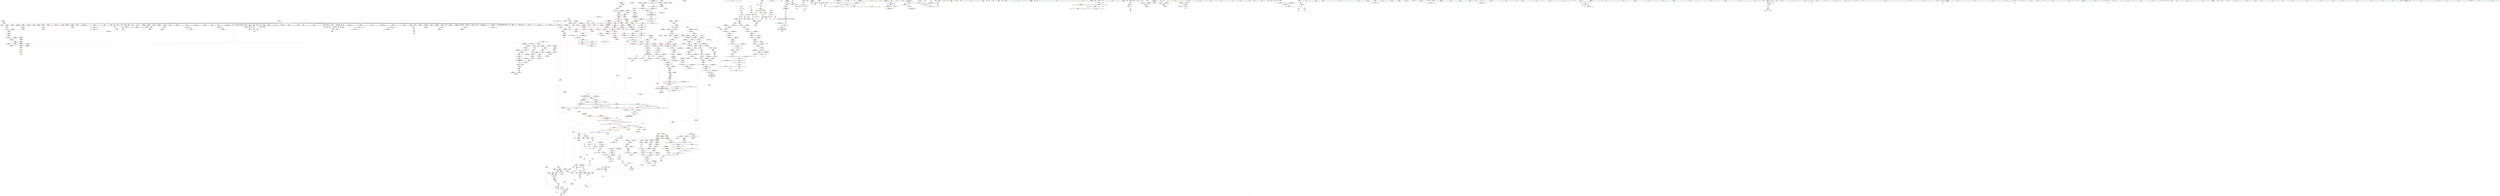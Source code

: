 digraph "SVFG" {
	label="SVFG";

	Node0x55bebb3446c0 [shape=record,color=grey,label="{NodeID: 0\nNullPtr}"];
	Node0x55bebb3446c0 -> Node0x55bebb7d9230[style=solid];
	Node0x55bebb3446c0 -> Node0x55bebb7d9330[style=solid];
	Node0x55bebb3446c0 -> Node0x55bebb7d9400[style=solid];
	Node0x55bebb3446c0 -> Node0x55bebb7d94d0[style=solid];
	Node0x55bebb3446c0 -> Node0x55bebb7d95a0[style=solid];
	Node0x55bebb3446c0 -> Node0x55bebb7d9670[style=solid];
	Node0x55bebb3446c0 -> Node0x55bebb7d9740[style=solid];
	Node0x55bebb3446c0 -> Node0x55bebb7d9810[style=solid];
	Node0x55bebb3446c0 -> Node0x55bebb7d98e0[style=solid];
	Node0x55bebb3446c0 -> Node0x55bebb7d99b0[style=solid];
	Node0x55bebb3446c0 -> Node0x55bebb7d9a80[style=solid];
	Node0x55bebb3446c0 -> Node0x55bebb7d9b50[style=solid];
	Node0x55bebb3446c0 -> Node0x55bebb7d9c20[style=solid];
	Node0x55bebb3446c0 -> Node0x55bebb7d9cf0[style=solid];
	Node0x55bebb3446c0 -> Node0x55bebb7d9dc0[style=solid];
	Node0x55bebb3446c0 -> Node0x55bebb7d9e90[style=solid];
	Node0x55bebb3446c0 -> Node0x55bebb7d9f60[style=solid];
	Node0x55bebb3446c0 -> Node0x55bebb7da030[style=solid];
	Node0x55bebb3446c0 -> Node0x55bebb7da100[style=solid];
	Node0x55bebb3446c0 -> Node0x55bebb7da1d0[style=solid];
	Node0x55bebb3446c0 -> Node0x55bebb7da2a0[style=solid];
	Node0x55bebb3446c0 -> Node0x55bebb7da370[style=solid];
	Node0x55bebb3446c0 -> Node0x55bebb7da440[style=solid];
	Node0x55bebb3446c0 -> Node0x55bebb7da510[style=solid];
	Node0x55bebb3446c0 -> Node0x55bebb7da5e0[style=solid];
	Node0x55bebb3446c0 -> Node0x55bebb7da6b0[style=solid];
	Node0x55bebb3446c0 -> Node0x55bebb7da780[style=solid];
	Node0x55bebb3446c0 -> Node0x55bebb7da850[style=solid];
	Node0x55bebb3446c0 -> Node0x55bebb7da920[style=solid];
	Node0x55bebb3446c0 -> Node0x55bebb7da9f0[style=solid];
	Node0x55bebb3446c0 -> Node0x55bebb7daac0[style=solid];
	Node0x55bebb3446c0 -> Node0x55bebb7dab90[style=solid];
	Node0x55bebb3446c0 -> Node0x55bebb7dac60[style=solid];
	Node0x55bebb3446c0 -> Node0x55bebb7dad30[style=solid];
	Node0x55bebb3446c0 -> Node0x55bebb7dae00[style=solid];
	Node0x55bebb3446c0 -> Node0x55bebb7daed0[style=solid];
	Node0x55bebb3446c0 -> Node0x55bebb7dafa0[style=solid];
	Node0x55bebb3446c0 -> Node0x55bebb7db070[style=solid];
	Node0x55bebb3446c0 -> Node0x55bebb7db140[style=solid];
	Node0x55bebb3446c0 -> Node0x55bebb7db210[style=solid];
	Node0x55bebb3446c0 -> Node0x55bebb7db2e0[style=solid];
	Node0x55bebb3446c0 -> Node0x55bebb7db3b0[style=solid];
	Node0x55bebb3446c0 -> Node0x55bebb7db480[style=solid];
	Node0x55bebb3446c0 -> Node0x55bebb7db550[style=solid];
	Node0x55bebb3446c0 -> Node0x55bebb7db620[style=solid];
	Node0x55bebb3446c0 -> Node0x55bebb7db6f0[style=solid];
	Node0x55bebb3446c0 -> Node0x55bebb7db7c0[style=solid];
	Node0x55bebb3446c0 -> Node0x55bebb7db890[style=solid];
	Node0x55bebb3446c0 -> Node0x55bebb7db960[style=solid];
	Node0x55bebb3446c0 -> Node0x55bebb7dba30[style=solid];
	Node0x55bebb3446c0 -> Node0x55bebb7dbb00[style=solid];
	Node0x55bebb3446c0 -> Node0x55bebb7dbbd0[style=solid];
	Node0x55bebb3446c0 -> Node0x55bebb7dbca0[style=solid];
	Node0x55bebb3446c0 -> Node0x55bebb7dbd70[style=solid];
	Node0x55bebb3446c0 -> Node0x55bebb7dbe40[style=solid];
	Node0x55bebb3446c0 -> Node0x55bebb7dbf10[style=solid];
	Node0x55bebb3446c0 -> Node0x55bebb7dbfe0[style=solid];
	Node0x55bebb3446c0 -> Node0x55bebb7dc0b0[style=solid];
	Node0x55bebb3446c0 -> Node0x55bebb7dc180[style=solid];
	Node0x55bebb3446c0 -> Node0x55bebb7dc250[style=solid];
	Node0x55bebb3446c0 -> Node0x55bebb7dc320[style=solid];
	Node0x55bebb3446c0 -> Node0x55bebb7dc3f0[style=solid];
	Node0x55bebb3446c0 -> Node0x55bebb7dc4c0[style=solid];
	Node0x55bebb3446c0 -> Node0x55bebb7dc590[style=solid];
	Node0x55bebb3446c0 -> Node0x55bebb7dc660[style=solid];
	Node0x55bebb3446c0 -> Node0x55bebb7dc730[style=solid];
	Node0x55bebb3446c0 -> Node0x55bebb7dc800[style=solid];
	Node0x55bebb3446c0 -> Node0x55bebb7dc8d0[style=solid];
	Node0x55bebb3446c0 -> Node0x55bebb7f3310[style=solid];
	Node0x55bebb3446c0 -> Node0x55bebb7e0210[style=solid];
	Node0x55bebb3446c0 -> Node0x55bebb7e02e0[style=solid];
	Node0x55bebb3446c0 -> Node0x55bebb7e03b0[style=solid];
	Node0x55bebb3446c0 -> Node0x55bebb7fd8f0[style=solid];
	Node0x55bebb3446c0 -> Node0x55bebb7fd9c0[style=solid];
	Node0x55bebb3446c0 -> Node0x55bebb7fda90[style=solid];
	Node0x55bebb3446c0 -> Node0x55bebb81d400[style=solid];
	Node0x55bebb3446c0 -> Node0x55bebb821990[style=solid];
	Node0x55bebb3446c0:s64 -> Node0x55bebb8e7250[style=solid,color=red];
	Node0x55bebb7dde50 [shape=record,color=blue,label="{NodeID: 775\n481\<--479\nthis.addr\<--this\n_ZNSt6vectorIdSaIdEEaSEOS1_\n}"];
	Node0x55bebb7dde50 -> Node0x55bebb7ec190[style=dashed];
	Node0x55bebb7d4650 [shape=record,color=purple,label="{NodeID: 443\n346\<--22\n\<--__PRETTY_FUNCTION__._Z5solvev\n_Z5solvev\n}"];
	Node0x55bebb7a8140 [shape=record,color=green,label="{NodeID: 111\n521\<--522\n_Z8endsWithNSt7__cxx1112basic_stringIcSt11char_traitsIcESaIcEEES4_\<--_Z8endsWithNSt7__cxx1112basic_stringIcSt11char_traitsIcESaIcEEES4__field_insensitive\n}"];
	Node0x55bebb8db6f0 [shape=record,color=black,label="{NodeID: 1993\n1699 = PHI(1682, 1688, 1678, )\n0th arg _ZSt4moveIRPdEONSt16remove_referenceIT_E4typeEOS3_ }"];
	Node0x55bebb8db6f0 -> Node0x55bebb800a80[style=solid];
	Node0x55bebb7ff220 [shape=record,color=blue,label="{NodeID: 886\n1454\<--1450\n__n.addr\<--__n\n_ZSt10__fill_n_aIPdmdEN9__gnu_cxx11__enable_ifIXsr11__is_scalarIT1_EE7__valueET_E6__typeES4_T0_RKS3_\n}"];
	Node0x55bebb7ff220 -> Node0x55bebb7f0d20[style=dashed];
	Node0x55bebb7ea380 [shape=record,color=red,label="{NodeID: 554\n256\<--241\n\<--__a.addr\n_ZSt3maxIdERKT_S2_S2_\n}"];
	Node0x55bebb7ea380 -> Node0x55bebb7f4520[style=solid];
	Node0x55bebb7ccbe0 [shape=record,color=green,label="{NodeID: 222\n1331\<--1332\nthis.addr\<--this.addr_field_insensitive\n_ZN9__gnu_cxx13new_allocatorIdE8allocateEmPKv\n}"];
	Node0x55bebb7ccbe0 -> Node0x55bebb7f0020[style=solid];
	Node0x55bebb7ccbe0 -> Node0x55bebb7fe450[style=solid];
	Node0x55bebb8e7d40 [shape=record,color=black,label="{NodeID: 2104\n1062 = PHI(1055, )\n0th arg _ZNSt12_Destroy_auxILb1EE9__destroyIPdEEvT_S3_ }"];
	Node0x55bebb8e7d40 -> Node0x55bebb7e0ca0[style=solid];
	Node0x55bebb7efdb0 [shape=record,color=red,label="{NodeID: 665\n1303\<--1293\n\<--__n.addr\n_ZNSt12_Vector_baseIdSaIdEE11_M_allocateEm\n|{<s0>118}}"];
	Node0x55bebb7efdb0:s0 -> Node0x55bebb8e5d80[style=solid,color=red];
	Node0x55bebb85c600 [shape=record,color=black,label="{NodeID: 1440\nMR_74V_2 = PHI(MR_74V_3, MR_74V_1, )\npts\{283 \}\n}"];
	Node0x55bebb85c600 -> Node0x55bebb7f4ee0[style=dashed];
	Node0x55bebb85c600 -> Node0x55bebb85c600[style=dashed];
	Node0x55bebb7daed0 [shape=record,color=black,label="{NodeID: 333\n744\<--3\n\<--dummyVal\nmain\n}"];
	Node0x55bebb7daed0 -> Node0x55bebb7df100[style=solid];
	Node0x55bebb344750 [shape=record,color=green,label="{NodeID: 1\n5\<--1\n\<--dummyObj\nCan only get source location for instruction, argument, global var or function.}"];
	Node0x55bebb7ddf20 [shape=record,color=blue,label="{NodeID: 776\n483\<--480\n__x.addr\<--__x\n_ZNSt6vectorIdSaIdEEaSEOS1_\n}"];
	Node0x55bebb7ddf20 -> Node0x55bebb7ec260[style=dashed];
	Node0x55bebb7d4720 [shape=record,color=purple,label="{NodeID: 444\n403\<--24\n\<--.str.4\n_Z5solvev\n}"];
	Node0x55bebb7a8240 [shape=record,color=green,label="{NodeID: 112\n526\<--527\nretval\<--retval_field_insensitive\n_Z8endsWithNSt7__cxx1112basic_stringIcSt11char_traitsIcESaIcEEES4_\n}"];
	Node0x55bebb7a8240 -> Node0x55bebb7ec400[style=solid];
	Node0x55bebb7a8240 -> Node0x55bebb7de4d0[style=solid];
	Node0x55bebb8db8b0 [shape=record,color=black,label="{NodeID: 1994\n1128 = PHI(1120, )\n0th arg _ZN9__gnu_cxx13new_allocatorIdE10deallocateEPdm }"];
	Node0x55bebb8db8b0 -> Node0x55bebb7e13f0[style=solid];
	Node0x55bebb7ff2f0 [shape=record,color=blue,label="{NodeID: 887\n1456\<--1451\n__value.addr\<--__value\n_ZSt10__fill_n_aIPdmdEN9__gnu_cxx11__enable_ifIXsr11__is_scalarIT1_EE7__valueET_E6__typeES4_T0_RKS3_\n}"];
	Node0x55bebb7ff2f0 -> Node0x55bebb7f0df0[style=dashed];
	Node0x55bebb7ea450 [shape=record,color=red,label="{NodeID: 555\n249\<--243\n\<--__b.addr\n_ZSt3maxIdERKT_S2_S2_\n}"];
	Node0x55bebb7ea450 -> Node0x55bebb7ea6c0[style=solid];
	Node0x55bebb7cccb0 [shape=record,color=green,label="{NodeID: 223\n1333\<--1334\n__n.addr\<--__n.addr_field_insensitive\n_ZN9__gnu_cxx13new_allocatorIdE8allocateEmPKv\n}"];
	Node0x55bebb7cccb0 -> Node0x55bebb7f00f0[style=solid];
	Node0x55bebb7cccb0 -> Node0x55bebb7f01c0[style=solid];
	Node0x55bebb7cccb0 -> Node0x55bebb7fe520[style=solid];
	Node0x55bebb8e7e50 [shape=record,color=black,label="{NodeID: 2105\n1063 = PHI(1056, )\n1st arg _ZNSt12_Destroy_auxILb1EE9__destroyIPdEEvT_S3_ }"];
	Node0x55bebb8e7e50 -> Node0x55bebb7e0d70[style=solid];
	Node0x55bebb7efe80 [shape=record,color=red,label="{NodeID: 666\n1320\<--1314\n\<--__a.addr\n_ZNSt16allocator_traitsISaIdEE8allocateERS0_m\n}"];
	Node0x55bebb7efe80 -> Node0x55bebb7d2b80[style=solid];
	Node0x55bebb85cb00 [shape=record,color=black,label="{NodeID: 1441\nMR_200V_3 = PHI(MR_200V_4, MR_200V_2, )\npts\{678 \}\n}"];
	Node0x55bebb85cb00 -> Node0x55bebb7ed2a0[style=dashed];
	Node0x55bebb85cb00 -> Node0x55bebb7ed370[style=dashed];
	Node0x55bebb85cb00 -> Node0x55bebb7ed440[style=dashed];
	Node0x55bebb85cb00 -> Node0x55bebb7ed510[style=dashed];
	Node0x55bebb85cb00 -> Node0x55bebb7ed5e0[style=dashed];
	Node0x55bebb85cb00 -> Node0x55bebb7df9f0[style=dashed];
	Node0x55bebb7dafa0 [shape=record,color=black,label="{NodeID: 334\n783\<--3\n\<--dummyVal\nmain\n}"];
	Node0x55bebb79fb70 [shape=record,color=green,label="{NodeID: 2\n10\<--1\n__dso_handle\<--dummyObj\nGlob }"];
	Node0x55bebb7ddff0 [shape=record,color=blue,label="{NodeID: 777\n485\<--493\n__move_storage\<--\n_ZNSt6vectorIdSaIdEEaSEOS1_\n}"];
	Node0x55bebb7d47f0 [shape=record,color=purple,label="{NodeID: 445\n400\<--26\narrayidx\<--.str.5\n_Z5solvev\n}"];
	Node0x55bebb7d47f0 -> Node0x55bebb7ebb10[style=solid];
	Node0x55bebb7a8310 [shape=record,color=green,label="{NodeID: 113\n528\<--529\nref.tmp\<--ref.tmp_field_insensitive\n_Z8endsWithNSt7__cxx1112basic_stringIcSt11char_traitsIcESaIcEEES4_\n|{<s0>41}}"];
	Node0x55bebb7a8310:s0 -> Node0x55bebb8ddc10[style=solid,color=red];
	Node0x55bebb8db9c0 [shape=record,color=black,label="{NodeID: 1995\n1129 = PHI(1121, )\n1st arg _ZN9__gnu_cxx13new_allocatorIdE10deallocateEPdm }"];
	Node0x55bebb8db9c0 -> Node0x55bebb7e14c0[style=solid];
	Node0x55bebb7ff3c0 [shape=record,color=blue,label="{NodeID: 888\n1458\<--1466\n__tmp\<--\n_ZSt10__fill_n_aIPdmdEN9__gnu_cxx11__enable_ifIXsr11__is_scalarIT1_EE7__valueET_E6__typeES4_T0_RKS3_\n}"];
	Node0x55bebb7ff3c0 -> Node0x55bebb7f0ec0[style=dashed];
	Node0x55bebb7ea520 [shape=record,color=red,label="{NodeID: 556\n253\<--243\n\<--__b.addr\n_ZSt3maxIdERKT_S2_S2_\n}"];
	Node0x55bebb7ea520 -> Node0x55bebb7f4450[style=solid];
	Node0x55bebb7ccd80 [shape=record,color=green,label="{NodeID: 224\n1335\<--1336\n.addr\<--.addr_field_insensitive\n_ZN9__gnu_cxx13new_allocatorIdE8allocateEmPKv\n}"];
	Node0x55bebb7ccd80 -> Node0x55bebb7fe5f0[style=solid];
	Node0x55bebb8e7f60 [shape=record,color=black,label="{NodeID: 2106\n1197 = PHI(449, )\n0th arg _ZNSt6vectorIdSaIdEE21_M_default_initializeEm }"];
	Node0x55bebb8e7f60 -> Node0x55bebb7fd4e0[style=solid];
	Node0x55bebb7eff50 [shape=record,color=red,label="{NodeID: 667\n1322\<--1316\n\<--__n.addr\n_ZNSt16allocator_traitsISaIdEE8allocateERS0_m\n|{<s0>119}}"];
	Node0x55bebb7eff50:s0 -> Node0x55bebb8e7140[style=solid,color=red];
	Node0x55bebb85d000 [shape=record,color=black,label="{NodeID: 1442\nMR_202V_2 = PHI(MR_202V_3, MR_202V_1, )\npts\{13 1354 90000 90001 90002 \}\n|{|<s1>87|<s2>87|<s3>87|<s4>87}}"];
	Node0x55bebb85d000 -> Node0x55bebb850a30[style=dashed];
	Node0x55bebb85d000:s1 -> Node0x55bebb7f45f0[style=dashed,color=red];
	Node0x55bebb85d000:s2 -> Node0x55bebb8637f0[style=dashed,color=red];
	Node0x55bebb85d000:s3 -> Node0x55bebb8638d0[style=dashed,color=red];
	Node0x55bebb85d000:s4 -> Node0x55bebb8639b0[style=dashed,color=red];
	Node0x55bebb7db070 [shape=record,color=black,label="{NodeID: 335\n784\<--3\n\<--dummyVal\nmain\n}"];
	Node0x55bebb7db070 -> Node0x55bebb7df1d0[style=solid];
	Node0x55bebb79f590 [shape=record,color=green,label="{NodeID: 3\n12\<--1\n\<--dummyObj\nCan only get source location for instruction, argument, global var or function.}"];
	Node0x55bebb7de0c0 [shape=record,color=blue,label="{NodeID: 778\n504\<--503\nthis.addr\<--this\n_ZNSaIdED2Ev\n}"];
	Node0x55bebb7de0c0 -> Node0x55bebb7ec330[style=dashed];
	Node0x55bebb7d48c0 [shape=record,color=purple,label="{NodeID: 446\n683\<--27\n\<--.str.6\nmain\n}"];
	Node0x55bebb7cd1c0 [shape=record,color=green,label="{NodeID: 114\n530\<--531\nref.tmp4\<--ref.tmp4_field_insensitive\n_Z8endsWithNSt7__cxx1112basic_stringIcSt11char_traitsIcESaIcEEES4_\n}"];
	Node0x55bebb8dbad0 [shape=record,color=black,label="{NodeID: 1996\n1130 = PHI(1122, )\n2nd arg _ZN9__gnu_cxx13new_allocatorIdE10deallocateEPdm }"];
	Node0x55bebb8dbad0 -> Node0x55bebb7e1590[style=solid];
	Node0x55bebb7ff490 [shape=record,color=blue,label="{NodeID: 889\n1460\<--1468\n__niter\<--\n_ZSt10__fill_n_aIPdmdEN9__gnu_cxx11__enable_ifIXsr11__is_scalarIT1_EE7__valueET_E6__typeES4_T0_RKS3_\n}"];
	Node0x55bebb7ff490 -> Node0x55bebb85a800[style=dashed];
	Node0x55bebb7ea5f0 [shape=record,color=red,label="{NodeID: 557\n248\<--247\n\<--\n_ZSt3maxIdERKT_S2_S2_\n}"];
	Node0x55bebb7ea5f0 -> Node0x55bebb821210[style=solid];
	Node0x55bebb7cce50 [shape=record,color=green,label="{NodeID: 225\n1343\<--1344\n_ZNK9__gnu_cxx13new_allocatorIdE8max_sizeEv\<--_ZNK9__gnu_cxx13new_allocatorIdE8max_sizeEv_field_insensitive\n}"];
	Node0x55bebb8e8070 [shape=record,color=black,label="{NodeID: 2107\n1198 = PHI(456, )\n1st arg _ZNSt6vectorIdSaIdEE21_M_default_initializeEm }"];
	Node0x55bebb8e8070 -> Node0x55bebb7fd5b0[style=solid];
	Node0x55bebb7f0020 [shape=record,color=red,label="{NodeID: 668\n1340\<--1331\nthis1\<--this.addr\n_ZN9__gnu_cxx13new_allocatorIdE8allocateEmPKv\n|{<s0>120}}"];
	Node0x55bebb7f0020:s0 -> Node0x55bebb8de240[style=solid,color=red];
	Node0x55bebb85d560 [shape=record,color=black,label="{NodeID: 1443\nMR_178V_3 = PHI(MR_178V_4, MR_178V_2, )\npts\{1736 \}\n}"];
	Node0x55bebb85d560 -> Node0x55bebb7f2b30[style=dashed];
	Node0x55bebb7db140 [shape=record,color=black,label="{NodeID: 336\n786\<--3\n\<--dummyVal\nmain\n}"];
	Node0x55bebb7db140 -> Node0x55bebb7df2a0[style=solid];
	Node0x55bebb79f620 [shape=record,color=green,label="{NodeID: 4\n14\<--1\n.str\<--dummyObj\nGlob }"];
	Node0x55bebb7de190 [shape=record,color=blue,label="{NodeID: 779\n532\<--215\ncleanup.cond\<--\n_Z8endsWithNSt7__cxx1112basic_stringIcSt11char_traitsIcESaIcEEES4_\n}"];
	Node0x55bebb7de190 -> Node0x55bebb7de330[style=dashed];
	Node0x55bebb7de190 -> Node0x55bebb855d00[style=dashed];
	Node0x55bebb7d4990 [shape=record,color=purple,label="{NodeID: 447\n716\<--29\n\<--.str.7\nmain\n}"];
	Node0x55bebb7cd290 [shape=record,color=green,label="{NodeID: 115\n532\<--533\ncleanup.cond\<--cleanup.cond_field_insensitive\n_Z8endsWithNSt7__cxx1112basic_stringIcSt11char_traitsIcESaIcEEES4_\n}"];
	Node0x55bebb7cd290 -> Node0x55bebb7ec4d0[style=solid];
	Node0x55bebb7cd290 -> Node0x55bebb7ec5a0[style=solid];
	Node0x55bebb7cd290 -> Node0x55bebb7de190[style=solid];
	Node0x55bebb7cd290 -> Node0x55bebb7de330[style=solid];
	Node0x55bebb8dbbe0 [shape=record,color=black,label="{NodeID: 1997\n1592 = PHI(1524, 1531, )\n0th arg _ZNSt12_Vector_baseIdSaIdEE12_Vector_impl12_M_swap_dataERS2_ }"];
	Node0x55bebb8dbbe0 -> Node0x55bebb7fff20[style=solid];
	Node0x55bebb7ff560 [shape=record,color=blue,label="{NodeID: 890\n1475\<--1474\n\<--\n_ZSt10__fill_n_aIPdmdEN9__gnu_cxx11__enable_ifIXsr11__is_scalarIT1_EE7__valueET_E6__typeES4_T0_RKS3_\n}"];
	Node0x55bebb7ff560 -> Node0x55bebb859e00[style=dashed];
	Node0x55bebb7ea6c0 [shape=record,color=red,label="{NodeID: 558\n250\<--249\n\<--\n_ZSt3maxIdERKT_S2_S2_\n}"];
	Node0x55bebb7ea6c0 -> Node0x55bebb821210[style=solid];
	Node0x55bebb7ccf50 [shape=record,color=green,label="{NodeID: 226\n1348\<--1349\n_ZSt17__throw_bad_allocv\<--_ZSt17__throw_bad_allocv_field_insensitive\n}"];
	Node0x55bebb8e81b0 [shape=record,color=black,label="{NodeID: 2108\n1278 = PHI(1652, )\n0th arg _ZN9__gnu_cxx13new_allocatorIdEC2ERKS1_ }"];
	Node0x55bebb8e81b0 -> Node0x55bebb7fdf70[style=solid];
	Node0x55bebb7f00f0 [shape=record,color=red,label="{NodeID: 669\n1341\<--1333\n\<--__n.addr\n_ZN9__gnu_cxx13new_allocatorIdE8allocateEmPKv\n}"];
	Node0x55bebb7f00f0 -> Node0x55bebb821f90[style=solid];
	Node0x55bebb7db210 [shape=record,color=black,label="{NodeID: 337\n790\<--3\n\<--dummyVal\nmain\n}"];
	Node0x55bebb79f6e0 [shape=record,color=green,label="{NodeID: 5\n16\<--1\n.str.1\<--dummyObj\nGlob }"];
	Node0x55bebb7de260 [shape=record,color=blue,label="{NodeID: 780\n538\<--215\ncleanup.cond5\<--\n_Z8endsWithNSt7__cxx1112basic_stringIcSt11char_traitsIcESaIcEEES4_\n}"];
	Node0x55bebb7de260 -> Node0x55bebb7de400[style=dashed];
	Node0x55bebb7de260 -> Node0x55bebb856200[style=dashed];
	Node0x55bebb7d4a60 [shape=record,color=purple,label="{NodeID: 448\n751\<--29\n\<--.str.7\nmain\n|{<s0>71}}"];
	Node0x55bebb7d4a60:s0 -> Node0x55bebb8e6880[style=solid,color=red];
	Node0x55bebb7cd360 [shape=record,color=green,label="{NodeID: 116\n534\<--535\nexn.slot\<--exn.slot_field_insensitive\n_Z8endsWithNSt7__cxx1112basic_stringIcSt11char_traitsIcESaIcEEES4_\n}"];
	Node0x55bebb7cd360 -> Node0x55bebb7ec670[style=solid];
	Node0x55bebb7cd360 -> Node0x55bebb7de5a0[style=solid];
	Node0x55bebb8dbd60 [shape=record,color=black,label="{NodeID: 1998\n1593 = PHI(1526, 1534, )\n1st arg _ZNSt12_Vector_baseIdSaIdEE12_Vector_impl12_M_swap_dataERS2_ }"];
	Node0x55bebb8dbd60 -> Node0x55bebb7ffff0[style=solid];
	Node0x55bebb7ff630 [shape=record,color=blue,label="{NodeID: 891\n1460\<--1479\n__niter\<--dec\n_ZSt10__fill_n_aIPdmdEN9__gnu_cxx11__enable_ifIXsr11__is_scalarIT1_EE7__valueET_E6__typeES4_T0_RKS3_\n}"];
	Node0x55bebb7ff630 -> Node0x55bebb85a800[style=dashed];
	Node0x55bebb7ea790 [shape=record,color=red,label="{NodeID: 559\n413\<--268\nexn\<--exn.slot\n_Z5solvev\n}"];
	Node0x55bebb7cd050 [shape=record,color=green,label="{NodeID: 227\n1353\<--1354\ncall2\<--call2_field_insensitive\n_ZN9__gnu_cxx13new_allocatorIdE8allocateEmPKv\n}"];
	Node0x55bebb7cd050 -> Node0x55bebb7d2d20[style=solid];
	Node0x55bebb8e82f0 [shape=record,color=black,label="{NodeID: 2109\n1279 = PHI(1654, )\n1st arg _ZN9__gnu_cxx13new_allocatorIdEC2ERKS1_ }"];
	Node0x55bebb8e82f0 -> Node0x55bebb7fe040[style=solid];
	Node0x55bebb7f01c0 [shape=record,color=red,label="{NodeID: 670\n1351\<--1333\n\<--__n.addr\n_ZN9__gnu_cxx13new_allocatorIdE8allocateEmPKv\n}"];
	Node0x55bebb7f01c0 -> Node0x55bebb81fe90[style=solid];
	Node0x55bebb7db2e0 [shape=record,color=black,label="{NodeID: 338\n791\<--3\n\<--dummyVal\nmain\n}"];
	Node0x55bebb7db2e0 -> Node0x55bebb7df370[style=solid];
	Node0x55bebb7a00c0 [shape=record,color=green,label="{NodeID: 6\n18\<--1\n.str.2\<--dummyObj\nGlob }"];
	Node0x55bebb7de330 [shape=record,color=blue,label="{NodeID: 781\n532\<--205\ncleanup.cond\<--\n_Z8endsWithNSt7__cxx1112basic_stringIcSt11char_traitsIcESaIcEEES4_\n}"];
	Node0x55bebb7de330 -> Node0x55bebb7ec5a0[style=dashed];
	Node0x55bebb7de330 -> Node0x55bebb855d00[style=dashed];
	Node0x55bebb7d4b30 [shape=record,color=purple,label="{NodeID: 449\n759\<--31\n\<--.str.8\nmain\n}"];
	Node0x55bebb7cd430 [shape=record,color=green,label="{NodeID: 117\n536\<--537\nehselector.slot\<--ehselector.slot_field_insensitive\n_Z8endsWithNSt7__cxx1112basic_stringIcSt11char_traitsIcESaIcEEES4_\n}"];
	Node0x55bebb7cd430 -> Node0x55bebb7ec740[style=solid];
	Node0x55bebb7cd430 -> Node0x55bebb7de670[style=solid];
	Node0x55bebb8dbee0 [shape=record,color=black,label="{NodeID: 1999\n647 = PHI()\n0th arg main }"];
	Node0x55bebb8dbee0 -> Node0x55bebb7de9b0[style=solid];
	Node0x55bebb7ff700 [shape=record,color=blue,label="{NodeID: 892\n1452\<--1483\n__first.addr\<--incdec.ptr\n_ZSt10__fill_n_aIPdmdEN9__gnu_cxx11__enable_ifIXsr11__is_scalarIT1_EE7__valueET_E6__typeES4_T0_RKS3_\n}"];
	Node0x55bebb7ff700 -> Node0x55bebb85a300[style=dashed];
	Node0x55bebb7ea860 [shape=record,color=red,label="{NodeID: 560\n414\<--270\nsel\<--ehselector.slot\n_Z5solvev\n}"];
	Node0x55bebb7cd120 [shape=record,color=green,label="{NodeID: 228\n1355\<--1356\n_Znwm\<--_Znwm_field_insensitive\n}"];
	Node0x55bebb8e8430 [shape=record,color=black,label="{NodeID: 2110\n133 = PHI(340, 355, 374, )\n0th arg _Z5checkid }"];
	Node0x55bebb8e8430 -> Node0x55bebb7f3750[style=solid];
	Node0x55bebb7f0290 [shape=record,color=red,label="{NodeID: 671\n1364\<--1361\nthis1\<--this.addr\n_ZNK9__gnu_cxx13new_allocatorIdE8max_sizeEv\n}"];
	Node0x55bebb7db3b0 [shape=record,color=black,label="{NodeID: 339\n793\<--3\n\<--dummyVal\nmain\n}"];
	Node0x55bebb7db3b0 -> Node0x55bebb7df440[style=solid];
	Node0x55bebb7a0150 [shape=record,color=green,label="{NodeID: 7\n20\<--1\n.str.3\<--dummyObj\nGlob }"];
	Node0x55bebb7de400 [shape=record,color=blue,label="{NodeID: 782\n538\<--205\ncleanup.cond5\<--\n_Z8endsWithNSt7__cxx1112basic_stringIcSt11char_traitsIcESaIcEEES4_\n}"];
	Node0x55bebb7de400 -> Node0x55bebb856200[style=dashed];
	Node0x55bebb7d4c00 [shape=record,color=purple,label="{NodeID: 450\n764\<--34\n\<--.str.9\nmain\n|{<s0>75}}"];
	Node0x55bebb7d4c00:s0 -> Node0x55bebb8e6880[style=solid,color=red];
	Node0x55bebb7cd500 [shape=record,color=green,label="{NodeID: 118\n538\<--539\ncleanup.cond5\<--cleanup.cond5_field_insensitive\n_Z8endsWithNSt7__cxx1112basic_stringIcSt11char_traitsIcESaIcEEES4_\n}"];
	Node0x55bebb7cd500 -> Node0x55bebb7ec810[style=solid];
	Node0x55bebb7cd500 -> Node0x55bebb7de260[style=solid];
	Node0x55bebb7cd500 -> Node0x55bebb7de400[style=solid];
	Node0x55bebb8dbfb0 [shape=record,color=black,label="{NodeID: 2000\n1047 = PHI(988, )\n0th arg _ZSt8_DestroyIPdEvT_S1_ }"];
	Node0x55bebb8dbfb0 -> Node0x55bebb7e0b00[style=solid];
	Node0x55bebb7ff7d0 [shape=record,color=blue,label="{NodeID: 893\n1490\<--1489\n__it.addr\<--__it\n_ZSt12__niter_baseIPdET_S1_\n}"];
	Node0x55bebb7ff7d0 -> Node0x55bebb7f1200[style=dashed];
	Node0x55bebb7ea930 [shape=record,color=red,label="{NodeID: 561\n306\<--272\n\<--i\n_Z5solvev\n}"];
	Node0x55bebb7ea930 -> Node0x55bebb821810[style=solid];
	Node0x55bebb7d56f0 [shape=record,color=green,label="{NodeID: 229\n1361\<--1362\nthis.addr\<--this.addr_field_insensitive\n_ZNK9__gnu_cxx13new_allocatorIdE8max_sizeEv\n}"];
	Node0x55bebb7d56f0 -> Node0x55bebb7f0290[style=solid];
	Node0x55bebb7d56f0 -> Node0x55bebb7fe6c0[style=solid];
	Node0x55bebb8e8710 [shape=record,color=black,label="{NodeID: 2111\n134 = PHI(155, 356, 375, )\n1st arg _Z5checkid }"];
	Node0x55bebb8e8710 -> Node0x55bebb7f3820[style=solid];
	Node0x55bebb880000 [shape=record,color=yellow,style=double,label="{NodeID: 1779\nRETMU(7V_2)\npts\{88 \}\nFun[_ZNSt6vectorIdSaIdEED2Ev]}"];
	Node0x55bebb7f0360 [shape=record,color=red,label="{NodeID: 672\n1383\<--1374\n\<--__first.addr\n_ZSt27__uninitialized_default_n_aIPdmdET_S1_T0_RSaIT1_E\n|{<s0>123}}"];
	Node0x55bebb7f0360:s0 -> Node0x55bebb8e5560[style=solid,color=red];
	Node0x55bebb7db480 [shape=record,color=black,label="{NodeID: 340\n817\<--3\n\<--dummyVal\nmain\n}"];
	Node0x55bebb7a0210 [shape=record,color=green,label="{NodeID: 8\n22\<--1\n__PRETTY_FUNCTION__._Z5solvev\<--dummyObj\nGlob }"];
	Node0x55bebb7de4d0 [shape=record,color=blue,label="{NodeID: 783\n526\<--563\nretval\<--\n_Z8endsWithNSt7__cxx1112basic_stringIcSt11char_traitsIcESaIcEEES4_\n}"];
	Node0x55bebb7de4d0 -> Node0x55bebb7ec400[style=dashed];
	Node0x55bebb7d4cd0 [shape=record,color=purple,label="{NodeID: 451\n768\<--36\n\<--.str.10\nmain\n}"];
	Node0x55bebb7cd5d0 [shape=record,color=green,label="{NodeID: 119\n541\<--542\n_ZNKSt7__cxx1112basic_stringIcSt11char_traitsIcESaIcEE6lengthEv\<--_ZNKSt7__cxx1112basic_stringIcSt11char_traitsIcESaIcEE6lengthEv_field_insensitive\n}"];
	Node0x55bebb8dc0c0 [shape=record,color=black,label="{NodeID: 2001\n1048 = PHI(989, )\n1st arg _ZSt8_DestroyIPdEvT_S1_ }"];
	Node0x55bebb8dc0c0 -> Node0x55bebb7e0bd0[style=solid];
	Node0x55bebb7ff8a0 [shape=record,color=blue,label="{NodeID: 894\n1500\<--1496\nthis.addr\<--this\n_ZNSt6vectorIdSaIdEE14_M_move_assignEOS1_St17integral_constantIbLb1EE\n}"];
	Node0x55bebb7ff8a0 -> Node0x55bebb7f12d0[style=dashed];
	Node0x55bebb7eaa00 [shape=record,color=red,label="{NodeID: 562\n310\<--272\n\<--i\n_Z5solvev\n}"];
	Node0x55bebb7eaa00 -> Node0x55bebb7dd630[style=solid];
	Node0x55bebb7d57c0 [shape=record,color=green,label="{NodeID: 230\n1374\<--1375\n__first.addr\<--__first.addr_field_insensitive\n_ZSt27__uninitialized_default_n_aIPdmdET_S1_T0_RSaIT1_E\n}"];
	Node0x55bebb7d57c0 -> Node0x55bebb7f0360[style=solid];
	Node0x55bebb7d57c0 -> Node0x55bebb7fe790[style=solid];
	Node0x55bebb8e88d0 [shape=record,color=black,label="{NodeID: 2112\n1072 = PHI(1012, )\n0th arg _ZNSt12_Vector_baseIdSaIdEE13_M_deallocateEPdm }"];
	Node0x55bebb8e88d0 -> Node0x55bebb7e0e40[style=solid];
	Node0x55bebb880110 [shape=record,color=yellow,style=double,label="{NodeID: 1780\nRETMU(9V_1)\npts\{90 \}\nFun[_ZNSt6vectorIdSaIdEED2Ev]}"];
	Node0x55bebb7f0430 [shape=record,color=red,label="{NodeID: 673\n1384\<--1376\n\<--__n.addr\n_ZSt27__uninitialized_default_n_aIPdmdET_S1_T0_RSaIT1_E\n|{<s0>123}}"];
	Node0x55bebb7f0430:s0 -> Node0x55bebb8e5670[style=solid,color=red];
	Node0x55bebb7db550 [shape=record,color=black,label="{NodeID: 341\n818\<--3\n\<--dummyVal\nmain\n}"];
	Node0x55bebb7db550 -> Node0x55bebb7df5e0[style=solid];
	Node0x55bebb7a02d0 [shape=record,color=green,label="{NodeID: 9\n24\<--1\n.str.4\<--dummyObj\nGlob }"];
	Node0x55bebb7de5a0 [shape=record,color=blue,label="{NodeID: 784\n534\<--580\nexn.slot\<--\n_Z8endsWithNSt7__cxx1112basic_stringIcSt11char_traitsIcESaIcEEES4_\n}"];
	Node0x55bebb7de5a0 -> Node0x55bebb7ec670[style=dashed];
	Node0x55bebb7f6850 [shape=record,color=yellow,style=double,label="{NodeID: 1559\n92V_1 = ENCHI(MR_92V_0)\npts\{1008 \}\nFun[_ZNSt12_Vector_baseIdSaIdEED2Ev]}"];
	Node0x55bebb7f6850 -> Node0x55bebb7e0960[style=dashed];
	Node0x55bebb7d4da0 [shape=record,color=purple,label="{NodeID: 452\n777\<--39\n\<--.str.11\nmain\n}"];
	Node0x55bebb7cd6a0 [shape=record,color=green,label="{NodeID: 120\n552\<--553\n_ZNSaIcEC1Ev\<--_ZNSaIcEC1Ev_field_insensitive\n}"];
	Node0x55bebb8dc1d0 [shape=record,color=black,label="{NodeID: 2002\n422 = PHI(266, 959, )\n0th arg _ZNSaIdEC2Ev }"];
	Node0x55bebb8dc1d0 -> Node0x55bebb7dd970[style=solid];
	Node0x55bebb7ff970 [shape=record,color=blue,label="{NodeID: 895\n1502\<--1497\n__x.addr\<--__x\n_ZNSt6vectorIdSaIdEE14_M_move_assignEOS1_St17integral_constantIbLb1EE\n}"];
	Node0x55bebb7ff970 -> Node0x55bebb7f13a0[style=dashed];
	Node0x55bebb7ff970 -> Node0x55bebb7f1470[style=dashed];
	Node0x55bebb7eaad0 [shape=record,color=red,label="{NodeID: 563\n315\<--272\n\<--i\n_Z5solvev\n}"];
	Node0x55bebb7eaad0 -> Node0x55bebb7dd700[style=solid];
	Node0x55bebb7d5890 [shape=record,color=green,label="{NodeID: 231\n1376\<--1377\n__n.addr\<--__n.addr_field_insensitive\n_ZSt27__uninitialized_default_n_aIPdmdET_S1_T0_RSaIT1_E\n}"];
	Node0x55bebb7d5890 -> Node0x55bebb7f0430[style=solid];
	Node0x55bebb7d5890 -> Node0x55bebb7fe860[style=solid];
	Node0x55bebb8e89e0 [shape=record,color=black,label="{NodeID: 2113\n1073 = PHI(1015, )\n1st arg _ZNSt12_Vector_baseIdSaIdEE13_M_deallocateEPdm }"];
	Node0x55bebb8e89e0 -> Node0x55bebb7e0f10[style=solid];
	Node0x55bebb8801f0 [shape=record,color=yellow,style=double,label="{NodeID: 1781\nRETMU(11V_1)\npts\{92 \}\nFun[_ZNSt6vectorIdSaIdEED2Ev]}"];
	Node0x55bebb7f0500 [shape=record,color=red,label="{NodeID: 674\n1401\<--1392\n\<--__first.addr\n_ZSt25__uninitialized_default_nIPdmET_S1_T0_\n|{<s0>124}}"];
	Node0x55bebb7f0500:s0 -> Node0x55bebb8e8c00[style=solid,color=red];
	Node0x55bebb7db620 [shape=record,color=black,label="{NodeID: 342\n820\<--3\n\<--dummyVal\nmain\n}"];
	Node0x55bebb7db620 -> Node0x55bebb7df6b0[style=solid];
	Node0x55bebb7a0390 [shape=record,color=green,label="{NodeID: 10\n26\<--1\n.str.5\<--dummyObj\nGlob }"];
	Node0x55bebb7de670 [shape=record,color=blue,label="{NodeID: 785\n536\<--582\nehselector.slot\<--\n_Z8endsWithNSt7__cxx1112basic_stringIcSt11char_traitsIcESaIcEEES4_\n}"];
	Node0x55bebb7de670 -> Node0x55bebb7ec740[style=dashed];
	Node0x55bebb7f6930 [shape=record,color=yellow,style=double,label="{NodeID: 1560\n94V_1 = ENCHI(MR_94V_0)\npts\{1010 \}\nFun[_ZNSt12_Vector_baseIdSaIdEED2Ev]}"];
	Node0x55bebb7f6930 -> Node0x55bebb7e0a30[style=dashed];
	Node0x55bebb7d4e70 [shape=record,color=purple,label="{NodeID: 453\n779\<--41\n\<--__PRETTY_FUNCTION__.main\nmain\n}"];
	Node0x55bebb7cd7a0 [shape=record,color=green,label="{NodeID: 121\n556\<--557\n_ZNSt7__cxx1112basic_stringIcSt11char_traitsIcESaIcEEC1ERKS4_mRKS3_\<--_ZNSt7__cxx1112basic_stringIcSt11char_traitsIcESaIcEEC1ERKS4_mRKS3__field_insensitive\n}"];
	Node0x55bebb8dc3e0 [shape=record,color=black,label="{NodeID: 2003\n943 = PHI(73, )\n0th arg _ZNSt12_Vector_baseIdSaIdEEC2Ev }"];
	Node0x55bebb8dc3e0 -> Node0x55bebb7e0070[style=solid];
	Node0x55bebb7ffa40 [shape=record,color=blue,label="{NodeID: 896\n1508\<--1547\nexn.slot\<--\n_ZNSt6vectorIdSaIdEE14_M_move_assignEOS1_St17integral_constantIbLb1EE\n}"];
	Node0x55bebb7ffa40 -> Node0x55bebb7f1540[style=dashed];
	Node0x55bebb7eaba0 [shape=record,color=red,label="{NodeID: 564\n323\<--272\n\<--i\n_Z5solvev\n}"];
	Node0x55bebb7eaba0 -> Node0x55bebb81e990[style=solid];
	Node0x55bebb7d5960 [shape=record,color=green,label="{NodeID: 232\n1378\<--1379\n.addr\<--.addr_field_insensitive\n_ZSt27__uninitialized_default_n_aIPdmdET_S1_T0_RSaIT1_E\n}"];
	Node0x55bebb7d5960 -> Node0x55bebb7fe930[style=solid];
	Node0x55bebb8e8af0 [shape=record,color=black,label="{NodeID: 2114\n1074 = PHI(1025, )\n2nd arg _ZNSt12_Vector_baseIdSaIdEE13_M_deallocateEPdm }"];
	Node0x55bebb8e8af0 -> Node0x55bebb7e0fe0[style=solid];
	Node0x55bebb8802d0 [shape=record,color=yellow,style=double,label="{NodeID: 1782\nRETMU(13V_1)\npts\{2650000 15050000 \}\nFun[_ZNSt6vectorIdSaIdEED2Ev]}"];
	Node0x55bebb7f05d0 [shape=record,color=red,label="{NodeID: 675\n1402\<--1394\n\<--__n.addr\n_ZSt25__uninitialized_default_nIPdmET_S1_T0_\n|{<s0>124}}"];
	Node0x55bebb7f05d0:s0 -> Node0x55bebb8e8d10[style=solid,color=red];
	Node0x55bebb7db6f0 [shape=record,color=black,label="{NodeID: 343\n836\<--3\n\<--dummyVal\nmain\n}"];
	Node0x55bebb7a0490 [shape=record,color=green,label="{NodeID: 11\n27\<--1\n.str.6\<--dummyObj\nGlob }"];
	Node0x55bebb7de740 [shape=record,color=blue,label="{NodeID: 786\n599\<--597\n__lhs.addr\<--__lhs\n_ZSteqIcEN9__gnu_cxx11__enable_ifIXsr9__is_charIT_EE7__valueEbE6__typeERKNSt7__cxx1112basic_stringIS2_St11char_traitsIS2_ESaIS2_EEESC_\n}"];
	Node0x55bebb7de740 -> Node0x55bebb7ec8e0[style=dashed];
	Node0x55bebb7de740 -> Node0x55bebb7ec9b0[style=dashed];
	Node0x55bebb7de740 -> Node0x55bebb7eca80[style=dashed];
	Node0x55bebb7f6a10 [shape=record,color=yellow,style=double,label="{NodeID: 1561\n13V_1 = ENCHI(MR_13V_0)\npts\{2650000 15050000 \}\nFun[_ZNSt12_Vector_baseIdSaIdEED2Ev]}"];
	Node0x55bebb7f6a10 -> Node0x55bebb7ee210[style=dashed];
	Node0x55bebb7f6a10 -> Node0x55bebb7ee3b0[style=dashed];
	Node0x55bebb7d4f40 [shape=record,color=purple,label="{NodeID: 454\n808\<--44\n\<--.str.12\nmain\n}"];
	Node0x55bebb7cd8a0 [shape=record,color=green,label="{NodeID: 122\n560\<--561\n_ZSteqIcEN9__gnu_cxx11__enable_ifIXsr9__is_charIT_EE7__valueEbE6__typeERKNSt7__cxx1112basic_stringIS2_St11char_traitsIS2_ESaIS2_EEESC_\<--_ZSteqIcEN9__gnu_cxx11__enable_ifIXsr9__is_charIT_EE7__valueEbE6__typeERKNSt7__cxx1112basic_stringIS2_St11char_traitsIS2_ESaIS2_EEESC__field_insensitive\n}"];
	Node0x55bebb8dc4f0 [shape=record,color=black,label="{NodeID: 2004\n1222 = PHI(1174, 1667, )\n0th arg _ZNSt12_Vector_baseIdSaIdEE12_Vector_implC2ERKS0_ }"];
	Node0x55bebb8dc4f0 -> Node0x55bebb7fd750[style=solid];
	Node0x55bebb7ffb10 [shape=record,color=blue,label="{NodeID: 897\n1510\<--1549\nehselector.slot\<--\n_ZNSt6vectorIdSaIdEE14_M_move_assignEOS1_St17integral_constantIbLb1EE\n}"];
	Node0x55bebb7eac70 [shape=record,color=red,label="{NodeID: 565\n336\<--274\n\<--i8\n_Z5solvev\n}"];
	Node0x55bebb7eac70 -> Node0x55bebb820d90[style=solid];
	Node0x55bebb7d5a30 [shape=record,color=green,label="{NodeID: 233\n1386\<--1387\n_ZSt25__uninitialized_default_nIPdmET_S1_T0_\<--_ZSt25__uninitialized_default_nIPdmET_S1_T0__field_insensitive\n}"];
	Node0x55bebb8e8c00 [shape=record,color=black,label="{NodeID: 2115\n1408 = PHI(1401, )\n0th arg _ZNSt27__uninitialized_default_n_1ILb1EE18__uninit_default_nIPdmEET_S3_T0_ }"];
	Node0x55bebb8e8c00 -> Node0x55bebb7fec70[style=solid];
	Node0x55bebb8803e0 [shape=record,color=yellow,style=double,label="{NodeID: 1783\nRETMU(15V_1)\npts\{2650001 15050001 \}\nFun[_ZNSt6vectorIdSaIdEED2Ev]}"];
	Node0x55bebb7f06a0 [shape=record,color=red,label="{NodeID: 676\n1418\<--1410\n\<--__first.addr\n_ZNSt27__uninitialized_default_n_1ILb1EE18__uninit_default_nIPdmEET_S3_T0_\n|{<s0>125}}"];
	Node0x55bebb7f06a0:s0 -> Node0x55bebb8e7a10[style=solid,color=red];
	Node0x55bebb7db7c0 [shape=record,color=black,label="{NodeID: 344\n837\<--3\n\<--dummyVal\nmain\n}"];
	Node0x55bebb7db7c0 -> Node0x55bebb7df850[style=solid];
	Node0x55bebb7a0590 [shape=record,color=green,label="{NodeID: 12\n29\<--1\n.str.7\<--dummyObj\nGlob }"];
	Node0x55bebb7de810 [shape=record,color=blue,label="{NodeID: 787\n601\<--598\n__rhs.addr\<--__rhs\n_ZSteqIcEN9__gnu_cxx11__enable_ifIXsr9__is_charIT_EE7__valueEbE6__typeERKNSt7__cxx1112basic_stringIS2_St11char_traitsIS2_ESaIS2_EEESC_\n}"];
	Node0x55bebb7de810 -> Node0x55bebb7ecb50[style=dashed];
	Node0x55bebb7de810 -> Node0x55bebb7ecc20[style=dashed];
	Node0x55bebb7f6b20 [shape=record,color=yellow,style=double,label="{NodeID: 1562\n17V_1 = ENCHI(MR_17V_0)\npts\{2650002 15050002 \}\nFun[_ZNSt12_Vector_baseIdSaIdEED2Ev]}"];
	Node0x55bebb7f6b20 -> Node0x55bebb7ee2e0[style=dashed];
	Node0x55bebb7d5010 [shape=record,color=purple,label="{NodeID: 455\n813\<--46\n\<--.str.13\nmain\n}"];
	Node0x55bebb7cd9a0 [shape=record,color=green,label="{NodeID: 123\n568\<--569\n_ZNSt7__cxx1112basic_stringIcSt11char_traitsIcESaIcEED1Ev\<--_ZNSt7__cxx1112basic_stringIcSt11char_traitsIcESaIcEED1Ev_field_insensitive\n}"];
	Node0x55bebb8dc6a0 [shape=record,color=black,label="{NodeID: 2005\n1223 = PHI(1175, 1668, )\n1st arg _ZNSt12_Vector_baseIdSaIdEE12_Vector_implC2ERKS0_ }"];
	Node0x55bebb8dc6a0 -> Node0x55bebb7fd820[style=solid];
	Node0x55bebb7ffbe0 [shape=record,color=blue,label="{NodeID: 898\n1558\<--1557\n__t.addr\<--__t\n_ZSt4moveIRSt6vectorIdSaIdEEEONSt16remove_referenceIT_E4typeEOS5_\n}"];
	Node0x55bebb7ffbe0 -> Node0x55bebb7f1610[style=dashed];
	Node0x55bebb7ead40 [shape=record,color=red,label="{NodeID: 566\n340\<--274\n\<--i8\n_Z5solvev\n|{<s0>23}}"];
	Node0x55bebb7ead40:s0 -> Node0x55bebb8e8430[style=solid,color=red];
	Node0x55bebb7d5b30 [shape=record,color=green,label="{NodeID: 234\n1392\<--1393\n__first.addr\<--__first.addr_field_insensitive\n_ZSt25__uninitialized_default_nIPdmET_S1_T0_\n}"];
	Node0x55bebb7d5b30 -> Node0x55bebb7f0500[style=solid];
	Node0x55bebb7d5b30 -> Node0x55bebb7fea00[style=solid];
	Node0x55bebb8e8d10 [shape=record,color=black,label="{NodeID: 2116\n1409 = PHI(1402, )\n1st arg _ZNSt27__uninitialized_default_n_1ILb1EE18__uninit_default_nIPdmEET_S3_T0_ }"];
	Node0x55bebb8e8d10 -> Node0x55bebb7fed40[style=solid];
	Node0x55bebb8804f0 [shape=record,color=yellow,style=double,label="{NodeID: 1784\nRETMU(17V_1)\npts\{2650002 15050002 \}\nFun[_ZNSt6vectorIdSaIdEED2Ev]}"];
	Node0x55bebb7f0770 [shape=record,color=red,label="{NodeID: 677\n1419\<--1412\n\<--__n.addr\n_ZNSt27__uninitialized_default_n_1ILb1EE18__uninit_default_nIPdmEET_S3_T0_\n|{<s0>125}}"];
	Node0x55bebb7f0770:s0 -> Node0x55bebb8e7b20[style=solid,color=red];
	Node0x55bebb7db890 [shape=record,color=black,label="{NodeID: 345\n839\<--3\n\<--dummyVal\nmain\n}"];
	Node0x55bebb7db890 -> Node0x55bebb7df920[style=solid];
	Node0x55bebb7a0690 [shape=record,color=green,label="{NodeID: 13\n31\<--1\n.str.8\<--dummyObj\nGlob }"];
	Node0x55bebb7de8e0 [shape=record,color=blue,label="{NodeID: 788\n649\<--5\nretval\<--\nmain\n}"];
	Node0x55bebb7de8e0 -> Node0x55bebb7df780[style=dashed];
	Node0x55bebb7de8e0 -> Node0x55bebb7dfac0[style=dashed];
	Node0x55bebb7d50e0 [shape=record,color=purple,label="{NodeID: 456\n829\<--48\n\<--.str.14\nmain\n}"];
	Node0x55bebb7cdaa0 [shape=record,color=green,label="{NodeID: 124\n574\<--575\n_ZNSaIcED1Ev\<--_ZNSaIcED1Ev_field_insensitive\n}"];
	Node0x55bebb8dc820 [shape=record,color=black,label="{NodeID: 2006\n1643 = PHI(1231, 1564, )\n0th arg _ZNSaIdEC2ERKS_ }"];
	Node0x55bebb8dc820 -> Node0x55bebb800330[style=solid];
	Node0x55bebb7ffcb0 [shape=record,color=blue,label="{NodeID: 899\n1566\<--1565\nthis.addr\<--this\n_ZNKSt12_Vector_baseIdSaIdEE13get_allocatorEv\n}"];
	Node0x55bebb7ffcb0 -> Node0x55bebb7f16e0[style=dashed];
	Node0x55bebb7eae10 [shape=record,color=red,label="{NodeID: 567\n355\<--274\n\<--i8\n_Z5solvev\n|{<s0>25}}"];
	Node0x55bebb7eae10:s0 -> Node0x55bebb8e8430[style=solid,color=red];
	Node0x55bebb7d5c00 [shape=record,color=green,label="{NodeID: 235\n1394\<--1395\n__n.addr\<--__n.addr_field_insensitive\n_ZSt25__uninitialized_default_nIPdmET_S1_T0_\n}"];
	Node0x55bebb7d5c00 -> Node0x55bebb7f05d0[style=solid];
	Node0x55bebb7d5c00 -> Node0x55bebb7fead0[style=solid];
	Node0x55bebb8e8e20 [shape=record,color=black,label="{NodeID: 2117\n1732 = PHI(614, )\n0th arg _ZNSt11char_traitsIcE7compareEPKcS2_m }"];
	Node0x55bebb8e8e20 -> Node0x55bebb800dc0[style=solid];
	Node0x55bebb7f0840 [shape=record,color=red,label="{NodeID: 678\n1438\<--1429\n\<--__first.addr\n_ZSt6fill_nIPdmdET_S1_T0_RKT1_\n|{<s0>126}}"];
	Node0x55bebb7f0840:s0 -> Node0x55bebb8ddad0[style=solid,color=red];
	Node0x55bebb7db960 [shape=record,color=black,label="{NodeID: 346\n854\<--3\nlpad.val\<--dummyVal\nmain\n}"];
	Node0x55bebb7a0790 [shape=record,color=green,label="{NodeID: 14\n33\<--1\nstdin\<--dummyObj\nGlob }"];
	Node0x55bebb7de9b0 [shape=record,color=blue,label="{NodeID: 789\n651\<--647\nargc.addr\<--argc\nmain\n}"];
	Node0x55bebb7de9b0 -> Node0x55bebb7ecdc0[style=dashed];
	Node0x55bebb7f6d40 [shape=record,color=yellow,style=double,label="{NodeID: 1564\n142V_1 = ENCHI(MR_142V_0)\npts\{90000 90001 90002 2650000 2650001 2650002 \}\nFun[_ZNSt6vectorIdSaIdEEaSEOS1_]|{<s0>33|<s1>33}}"];
	Node0x55bebb7f6d40:s0 -> Node0x55bebb866390[style=dashed,color=red];
	Node0x55bebb7f6d40:s1 -> Node0x55bebb866470[style=dashed,color=red];
	Node0x55bebb7d51b0 [shape=record,color=purple,label="{NodeID: 457\n1774\<--50\nllvm.global_ctors_0\<--llvm.global_ctors\nGlob }"];
	Node0x55bebb7d51b0 -> Node0x55bebb7f3110[style=solid];
	Node0x55bebb7cdba0 [shape=record,color=green,label="{NodeID: 125\n599\<--600\n__lhs.addr\<--__lhs.addr_field_insensitive\n_ZSteqIcEN9__gnu_cxx11__enable_ifIXsr9__is_charIT_EE7__valueEbE6__typeERKNSt7__cxx1112basic_stringIS2_St11char_traitsIS2_ESaIS2_EEESC_\n}"];
	Node0x55bebb7cdba0 -> Node0x55bebb7ec8e0[style=solid];
	Node0x55bebb7cdba0 -> Node0x55bebb7ec9b0[style=solid];
	Node0x55bebb7cdba0 -> Node0x55bebb7eca80[style=solid];
	Node0x55bebb7cdba0 -> Node0x55bebb7de740[style=solid];
	Node0x55bebb8dc9a0 [shape=record,color=black,label="{NodeID: 2007\n1644 = PHI(1232, 1570, )\n1st arg _ZNSaIdEC2ERKS_ }"];
	Node0x55bebb8dc9a0 -> Node0x55bebb800400[style=solid];
	Node0x55bebb7ffd80 [shape=record,color=blue,label="{NodeID: 900\n1578\<--1576\nthis.addr\<--this\n_ZNSt6vectorIdSaIdEEC2ERKS0_\n}"];
	Node0x55bebb7ffd80 -> Node0x55bebb7f17b0[style=dashed];
	Node0x55bebb7eaee0 [shape=record,color=red,label="{NodeID: 568\n374\<--274\n\<--i8\n_Z5solvev\n|{<s0>26}}"];
	Node0x55bebb7eaee0:s0 -> Node0x55bebb8e8430[style=solid,color=red];
	Node0x55bebb7d5cd0 [shape=record,color=green,label="{NodeID: 236\n1396\<--1397\n__assignable\<--__assignable_field_insensitive\n_ZSt25__uninitialized_default_nIPdmET_S1_T0_\n}"];
	Node0x55bebb7d5cd0 -> Node0x55bebb7feba0[style=solid];
	Node0x55bebb8e8f30 [shape=record,color=black,label="{NodeID: 2118\n1733 = PHI(618, )\n1st arg _ZNSt11char_traitsIcE7compareEPKcS2_m }"];
	Node0x55bebb8e8f30 -> Node0x55bebb800e90[style=solid];
	Node0x55bebb7f0910 [shape=record,color=red,label="{NodeID: 679\n1442\<--1431\n\<--__n.addr\n_ZSt6fill_nIPdmdET_S1_T0_RKT1_\n|{<s0>127}}"];
	Node0x55bebb7f0910:s0 -> Node0x55bebb8e6ae0[style=solid,color=red];
	Node0x55bebb7dba30 [shape=record,color=black,label="{NodeID: 347\n855\<--3\nlpad.val46\<--dummyVal\nmain\n}"];
	Node0x55bebb7a0890 [shape=record,color=green,label="{NodeID: 15\n34\<--1\n.str.9\<--dummyObj\nGlob }"];
	Node0x55bebb7dea80 [shape=record,color=blue,label="{NodeID: 790\n653\<--648\nargv.addr\<--argv\nmain\n}"];
	Node0x55bebb7dea80 -> Node0x55bebb7ece90[style=dashed];
	Node0x55bebb7d52b0 [shape=record,color=purple,label="{NodeID: 458\n1775\<--50\nllvm.global_ctors_1\<--llvm.global_ctors\nGlob }"];
	Node0x55bebb7d52b0 -> Node0x55bebb7f3210[style=solid];
	Node0x55bebb7cdc70 [shape=record,color=green,label="{NodeID: 126\n601\<--602\n__rhs.addr\<--__rhs.addr_field_insensitive\n_ZSteqIcEN9__gnu_cxx11__enable_ifIXsr9__is_charIT_EE7__valueEbE6__typeERKNSt7__cxx1112basic_stringIS2_St11char_traitsIS2_ESaIS2_EEESC_\n}"];
	Node0x55bebb7cdc70 -> Node0x55bebb7ecb50[style=solid];
	Node0x55bebb7cdc70 -> Node0x55bebb7ecc20[style=solid];
	Node0x55bebb7cdc70 -> Node0x55bebb7de810[style=solid];
	Node0x55bebb8dcb20 [shape=record,color=black,label="{NodeID: 2008\n433 = PHI(264, )\n0th arg _ZNSt6vectorIdSaIdEEC2EmRKS0_ }"];
	Node0x55bebb8dcb20 -> Node0x55bebb7dda40[style=solid];
	Node0x55bebb7ffe50 [shape=record,color=blue,label="{NodeID: 901\n1580\<--1577\n__a.addr\<--__a\n_ZNSt6vectorIdSaIdEEC2ERKS0_\n}"];
	Node0x55bebb7ffe50 -> Node0x55bebb7f1880[style=dashed];
	Node0x55bebb7eafb0 [shape=record,color=red,label="{NodeID: 569\n395\<--274\n\<--i8\n_Z5solvev\n}"];
	Node0x55bebb7eafb0 -> Node0x55bebb820310[style=solid];
	Node0x55bebb7d5da0 [shape=record,color=green,label="{NodeID: 237\n1404\<--1405\n_ZNSt27__uninitialized_default_n_1ILb1EE18__uninit_default_nIPdmEET_S3_T0_\<--_ZNSt27__uninitialized_default_n_1ILb1EE18__uninit_default_nIPdmEET_S3_T0__field_insensitive\n}"];
	Node0x55bebb8e9070 [shape=record,color=black,label="{NodeID: 2119\n1734 = PHI(620, )\n2nd arg _ZNSt11char_traitsIcE7compareEPKcS2_m }"];
	Node0x55bebb8e9070 -> Node0x55bebb800f60[style=solid];
	Node0x55bebb7f09e0 [shape=record,color=red,label="{NodeID: 680\n1443\<--1433\n\<--__value.addr\n_ZSt6fill_nIPdmdET_S1_T0_RKT1_\n|{<s0>127}}"];
	Node0x55bebb7f09e0:s0 -> Node0x55bebb8e6bf0[style=solid,color=red];
	Node0x55bebb7dbb00 [shape=record,color=black,label="{NodeID: 348\n857\<--3\n\<--dummyVal\nmain\n}"];
	Node0x55bebb7a0990 [shape=record,color=green,label="{NodeID: 16\n36\<--1\n.str.10\<--dummyObj\nGlob }"];
	Node0x55bebb7deb50 [shape=record,color=blue,label="{NodeID: 791\n659\<--700\nexn.slot\<--\nmain\n}"];
	Node0x55bebb7deb50 -> Node0x55bebb7ed030[style=dashed];
	Node0x55bebb7d53b0 [shape=record,color=purple,label="{NodeID: 459\n1776\<--50\nllvm.global_ctors_2\<--llvm.global_ctors\nGlob }"];
	Node0x55bebb7d53b0 -> Node0x55bebb7f3310[style=solid];
	Node0x55bebb7cdd40 [shape=record,color=green,label="{NodeID: 127\n607\<--608\n_ZNKSt7__cxx1112basic_stringIcSt11char_traitsIcESaIcEE4sizeEv\<--_ZNKSt7__cxx1112basic_stringIcSt11char_traitsIcESaIcEE4sizeEv_field_insensitive\n}"];
	Node0x55bebb8dcc30 [shape=record,color=black,label="{NodeID: 2009\n434 = PHI(289, )\n1st arg _ZNSt6vectorIdSaIdEEC2EmRKS0_ }"];
	Node0x55bebb8dcc30 -> Node0x55bebb7ddb10[style=solid];
	Node0x55bebb7fff20 [shape=record,color=blue,label="{NodeID: 902\n1594\<--1592\nthis.addr\<--this\n_ZNSt12_Vector_baseIdSaIdEE12_Vector_impl12_M_swap_dataERS2_\n}"];
	Node0x55bebb7fff20 -> Node0x55bebb7f1950[style=dashed];
	Node0x55bebb7eb080 [shape=record,color=red,label="{NodeID: 570\n408\<--274\n\<--i8\n_Z5solvev\n}"];
	Node0x55bebb7eb080 -> Node0x55bebb81fd10[style=solid];
	Node0x55bebb7d5ea0 [shape=record,color=green,label="{NodeID: 238\n1410\<--1411\n__first.addr\<--__first.addr_field_insensitive\n_ZNSt27__uninitialized_default_n_1ILb1EE18__uninit_default_nIPdmEET_S3_T0_\n}"];
	Node0x55bebb7d5ea0 -> Node0x55bebb7f06a0[style=solid];
	Node0x55bebb7d5ea0 -> Node0x55bebb7fec70[style=solid];
	Node0x55bebb8e91b0 [shape=record,color=black,label="{NodeID: 2120\n1576 = PHI(1504, )\n0th arg _ZNSt6vectorIdSaIdEEC2ERKS0_ }"];
	Node0x55bebb8e91b0 -> Node0x55bebb7ffd80[style=solid];
	Node0x55bebb7f0ab0 [shape=record,color=red,label="{NodeID: 681\n1475\<--1452\n\<--__first.addr\n_ZSt10__fill_n_aIPdmdEN9__gnu_cxx11__enable_ifIXsr11__is_scalarIT1_EE7__valueET_E6__typeES4_T0_RKS3_\n}"];
	Node0x55bebb7f0ab0 -> Node0x55bebb7ff560[style=solid];
	Node0x55bebb7dbbd0 [shape=record,color=black,label="{NodeID: 349\n858\<--3\n\<--dummyVal\nmain\n|{<s0>92}}"];
	Node0x55bebb7dbbd0:s0 -> Node0x55bebb8cd0e0[style=solid,color=red];
	Node0x55bebb7a0a90 [shape=record,color=green,label="{NodeID: 17\n38\<--1\nstdout\<--dummyObj\nGlob }"];
	Node0x55bebb7dec20 [shape=record,color=blue,label="{NodeID: 792\n661\<--702\nehselector.slot\<--\nmain\n}"];
	Node0x55bebb7dec20 -> Node0x55bebb7ed100[style=dashed];
	Node0x55bebb7d54b0 [shape=record,color=purple,label="{NodeID: 460\n96\<--95\n_M_impl\<--\n_ZNSt6vectorIdSaIdEED2Ev\n}"];
	Node0x55bebb7cde40 [shape=record,color=green,label="{NodeID: 128\n615\<--616\n_ZNKSt7__cxx1112basic_stringIcSt11char_traitsIcESaIcEE4dataEv\<--_ZNKSt7__cxx1112basic_stringIcSt11char_traitsIcESaIcEE4dataEv_field_insensitive\n}"];
	Node0x55bebb8dcd40 [shape=record,color=black,label="{NodeID: 2010\n435 = PHI(266, )\n2nd arg _ZNSt6vectorIdSaIdEEC2EmRKS0_ }"];
	Node0x55bebb8dcd40 -> Node0x55bebb7ddbe0[style=solid];
	Node0x55bebb7ffff0 [shape=record,color=blue,label="{NodeID: 903\n1596\<--1593\n__x.addr\<--__x\n_ZNSt12_Vector_baseIdSaIdEE12_Vector_impl12_M_swap_dataERS2_\n}"];
	Node0x55bebb7ffff0 -> Node0x55bebb7f1a20[style=dashed];
	Node0x55bebb7ffff0 -> Node0x55bebb7f1af0[style=dashed];
	Node0x55bebb7ffff0 -> Node0x55bebb7f1bc0[style=dashed];
	Node0x55bebb7eb150 [shape=record,color=red,label="{NodeID: 571\n356\<--276\n\<--L\n_Z5solvev\n|{<s0>25}}"];
	Node0x55bebb7eb150:s0 -> Node0x55bebb8e8710[style=solid,color=red];
	Node0x55bebb7d5f70 [shape=record,color=green,label="{NodeID: 239\n1412\<--1413\n__n.addr\<--__n.addr_field_insensitive\n_ZNSt27__uninitialized_default_n_1ILb1EE18__uninit_default_nIPdmEET_S3_T0_\n}"];
	Node0x55bebb7d5f70 -> Node0x55bebb7f0770[style=solid];
	Node0x55bebb7d5f70 -> Node0x55bebb7fed40[style=solid];
	Node0x55bebb8e92f0 [shape=record,color=black,label="{NodeID: 2121\n1577 = PHI(1506, )\n1st arg _ZNSt6vectorIdSaIdEEC2ERKS0_ }"];
	Node0x55bebb8e92f0 -> Node0x55bebb7ffe50[style=solid];
	Node0x55bebb7f0b80 [shape=record,color=red,label="{NodeID: 682\n1482\<--1452\n\<--__first.addr\n_ZSt10__fill_n_aIPdmdEN9__gnu_cxx11__enable_ifIXsr11__is_scalarIT1_EE7__valueET_E6__typeES4_T0_RKS3_\n}"];
	Node0x55bebb7f0b80 -> Node0x55bebb7e77a0[style=solid];
	Node0x55bebb7dbca0 [shape=record,color=black,label="{NodeID: 350\n910\<--3\n\<--dummyVal\n_ZStplIcSt11char_traitsIcESaIcEENSt7__cxx1112basic_stringIT_T0_T1_EERKS8_PKS5_\n}"];
	Node0x55bebb7a0b90 [shape=record,color=green,label="{NodeID: 18\n39\<--1\n.str.11\<--dummyObj\nGlob }"];
	Node0x55bebb7decf0 [shape=record,color=blue,label="{NodeID: 793\n659\<--707\nexn.slot\<--\nmain\n}"];
	Node0x55bebb7decf0 -> Node0x55bebb7ed030[style=dashed];
	Node0x55bebb7d5580 [shape=record,color=purple,label="{NodeID: 461\n97\<--95\n_M_start\<--\n_ZNSt6vectorIdSaIdEED2Ev\n}"];
	Node0x55bebb7d5580 -> Node0x55bebb7e9000[style=solid];
	Node0x55bebb7cdf40 [shape=record,color=green,label="{NodeID: 129\n622\<--623\n_ZNSt11char_traitsIcE7compareEPKcS2_m\<--_ZNSt11char_traitsIcE7compareEPKcS2_m_field_insensitive\n}"];
	Node0x55bebb8dce50 [shape=record,color=black,label="{NodeID: 2011\n1496 = PHI(491, )\n0th arg _ZNSt6vectorIdSaIdEE14_M_move_assignEOS1_St17integral_constantIbLb1EE }"];
	Node0x55bebb8dce50 -> Node0x55bebb7ff8a0[style=solid];
	Node0x55bebb8000c0 [shape=record,color=blue,label="{NodeID: 904\n1619\<--1617\n__one.addr\<--__one\n_ZSt15__alloc_on_moveISaIdEEvRT_S2_\n}"];
	Node0x55bebb8000c0 -> Node0x55bebb7f1c90[style=dashed];
	Node0x55bebb7eb220 [shape=record,color=red,label="{NodeID: 572\n359\<--276\n\<--L\n_Z5solvev\n}"];
	Node0x55bebb7eb220 -> Node0x55bebb7f4d40[style=solid];
	Node0x55bebb7d6040 [shape=record,color=green,label="{NodeID: 240\n1414\<--1415\nref.tmp\<--ref.tmp_field_insensitive\n_ZNSt27__uninitialized_default_n_1ILb1EE18__uninit_default_nIPdmEET_S3_T0_\n|{|<s1>125}}"];
	Node0x55bebb7d6040 -> Node0x55bebb7fee10[style=solid];
	Node0x55bebb7d6040:s1 -> Node0x55bebb8e7c30[style=solid,color=red];
	Node0x55bebb8e9430 [shape=record,color=black,label="{NodeID: 2122\n969 = PHI(427, )\n0th arg _ZN9__gnu_cxx13new_allocatorIdEC2Ev }"];
	Node0x55bebb8e9430 -> Node0x55bebb7e0480[style=solid];
	Node0x55bebb7f0c50 [shape=record,color=red,label="{NodeID: 683\n1486\<--1452\n\<--__first.addr\n_ZSt10__fill_n_aIPdmdEN9__gnu_cxx11__enable_ifIXsr11__is_scalarIT1_EE7__valueET_E6__typeES4_T0_RKS3_\n}"];
	Node0x55bebb7f0c50 -> Node0x55bebb7d32d0[style=solid];
	Node0x55bebb861d70 [shape=record,color=yellow,style=double,label="{NodeID: 1458\n2V_1 = ENCHI(MR_2V_0)\npts\{90000 90001 90002 \}\nFun[__cxx_global_var_init]|{<s0>1}}"];
	Node0x55bebb861d70:s0 -> Node0x55bebb7f5600[style=dashed,color=red];
	Node0x55bebb7dbd70 [shape=record,color=black,label="{NodeID: 351\n911\<--3\n\<--dummyVal\n_ZStplIcSt11char_traitsIcESaIcEENSt7__cxx1112basic_stringIT_T0_T1_EERKS8_PKS5_\n}"];
	Node0x55bebb7dbd70 -> Node0x55bebb7dfed0[style=solid];
	Node0x55bebb7a0c90 [shape=record,color=green,label="{NodeID: 19\n41\<--1\n__PRETTY_FUNCTION__.main\<--dummyObj\nGlob }"];
	Node0x55bebb7dedc0 [shape=record,color=blue,label="{NodeID: 794\n661\<--709\nehselector.slot\<--\nmain\n}"];
	Node0x55bebb7dedc0 -> Node0x55bebb7ed100[style=dashed];
	Node0x55bebb7e58c0 [shape=record,color=purple,label="{NodeID: 462\n100\<--99\n_M_impl2\<--\n_ZNSt6vectorIdSaIdEED2Ev\n}"];
	Node0x55bebb7ce040 [shape=record,color=green,label="{NodeID: 130\n644\<--645\nmain\<--main_field_insensitive\n}"];
	Node0x55bebb8dcf90 [shape=record,color=black,label="{NodeID: 2012\n1497 = PHI(495, )\n1st arg _ZNSt6vectorIdSaIdEE14_M_move_assignEOS1_St17integral_constantIbLb1EE }"];
	Node0x55bebb8dcf90 -> Node0x55bebb7ff970[style=solid];
	Node0x55bebb800190 [shape=record,color=blue,label="{NodeID: 905\n1621\<--1618\n__two.addr\<--__two\n_ZSt15__alloc_on_moveISaIdEEvRT_S2_\n}"];
	Node0x55bebb800190 -> Node0x55bebb7f1d60[style=dashed];
	Node0x55bebb7eb2f0 [shape=record,color=red,label="{NodeID: 573\n368\<--276\n\<--L\n_Z5solvev\n}"];
	Node0x55bebb7eb2f0 -> Node0x55bebb81f710[style=solid];
	Node0x55bebb7d6110 [shape=record,color=green,label="{NodeID: 241\n1422\<--1423\n_ZSt6fill_nIPdmdET_S1_T0_RKT1_\<--_ZSt6fill_nIPdmdET_S1_T0_RKT1__field_insensitive\n}"];
	Node0x55bebb8e9570 [shape=record,color=black,label="{NodeID: 2123\n1564 = PHI(1506, )\n0th arg _ZNKSt12_Vector_baseIdSaIdEE13get_allocatorEv |{<s0>140}}"];
	Node0x55bebb8e9570:s0 -> Node0x55bebb8dc820[style=solid,color=red];
	Node0x55bebb7f0d20 [shape=record,color=red,label="{NodeID: 684\n1468\<--1454\n\<--__n.addr\n_ZSt10__fill_n_aIPdmdEN9__gnu_cxx11__enable_ifIXsr11__is_scalarIT1_EE7__valueET_E6__typeES4_T0_RKS3_\n}"];
	Node0x55bebb7f0d20 -> Node0x55bebb7ff490[style=solid];
	Node0x55bebb861e80 [shape=record,color=yellow,style=double,label="{NodeID: 1459\n35V_1 = ENCHI(MR_35V_0)\npts\{148 \}\nFun[_ZSt3maxIdERKT_S2_S2_]}"];
	Node0x55bebb861e80 -> Node0x55bebb7ea5f0[style=dashed];
	Node0x55bebb7dbe40 [shape=record,color=black,label="{NodeID: 352\n913\<--3\n\<--dummyVal\n_ZStplIcSt11char_traitsIcESaIcEENSt7__cxx1112basic_stringIT_T0_T1_EERKS8_PKS5_\n}"];
	Node0x55bebb7dbe40 -> Node0x55bebb7dffa0[style=solid];
	Node0x55bebb7a0d90 [shape=record,color=green,label="{NodeID: 20\n43\<--1\nstderr\<--dummyObj\nGlob }"];
	Node0x55bebb7dee90 [shape=record,color=blue,label="{NodeID: 795\n659\<--736\nexn.slot\<--\nmain\n}"];
	Node0x55bebb7dee90 -> Node0x55bebb7ed030[style=dashed];
	Node0x55bebb7e5990 [shape=record,color=purple,label="{NodeID: 463\n101\<--99\n_M_finish\<--\n_ZNSt6vectorIdSaIdEED2Ev\n}"];
	Node0x55bebb7e5990 -> Node0x55bebb7e90d0[style=solid];
	Node0x55bebb7ce140 [shape=record,color=green,label="{NodeID: 131\n649\<--650\nretval\<--retval_field_insensitive\nmain\n}"];
	Node0x55bebb7ce140 -> Node0x55bebb7eccf0[style=solid];
	Node0x55bebb7ce140 -> Node0x55bebb7de8e0[style=solid];
	Node0x55bebb7ce140 -> Node0x55bebb7df780[style=solid];
	Node0x55bebb7ce140 -> Node0x55bebb7dfac0[style=solid];
	Node0x55bebb8dd0d0 [shape=record,color=black,label="{NodeID: 2013\n976 = PHI(98, )\n0th arg _ZSt8_DestroyIPddEvT_S1_RSaIT0_E }"];
	Node0x55bebb8dd0d0 -> Node0x55bebb7e0550[style=solid];
	Node0x55bebb800260 [shape=record,color=blue,label="{NodeID: 906\n1635\<--1634\nthis.addr\<--this\n_ZNKSt12_Vector_baseIdSaIdEE19_M_get_Tp_allocatorEv\n}"];
	Node0x55bebb800260 -> Node0x55bebb7f1e30[style=dashed];
	Node0x55bebb7eb3c0 [shape=record,color=red,label="{NodeID: 574\n389\<--276\n\<--L\n_Z5solvev\n}"];
	Node0x55bebb7eb3c0 -> Node0x55bebb81e690[style=solid];
	Node0x55bebb7d6210 [shape=record,color=green,label="{NodeID: 242\n1429\<--1430\n__first.addr\<--__first.addr_field_insensitive\n_ZSt6fill_nIPdmdET_S1_T0_RKT1_\n}"];
	Node0x55bebb7d6210 -> Node0x55bebb7f0840[style=solid];
	Node0x55bebb7d6210 -> Node0x55bebb7feee0[style=solid];
	Node0x55bebb8e9740 [shape=record,color=black,label="{NodeID: 2124\n1150 = PHI(508, )\n0th arg _ZN9__gnu_cxx13new_allocatorIdED2Ev }"];
	Node0x55bebb8e9740 -> Node0x55bebb7e1660[style=solid];
	Node0x55bebb7f0df0 [shape=record,color=red,label="{NodeID: 685\n1465\<--1456\n\<--__value.addr\n_ZSt10__fill_n_aIPdmdEN9__gnu_cxx11__enable_ifIXsr11__is_scalarIT1_EE7__valueET_E6__typeES4_T0_RKS3_\n}"];
	Node0x55bebb7f0df0 -> Node0x55bebb7f1130[style=solid];
	Node0x55bebb861f90 [shape=record,color=yellow,style=double,label="{NodeID: 1460\n37V_1 = ENCHI(MR_37V_0)\npts\{150 \}\nFun[_ZSt3maxIdERKT_S2_S2_]}"];
	Node0x55bebb861f90 -> Node0x55bebb7ea6c0[style=dashed];
	Node0x55bebb7dbf10 [shape=record,color=black,label="{NodeID: 353\n922\<--3\nlpad.val\<--dummyVal\n_ZStplIcSt11char_traitsIcESaIcEENSt7__cxx1112basic_stringIT_T0_T1_EERKS8_PKS5_\n}"];
	Node0x55bebb7a5950 [shape=record,color=green,label="{NodeID: 21\n44\<--1\n.str.12\<--dummyObj\nGlob }"];
	Node0x55bebb7def60 [shape=record,color=blue,label="{NodeID: 796\n661\<--738\nehselector.slot\<--\nmain\n}"];
	Node0x55bebb7def60 -> Node0x55bebb7ed100[style=dashed];
	Node0x55bebb7e5a60 [shape=record,color=purple,label="{NodeID: 464\n230\<--229\n_M_impl\<--\n_ZNSt6vectorIdSaIdEEixEm\n}"];
	Node0x55bebb7ce210 [shape=record,color=green,label="{NodeID: 132\n651\<--652\nargc.addr\<--argc.addr_field_insensitive\nmain\n}"];
	Node0x55bebb7ce210 -> Node0x55bebb7ecdc0[style=solid];
	Node0x55bebb7ce210 -> Node0x55bebb7de9b0[style=solid];
	Node0x55bebb8dd210 [shape=record,color=black,label="{NodeID: 2014\n977 = PHI(102, )\n1st arg _ZSt8_DestroyIPddEvT_S1_RSaIT0_E }"];
	Node0x55bebb8dd210 -> Node0x55bebb7e0620[style=solid];
	Node0x55bebb800330 [shape=record,color=blue,label="{NodeID: 907\n1645\<--1643\nthis.addr\<--this\n_ZNSaIdEC2ERKS_\n}"];
	Node0x55bebb800330 -> Node0x55bebb7f1f00[style=dashed];
	Node0x55bebb7eb490 [shape=record,color=red,label="{NodeID: 575\n369\<--278\n\<--R\n_Z5solvev\n}"];
	Node0x55bebb7eb490 -> Node0x55bebb81f710[style=solid];
	Node0x55bebb7d62e0 [shape=record,color=green,label="{NodeID: 243\n1431\<--1432\n__n.addr\<--__n.addr_field_insensitive\n_ZSt6fill_nIPdmdET_S1_T0_RKT1_\n}"];
	Node0x55bebb7d62e0 -> Node0x55bebb7f0910[style=solid];
	Node0x55bebb7d62e0 -> Node0x55bebb7fefb0[style=solid];
	Node0x55bebb8e9850 [shape=record,color=black,label="{NodeID: 2125\n1098 = PHI(1030, 1040, 1174, )\n0th arg _ZNSt12_Vector_baseIdSaIdEE12_Vector_implD2Ev }"];
	Node0x55bebb8e9850 -> Node0x55bebb7e10b0[style=solid];
	Node0x55bebb7f0ec0 [shape=record,color=red,label="{NodeID: 686\n1474\<--1458\n\<--__tmp\n_ZSt10__fill_n_aIPdmdEN9__gnu_cxx11__enable_ifIXsr11__is_scalarIT1_EE7__valueET_E6__typeES4_T0_RKS3_\n}"];
	Node0x55bebb7f0ec0 -> Node0x55bebb7ff560[style=solid];
	Node0x55bebb7dbfe0 [shape=record,color=black,label="{NodeID: 354\n923\<--3\nlpad.val1\<--dummyVal\n_ZStplIcSt11char_traitsIcESaIcEENSt7__cxx1112basic_stringIT_T0_T1_EERKS8_PKS5_\n}"];
	Node0x55bebb7a5a20 [shape=record,color=green,label="{NodeID: 22\n46\<--1\n.str.13\<--dummyObj\nGlob }"];
	Node0x55bebb7df030 [shape=record,color=blue,label="{NodeID: 797\n659\<--742\nexn.slot\<--\nmain\n}"];
	Node0x55bebb7df030 -> Node0x55bebb7ed030[style=dashed];
	Node0x55bebb7e5b30 [shape=record,color=purple,label="{NodeID: 465\n231\<--229\n_M_start\<--\n_ZNSt6vectorIdSaIdEEixEm\n}"];
	Node0x55bebb7e5b30 -> Node0x55bebb7ea110[style=solid];
	Node0x55bebb7ce2e0 [shape=record,color=green,label="{NodeID: 133\n653\<--654\nargv.addr\<--argv.addr_field_insensitive\nmain\n}"];
	Node0x55bebb7ce2e0 -> Node0x55bebb7ece90[style=solid];
	Node0x55bebb7ce2e0 -> Node0x55bebb7dea80[style=solid];
	Node0x55bebb8dd350 [shape=record,color=black,label="{NodeID: 2015\n978 = PHI(104, )\n2nd arg _ZSt8_DestroyIPddEvT_S1_RSaIT0_E }"];
	Node0x55bebb8dd350 -> Node0x55bebb7e06f0[style=solid];
	Node0x55bebb800400 [shape=record,color=blue,label="{NodeID: 908\n1647\<--1644\n__a.addr\<--__a\n_ZNSaIdEC2ERKS_\n}"];
	Node0x55bebb800400 -> Node0x55bebb7f1fd0[style=dashed];
	Node0x55bebb7eb560 [shape=record,color=red,label="{NodeID: 576\n390\<--278\n\<--R\n_Z5solvev\n}"];
	Node0x55bebb7eb560 -> Node0x55bebb81e690[style=solid];
	Node0x55bebb7d63b0 [shape=record,color=green,label="{NodeID: 244\n1433\<--1434\n__value.addr\<--__value.addr_field_insensitive\n_ZSt6fill_nIPdmdET_S1_T0_RKT1_\n}"];
	Node0x55bebb7d63b0 -> Node0x55bebb7f09e0[style=solid];
	Node0x55bebb7d63b0 -> Node0x55bebb7ff080[style=solid];
	Node0x55bebb7f0f90 [shape=record,color=red,label="{NodeID: 687\n1471\<--1460\n\<--__niter\n_ZSt10__fill_n_aIPdmdEN9__gnu_cxx11__enable_ifIXsr11__is_scalarIT1_EE7__valueET_E6__typeES4_T0_RKS3_\n}"];
	Node0x55bebb7f0f90 -> Node0x55bebb821090[style=solid];
	Node0x55bebb7dc0b0 [shape=record,color=black,label="{NodeID: 355\n1035\<--3\n\<--dummyVal\n_ZNSt12_Vector_baseIdSaIdEED2Ev\n}"];
	Node0x55bebb7a5b20 [shape=record,color=green,label="{NodeID: 23\n48\<--1\n.str.14\<--dummyObj\nGlob }"];
	Node0x55bebb7df100 [shape=record,color=blue,label="{NodeID: 798\n661\<--744\nehselector.slot\<--\nmain\n}"];
	Node0x55bebb7df100 -> Node0x55bebb7ed100[style=dashed];
	Node0x55bebb7e5c00 [shape=record,color=purple,label="{NodeID: 466\n693\<--692\narrayidx\<--\nmain\n}"];
	Node0x55bebb7e5c00 -> Node0x55bebb7ed6b0[style=solid];
	Node0x55bebb7ce3b0 [shape=record,color=green,label="{NodeID: 134\n655\<--656\nfn\<--fn_field_insensitive\nmain\n|{<s0>71|<s1>75}}"];
	Node0x55bebb7ce3b0:s0 -> Node0x55bebb8e6730[style=solid,color=red];
	Node0x55bebb7ce3b0:s1 -> Node0x55bebb8e6730[style=solid,color=red];
	Node0x55bebb8dd490 [shape=record,color=black,label="{NodeID: 2016\n68 = PHI(7, )\n0th arg _ZNSt6vectorIdSaIdEEC2Ev }"];
	Node0x55bebb8dd490 -> Node0x55bebb7f3410[style=solid];
	Node0x55bebb8004d0 [shape=record,color=blue,label="{NodeID: 909\n1660\<--1658\nthis.addr\<--this\n_ZNSt12_Vector_baseIdSaIdEEC2ERKS0_\n}"];
	Node0x55bebb8004d0 -> Node0x55bebb7f20a0[style=dashed];
	Node0x55bebb7eb630 [shape=record,color=red,label="{NodeID: 577\n364\<--280\n\<--step\n_Z5solvev\n}"];
	Node0x55bebb7eb630 -> Node0x55bebb821690[style=solid];
	Node0x55bebb7d6480 [shape=record,color=green,label="{NodeID: 245\n1440\<--1441\n_ZSt12__niter_baseIPdET_S1_\<--_ZSt12__niter_baseIPdET_S1__field_insensitive\n}"];
	Node0x55bebb7f1060 [shape=record,color=red,label="{NodeID: 688\n1478\<--1460\n\<--__niter\n_ZSt10__fill_n_aIPdmdEN9__gnu_cxx11__enable_ifIXsr11__is_scalarIT1_EE7__valueET_E6__typeES4_T0_RKS3_\n}"];
	Node0x55bebb7f1060 -> Node0x55bebb81f590[style=solid];
	Node0x55bebb7dc180 [shape=record,color=black,label="{NodeID: 356\n1036\<--3\n\<--dummyVal\n_ZNSt12_Vector_baseIdSaIdEED2Ev\n}"];
	Node0x55bebb7dc180 -> Node0x55bebb7e0960[style=solid];
	Node0x55bebb7a5c20 [shape=record,color=green,label="{NodeID: 24\n51\<--1\n\<--dummyObj\nCan only get source location for instruction, argument, global var or function.}"];
	Node0x55bebb7df1d0 [shape=record,color=blue,label="{NodeID: 799\n659\<--784\nexn.slot\<--\nmain\n}"];
	Node0x55bebb7df1d0 -> Node0x55bebb7ed030[style=dashed];
	Node0x55bebb7f76c0 [shape=record,color=yellow,style=double,label="{NodeID: 1574\n7V_1 = ENCHI(MR_7V_0)\npts\{88 \}\nFun[_ZNSt6vectorIdSaIdEED2Ev]}"];
	Node0x55bebb7f76c0 -> Node0x55bebb7f34e0[style=dashed];
	Node0x55bebb7e5cd0 [shape=record,color=purple,label="{NodeID: 467\n948\<--947\n_M_impl\<--this1\n_ZNSt12_Vector_baseIdSaIdEEC2Ev\n|{<s0>99}}"];
	Node0x55bebb7e5cd0:s0 -> Node0x55bebb8dd990[style=solid,color=red];
	Node0x55bebb7ce480 [shape=record,color=green,label="{NodeID: 135\n657\<--658\nref.tmp\<--ref.tmp_field_insensitive\nmain\n}"];
	Node0x55bebb8dd5d0 [shape=record,color=black,label="{NodeID: 2017\n1244 = PHI(1173, )\n0th arg _ZNSt12_Vector_baseIdSaIdEE17_M_create_storageEm }"];
	Node0x55bebb8dd5d0 -> Node0x55bebb7fdb60[style=solid];
	Node0x55bebb8005a0 [shape=record,color=blue,label="{NodeID: 910\n1662\<--1659\n__a.addr\<--__a\n_ZNSt12_Vector_baseIdSaIdEEC2ERKS0_\n}"];
	Node0x55bebb8005a0 -> Node0x55bebb7f2170[style=dashed];
	Node0x55bebb7eb700 [shape=record,color=red,label="{NodeID: 578\n385\<--280\n\<--step\n_Z5solvev\n}"];
	Node0x55bebb7eb700 -> Node0x55bebb81e210[style=solid];
	Node0x55bebb7d6580 [shape=record,color=green,label="{NodeID: 246\n1445\<--1446\n_ZSt10__fill_n_aIPdmdEN9__gnu_cxx11__enable_ifIXsr11__is_scalarIT1_EE7__valueET_E6__typeES4_T0_RKS3_\<--_ZSt10__fill_n_aIPdmdEN9__gnu_cxx11__enable_ifIXsr11__is_scalarIT1_EE7__valueET_E6__typeES4_T0_RKS3__field_insensitive\n}"];
	Node0x55bebb7f1130 [shape=record,color=red,label="{NodeID: 689\n1466\<--1465\n\<--\n_ZSt10__fill_n_aIPdmdEN9__gnu_cxx11__enable_ifIXsr11__is_scalarIT1_EE7__valueET_E6__typeES4_T0_RKS3_\n}"];
	Node0x55bebb7f1130 -> Node0x55bebb7ff3c0[style=solid];
	Node0x55bebb862310 [shape=record,color=yellow,style=double,label="{NodeID: 1464\n39V_1 = ENCHI(MR_39V_0)\npts\{1354 \}\nFun[_ZSt27__uninitialized_default_n_aIPdmdET_S1_T0_RSaIT1_E]|{<s0>123}}"];
	Node0x55bebb862310:s0 -> Node0x55bebb877fc0[style=dashed,color=red];
	Node0x55bebb7dc250 [shape=record,color=black,label="{NodeID: 357\n1038\<--3\n\<--dummyVal\n_ZNSt12_Vector_baseIdSaIdEED2Ev\n}"];
	Node0x55bebb7dc250 -> Node0x55bebb7e0a30[style=solid];
	Node0x55bebb7a5d20 [shape=record,color=green,label="{NodeID: 25\n155\<--1\n\<--dummyObj\nCan only get source location for instruction, argument, global var or function.|{<s0>23}}"];
	Node0x55bebb7a5d20:s0 -> Node0x55bebb8e8710[style=solid,color=red];
	Node0x55bebb7df2a0 [shape=record,color=blue,label="{NodeID: 800\n661\<--786\nehselector.slot\<--\nmain\n}"];
	Node0x55bebb7df2a0 -> Node0x55bebb7ed100[style=dashed];
	Node0x55bebb7f77d0 [shape=record,color=yellow,style=double,label="{NodeID: 1575\n9V_1 = ENCHI(MR_9V_0)\npts\{90 \}\nFun[_ZNSt6vectorIdSaIdEED2Ev]}"];
	Node0x55bebb7f77d0 -> Node0x55bebb7f35b0[style=dashed];
	Node0x55bebb7e5da0 [shape=record,color=purple,label="{NodeID: 468\n961\<--958\n_M_start\<--this1\n_ZNSt12_Vector_baseIdSaIdEE12_Vector_implC2Ev\n}"];
	Node0x55bebb7e5da0 -> Node0x55bebb7e0210[style=solid];
	Node0x55bebb7ce550 [shape=record,color=green,label="{NodeID: 136\n659\<--660\nexn.slot\<--exn.slot_field_insensitive\nmain\n}"];
	Node0x55bebb7ce550 -> Node0x55bebb7ecf60[style=solid];
	Node0x55bebb7ce550 -> Node0x55bebb7ed030[style=solid];
	Node0x55bebb7ce550 -> Node0x55bebb7deb50[style=solid];
	Node0x55bebb7ce550 -> Node0x55bebb7decf0[style=solid];
	Node0x55bebb7ce550 -> Node0x55bebb7dee90[style=solid];
	Node0x55bebb7ce550 -> Node0x55bebb7df030[style=solid];
	Node0x55bebb7ce550 -> Node0x55bebb7df1d0[style=solid];
	Node0x55bebb7ce550 -> Node0x55bebb7df370[style=solid];
	Node0x55bebb7ce550 -> Node0x55bebb7df5e0[style=solid];
	Node0x55bebb7ce550 -> Node0x55bebb7df850[style=solid];
	Node0x55bebb8dd710 [shape=record,color=black,label="{NodeID: 2018\n1245 = PHI(1179, )\n1st arg _ZNSt12_Vector_baseIdSaIdEE17_M_create_storageEm }"];
	Node0x55bebb8dd710 -> Node0x55bebb7fdc30[style=solid];
	Node0x55bebb800670 [shape=record,color=blue,label="{NodeID: 911\n1674\<--1672\n__a.addr\<--__a\n_ZSt4swapIPdENSt9enable_ifIXsr6__and_ISt6__not_ISt15__is_tuple_likeIT_EESt21is_move_constructibleIS4_ESt18is_move_assignableIS4_EEE5valueEvE4typeERS4_SD_\n}"];
	Node0x55bebb800670 -> Node0x55bebb7f2240[style=dashed];
	Node0x55bebb800670 -> Node0x55bebb7f2310[style=dashed];
	Node0x55bebb7eb7d0 [shape=record,color=red,label="{NodeID: 579\n375\<--282\n\<--M\n_Z5solvev\n|{<s0>26}}"];
	Node0x55bebb7eb7d0:s0 -> Node0x55bebb8e8710[style=solid,color=red];
	Node0x55bebb7d6680 [shape=record,color=green,label="{NodeID: 247\n1452\<--1453\n__first.addr\<--__first.addr_field_insensitive\n_ZSt10__fill_n_aIPdmdEN9__gnu_cxx11__enable_ifIXsr11__is_scalarIT1_EE7__valueET_E6__typeES4_T0_RKS3_\n}"];
	Node0x55bebb7d6680 -> Node0x55bebb7f0ab0[style=solid];
	Node0x55bebb7d6680 -> Node0x55bebb7f0b80[style=solid];
	Node0x55bebb7d6680 -> Node0x55bebb7f0c50[style=solid];
	Node0x55bebb7d6680 -> Node0x55bebb7ff150[style=solid];
	Node0x55bebb7d6680 -> Node0x55bebb7ff700[style=solid];
	Node0x55bebb7f1200 [shape=record,color=red,label="{NodeID: 690\n1493\<--1490\n\<--__it.addr\n_ZSt12__niter_baseIPdET_S1_\n}"];
	Node0x55bebb7f1200 -> Node0x55bebb7d33a0[style=solid];
	Node0x55bebb7dc320 [shape=record,color=black,label="{NodeID: 358\n1184\<--3\n\<--dummyVal\n_ZNSt12_Vector_baseIdSaIdEEC2EmRKS0_\n}"];
	Node0x55bebb7a5e20 [shape=record,color=green,label="{NodeID: 26\n196\<--1\n\<--dummyObj\nCan only get source location for instruction, argument, global var or function.}"];
	Node0x55bebb7df370 [shape=record,color=blue,label="{NodeID: 801\n659\<--791\nexn.slot\<--\nmain\n}"];
	Node0x55bebb7df370 -> Node0x55bebb7ed030[style=dashed];
	Node0x55bebb7f78b0 [shape=record,color=yellow,style=double,label="{NodeID: 1576\n11V_1 = ENCHI(MR_11V_0)\npts\{92 \}\nFun[_ZNSt6vectorIdSaIdEED2Ev]}"];
	Node0x55bebb7f78b0 -> Node0x55bebb7f3680[style=dashed];
	Node0x55bebb7e5e70 [shape=record,color=purple,label="{NodeID: 469\n963\<--958\n_M_finish\<--this1\n_ZNSt12_Vector_baseIdSaIdEE12_Vector_implC2Ev\n}"];
	Node0x55bebb7e5e70 -> Node0x55bebb7e02e0[style=solid];
	Node0x55bebb7ce620 [shape=record,color=green,label="{NodeID: 137\n661\<--662\nehselector.slot\<--ehselector.slot_field_insensitive\nmain\n}"];
	Node0x55bebb7ce620 -> Node0x55bebb7ed100[style=solid];
	Node0x55bebb7ce620 -> Node0x55bebb7dec20[style=solid];
	Node0x55bebb7ce620 -> Node0x55bebb7dedc0[style=solid];
	Node0x55bebb7ce620 -> Node0x55bebb7def60[style=solid];
	Node0x55bebb7ce620 -> Node0x55bebb7df100[style=solid];
	Node0x55bebb7ce620 -> Node0x55bebb7df2a0[style=solid];
	Node0x55bebb7ce620 -> Node0x55bebb7df440[style=solid];
	Node0x55bebb7ce620 -> Node0x55bebb7df6b0[style=solid];
	Node0x55bebb7ce620 -> Node0x55bebb7df920[style=solid];
	Node0x55bebb8dd850 [shape=record,color=black,label="{NodeID: 2019\n1634 = PHI(1569, )\n0th arg _ZNKSt12_Vector_baseIdSaIdEE19_M_get_Tp_allocatorEv }"];
	Node0x55bebb8dd850 -> Node0x55bebb800260[style=solid];
	Node0x55bebb800740 [shape=record,color=blue,label="{NodeID: 912\n1676\<--1673\n__b.addr\<--__b\n_ZSt4swapIPdENSt9enable_ifIXsr6__and_ISt6__not_ISt15__is_tuple_likeIT_EESt21is_move_constructibleIS4_ESt18is_move_assignableIS4_EEE5valueEvE4typeERS4_SD_\n}"];
	Node0x55bebb800740 -> Node0x55bebb7f23e0[style=dashed];
	Node0x55bebb800740 -> Node0x55bebb7f24b0[style=dashed];
	Node0x55bebb7eb8a0 [shape=record,color=red,label="{NodeID: 580\n378\<--282\n\<--M\n_Z5solvev\n}"];
	Node0x55bebb7eb8a0 -> Node0x55bebb7f4fb0[style=solid];
	Node0x55bebb7d6750 [shape=record,color=green,label="{NodeID: 248\n1454\<--1455\n__n.addr\<--__n.addr_field_insensitive\n_ZSt10__fill_n_aIPdmdEN9__gnu_cxx11__enable_ifIXsr11__is_scalarIT1_EE7__valueET_E6__typeES4_T0_RKS3_\n}"];
	Node0x55bebb7d6750 -> Node0x55bebb7f0d20[style=solid];
	Node0x55bebb7d6750 -> Node0x55bebb7ff220[style=solid];
	Node0x55bebb7f12d0 [shape=record,color=red,label="{NodeID: 691\n1514\<--1500\nthis1\<--this.addr\n_ZNSt6vectorIdSaIdEE14_M_move_assignEOS1_St17integral_constantIbLb1EE\n}"];
	Node0x55bebb7f12d0 -> Node0x55bebb7d3540[style=solid];
	Node0x55bebb7f12d0 -> Node0x55bebb7d3610[style=solid];
	Node0x55bebb7f12d0 -> Node0x55bebb7d36e0[style=solid];
	Node0x55bebb7f12d0 -> Node0x55bebb7d37b0[style=solid];
	Node0x55bebb7dc3f0 [shape=record,color=black,label="{NodeID: 359\n1185\<--3\n\<--dummyVal\n_ZNSt12_Vector_baseIdSaIdEEC2EmRKS0_\n}"];
	Node0x55bebb7dc3f0 -> Node0x55bebb7fd340[style=solid];
	Node0x55bebb7a5f20 [shape=record,color=green,label="{NodeID: 27\n205\<--1\n\<--dummyObj\nCan only get source location for instruction, argument, global var or function.}"];
	Node0x55bebb7df440 [shape=record,color=blue,label="{NodeID: 802\n661\<--793\nehselector.slot\<--\nmain\n}"];
	Node0x55bebb7df440 -> Node0x55bebb7ed100[style=dashed];
	Node0x55bebb7f7990 [shape=record,color=yellow,style=double,label="{NodeID: 1577\n13V_1 = ENCHI(MR_13V_0)\npts\{2650000 15050000 \}\nFun[_ZNSt6vectorIdSaIdEED2Ev]|{|<s1>7|<s2>8}}"];
	Node0x55bebb7f7990 -> Node0x55bebb7e9000[style=dashed];
	Node0x55bebb7f7990:s1 -> Node0x55bebb7f6a10[style=dashed,color=red];
	Node0x55bebb7f7990:s2 -> Node0x55bebb7f6a10[style=dashed,color=red];
	Node0x55bebb7e5f40 [shape=record,color=purple,label="{NodeID: 470\n965\<--958\n_M_end_of_storage\<--this1\n_ZNSt12_Vector_baseIdSaIdEE12_Vector_implC2Ev\n}"];
	Node0x55bebb7e5f40 -> Node0x55bebb7e03b0[style=solid];
	Node0x55bebb7ce6f0 [shape=record,color=green,label="{NodeID: 138\n663\<--664\nagg.tmp\<--agg.tmp_field_insensitive\nmain\n|{<s0>60}}"];
	Node0x55bebb7ce6f0:s0 -> Node0x55bebb8db350[style=solid,color=red];
	Node0x55bebb8dd990 [shape=record,color=black,label="{NodeID: 2020\n954 = PHI(948, )\n0th arg _ZNSt12_Vector_baseIdSaIdEE12_Vector_implC2Ev }"];
	Node0x55bebb8dd990 -> Node0x55bebb7e0140[style=solid];
	Node0x55bebb800810 [shape=record,color=blue,label="{NodeID: 913\n1678\<--1686\n__tmp\<--\n_ZSt4swapIPdENSt9enable_ifIXsr6__and_ISt6__not_ISt15__is_tuple_likeIT_EESt21is_move_constructibleIS4_ESt18is_move_assignableIS4_EEE5valueEvE4typeERS4_SD_\n}"];
	Node0x55bebb800810 -> Node0x55bebb7f2650[style=dashed];
	Node0x55bebb800810 -> Node0x55bebb7f2720[style=dashed];
	Node0x55bebb7eb970 [shape=record,color=red,label="{NodeID: 581\n381\<--282\n\<--M\n_Z5solvev\n}"];
	Node0x55bebb7eb970 -> Node0x55bebb7f5080[style=solid];
	Node0x55bebb7d6820 [shape=record,color=green,label="{NodeID: 249\n1456\<--1457\n__value.addr\<--__value.addr_field_insensitive\n_ZSt10__fill_n_aIPdmdEN9__gnu_cxx11__enable_ifIXsr11__is_scalarIT1_EE7__valueET_E6__typeES4_T0_RKS3_\n}"];
	Node0x55bebb7d6820 -> Node0x55bebb7f0df0[style=solid];
	Node0x55bebb7d6820 -> Node0x55bebb7ff2f0[style=solid];
	Node0x55bebb7f13a0 [shape=record,color=red,label="{NodeID: 692\n1532\<--1502\n\<--__x.addr\n_ZNSt6vectorIdSaIdEE14_M_move_assignEOS1_St17integral_constantIbLb1EE\n}"];
	Node0x55bebb7f13a0 -> Node0x55bebb7d3880[style=solid];
	Node0x55bebb7dc4c0 [shape=record,color=black,label="{NodeID: 360\n1187\<--3\n\<--dummyVal\n_ZNSt12_Vector_baseIdSaIdEEC2EmRKS0_\n}"];
	Node0x55bebb7dc4c0 -> Node0x55bebb7fd410[style=solid];
	Node0x55bebb7a6020 [shape=record,color=green,label="{NodeID: 28\n211\<--1\n\<--dummyObj\nCan only get source location for instruction, argument, global var or function.}"];
	Node0x55bebb7df510 [shape=record,color=blue,label="{NodeID: 803\n677\<--211\nTN\<--\nmain\n}"];
	Node0x55bebb7df510 -> Node0x55bebb85cb00[style=dashed];
	Node0x55bebb7f7aa0 [shape=record,color=yellow,style=double,label="{NodeID: 1578\n15V_1 = ENCHI(MR_15V_0)\npts\{2650001 15050001 \}\nFun[_ZNSt6vectorIdSaIdEED2Ev]}"];
	Node0x55bebb7f7aa0 -> Node0x55bebb7e90d0[style=dashed];
	Node0x55bebb7e6010 [shape=record,color=purple,label="{NodeID: 471\n1000\<--999\n_M_impl\<--this1\n_ZNSt12_Vector_baseIdSaIdEE19_M_get_Tp_allocatorEv\n}"];
	Node0x55bebb7e6010 -> Node0x55bebb7d2020[style=solid];
	Node0x55bebb7ce7c0 [shape=record,color=green,label="{NodeID: 139\n665\<--666\nagg.tmp4\<--agg.tmp4_field_insensitive\nmain\n|{<s0>60}}"];
	Node0x55bebb7ce7c0:s0 -> Node0x55bebb8db5b0[style=solid,color=red];
	Node0x55bebb8ddad0 [shape=record,color=black,label="{NodeID: 2021\n1489 = PHI(1438, )\n0th arg _ZSt12__niter_baseIPdET_S1_ }"];
	Node0x55bebb8ddad0 -> Node0x55bebb7ff7d0[style=solid];
	Node0x55bebb8008e0 [shape=record,color=blue,label="{NodeID: 914\n1691\<--1690\n\<--\n_ZSt4swapIPdENSt9enable_ifIXsr6__and_ISt6__not_ISt15__is_tuple_likeIT_EESt21is_move_constructibleIS4_ESt18is_move_assignableIS4_EEE5valueEvE4typeERS4_SD_\n|{|<s1>142|<s2>143|<s3>144}}"];
	Node0x55bebb8008e0 -> Node0x55bebb7f2720[style=dashed];
	Node0x55bebb8008e0:s1 -> Node0x55bebb88ce30[style=dashed,color=blue];
	Node0x55bebb8008e0:s2 -> Node0x55bebb88cff0[style=dashed,color=blue];
	Node0x55bebb8008e0:s3 -> Node0x55bebb88d1b0[style=dashed,color=blue];
	Node0x55bebb7eba40 [shape=record,color=red,label="{NodeID: 582\n318\<--317\n\<--call7\n_Z5solvev\n}"];
	Node0x55bebb7eba40 -> Node0x55bebb81e810[style=solid];
	Node0x55bebb7d68f0 [shape=record,color=green,label="{NodeID: 250\n1458\<--1459\n__tmp\<--__tmp_field_insensitive\n_ZSt10__fill_n_aIPdmdEN9__gnu_cxx11__enable_ifIXsr11__is_scalarIT1_EE7__valueET_E6__typeES4_T0_RKS3_\n}"];
	Node0x55bebb7d68f0 -> Node0x55bebb7f0ec0[style=solid];
	Node0x55bebb7d68f0 -> Node0x55bebb7ff3c0[style=solid];
	Node0x55bebb7f1470 [shape=record,color=red,label="{NodeID: 693\n1538\<--1502\n\<--__x.addr\n_ZNSt6vectorIdSaIdEE14_M_move_assignEOS1_St17integral_constantIbLb1EE\n}"];
	Node0x55bebb7f1470 -> Node0x55bebb7d3950[style=solid];
	Node0x55bebb7dc590 [shape=record,color=black,label="{NodeID: 361\n1193\<--3\nlpad.val\<--dummyVal\n_ZNSt12_Vector_baseIdSaIdEEC2EmRKS0_\n}"];
	Node0x55bebb7a6120 [shape=record,color=green,label="{NodeID: 29\n215\<--1\n\<--dummyObj\nCan only get source location for instruction, argument, global var or function.}"];
	Node0x55bebb7df5e0 [shape=record,color=blue,label="{NodeID: 804\n659\<--818\nexn.slot\<--\nmain\n}"];
	Node0x55bebb7df5e0 -> Node0x55bebb7ecf60[style=dashed];
	Node0x55bebb7df5e0 -> Node0x55bebb7df850[style=dashed];
	Node0x55bebb7df5e0 -> Node0x55bebb850030[style=dashed];
	Node0x55bebb7f7bb0 [shape=record,color=yellow,style=double,label="{NodeID: 1579\n17V_1 = ENCHI(MR_17V_0)\npts\{2650002 15050002 \}\nFun[_ZNSt6vectorIdSaIdEED2Ev]|{<s0>7|<s1>8}}"];
	Node0x55bebb7f7bb0:s0 -> Node0x55bebb7f6b20[style=dashed,color=red];
	Node0x55bebb7f7bb0:s1 -> Node0x55bebb7f6b20[style=dashed,color=red];
	Node0x55bebb7e60e0 [shape=record,color=purple,label="{NodeID: 472\n1013\<--1012\n_M_impl\<--this1\n_ZNSt12_Vector_baseIdSaIdEED2Ev\n}"];
	Node0x55bebb7ce890 [shape=record,color=green,label="{NodeID: 140\n667\<--668\nref.tmp5\<--ref.tmp5_field_insensitive\nmain\n}"];
	Node0x55bebb8ddc10 [shape=record,color=black,label="{NodeID: 2022\n597 = PHI(528, )\n0th arg _ZSteqIcEN9__gnu_cxx11__enable_ifIXsr9__is_charIT_EE7__valueEbE6__typeERKNSt7__cxx1112basic_stringIS2_St11char_traitsIS2_ESaIS2_EEESC_ }"];
	Node0x55bebb8ddc10 -> Node0x55bebb7de740[style=solid];
	Node0x55bebb8009b0 [shape=record,color=blue,label="{NodeID: 915\n1695\<--1694\n\<--\n_ZSt4swapIPdENSt9enable_ifIXsr6__and_ISt6__not_ISt15__is_tuple_likeIT_EESt21is_move_constructibleIS4_ESt18is_move_assignableIS4_EEE5valueEvE4typeERS4_SD_\n|{<s0>142|<s1>143|<s2>144}}"];
	Node0x55bebb8009b0:s0 -> Node0x55bebb88ce30[style=dashed,color=blue];
	Node0x55bebb8009b0:s1 -> Node0x55bebb88cff0[style=dashed,color=blue];
	Node0x55bebb8009b0:s2 -> Node0x55bebb88d1b0[style=dashed,color=blue];
	Node0x55bebb7ebb10 [shape=record,color=red,label="{NodeID: 583\n401\<--400\n\<--arrayidx\n_Z5solvev\n}"];
	Node0x55bebb7ebb10 -> Node0x55bebb7d1660[style=solid];
	Node0x55bebb81d400 [shape=record,color=black,label="{NodeID: 1358\n1309 = PHI(1304, 3, )\n}"];
	Node0x55bebb81d400 -> Node0x55bebb7d2ab0[style=solid];
	Node0x55bebb7d69c0 [shape=record,color=green,label="{NodeID: 251\n1460\<--1461\n__niter\<--__niter_field_insensitive\n_ZSt10__fill_n_aIPdmdEN9__gnu_cxx11__enable_ifIXsr11__is_scalarIT1_EE7__valueET_E6__typeES4_T0_RKS3_\n}"];
	Node0x55bebb7d69c0 -> Node0x55bebb7f0f90[style=solid];
	Node0x55bebb7d69c0 -> Node0x55bebb7f1060[style=solid];
	Node0x55bebb7d69c0 -> Node0x55bebb7ff490[style=solid];
	Node0x55bebb7d69c0 -> Node0x55bebb7ff630[style=solid];
	Node0x55bebb7f1540 [shape=record,color=red,label="{NodeID: 694\n1553\<--1508\nexn\<--exn.slot\n_ZNSt6vectorIdSaIdEE14_M_move_assignEOS1_St17integral_constantIbLb1EE\n|{<s0>138}}"];
	Node0x55bebb7f1540:s0 -> Node0x55bebb8cd0e0[style=solid,color=red];
	Node0x55bebb7dc660 [shape=record,color=black,label="{NodeID: 362\n1194\<--3\nlpad.val2\<--dummyVal\n_ZNSt12_Vector_baseIdSaIdEEC2EmRKS0_\n}"];
	Node0x55bebb7a6220 [shape=record,color=green,label="{NodeID: 30\n348\<--1\n\<--dummyObj\nCan only get source location for instruction, argument, global var or function.}"];
	Node0x55bebb7df6b0 [shape=record,color=blue,label="{NodeID: 805\n661\<--820\nehselector.slot\<--\nmain\n}"];
	Node0x55bebb7df6b0 -> Node0x55bebb7df920[style=dashed];
	Node0x55bebb7df6b0 -> Node0x55bebb850530[style=dashed];
	Node0x55bebb7e61b0 [shape=record,color=purple,label="{NodeID: 473\n1014\<--1012\n_M_start\<--this1\n_ZNSt12_Vector_baseIdSaIdEED2Ev\n}"];
	Node0x55bebb7e61b0 -> Node0x55bebb7ee210[style=solid];
	Node0x55bebb7ce960 [shape=record,color=green,label="{NodeID: 141\n669\<--670\nref.tmp13\<--ref.tmp13_field_insensitive\nmain\n}"];
	Node0x55bebb8ddd50 [shape=record,color=black,label="{NodeID: 2023\n598 = PHI(525, )\n1st arg _ZSteqIcEN9__gnu_cxx11__enable_ifIXsr9__is_charIT_EE7__valueEbE6__typeERKNSt7__cxx1112basic_stringIS2_St11char_traitsIS2_ESaIS2_EEESC_ }"];
	Node0x55bebb8ddd50 -> Node0x55bebb7de810[style=solid];
	Node0x55bebb800a80 [shape=record,color=blue,label="{NodeID: 916\n1700\<--1699\n__t.addr\<--__t\n_ZSt4moveIRPdEONSt16remove_referenceIT_E4typeEOS3_\n}"];
	Node0x55bebb800a80 -> Node0x55bebb7f27f0[style=dashed];
	Node0x55bebb7ebbe0 [shape=record,color=red,label="{NodeID: 584\n426\<--423\nthis1\<--this.addr\n_ZNSaIdEC2Ev\n}"];
	Node0x55bebb7ebbe0 -> Node0x55bebb7d1730[style=solid];
	Node0x55bebb81d550 [shape=record,color=black,label="{NodeID: 1359\n563 = PHI(215, 559, )\n}"];
	Node0x55bebb81d550 -> Node0x55bebb7de4d0[style=solid];
	Node0x55bebb7d6a90 [shape=record,color=green,label="{NodeID: 252\n1490\<--1491\n__it.addr\<--__it.addr_field_insensitive\n_ZSt12__niter_baseIPdET_S1_\n}"];
	Node0x55bebb7d6a90 -> Node0x55bebb7f1200[style=solid];
	Node0x55bebb7d6a90 -> Node0x55bebb7ff7d0[style=solid];
	Node0x55bebb7f1610 [shape=record,color=red,label="{NodeID: 695\n1561\<--1558\n\<--__t.addr\n_ZSt4moveIRSt6vectorIdSaIdEEEONSt16remove_referenceIT_E4typeEOS5_\n}"];
	Node0x55bebb7f1610 -> Node0x55bebb7d3a20[style=solid];
	Node0x55bebb7dc730 [shape=record,color=black,label="{NodeID: 363\n1546\<--3\n\<--dummyVal\n_ZNSt6vectorIdSaIdEE14_M_move_assignEOS1_St17integral_constantIbLb1EE\n}"];
	Node0x55bebb7a6320 [shape=record,color=green,label="{NodeID: 31\n366\<--1\n\<--dummyObj\nCan only get source location for instruction, argument, global var or function.}"];
	Node0x55bebb7df780 [shape=record,color=blue,label="{NodeID: 806\n649\<--211\nretval\<--\nmain\n}"];
	Node0x55bebb7df780 -> Node0x55bebb84ff40[style=dashed];
	Node0x55bebb7e6280 [shape=record,color=purple,label="{NodeID: 474\n1016\<--1012\n_M_impl2\<--this1\n_ZNSt12_Vector_baseIdSaIdEED2Ev\n}"];
	Node0x55bebb7cea30 [shape=record,color=green,label="{NodeID: 142\n671\<--672\nref.tmp18\<--ref.tmp18_field_insensitive\nmain\n|{<s0>71}}"];
	Node0x55bebb7cea30:s0 -> Node0x55bebb8e6490[style=solid,color=red];
	Node0x55bebb8dde90 [shape=record,color=black,label="{NodeID: 2024\n995 = PHI(103, 1211, 1536, 1539, )\n0th arg _ZNSt12_Vector_baseIdSaIdEE19_M_get_Tp_allocatorEv }"];
	Node0x55bebb8dde90 -> Node0x55bebb7e07c0[style=solid];
	Node0x55bebb800b50 [shape=record,color=blue,label="{NodeID: 917\n1710\<--1706\n__one.addr\<--__one\n_ZSt18__do_alloc_on_moveISaIdEEvRT_S2_St17integral_constantIbLb1EE\n}"];
	Node0x55bebb800b50 -> Node0x55bebb7f28c0[style=dashed];
	Node0x55bebb7ebcb0 [shape=record,color=red,label="{NodeID: 585\n449\<--436\nthis1\<--this.addr\n_ZNSt6vectorIdSaIdEEC2EmRKS0_\n|{|<s2>30}}"];
	Node0x55bebb7ebcb0 -> Node0x55bebb7d1800[style=solid];
	Node0x55bebb7ebcb0 -> Node0x55bebb7d18d0[style=solid];
	Node0x55bebb7ebcb0:s2 -> Node0x55bebb8e7f60[style=solid,color=red];
	Node0x55bebb81daf0 [shape=record,color=black,label="{NodeID: 1360\n627 = PHI(215, 625, )\n}"];
	Node0x55bebb81daf0 -> Node0x55bebb7d1c10[style=solid];
	Node0x55bebb7d6b60 [shape=record,color=green,label="{NodeID: 253\n1498\<--1499\n\<--field_insensitive\n_ZNSt6vectorIdSaIdEE14_M_move_assignEOS1_St17integral_constantIbLb1EE\n}"];
	Node0x55bebb7f16e0 [shape=record,color=red,label="{NodeID: 696\n1569\<--1566\nthis1\<--this.addr\n_ZNKSt12_Vector_baseIdSaIdEE13get_allocatorEv\n|{<s0>139}}"];
	Node0x55bebb7f16e0:s0 -> Node0x55bebb8dd850[style=solid,color=red];
	Node0x55bebb7dc800 [shape=record,color=black,label="{NodeID: 364\n1547\<--3\n\<--dummyVal\n_ZNSt6vectorIdSaIdEE14_M_move_assignEOS1_St17integral_constantIbLb1EE\n}"];
	Node0x55bebb7dc800 -> Node0x55bebb7ffa40[style=solid];
	Node0x55bebb7a6420 [shape=record,color=green,label="{NodeID: 32\n372\<--1\n\<--dummyObj\nCan only get source location for instruction, argument, global var or function.}"];
	Node0x55bebb7df850 [shape=record,color=blue,label="{NodeID: 807\n659\<--837\nexn.slot\<--\nmain\n}"];
	Node0x55bebb7df850 -> Node0x55bebb7ed030[style=dashed];
	Node0x55bebb7f7eb0 [shape=record,color=yellow,style=double,label="{NodeID: 1582\n240V_1 = ENCHI(MR_240V_0)\npts\{895 \}\nFun[_ZStplIcSt11char_traitsIcESaIcEENSt7__cxx1112basic_stringIT_T0_T1_EERKS8_PKS5_]}"];
	Node0x55bebb7f7eb0 -> Node0x55bebb7dfed0[style=dashed];
	Node0x55bebb7e6350 [shape=record,color=purple,label="{NodeID: 475\n1017\<--1012\n_M_end_of_storage\<--this1\n_ZNSt12_Vector_baseIdSaIdEED2Ev\n}"];
	Node0x55bebb7e6350 -> Node0x55bebb7ee2e0[style=solid];
	Node0x55bebb7ceb00 [shape=record,color=green,label="{NodeID: 143\n673\<--674\nref.tmp25\<--ref.tmp25_field_insensitive\nmain\n|{<s0>75}}"];
	Node0x55bebb7ceb00:s0 -> Node0x55bebb8e6490[style=solid,color=red];
	Node0x55bebb8de240 [shape=record,color=black,label="{NodeID: 2025\n1360 = PHI(1340, )\n0th arg _ZNK9__gnu_cxx13new_allocatorIdE8max_sizeEv }"];
	Node0x55bebb8de240 -> Node0x55bebb7fe6c0[style=solid];
	Node0x55bebb800c20 [shape=record,color=blue,label="{NodeID: 918\n1712\<--1707\n__two.addr\<--__two\n_ZSt18__do_alloc_on_moveISaIdEEvRT_S2_St17integral_constantIbLb1EE\n}"];
	Node0x55bebb800c20 -> Node0x55bebb7f2990[style=dashed];
	Node0x55bebb7ebd80 [shape=record,color=red,label="{NodeID: 586\n451\<--438\n\<--__n.addr\n_ZNSt6vectorIdSaIdEEC2EmRKS0_\n|{<s0>29}}"];
	Node0x55bebb7ebd80:s0 -> Node0x55bebb8e6e10[style=solid,color=red];
	Node0x55bebb81e090 [shape=record,color=grey,label="{NodeID: 1361\n371 = Binary(370, 372, )\n}"];
	Node0x55bebb81e090 -> Node0x55bebb7f4ee0[style=solid];
	Node0x55bebb7d6c30 [shape=record,color=green,label="{NodeID: 254\n1500\<--1501\nthis.addr\<--this.addr_field_insensitive\n_ZNSt6vectorIdSaIdEE14_M_move_assignEOS1_St17integral_constantIbLb1EE\n}"];
	Node0x55bebb7d6c30 -> Node0x55bebb7f12d0[style=solid];
	Node0x55bebb7d6c30 -> Node0x55bebb7ff8a0[style=solid];
	Node0x55bebb7f17b0 [shape=record,color=red,label="{NodeID: 697\n1584\<--1578\nthis1\<--this.addr\n_ZNSt6vectorIdSaIdEEC2ERKS0_\n}"];
	Node0x55bebb7f17b0 -> Node0x55bebb7d3af0[style=solid];
	Node0x55bebb7dc8d0 [shape=record,color=black,label="{NodeID: 365\n1549\<--3\n\<--dummyVal\n_ZNSt6vectorIdSaIdEE14_M_move_assignEOS1_St17integral_constantIbLb1EE\n}"];
	Node0x55bebb7dc8d0 -> Node0x55bebb7ffb10[style=solid];
	Node0x55bebb7a6520 [shape=record,color=green,label="{NodeID: 33\n393\<--1\n\<--dummyObj\nCan only get source location for instruction, argument, global var or function.}"];
	Node0x55bebb7df920 [shape=record,color=blue,label="{NodeID: 808\n661\<--839\nehselector.slot\<--\nmain\n}"];
	Node0x55bebb7df920 -> Node0x55bebb7ed100[style=dashed];
	Node0x55bebb7e6420 [shape=record,color=purple,label="{NodeID: 476\n1019\<--1012\n_M_impl3\<--this1\n_ZNSt12_Vector_baseIdSaIdEED2Ev\n}"];
	Node0x55bebb7cebd0 [shape=record,color=green,label="{NodeID: 144\n675\<--676\nTC\<--TC_field_insensitive\nmain\n}"];
	Node0x55bebb7cebd0 -> Node0x55bebb7ed1d0[style=solid];
	Node0x55bebb8de350 [shape=record,color=black,label="{NodeID: 2026\n1706 = PHI(1627, )\n0th arg _ZSt18__do_alloc_on_moveISaIdEEvRT_S2_St17integral_constantIbLb1EE }"];
	Node0x55bebb8de350 -> Node0x55bebb800b50[style=solid];
	Node0x55bebb800cf0 [shape=record,color=blue,label="{NodeID: 919\n1724\<--1723\n__t.addr\<--__t\n_ZSt4moveIRSaIdEEONSt16remove_referenceIT_E4typeEOS3_\n}"];
	Node0x55bebb800cf0 -> Node0x55bebb7f2a60[style=dashed];
	Node0x55bebb7ebe50 [shape=record,color=red,label="{NodeID: 587\n456\<--438\n\<--__n.addr\n_ZNSt6vectorIdSaIdEEC2EmRKS0_\n|{<s0>30}}"];
	Node0x55bebb7ebe50:s0 -> Node0x55bebb8e8070[style=solid,color=red];
	Node0x55bebb81e210 [shape=record,color=grey,label="{NodeID: 1362\n386 = Binary(385, 211, )\n}"];
	Node0x55bebb81e210 -> Node0x55bebb7f5150[style=solid];
	Node0x55bebb7d6d00 [shape=record,color=green,label="{NodeID: 255\n1502\<--1503\n__x.addr\<--__x.addr_field_insensitive\n_ZNSt6vectorIdSaIdEE14_M_move_assignEOS1_St17integral_constantIbLb1EE\n}"];
	Node0x55bebb7d6d00 -> Node0x55bebb7f13a0[style=solid];
	Node0x55bebb7d6d00 -> Node0x55bebb7f1470[style=solid];
	Node0x55bebb7d6d00 -> Node0x55bebb7ff970[style=solid];
	Node0x55bebb7f1880 [shape=record,color=red,label="{NodeID: 698\n1586\<--1580\n\<--__a.addr\n_ZNSt6vectorIdSaIdEEC2ERKS0_\n|{<s0>141}}"];
	Node0x55bebb7f1880:s0 -> Node0x55bebb8e77f0[style=solid,color=red];
	Node0x55bebb862b80 [shape=record,color=yellow,style=double,label="{NodeID: 1473\n150V_1 = ENCHI(MR_150V_0)\npts\{535 \}\nFun[_Z8endsWithNSt7__cxx1112basic_stringIcSt11char_traitsIcESaIcEEES4_]}"];
	Node0x55bebb862b80 -> Node0x55bebb7de5a0[style=dashed];
	Node0x55bebb7dc9a0 [shape=record,color=black,label="{NodeID: 366\n8\<--7\n\<--js\nCan only get source location for instruction, argument, global var or function.}"];
	Node0x55bebb7a6620 [shape=record,color=green,label="{NodeID: 34\n493\<--1\n\<--dummyObj\nCan only get source location for instruction, argument, global var or function.}"];
	Node0x55bebb7df9f0 [shape=record,color=blue,label="{NodeID: 809\n677\<--845\nTN\<--inc\nmain\n}"];
	Node0x55bebb7df9f0 -> Node0x55bebb85cb00[style=dashed];
	Node0x55bebb7f8070 [shape=record,color=yellow,style=double,label="{NodeID: 1584\n242V_1 = ENCHI(MR_242V_0)\npts\{897 \}\nFun[_ZStplIcSt11char_traitsIcESaIcEENSt7__cxx1112basic_stringIT_T0_T1_EERKS8_PKS5_]}"];
	Node0x55bebb7f8070 -> Node0x55bebb7dffa0[style=dashed];
	Node0x55bebb7e64f0 [shape=record,color=purple,label="{NodeID: 477\n1020\<--1012\n_M_start4\<--this1\n_ZNSt12_Vector_baseIdSaIdEED2Ev\n}"];
	Node0x55bebb7e64f0 -> Node0x55bebb7ee3b0[style=solid];
	Node0x55bebb7ceca0 [shape=record,color=green,label="{NodeID: 145\n677\<--678\nTN\<--TN_field_insensitive\nmain\n}"];
	Node0x55bebb7ceca0 -> Node0x55bebb7ed2a0[style=solid];
	Node0x55bebb7ceca0 -> Node0x55bebb7ed370[style=solid];
	Node0x55bebb7ceca0 -> Node0x55bebb7ed440[style=solid];
	Node0x55bebb7ceca0 -> Node0x55bebb7ed510[style=solid];
	Node0x55bebb7ceca0 -> Node0x55bebb7ed5e0[style=solid];
	Node0x55bebb7ceca0 -> Node0x55bebb7df510[style=solid];
	Node0x55bebb7ceca0 -> Node0x55bebb7df9f0[style=solid];
	Node0x55bebb8e1d00 [shape=record,color=black,label="{NodeID: 2027\n830 = PHI()\n}"];
	Node0x55bebb800dc0 [shape=record,color=blue,label="{NodeID: 920\n1737\<--1732\n__s1.addr\<--__s1\n_ZNSt11char_traitsIcE7compareEPKcS2_m\n}"];
	Node0x55bebb800dc0 -> Node0x55bebb7f2c00[style=dashed];
	Node0x55bebb7ebf20 [shape=record,color=red,label="{NodeID: 588\n452\<--440\n\<--__a.addr\n_ZNSt6vectorIdSaIdEEC2EmRKS0_\n|{<s0>29}}"];
	Node0x55bebb7ebf20:s0 -> Node0x55bebb8e6f20[style=solid,color=red];
	Node0x55bebb81e390 [shape=record,color=grey,label="{NodeID: 1363\n394 = Binary(392, 372, )\n}"];
	Node0x55bebb7d6dd0 [shape=record,color=green,label="{NodeID: 256\n1504\<--1505\n__tmp\<--__tmp_field_insensitive\n_ZNSt6vectorIdSaIdEE14_M_move_assignEOS1_St17integral_constantIbLb1EE\n|{|<s1>129|<s2>136|<s3>137}}"];
	Node0x55bebb7d6dd0 -> Node0x55bebb7d3470[style=solid];
	Node0x55bebb7d6dd0:s1 -> Node0x55bebb8e91b0[style=solid,color=red];
	Node0x55bebb7d6dd0:s2 -> Node0x55bebb8e62d0[style=solid,color=red];
	Node0x55bebb7d6dd0:s3 -> Node0x55bebb8e62d0[style=solid,color=red];
	Node0x55bebb7f1950 [shape=record,color=red,label="{NodeID: 699\n1600\<--1594\nthis1\<--this.addr\n_ZNSt12_Vector_baseIdSaIdEE12_Vector_impl12_M_swap_dataERS2_\n}"];
	Node0x55bebb7f1950 -> Node0x55bebb7e7bb0[style=solid];
	Node0x55bebb7f1950 -> Node0x55bebb7e7c80[style=solid];
	Node0x55bebb7f1950 -> Node0x55bebb7e7d50[style=solid];
	Node0x55bebb862c60 [shape=record,color=yellow,style=double,label="{NodeID: 1474\n152V_1 = ENCHI(MR_152V_0)\npts\{537 \}\nFun[_Z8endsWithNSt7__cxx1112basic_stringIcSt11char_traitsIcESaIcEEES4_]}"];
	Node0x55bebb862c60 -> Node0x55bebb7de670[style=dashed];
	Node0x55bebb7dcaa0 [shape=record,color=black,label="{NodeID: 367\n62\<--63\n\<--_ZNSt6vectorIdSaIdEED2Ev\nCan only get source location for instruction, argument, global var or function.}"];
	Node0x55bebb7a6720 [shape=record,color=green,label="{NodeID: 35\n690\<--1\n\<--dummyObj\nCan only get source location for instruction, argument, global var or function.}"];
	Node0x55bebb7dfac0 [shape=record,color=blue,label="{NodeID: 810\n649\<--5\nretval\<--\nmain\n}"];
	Node0x55bebb7dfac0 -> Node0x55bebb84ff40[style=dashed];
	Node0x55bebb7e65c0 [shape=record,color=purple,label="{NodeID: 478\n1030\<--1012\n_M_impl5\<--this1\n_ZNSt12_Vector_baseIdSaIdEED2Ev\n|{<s0>103}}"];
	Node0x55bebb7e65c0:s0 -> Node0x55bebb8e9850[style=solid,color=red];
	Node0x55bebb7ced70 [shape=record,color=green,label="{NodeID: 146\n685\<--686\n_ZNSt7__cxx1112basic_stringIcSt11char_traitsIcESaIcEEC1EPKcRKS3_\<--_ZNSt7__cxx1112basic_stringIcSt11char_traitsIcESaIcEEC1EPKcRKS3__field_insensitive\n}"];
	Node0x55bebb8e1e00 [shape=record,color=black,label="{NodeID: 2028\n285 = PHI()\n}"];
	Node0x55bebb800e90 [shape=record,color=blue,label="{NodeID: 921\n1739\<--1733\n__s2.addr\<--__s2\n_ZNSt11char_traitsIcE7compareEPKcS2_m\n}"];
	Node0x55bebb800e90 -> Node0x55bebb7f2cd0[style=dashed];
	Node0x55bebb7ebff0 [shape=record,color=red,label="{NodeID: 589\n469\<--442\nexn\<--exn.slot\n_ZNSt6vectorIdSaIdEEC2EmRKS0_\n}"];
	Node0x55bebb81e510 [shape=record,color=grey,label="{NodeID: 1364\n392 = Binary(393, 391, )\n}"];
	Node0x55bebb81e510 -> Node0x55bebb81e390[style=solid];
	Node0x55bebb7d6ea0 [shape=record,color=green,label="{NodeID: 257\n1506\<--1507\nref.tmp\<--ref.tmp_field_insensitive\n_ZNSt6vectorIdSaIdEE14_M_move_assignEOS1_St17integral_constantIbLb1EE\n|{<s0>128|<s1>129|<s2>130}}"];
	Node0x55bebb7d6ea0:s0 -> Node0x55bebb8e9570[style=solid,color=red];
	Node0x55bebb7d6ea0:s1 -> Node0x55bebb8e92f0[style=solid,color=red];
	Node0x55bebb7d6ea0:s2 -> Node0x55bebb8e7360[style=solid,color=red];
	Node0x55bebb7f1a20 [shape=record,color=red,label="{NodeID: 700\n1602\<--1596\n\<--__x.addr\n_ZNSt12_Vector_baseIdSaIdEE12_Vector_impl12_M_swap_dataERS2_\n}"];
	Node0x55bebb7f1a20 -> Node0x55bebb7e7e20[style=solid];
	Node0x55bebb7dcba0 [shape=record,color=black,label="{NodeID: 368\n73\<--72\n\<--this1\n_ZNSt6vectorIdSaIdEEC2Ev\n|{<s0>3}}"];
	Node0x55bebb7dcba0:s0 -> Node0x55bebb8dc3e0[style=solid,color=red];
	Node0x55bebb7a6820 [shape=record,color=green,label="{NodeID: 36\n725\<--1\n\<--dummyObj\nCan only get source location for instruction, argument, global var or function.}"];
	Node0x55bebb7dfb90 [shape=record,color=blue,label="{NodeID: 811\n888\<--886\n__lhs.addr\<--__lhs\n_ZStplIcSt11char_traitsIcESaIcEENSt7__cxx1112basic_stringIT_T0_T1_EERKS8_PKS5_\n}"];
	Node0x55bebb7dfb90 -> Node0x55bebb7ed780[style=dashed];
	Node0x55bebb7f8260 [shape=record,color=yellow,style=double,label="{NodeID: 1586\n334V_1 = ENCHI(MR_334V_0)\npts\{1415 \}\nFun[_ZSt10__fill_n_aIPdmdEN9__gnu_cxx11__enable_ifIXsr11__is_scalarIT1_EE7__valueET_E6__typeES4_T0_RKS3_]}"];
	Node0x55bebb7f8260 -> Node0x55bebb7f1130[style=dashed];
	Node0x55bebb7e6690 [shape=record,color=purple,label="{NodeID: 479\n1040\<--1012\n_M_impl6\<--this1\n_ZNSt12_Vector_baseIdSaIdEED2Ev\n|{<s0>104}}"];
	Node0x55bebb7e6690:s0 -> Node0x55bebb8e9850[style=solid,color=red];
	Node0x55bebb7cee70 [shape=record,color=green,label="{NodeID: 147\n696\<--697\n_ZNSt7__cxx1112basic_stringIcSt11char_traitsIcESaIcEEaSEPKc\<--_ZNSt7__cxx1112basic_stringIcSt11char_traitsIcESaIcEEaSEPKc_field_insensitive\n}"];
	Node0x55bebb8e1f00 [shape=record,color=black,label="{NodeID: 2029\n296 = PHI(478, )\n}"];
	Node0x55bebb800f60 [shape=record,color=blue,label="{NodeID: 922\n1741\<--1734\n__n.addr\<--__n\n_ZNSt11char_traitsIcE7compareEPKcS2_m\n}"];
	Node0x55bebb800f60 -> Node0x55bebb7f2da0[style=dashed];
	Node0x55bebb800f60 -> Node0x55bebb7f2e70[style=dashed];
	Node0x55bebb7ec0c0 [shape=record,color=red,label="{NodeID: 590\n470\<--444\nsel\<--ehselector.slot\n_ZNSt6vectorIdSaIdEEC2EmRKS0_\n}"];
	Node0x55bebb81e690 [shape=record,color=grey,label="{NodeID: 1365\n391 = Binary(389, 390, )\n}"];
	Node0x55bebb81e690 -> Node0x55bebb81e510[style=solid];
	Node0x55bebb7d6f70 [shape=record,color=green,label="{NodeID: 258\n1508\<--1509\nexn.slot\<--exn.slot_field_insensitive\n_ZNSt6vectorIdSaIdEE14_M_move_assignEOS1_St17integral_constantIbLb1EE\n}"];
	Node0x55bebb7d6f70 -> Node0x55bebb7f1540[style=solid];
	Node0x55bebb7d6f70 -> Node0x55bebb7ffa40[style=solid];
	Node0x55bebb7f1af0 [shape=record,color=red,label="{NodeID: 701\n1608\<--1596\n\<--__x.addr\n_ZNSt12_Vector_baseIdSaIdEE12_Vector_impl12_M_swap_dataERS2_\n}"];
	Node0x55bebb7f1af0 -> Node0x55bebb7e7ef0[style=solid];
	Node0x55bebb862e20 [shape=record,color=yellow,style=double,label="{NodeID: 1476\n56V_1 = ENCHI(MR_56V_0)\npts\{1 \}\nFun[_Z5solvev]}"];
	Node0x55bebb862e20 -> Node0x55bebb7ebb10[style=dashed];
	Node0x55bebb7dcc70 [shape=record,color=black,label="{NodeID: 369\n95\<--94\n\<--this1\n_ZNSt6vectorIdSaIdEED2Ev\n}"];
	Node0x55bebb7dcc70 -> Node0x55bebb7d54b0[style=solid];
	Node0x55bebb7dcc70 -> Node0x55bebb7d5580[style=solid];
	Node0x55bebb7a6920 [shape=record,color=green,label="{NodeID: 37\n727\<--1\n\<--dummyObj\nCan only get source location for instruction, argument, global var or function.}"];
	Node0x55bebb7dfc60 [shape=record,color=blue,label="{NodeID: 812\n890\<--887\n__rhs.addr\<--__rhs\n_ZStplIcSt11char_traitsIcESaIcEENSt7__cxx1112basic_stringIT_T0_T1_EERKS8_PKS5_\n}"];
	Node0x55bebb7dfc60 -> Node0x55bebb7ed850[style=dashed];
	Node0x55bebb7e6760 [shape=record,color=purple,label="{NodeID: 480\n1088\<--1084\n_M_impl\<--this1\n_ZNSt12_Vector_baseIdSaIdEE13_M_deallocateEPdm\n}"];
	Node0x55bebb7e6760 -> Node0x55bebb7d2360[style=solid];
	Node0x55bebb7cef70 [shape=record,color=green,label="{NodeID: 148\n713\<--714\n_ZNSt7__cxx1112basic_stringIcSt11char_traitsIcESaIcEEC1ERKS4_\<--_ZNSt7__cxx1112basic_stringIcSt11char_traitsIcESaIcEEC1ERKS4__field_insensitive\n}"];
	Node0x55bebb8e20a0 [shape=record,color=black,label="{NodeID: 2030\n61 = PHI()\n}"];
	Node0x55bebb801030 [shape=record,color=blue,label="{NodeID: 923\n1735\<--5\nretval\<--\n_ZNSt11char_traitsIcE7compareEPKcS2_m\n}"];
	Node0x55bebb801030 -> Node0x55bebb85d560[style=dashed];
	Node0x55bebb7ec190 [shape=record,color=red,label="{NodeID: 591\n491\<--481\nthis1\<--this.addr\n_ZNSt6vectorIdSaIdEEaSEOS1_\n|{|<s1>33}}"];
	Node0x55bebb7ec190 -> Node0x55bebb7d19a0[style=solid];
	Node0x55bebb7ec190:s1 -> Node0x55bebb8dce50[style=solid,color=red];
	Node0x55bebb81e810 [shape=record,color=grey,label="{NodeID: 1366\n320 = Binary(319, 318, )\n}"];
	Node0x55bebb81e810 -> Node0x55bebb7f4790[style=solid];
	Node0x55bebb7d7040 [shape=record,color=green,label="{NodeID: 259\n1510\<--1511\nehselector.slot\<--ehselector.slot_field_insensitive\n_ZNSt6vectorIdSaIdEE14_M_move_assignEOS1_St17integral_constantIbLb1EE\n}"];
	Node0x55bebb7d7040 -> Node0x55bebb7ffb10[style=solid];
	Node0x55bebb7f1bc0 [shape=record,color=red,label="{NodeID: 702\n1612\<--1596\n\<--__x.addr\n_ZNSt12_Vector_baseIdSaIdEE12_Vector_impl12_M_swap_dataERS2_\n}"];
	Node0x55bebb7f1bc0 -> Node0x55bebb7e7fc0[style=solid];
	Node0x55bebb862f30 [shape=record,color=yellow,style=double,label="{NodeID: 1477\n19V_1 = ENCHI(MR_19V_0)\npts\{6 \}\nFun[_Z5solvev]|{|<s4>23|<s5>25|<s6>26}}"];
	Node0x55bebb862f30 -> Node0x55bebb7e84a0[style=dashed];
	Node0x55bebb862f30 -> Node0x55bebb7e8570[style=dashed];
	Node0x55bebb862f30 -> Node0x55bebb7e8640[style=dashed];
	Node0x55bebb862f30 -> Node0x55bebb7e8710[style=dashed];
	Node0x55bebb862f30:s4 -> Node0x55bebb852730[style=dashed,color=red];
	Node0x55bebb862f30:s5 -> Node0x55bebb852730[style=dashed,color=red];
	Node0x55bebb862f30:s6 -> Node0x55bebb852730[style=dashed,color=red];
	Node0x55bebb7dcd40 [shape=record,color=black,label="{NodeID: 370\n99\<--94\n\<--this1\n_ZNSt6vectorIdSaIdEED2Ev\n}"];
	Node0x55bebb7dcd40 -> Node0x55bebb7e58c0[style=solid];
	Node0x55bebb7dcd40 -> Node0x55bebb7e5990[style=solid];
	Node0x55bebb7a6a20 [shape=record,color=green,label="{NodeID: 38\n781\<--1\n\<--dummyObj\nCan only get source location for instruction, argument, global var or function.}"];
	Node0x55bebb7dfd30 [shape=record,color=blue,label="{NodeID: 813\n892\<--215\nnrvo\<--\n_ZStplIcSt11char_traitsIcESaIcEENSt7__cxx1112basic_stringIT_T0_T1_EERKS8_PKS5_\n}"];
	Node0x55bebb7dfd30 -> Node0x55bebb7dfe00[style=dashed];
	Node0x55bebb7e6830 [shape=record,color=purple,label="{NodeID: 481\n1174\<--1173\n_M_impl\<--this1\n_ZNSt12_Vector_baseIdSaIdEEC2EmRKS0_\n|{<s0>111|<s1>113}}"];
	Node0x55bebb7e6830:s0 -> Node0x55bebb8dc4f0[style=solid,color=red];
	Node0x55bebb7e6830:s1 -> Node0x55bebb8e9850[style=solid,color=red];
	Node0x55bebb7cf070 [shape=record,color=green,label="{NodeID: 149\n728\<--729\n_ZNSt7__cxx1112basic_stringIcSt11char_traitsIcESaIcEEC1ERKS4_mm\<--_ZNSt7__cxx1112basic_stringIcSt11char_traitsIcESaIcEEC1ERKS4_mm_field_insensitive\n}"];
	Node0x55bebb8e2170 [shape=record,color=black,label="{NodeID: 2031\n104 = PHI(994, )\n|{<s0>6}}"];
	Node0x55bebb8e2170:s0 -> Node0x55bebb8dd350[style=solid,color=red];
	Node0x55bebb801100 [shape=record,color=blue,label="{NodeID: 924\n1735\<--1754\nretval\<--call\n_ZNSt11char_traitsIcE7compareEPKcS2_m\n}"];
	Node0x55bebb801100 -> Node0x55bebb85d560[style=dashed];
	Node0x55bebb7ec260 [shape=record,color=red,label="{NodeID: 592\n494\<--483\n\<--__x.addr\n_ZNSt6vectorIdSaIdEEaSEOS1_\n|{<s0>32}}"];
	Node0x55bebb7ec260:s0 -> Node0x55bebb8cd010[style=solid,color=red];
	Node0x55bebb81e990 [shape=record,color=grey,label="{NodeID: 1367\n324 = Binary(323, 211, )\n}"];
	Node0x55bebb81e990 -> Node0x55bebb7f4860[style=solid];
	Node0x55bebb7d7110 [shape=record,color=green,label="{NodeID: 260\n1517\<--1518\n_ZNKSt12_Vector_baseIdSaIdEE13get_allocatorEv\<--_ZNKSt12_Vector_baseIdSaIdEE13get_allocatorEv_field_insensitive\n}"];
	Node0x55bebb7f1c90 [shape=record,color=red,label="{NodeID: 703\n1627\<--1619\n\<--__one.addr\n_ZSt15__alloc_on_moveISaIdEEvRT_S2_\n|{<s0>145}}"];
	Node0x55bebb7f1c90:s0 -> Node0x55bebb8de350[style=solid,color=red];
	Node0x55bebb7dce10 [shape=record,color=black,label="{NodeID: 371\n103\<--94\n\<--this1\n_ZNSt6vectorIdSaIdEED2Ev\n|{<s0>5}}"];
	Node0x55bebb7dce10:s0 -> Node0x55bebb8dde90[style=solid,color=red];
	Node0x55bebb7a6b20 [shape=record,color=green,label="{NodeID: 39\n1026\<--1\n\<--dummyObj\nCan only get source location for instruction, argument, global var or function.}"];
	Node0x55bebb7dfe00 [shape=record,color=blue,label="{NodeID: 814\n892\<--205\nnrvo\<--\n_ZStplIcSt11char_traitsIcESaIcEENSt7__cxx1112basic_stringIT_T0_T1_EERKS8_PKS5_\n}"];
	Node0x55bebb7dfe00 -> Node0x55bebb7ed920[style=dashed];
	Node0x55bebb7e6900 [shape=record,color=purple,label="{NodeID: 482\n1207\<--1206\n_M_impl\<--\n_ZNSt6vectorIdSaIdEE21_M_default_initializeEm\n}"];
	Node0x55bebb7cf170 [shape=record,color=green,label="{NodeID: 150\n731\<--732\n_ZNSt7__cxx1112basic_stringIcSt11char_traitsIcESaIcEEaSEOS4_\<--_ZNSt7__cxx1112basic_stringIcSt11char_traitsIcESaIcEEaSEOS4__field_insensitive\n}"];
	Node0x55bebb8e2400 [shape=record,color=black,label="{NodeID: 2032\n159 = PHI(219, )\n}"];
	Node0x55bebb8e2400 -> Node0x55bebb7e9d00[style=solid];
	Node0x55bebb7ec330 [shape=record,color=red,label="{NodeID: 593\n507\<--504\nthis1\<--this.addr\n_ZNSaIdED2Ev\n}"];
	Node0x55bebb7ec330 -> Node0x55bebb7d1a70[style=solid];
	Node0x55bebb81eb10 [shape=record,color=grey,label="{NodeID: 1368\n845 = Binary(844, 211, )\n}"];
	Node0x55bebb81eb10 -> Node0x55bebb7df9f0[style=solid];
	Node0x55bebb7d7210 [shape=record,color=green,label="{NodeID: 261\n1520\<--1521\n_ZNSt6vectorIdSaIdEEC2ERKS0_\<--_ZNSt6vectorIdSaIdEEC2ERKS0__field_insensitive\n}"];
	Node0x55bebb7f1d60 [shape=record,color=red,label="{NodeID: 704\n1628\<--1621\n\<--__two.addr\n_ZSt15__alloc_on_moveISaIdEEvRT_S2_\n|{<s0>145}}"];
	Node0x55bebb7f1d60:s0 -> Node0x55bebb8e5780[style=solid,color=red];
	Node0x55bebb8630f0 [shape=record,color=yellow,style=double,label="{NodeID: 1479\n60V_1 = ENCHI(MR_60V_0)\npts\{269 \}\nFun[_Z5solvev]}"];
	Node0x55bebb8630f0 -> Node0x55bebb7f4930[style=dashed];
	Node0x55bebb7dcee0 [shape=record,color=black,label="{NodeID: 372\n110\<--94\n\<--this1\n_ZNSt6vectorIdSaIdEED2Ev\n|{<s0>7}}"];
	Node0x55bebb7dcee0:s0 -> Node0x55bebb8e5890[style=solid,color=red];
	Node0x55bebb7a6c20 [shape=record,color=green,label="{NodeID: 40\n1366\<--1\n\<--dummyObj\nCan only get source location for instruction, argument, global var or function.}"];
	Node0x55bebb7dfed0 [shape=record,color=blue,label="{NodeID: 815\n894\<--911\nexn.slot\<--\n_ZStplIcSt11char_traitsIcESaIcEENSt7__cxx1112basic_stringIT_T0_T1_EERKS8_PKS5_\n}"];
	Node0x55bebb7dfed0 -> Node0x55bebb7ed9f0[style=dashed];
	Node0x55bebb7e69d0 [shape=record,color=purple,label="{NodeID: 483\n1208\<--1206\n_M_start\<--\n_ZNSt6vectorIdSaIdEE21_M_default_initializeEm\n}"];
	Node0x55bebb7e69d0 -> Node0x55bebb7ef4c0[style=solid];
	Node0x55bebb7cf270 [shape=record,color=green,label="{NodeID: 151\n753\<--754\n_ZStplIcSt11char_traitsIcESaIcEENSt7__cxx1112basic_stringIT_T0_T1_EERKS8_PKS5_\<--_ZStplIcSt11char_traitsIcESaIcEENSt7__cxx1112basic_stringIT_T0_T1_EERKS8_PKS5__field_insensitive\n}"];
	Node0x55bebb8e2510 [shape=record,color=black,label="{NodeID: 2033\n181 = PHI(219, )\n}"];
	Node0x55bebb8e2510 -> Node0x55bebb7e9dd0[style=solid];
	Node0x55bebb7ec400 [shape=record,color=red,label="{NodeID: 594\n577\<--526\n\<--retval\n_Z8endsWithNSt7__cxx1112basic_stringIcSt11char_traitsIcESaIcEEES4_\n}"];
	Node0x55bebb7ec400 -> Node0x55bebb7d1b40[style=solid];
	Node0x55bebb81ec90 [shape=record,color=grey,label="{NodeID: 1369\n1025 = Binary(1024, 1026, )\n|{<s0>102}}"];
	Node0x55bebb81ec90:s0 -> Node0x55bebb8e8af0[style=solid,color=red];
	Node0x55bebb7d7310 [shape=record,color=green,label="{NodeID: 262\n1528\<--1529\n_ZNSt12_Vector_baseIdSaIdEE12_Vector_impl12_M_swap_dataERS2_\<--_ZNSt12_Vector_baseIdSaIdEE12_Vector_impl12_M_swap_dataERS2__field_insensitive\n}"];
	Node0x55bebb7f1e30 [shape=record,color=red,label="{NodeID: 705\n1638\<--1635\nthis1\<--this.addr\n_ZNKSt12_Vector_baseIdSaIdEE19_M_get_Tp_allocatorEv\n}"];
	Node0x55bebb7f1e30 -> Node0x55bebb7e8090[style=solid];
	Node0x55bebb8631d0 [shape=record,color=yellow,style=double,label="{NodeID: 1480\n62V_1 = ENCHI(MR_62V_0)\npts\{271 \}\nFun[_Z5solvev]}"];
	Node0x55bebb8631d0 -> Node0x55bebb7f4a00[style=dashed];
	Node0x55bebb7dcfb0 [shape=record,color=black,label="{NodeID: 373\n120\<--94\n\<--this1\n_ZNSt6vectorIdSaIdEED2Ev\n|{<s0>8}}"];
	Node0x55bebb7dcfb0:s0 -> Node0x55bebb8e5890[style=solid,color=red];
	Node0x55bebb7a6d20 [shape=record,color=green,label="{NodeID: 41\n1480\<--1\n\<--dummyObj\nCan only get source location for instruction, argument, global var or function.}"];
	Node0x55bebb7dffa0 [shape=record,color=blue,label="{NodeID: 816\n896\<--913\nehselector.slot\<--\n_ZStplIcSt11char_traitsIcESaIcEENSt7__cxx1112basic_stringIT_T0_T1_EERKS8_PKS5_\n}"];
	Node0x55bebb7dffa0 -> Node0x55bebb7edac0[style=dashed];
	Node0x55bebb7e6aa0 [shape=record,color=purple,label="{NodeID: 484\n1217\<--1216\n_M_impl3\<--\n_ZNSt6vectorIdSaIdEE21_M_default_initializeEm\n}"];
	Node0x55bebb7cf370 [shape=record,color=green,label="{NodeID: 152\n756\<--757\n_ZNKSt7__cxx1112basic_stringIcSt11char_traitsIcESaIcEE5c_strEv\<--_ZNKSt7__cxx1112basic_stringIcSt11char_traitsIcESaIcEE5c_strEv_field_insensitive\n}"];
	Node0x55bebb8e2620 [shape=record,color=black,label="{NodeID: 2034\n188 = PHI(236, )\n}"];
	Node0x55bebb8e2620 -> Node0x55bebb7e9ea0[style=solid];
	Node0x55bebb7ec4d0 [shape=record,color=red,label="{NodeID: 595\n571\<--532\ncleanup.is_active7\<--cleanup.cond\n_Z8endsWithNSt7__cxx1112basic_stringIcSt11char_traitsIcESaIcEEES4_\n}"];
	Node0x55bebb81ee10 [shape=record,color=grey,label="{NodeID: 1370\n1024 = Binary(1022, 1023, )\n}"];
	Node0x55bebb81ee10 -> Node0x55bebb81ec90[style=solid];
	Node0x55bebb7d7410 [shape=record,color=green,label="{NodeID: 263\n1542\<--1543\n_ZSt15__alloc_on_moveISaIdEEvRT_S2_\<--_ZSt15__alloc_on_moveISaIdEEvRT_S2__field_insensitive\n}"];
	Node0x55bebb7f1f00 [shape=record,color=red,label="{NodeID: 706\n1651\<--1645\nthis1\<--this.addr\n_ZNSaIdEC2ERKS_\n}"];
	Node0x55bebb7f1f00 -> Node0x55bebb7d3d60[style=solid];
	Node0x55bebb7dd080 [shape=record,color=black,label="{NodeID: 374\n158\<--157\nconv\<--\n_Z5checkid\n|{<s0>10}}"];
	Node0x55bebb7dd080:s0 -> Node0x55bebb8e5360[style=solid,color=red];
	Node0x55bebb7a6e20 [shape=record,color=green,label="{NodeID: 42\n4\<--6\nn\<--n_field_insensitive\nGlob }"];
	Node0x55bebb7a6e20 -> Node0x55bebb7e83d0[style=solid];
	Node0x55bebb7a6e20 -> Node0x55bebb7e84a0[style=solid];
	Node0x55bebb7a6e20 -> Node0x55bebb7e8570[style=solid];
	Node0x55bebb7a6e20 -> Node0x55bebb7e8640[style=solid];
	Node0x55bebb7a6e20 -> Node0x55bebb7e8710[style=solid];
	Node0x55bebb7a6e20 -> Node0x55bebb7f2f40[style=solid];
	Node0x55bebb7e0070 [shape=record,color=blue,label="{NodeID: 817\n944\<--943\nthis.addr\<--this\n_ZNSt12_Vector_baseIdSaIdEEC2Ev\n}"];
	Node0x55bebb7e0070 -> Node0x55bebb7edb90[style=dashed];
	Node0x55bebb7e6b70 [shape=record,color=purple,label="{NodeID: 485\n1218\<--1216\n_M_finish\<--\n_ZNSt6vectorIdSaIdEE21_M_default_initializeEm\n}"];
	Node0x55bebb7e6b70 -> Node0x55bebb7fd680[style=solid];
	Node0x55bebb7cf470 [shape=record,color=green,label="{NodeID: 153\n761\<--762\nfreopen\<--freopen_field_insensitive\n}"];
	Node0x55bebb8e2730 [shape=record,color=black,label="{NodeID: 2035\n357 = PHI(132, )\n}"];
	Node0x55bebb7ec5a0 [shape=record,color=red,label="{NodeID: 596\n584\<--532\ncleanup.is_active10\<--cleanup.cond\n_Z8endsWithNSt7__cxx1112basic_stringIcSt11char_traitsIcESaIcEEES4_\n}"];
	Node0x55bebb81ef90 [shape=record,color=grey,label="{NodeID: 1371\n550 = Binary(548, 549, )\n}"];
	Node0x55bebb7d7510 [shape=record,color=green,label="{NodeID: 264\n1558\<--1559\n__t.addr\<--__t.addr_field_insensitive\n_ZSt4moveIRSt6vectorIdSaIdEEEONSt16remove_referenceIT_E4typeEOS5_\n}"];
	Node0x55bebb7d7510 -> Node0x55bebb7f1610[style=solid];
	Node0x55bebb7d7510 -> Node0x55bebb7ffbe0[style=solid];
	Node0x55bebb7f1fd0 [shape=record,color=red,label="{NodeID: 707\n1653\<--1647\n\<--__a.addr\n_ZNSaIdEC2ERKS_\n}"];
	Node0x55bebb7f1fd0 -> Node0x55bebb7d3e30[style=solid];
	Node0x55bebb7dd150 [shape=record,color=black,label="{NodeID: 375\n180\<--179\nconv2\<--\n_Z5checkid\n|{<s0>11}}"];
	Node0x55bebb7dd150:s0 -> Node0x55bebb8e5360[style=solid,color=red];
	Node0x55bebb7a6f20 [shape=record,color=green,label="{NodeID: 43\n7\<--9\njs\<--js_field_insensitive\nGlob |{|<s1>1|<s2>10|<s3>11|<s4>16|<s5>19|<s6>21}}"];
	Node0x55bebb7a6f20 -> Node0x55bebb7dc9a0[style=solid];
	Node0x55bebb7a6f20:s1 -> Node0x55bebb8dd490[style=solid,color=red];
	Node0x55bebb7a6f20:s2 -> Node0x55bebb8e4fb0[style=solid,color=red];
	Node0x55bebb7a6f20:s3 -> Node0x55bebb8e4fb0[style=solid,color=red];
	Node0x55bebb7a6f20:s4 -> Node0x55bebb8e5a50[style=solid,color=red];
	Node0x55bebb7a6f20:s5 -> Node0x55bebb8e4fb0[style=solid,color=red];
	Node0x55bebb7a6f20:s6 -> Node0x55bebb8e4fb0[style=solid,color=red];
	Node0x55bebb7e0140 [shape=record,color=blue,label="{NodeID: 818\n955\<--954\nthis.addr\<--this\n_ZNSt12_Vector_baseIdSaIdEE12_Vector_implC2Ev\n}"];
	Node0x55bebb7e0140 -> Node0x55bebb7edc60[style=dashed];
	Node0x55bebb7e6c40 [shape=record,color=purple,label="{NodeID: 486\n1236\<--1230\n_M_start\<--this1\n_ZNSt12_Vector_baseIdSaIdEE12_Vector_implC2ERKS0_\n}"];
	Node0x55bebb7e6c40 -> Node0x55bebb7fd8f0[style=solid];
	Node0x55bebb7cf570 [shape=record,color=green,label="{NodeID: 154\n810\<--811\nfprintf\<--fprintf_field_insensitive\n}"];
	Node0x55bebb8e2840 [shape=record,color=black,label="{NodeID: 2036\n376 = PHI(132, )\n}"];
	Node0x55bebb7ec670 [shape=record,color=red,label="{NodeID: 597\n589\<--534\nexn\<--exn.slot\n_Z8endsWithNSt7__cxx1112basic_stringIcSt11char_traitsIcESaIcEEES4_\n}"];
	Node0x55bebb81f110 [shape=record,color=grey,label="{NodeID: 1372\n201 = Binary(200, 199, )\n}"];
	Node0x55bebb81f110 -> Node0x55bebb7f3dd0[style=solid];
	Node0x55bebb7d75e0 [shape=record,color=green,label="{NodeID: 265\n1566\<--1567\nthis.addr\<--this.addr_field_insensitive\n_ZNKSt12_Vector_baseIdSaIdEE13get_allocatorEv\n}"];
	Node0x55bebb7d75e0 -> Node0x55bebb7f16e0[style=solid];
	Node0x55bebb7d75e0 -> Node0x55bebb7ffcb0[style=solid];
	Node0x55bebb7f20a0 [shape=record,color=red,label="{NodeID: 708\n1666\<--1660\nthis1\<--this.addr\n_ZNSt12_Vector_baseIdSaIdEEC2ERKS0_\n}"];
	Node0x55bebb7f20a0 -> Node0x55bebb7e8160[style=solid];
	Node0x55bebb7dd220 [shape=record,color=black,label="{NodeID: 376\n132\<--217\n_Z5checkid_ret\<--\n_Z5checkid\n|{<s0>23|<s1>25|<s2>26}}"];
	Node0x55bebb7dd220:s0 -> Node0x55bebb8e2d30[style=solid,color=blue];
	Node0x55bebb7dd220:s1 -> Node0x55bebb8e2730[style=solid,color=blue];
	Node0x55bebb7dd220:s2 -> Node0x55bebb8e2840[style=solid,color=blue];
	Node0x55bebb7a7020 [shape=record,color=green,label="{NodeID: 44\n11\<--13\nsum\<--sum_field_insensitive\nGlob }"];
	Node0x55bebb7a7020 -> Node0x55bebb7e87e0[style=solid];
	Node0x55bebb7a7020 -> Node0x55bebb7e88b0[style=solid];
	Node0x55bebb7a7020 -> Node0x55bebb7e8980[style=solid];
	Node0x55bebb7a7020 -> Node0x55bebb7f3010[style=solid];
	Node0x55bebb7a7020 -> Node0x55bebb7f45f0[style=solid];
	Node0x55bebb7a7020 -> Node0x55bebb7f4790[style=solid];
	Node0x55bebb7e0210 [shape=record,color=blue, style = dotted,label="{NodeID: 819\n961\<--3\n_M_start\<--dummyVal\n_ZNSt12_Vector_baseIdSaIdEE12_Vector_implC2Ev\n|{<s0>99}}"];
	Node0x55bebb7e0210:s0 -> Node0x55bebb88bbf0[style=dashed,color=blue];
	Node0x55bebb7e6d10 [shape=record,color=purple,label="{NodeID: 487\n1238\<--1230\n_M_finish\<--this1\n_ZNSt12_Vector_baseIdSaIdEE12_Vector_implC2ERKS0_\n}"];
	Node0x55bebb7e6d10 -> Node0x55bebb7fd9c0[style=solid];
	Node0x55bebb7cf670 [shape=record,color=green,label="{NodeID: 155\n825\<--826\n__cxa_begin_catch\<--__cxa_begin_catch_field_insensitive\n}"];
	Node0x55bebb8e2950 [shape=record,color=black,label="{NodeID: 2037\n312 = PHI(219, )\n}"];
	Node0x55bebb7ec740 [shape=record,color=red,label="{NodeID: 598\n590\<--536\nsel\<--ehselector.slot\n_Z8endsWithNSt7__cxx1112basic_stringIcSt11char_traitsIcESaIcEEES4_\n}"];
	Node0x55bebb81f290 [shape=record,color=grey,label="{NodeID: 1373\n210 = Binary(209, 211, )\n}"];
	Node0x55bebb81f290 -> Node0x55bebb7f3f70[style=solid];
	Node0x55bebb7d76b0 [shape=record,color=green,label="{NodeID: 266\n1571\<--1572\n_ZNKSt12_Vector_baseIdSaIdEE19_M_get_Tp_allocatorEv\<--_ZNKSt12_Vector_baseIdSaIdEE19_M_get_Tp_allocatorEv_field_insensitive\n}"];
	Node0x55bebb7f2170 [shape=record,color=red,label="{NodeID: 709\n1668\<--1662\n\<--__a.addr\n_ZNSt12_Vector_baseIdSaIdEEC2ERKS0_\n|{<s0>147}}"];
	Node0x55bebb7f2170:s0 -> Node0x55bebb8dc6a0[style=solid,color=red];
	Node0x55bebb7dd2f0 [shape=record,color=black,label="{NodeID: 377\n229\<--228\n\<--this1\n_ZNSt6vectorIdSaIdEEixEm\n}"];
	Node0x55bebb7dd2f0 -> Node0x55bebb7e5a60[style=solid];
	Node0x55bebb7dd2f0 -> Node0x55bebb7e5b30[style=solid];
	Node0x55bebb7a7120 [shape=record,color=green,label="{NodeID: 45\n50\<--54\nllvm.global_ctors\<--llvm.global_ctors_field_insensitive\nGlob }"];
	Node0x55bebb7a7120 -> Node0x55bebb7d51b0[style=solid];
	Node0x55bebb7a7120 -> Node0x55bebb7d52b0[style=solid];
	Node0x55bebb7a7120 -> Node0x55bebb7d53b0[style=solid];
	Node0x55bebb7e02e0 [shape=record,color=blue, style = dotted,label="{NodeID: 820\n963\<--3\n_M_finish\<--dummyVal\n_ZNSt12_Vector_baseIdSaIdEE12_Vector_implC2Ev\n|{<s0>99}}"];
	Node0x55bebb7e02e0:s0 -> Node0x55bebb88bbf0[style=dashed,color=blue];
	Node0x55bebb7f8a70 [shape=record,color=yellow,style=double,label="{NodeID: 1595\n269V_1 = ENCHI(MR_269V_0)\npts\{1167 \}\nFun[_ZNSt12_Vector_baseIdSaIdEEC2EmRKS0_]}"];
	Node0x55bebb7f8a70 -> Node0x55bebb7fd340[style=dashed];
	Node0x55bebb7e6de0 [shape=record,color=purple,label="{NodeID: 488\n1240\<--1230\n_M_end_of_storage\<--this1\n_ZNSt12_Vector_baseIdSaIdEE12_Vector_implC2ERKS0_\n}"];
	Node0x55bebb7e6de0 -> Node0x55bebb7fda90[style=solid];
	Node0x55bebb7cf770 [shape=record,color=green,label="{NodeID: 156\n833\<--834\n__cxa_end_catch\<--__cxa_end_catch_field_insensitive\n}"];
	Node0x55bebb8e2af0 [shape=record,color=black,label="{NodeID: 2038\n314 = PHI()\n}"];
	Node0x55bebb7ec810 [shape=record,color=red,label="{NodeID: 599\n565\<--538\ncleanup.is_active\<--cleanup.cond5\n_Z8endsWithNSt7__cxx1112basic_stringIcSt11char_traitsIcESaIcEEES4_\n}"];
	Node0x55bebb81f410 [shape=record,color=grey,label="{NodeID: 1374\n724 = Binary(723, 725, )\n}"];
	Node0x55bebb7d77b0 [shape=record,color=green,label="{NodeID: 267\n1578\<--1579\nthis.addr\<--this.addr_field_insensitive\n_ZNSt6vectorIdSaIdEEC2ERKS0_\n}"];
	Node0x55bebb7d77b0 -> Node0x55bebb7f17b0[style=solid];
	Node0x55bebb7d77b0 -> Node0x55bebb7ffd80[style=solid];
	Node0x55bebb7f2240 [shape=record,color=red,label="{NodeID: 710\n1682\<--1674\n\<--__a.addr\n_ZSt4swapIPdENSt9enable_ifIXsr6__and_ISt6__not_ISt15__is_tuple_likeIT_EESt21is_move_constructibleIS4_ESt18is_move_assignableIS4_EEE5valueEvE4typeERS4_SD_\n|{<s0>148}}"];
	Node0x55bebb7f2240:s0 -> Node0x55bebb8db6f0[style=solid,color=red];
	Node0x55bebb7dd3c0 [shape=record,color=black,label="{NodeID: 378\n219\<--234\n_ZNSt6vectorIdSaIdEEixEm_ret\<--add.ptr\n_ZNSt6vectorIdSaIdEEixEm\n|{<s0>10|<s1>11|<s2>19|<s3>21}}"];
	Node0x55bebb7dd3c0:s0 -> Node0x55bebb8e2400[style=solid,color=blue];
	Node0x55bebb7dd3c0:s1 -> Node0x55bebb8e2510[style=solid,color=blue];
	Node0x55bebb7dd3c0:s2 -> Node0x55bebb8e2950[style=solid,color=blue];
	Node0x55bebb7dd3c0:s3 -> Node0x55bebb8e2bc0[style=solid,color=blue];
	Node0x55bebb7a7220 [shape=record,color=green,label="{NodeID: 46\n55\<--56\n__cxx_global_var_init\<--__cxx_global_var_init_field_insensitive\n}"];
	Node0x55bebb7e03b0 [shape=record,color=blue, style = dotted,label="{NodeID: 821\n965\<--3\n_M_end_of_storage\<--dummyVal\n_ZNSt12_Vector_baseIdSaIdEE12_Vector_implC2Ev\n|{<s0>99}}"];
	Node0x55bebb7e03b0:s0 -> Node0x55bebb88bbf0[style=dashed,color=blue];
	Node0x55bebb7fcb60 [shape=record,color=yellow,style=double,label="{NodeID: 1596\n271V_1 = ENCHI(MR_271V_0)\npts\{1169 \}\nFun[_ZNSt12_Vector_baseIdSaIdEEC2EmRKS0_]}"];
	Node0x55bebb7fcb60 -> Node0x55bebb7fd410[style=dashed];
	Node0x55bebb7e6eb0 [shape=record,color=purple,label="{NodeID: 489\n1257\<--1252\n_M_impl\<--this1\n_ZNSt12_Vector_baseIdSaIdEE17_M_create_storageEm\n}"];
	Node0x55bebb7cf870 [shape=record,color=green,label="{NodeID: 157\n888\<--889\n__lhs.addr\<--__lhs.addr_field_insensitive\n_ZStplIcSt11char_traitsIcESaIcEENSt7__cxx1112basic_stringIT_T0_T1_EERKS8_PKS5_\n}"];
	Node0x55bebb7cf870 -> Node0x55bebb7ed780[style=solid];
	Node0x55bebb7cf870 -> Node0x55bebb7dfb90[style=solid];
	Node0x55bebb8e2bc0 [shape=record,color=black,label="{NodeID: 2039\n317 = PHI(219, )\n}"];
	Node0x55bebb8e2bc0 -> Node0x55bebb7eba40[style=solid];
	Node0x55bebb7ec8e0 [shape=record,color=red,label="{NodeID: 600\n605\<--599\n\<--__lhs.addr\n_ZSteqIcEN9__gnu_cxx11__enable_ifIXsr9__is_charIT_EE7__valueEbE6__typeERKNSt7__cxx1112basic_stringIS2_St11char_traitsIS2_ESaIS2_EEESC_\n}"];
	Node0x55bebb81f590 [shape=record,color=grey,label="{NodeID: 1375\n1479 = Binary(1478, 1480, )\n}"];
	Node0x55bebb81f590 -> Node0x55bebb7ff630[style=solid];
	Node0x55bebb7d7880 [shape=record,color=green,label="{NodeID: 268\n1580\<--1581\n__a.addr\<--__a.addr_field_insensitive\n_ZNSt6vectorIdSaIdEEC2ERKS0_\n}"];
	Node0x55bebb7d7880 -> Node0x55bebb7f1880[style=solid];
	Node0x55bebb7d7880 -> Node0x55bebb7ffe50[style=solid];
	Node0x55bebb7f2310 [shape=record,color=red,label="{NodeID: 711\n1691\<--1674\n\<--__a.addr\n_ZSt4swapIPdENSt9enable_ifIXsr6__and_ISt6__not_ISt15__is_tuple_likeIT_EESt21is_move_constructibleIS4_ESt18is_move_assignableIS4_EEE5valueEvE4typeERS4_SD_\n}"];
	Node0x55bebb7f2310 -> Node0x55bebb8008e0[style=solid];
	Node0x55bebb7dd490 [shape=record,color=black,label="{NodeID: 379\n236\<--259\n_ZSt3maxIdERKT_S2_S2__ret\<--\n_ZSt3maxIdERKT_S2_S2_\n|{<s0>12}}"];
	Node0x55bebb7dd490:s0 -> Node0x55bebb8e2620[style=solid,color=blue];
	Node0x55bebb7a7320 [shape=record,color=green,label="{NodeID: 47\n59\<--60\n_ZNSt6vectorIdSaIdEEC2Ev\<--_ZNSt6vectorIdSaIdEEC2Ev_field_insensitive\n}"];
	Node0x55bebb7e0480 [shape=record,color=blue,label="{NodeID: 822\n970\<--969\nthis.addr\<--this\n_ZN9__gnu_cxx13new_allocatorIdEC2Ev\n}"];
	Node0x55bebb7e0480 -> Node0x55bebb7edd30[style=dashed];
	Node0x55bebb7fcc40 [shape=record,color=yellow,style=double,label="{NodeID: 1597\n80V_1 = ENCHI(MR_80V_0)\npts\{2650000 2650001 2650002 \}\nFun[_ZNSt12_Vector_baseIdSaIdEEC2EmRKS0_]|{<s0>111|<s1>111|<s2>111}}"];
	Node0x55bebb7fcc40:s0 -> Node0x55bebb7fd8f0[style=dashed,color=red];
	Node0x55bebb7fcc40:s1 -> Node0x55bebb7fd9c0[style=dashed,color=red];
	Node0x55bebb7fcc40:s2 -> Node0x55bebb7fda90[style=dashed,color=red];
	Node0x55bebb7e6f80 [shape=record,color=purple,label="{NodeID: 490\n1258\<--1252\n_M_start\<--this1\n_ZNSt12_Vector_baseIdSaIdEE17_M_create_storageEm\n}"];
	Node0x55bebb7e6f80 -> Node0x55bebb7fdd00[style=solid];
	Node0x55bebb7cf940 [shape=record,color=green,label="{NodeID: 158\n890\<--891\n__rhs.addr\<--__rhs.addr_field_insensitive\n_ZStplIcSt11char_traitsIcESaIcEENSt7__cxx1112basic_stringIT_T0_T1_EERKS8_PKS5_\n}"];
	Node0x55bebb7cf940 -> Node0x55bebb7ed850[style=solid];
	Node0x55bebb7cf940 -> Node0x55bebb7dfc60[style=solid];
	Node0x55bebb8e2d30 [shape=record,color=black,label="{NodeID: 2040\n341 = PHI(132, )\n}"];
	Node0x55bebb7ec9b0 [shape=record,color=red,label="{NodeID: 601\n613\<--599\n\<--__lhs.addr\n_ZSteqIcEN9__gnu_cxx11__enable_ifIXsr9__is_charIT_EE7__valueEbE6__typeERKNSt7__cxx1112basic_stringIS2_St11char_traitsIS2_ESaIS2_EEESC_\n}"];
	Node0x55bebb81f710 [shape=record,color=grey,label="{NodeID: 1376\n370 = Binary(368, 369, )\n}"];
	Node0x55bebb81f710 -> Node0x55bebb81e090[style=solid];
	Node0x55bebb7d7950 [shape=record,color=green,label="{NodeID: 269\n1588\<--1589\n_ZNSt12_Vector_baseIdSaIdEEC2ERKS0_\<--_ZNSt12_Vector_baseIdSaIdEEC2ERKS0__field_insensitive\n}"];
	Node0x55bebb7f23e0 [shape=record,color=red,label="{NodeID: 712\n1688\<--1676\n\<--__b.addr\n_ZSt4swapIPdENSt9enable_ifIXsr6__and_ISt6__not_ISt15__is_tuple_likeIT_EESt21is_move_constructibleIS4_ESt18is_move_assignableIS4_EEE5valueEvE4typeERS4_SD_\n|{<s0>149}}"];
	Node0x55bebb7f23e0:s0 -> Node0x55bebb8db6f0[style=solid,color=red];
	Node0x55bebb8637f0 [shape=record,color=yellow,style=double,label="{NodeID: 1487\n39V_1 = ENCHI(MR_39V_0)\npts\{1354 \}\nFun[_Z5solvev]|{<s0>15}}"];
	Node0x55bebb8637f0:s0 -> Node0x55bebb865c60[style=dashed,color=red];
	Node0x55bebb7dd560 [shape=record,color=black,label="{NodeID: 380\n289\<--288\nconv\<--\n_Z5solvev\n|{<s0>15}}"];
	Node0x55bebb7dd560:s0 -> Node0x55bebb8dcc30[style=solid,color=red];
	Node0x55bebb7a8410 [shape=record,color=green,label="{NodeID: 48\n64\<--65\n__cxa_atexit\<--__cxa_atexit_field_insensitive\n}"];
	Node0x55bebb88a9c0 [shape=record,color=yellow,style=double,label="{NodeID: 1930\n39V_2 = CSCHI(MR_39V_1)\npts\{1354 \}\nCS[]|{<s0>15}}"];
	Node0x55bebb88a9c0:s0 -> Node0x55bebb88b1e0[style=dashed,color=blue];
	Node0x55bebb7e0550 [shape=record,color=blue,label="{NodeID: 823\n979\<--976\n__first.addr\<--__first\n_ZSt8_DestroyIPddEvT_S1_RSaIT0_E\n}"];
	Node0x55bebb7e0550 -> Node0x55bebb7ede00[style=dashed];
	Node0x55bebb7e7050 [shape=record,color=purple,label="{NodeID: 491\n1260\<--1252\n_M_impl2\<--this1\n_ZNSt12_Vector_baseIdSaIdEE17_M_create_storageEm\n}"];
	Node0x55bebb7cfa10 [shape=record,color=green,label="{NodeID: 159\n892\<--893\nnrvo\<--nrvo_field_insensitive\n_ZStplIcSt11char_traitsIcESaIcEENSt7__cxx1112basic_stringIT_T0_T1_EERKS8_PKS5_\n}"];
	Node0x55bebb7cfa10 -> Node0x55bebb7ed920[style=solid];
	Node0x55bebb7cfa10 -> Node0x55bebb7dfd30[style=solid];
	Node0x55bebb7cfa10 -> Node0x55bebb7dfe00[style=solid];
	Node0x55bebb8e2e40 [shape=record,color=black,label="{NodeID: 2041\n404 = PHI()\n}"];
	Node0x55bebb7eca80 [shape=record,color=red,label="{NodeID: 602\n619\<--599\n\<--__lhs.addr\n_ZSteqIcEN9__gnu_cxx11__enable_ifIXsr9__is_charIT_EE7__valueEbE6__typeERKNSt7__cxx1112basic_stringIS2_St11char_traitsIS2_ESaIS2_EEESC_\n}"];
	Node0x55bebb81f890 [shape=record,color=grey,label="{NodeID: 1377\n183 = Binary(178, 182, )\n}"];
	Node0x55bebb81f890 -> Node0x55bebb81fa10[style=solid];
	Node0x55bebb7d7a50 [shape=record,color=green,label="{NodeID: 270\n1594\<--1595\nthis.addr\<--this.addr_field_insensitive\n_ZNSt12_Vector_baseIdSaIdEE12_Vector_impl12_M_swap_dataERS2_\n}"];
	Node0x55bebb7d7a50 -> Node0x55bebb7f1950[style=solid];
	Node0x55bebb7d7a50 -> Node0x55bebb7fff20[style=solid];
	Node0x55bebb7f24b0 [shape=record,color=red,label="{NodeID: 713\n1695\<--1676\n\<--__b.addr\n_ZSt4swapIPdENSt9enable_ifIXsr6__and_ISt6__not_ISt15__is_tuple_likeIT_EESt21is_move_constructibleIS4_ESt18is_move_assignableIS4_EEE5valueEvE4typeERS4_SD_\n}"];
	Node0x55bebb7f24b0 -> Node0x55bebb8009b0[style=solid];
	Node0x55bebb8638d0 [shape=record,color=yellow,style=double,label="{NodeID: 1488\n41V_1 = ENCHI(MR_41V_0)\npts\{90000 \}\nFun[_Z5solvev]|{<s0>16}}"];
	Node0x55bebb8638d0:s0 -> Node0x55bebb7f6d40[style=dashed,color=red];
	Node0x55bebb7dd630 [shape=record,color=black,label="{NodeID: 381\n311\<--310\nconv3\<--\n_Z5solvev\n|{<s0>19}}"];
	Node0x55bebb7dd630:s0 -> Node0x55bebb8e5360[style=solid,color=red];
	Node0x55bebb7a84e0 [shape=record,color=green,label="{NodeID: 49\n69\<--70\nthis.addr\<--this.addr_field_insensitive\n_ZNSt6vectorIdSaIdEEC2Ev\n}"];
	Node0x55bebb7a84e0 -> Node0x55bebb7e8d90[style=solid];
	Node0x55bebb7a84e0 -> Node0x55bebb7f3410[style=solid];
	Node0x55bebb88ab20 [shape=record,color=yellow,style=double,label="{NodeID: 1931\n125V_3 = CSCHI(MR_125V_2)\npts\{2650001 \}\nCS[]|{<s0>15}}"];
	Node0x55bebb88ab20:s0 -> Node0x55bebb88b340[style=dashed,color=blue];
	Node0x55bebb7e0620 [shape=record,color=blue,label="{NodeID: 824\n981\<--977\n__last.addr\<--__last\n_ZSt8_DestroyIPddEvT_S1_RSaIT0_E\n}"];
	Node0x55bebb7e0620 -> Node0x55bebb7eded0[style=dashed];
	Node0x55bebb7e7120 [shape=record,color=purple,label="{NodeID: 492\n1261\<--1252\n_M_start3\<--this1\n_ZNSt12_Vector_baseIdSaIdEE17_M_create_storageEm\n}"];
	Node0x55bebb7e7120 -> Node0x55bebb7ef9a0[style=solid];
	Node0x55bebb7cfae0 [shape=record,color=green,label="{NodeID: 160\n894\<--895\nexn.slot\<--exn.slot_field_insensitive\n_ZStplIcSt11char_traitsIcESaIcEENSt7__cxx1112basic_stringIT_T0_T1_EERKS8_PKS5_\n}"];
	Node0x55bebb7cfae0 -> Node0x55bebb7ed9f0[style=solid];
	Node0x55bebb7cfae0 -> Node0x55bebb7dfed0[style=solid];
	Node0x55bebb8e2f10 [shape=record,color=black,label="{NodeID: 2042\n621 = PHI(1731, )\n}"];
	Node0x55bebb8e2f10 -> Node0x55bebb821b10[style=solid];
	Node0x55bebb7ecb50 [shape=record,color=red,label="{NodeID: 603\n609\<--601\n\<--__rhs.addr\n_ZSteqIcEN9__gnu_cxx11__enable_ifIXsr9__is_charIT_EE7__valueEbE6__typeERKNSt7__cxx1112basic_stringIS2_St11char_traitsIS2_ESaIS2_EEESC_\n}"];
	Node0x55bebb81fa10 [shape=record,color=grey,label="{NodeID: 1378\n185 = Binary(183, 184, )\n}"];
	Node0x55bebb81fa10 -> Node0x55bebb7f3b60[style=solid];
	Node0x55bebb7d7b20 [shape=record,color=green,label="{NodeID: 271\n1596\<--1597\n__x.addr\<--__x.addr_field_insensitive\n_ZNSt12_Vector_baseIdSaIdEE12_Vector_impl12_M_swap_dataERS2_\n}"];
	Node0x55bebb7d7b20 -> Node0x55bebb7f1a20[style=solid];
	Node0x55bebb7d7b20 -> Node0x55bebb7f1af0[style=solid];
	Node0x55bebb7d7b20 -> Node0x55bebb7f1bc0[style=solid];
	Node0x55bebb7d7b20 -> Node0x55bebb7ffff0[style=solid];
	Node0x55bebb7f2580 [shape=record,color=red,label="{NodeID: 714\n1686\<--1683\n\<--call\n_ZSt4swapIPdENSt9enable_ifIXsr6__and_ISt6__not_ISt15__is_tuple_likeIT_EESt21is_move_constructibleIS4_ESt18is_move_assignableIS4_EEE5valueEvE4typeERS4_SD_\n}"];
	Node0x55bebb7f2580 -> Node0x55bebb800810[style=solid];
	Node0x55bebb8639b0 [shape=record,color=yellow,style=double,label="{NodeID: 1489\n78V_1 = ENCHI(MR_78V_0)\npts\{90001 90002 \}\nFun[_Z5solvev]|{<s0>16}}"];
	Node0x55bebb8639b0:s0 -> Node0x55bebb7f6d40[style=dashed,color=red];
	Node0x55bebb7dd700 [shape=record,color=black,label="{NodeID: 382\n316\<--315\nconv6\<--\n_Z5solvev\n|{<s0>21}}"];
	Node0x55bebb7dd700:s0 -> Node0x55bebb8e5360[style=solid,color=red];
	Node0x55bebb7a85b0 [shape=record,color=green,label="{NodeID: 50\n75\<--76\n_ZNSt12_Vector_baseIdSaIdEEC2Ev\<--_ZNSt12_Vector_baseIdSaIdEEC2Ev_field_insensitive\n}"];
	Node0x55bebb88ac00 [shape=record,color=yellow,style=double,label="{NodeID: 1932\n41V_2 = CSCHI(MR_41V_1)\npts\{90000 \}\nCS[]|{<s0>19|<s1>21|<s2>23|<s3>25|<s4>26|<s5>87|<s6>87}}"];
	Node0x55bebb88ac00:s0 -> Node0x55bebb877e00[style=dashed,color=red];
	Node0x55bebb88ac00:s1 -> Node0x55bebb877e00[style=dashed,color=red];
	Node0x55bebb88ac00:s2 -> Node0x55bebb853100[style=dashed,color=red];
	Node0x55bebb88ac00:s3 -> Node0x55bebb853100[style=dashed,color=red];
	Node0x55bebb88ac00:s4 -> Node0x55bebb853100[style=dashed,color=red];
	Node0x55bebb88ac00:s5 -> Node0x55bebb850a30[style=dashed,color=blue];
	Node0x55bebb88ac00:s6 -> Node0x55bebb85d000[style=dashed,color=blue];
	Node0x55bebb7e06f0 [shape=record,color=blue,label="{NodeID: 825\n983\<--978\n.addr\<--\n_ZSt8_DestroyIPddEvT_S1_RSaIT0_E\n}"];
	Node0x55bebb7e71f0 [shape=record,color=purple,label="{NodeID: 493\n1263\<--1252\n_M_impl4\<--this1\n_ZNSt12_Vector_baseIdSaIdEE17_M_create_storageEm\n}"];
	Node0x55bebb7cfbb0 [shape=record,color=green,label="{NodeID: 161\n896\<--897\nehselector.slot\<--ehselector.slot_field_insensitive\n_ZStplIcSt11char_traitsIcESaIcEENSt7__cxx1112basic_stringIT_T0_T1_EERKS8_PKS5_\n}"];
	Node0x55bebb7cfbb0 -> Node0x55bebb7edac0[style=solid];
	Node0x55bebb7cfbb0 -> Node0x55bebb7dffa0[style=solid];
	Node0x55bebb8e30b0 [shape=record,color=black,label="{NodeID: 2043\n904 = PHI()\n}"];
	Node0x55bebb7ecc20 [shape=record,color=red,label="{NodeID: 604\n617\<--601\n\<--__rhs.addr\n_ZSteqIcEN9__gnu_cxx11__enable_ifIXsr9__is_charIT_EE7__valueEbE6__typeERKNSt7__cxx1112basic_stringIS2_St11char_traitsIS2_ESaIS2_EEESC_\n}"];
	Node0x55bebb81fb90 [shape=record,color=grey,label="{NodeID: 1379\n195 = Binary(194, 196, )\n}"];
	Node0x55bebb81fb90 -> Node0x55bebb820f10[style=solid];
	Node0x55bebb7d7bf0 [shape=record,color=green,label="{NodeID: 272\n1605\<--1606\n_ZSt4swapIPdENSt9enable_ifIXsr6__and_ISt6__not_ISt15__is_tuple_likeIT_EESt21is_move_constructibleIS4_ESt18is_move_assignableIS4_EEE5valueEvE4typeERS4_SD_\<--_ZSt4swapIPdENSt9enable_ifIXsr6__and_ISt6__not_ISt15__is_tuple_likeIT_EESt21is_move_constructibleIS4_ESt18is_move_assignableIS4_EEE5valueEvE4typeERS4_SD__field_insensitive\n}"];
	Node0x55bebb7f2650 [shape=record,color=red,label="{NodeID: 715\n1690\<--1689\n\<--call1\n_ZSt4swapIPdENSt9enable_ifIXsr6__and_ISt6__not_ISt15__is_tuple_likeIT_EESt21is_move_constructibleIS4_ESt18is_move_assignableIS4_EEE5valueEvE4typeERS4_SD_\n}"];
	Node0x55bebb7f2650 -> Node0x55bebb8008e0[style=solid];
	Node0x55bebb863a90 [shape=record,color=yellow,style=double,label="{NodeID: 1490\n80V_1 = ENCHI(MR_80V_0)\npts\{2650000 2650001 2650002 \}\nFun[_Z5solvev]|{<s0>15|<s1>15|<s2>15}}"];
	Node0x55bebb863a90:s0 -> Node0x55bebb865d40[style=dashed,color=red];
	Node0x55bebb863a90:s1 -> Node0x55bebb865e20[style=dashed,color=red];
	Node0x55bebb863a90:s2 -> Node0x55bebb865f00[style=dashed,color=red];
	Node0x55bebb7dd7d0 [shape=record,color=black,label="{NodeID: 383\n399\<--398\nidxprom\<--cmp27\n_Z5solvev\n}"];
	Node0x55bebb7a86b0 [shape=record,color=green,label="{NodeID: 51\n81\<--82\n__clang_call_terminate\<--__clang_call_terminate_field_insensitive\n}"];
	Node0x55bebb88ad60 [shape=record,color=yellow,style=double,label="{NodeID: 1933\n78V_2 = CSCHI(MR_78V_1)\npts\{90001 90002 \}\nCS[]|{<s0>87|<s1>87}}"];
	Node0x55bebb88ad60:s0 -> Node0x55bebb850a30[style=dashed,color=blue];
	Node0x55bebb88ad60:s1 -> Node0x55bebb85d000[style=dashed,color=blue];
	Node0x55bebb7e07c0 [shape=record,color=blue,label="{NodeID: 826\n996\<--995\nthis.addr\<--this\n_ZNSt12_Vector_baseIdSaIdEE19_M_get_Tp_allocatorEv\n}"];
	Node0x55bebb7e07c0 -> Node0x55bebb7edfa0[style=dashed];
	Node0x55bebb7e72c0 [shape=record,color=purple,label="{NodeID: 494\n1264\<--1252\n_M_finish\<--this1\n_ZNSt12_Vector_baseIdSaIdEE17_M_create_storageEm\n}"];
	Node0x55bebb7e72c0 -> Node0x55bebb7fddd0[style=solid];
	Node0x55bebb7cfc80 [shape=record,color=green,label="{NodeID: 162\n905\<--906\n_ZNSt7__cxx1112basic_stringIcSt11char_traitsIcESaIcEE6appendEPKc\<--_ZNSt7__cxx1112basic_stringIcSt11char_traitsIcESaIcEE6appendEPKc_field_insensitive\n}"];
	Node0x55bebb8e3180 [shape=record,color=black,label="{NodeID: 2044\n495 = PHI(1556, )\n|{<s0>33}}"];
	Node0x55bebb8e3180:s0 -> Node0x55bebb8dcf90[style=solid,color=red];
	Node0x55bebb7eccf0 [shape=record,color=red,label="{NodeID: 605\n850\<--649\n\<--retval\nmain\n}"];
	Node0x55bebb7eccf0 -> Node0x55bebb7d1e80[style=solid];
	Node0x55bebb81fd10 [shape=record,color=grey,label="{NodeID: 1380\n409 = Binary(408, 211, )\n}"];
	Node0x55bebb81fd10 -> Node0x55bebb7dd8a0[style=solid];
	Node0x55bebb7d7cf0 [shape=record,color=green,label="{NodeID: 273\n1619\<--1620\n__one.addr\<--__one.addr_field_insensitive\n_ZSt15__alloc_on_moveISaIdEEvRT_S2_\n}"];
	Node0x55bebb7d7cf0 -> Node0x55bebb7f1c90[style=solid];
	Node0x55bebb7d7cf0 -> Node0x55bebb8000c0[style=solid];
	Node0x55bebb7f2720 [shape=record,color=red,label="{NodeID: 716\n1694\<--1693\n\<--call2\n_ZSt4swapIPdENSt9enable_ifIXsr6__and_ISt6__not_ISt15__is_tuple_likeIT_EESt21is_move_constructibleIS4_ESt18is_move_assignableIS4_EEE5valueEvE4typeERS4_SD_\n}"];
	Node0x55bebb7f2720 -> Node0x55bebb8009b0[style=solid];
	Node0x55bebb7d1660 [shape=record,color=black,label="{NodeID: 384\n402\<--401\nconv28\<--\n_Z5solvev\n}"];
	Node0x55bebb7a87b0 [shape=record,color=green,label="{NodeID: 52\n63\<--84\n_ZNSt6vectorIdSaIdEED2Ev\<--_ZNSt6vectorIdSaIdEED2Ev_field_insensitive\n}"];
	Node0x55bebb7a87b0 -> Node0x55bebb7dcaa0[style=solid];
	Node0x55bebb88ae40 [shape=record,color=yellow,style=double,label="{NodeID: 1934\n80V_3 = CSCHI(MR_80V_2)\npts\{2650000 2650001 2650002 \}\nCS[]|{<s0>17|<s1>17|<s2>17}}"];
	Node0x55bebb88ae40:s0 -> Node0x55bebb7f7990[style=dashed,color=red];
	Node0x55bebb88ae40:s1 -> Node0x55bebb7f7aa0[style=dashed,color=red];
	Node0x55bebb88ae40:s2 -> Node0x55bebb7f7bb0[style=dashed,color=red];
	Node0x55bebb7e0890 [shape=record,color=blue,label="{NodeID: 827\n1005\<--1004\nthis.addr\<--this\n_ZNSt12_Vector_baseIdSaIdEED2Ev\n}"];
	Node0x55bebb7e0890 -> Node0x55bebb7ee070[style=dashed];
	Node0x55bebb7e7390 [shape=record,color=purple,label="{NodeID: 495\n1266\<--1252\n_M_impl5\<--this1\n_ZNSt12_Vector_baseIdSaIdEE17_M_create_storageEm\n}"];
	Node0x55bebb7cfd80 [shape=record,color=green,label="{NodeID: 163\n938\<--939\n_ZSt9terminatev\<--_ZSt9terminatev_field_insensitive\n}"];
	Node0x55bebb8e3380 [shape=record,color=black,label="{NodeID: 2045\n540 = PHI()\n}"];
	Node0x55bebb8e3380 -> Node0x55bebb820c10[style=solid];
	Node0x55bebb7ecdc0 [shape=record,color=red,label="{NodeID: 606\n688\<--651\n\<--argc.addr\nmain\n}"];
	Node0x55bebb7ecdc0 -> Node0x55bebb821390[style=solid];
	Node0x55bebb81fe90 [shape=record,color=grey,label="{NodeID: 1381\n1352 = Binary(1351, 1026, )\n}"];
	Node0x55bebb7d7dc0 [shape=record,color=green,label="{NodeID: 274\n1621\<--1622\n__two.addr\<--__two.addr_field_insensitive\n_ZSt15__alloc_on_moveISaIdEEvRT_S2_\n}"];
	Node0x55bebb7d7dc0 -> Node0x55bebb7f1d60[style=solid];
	Node0x55bebb7d7dc0 -> Node0x55bebb800190[style=solid];
	Node0x55bebb7f27f0 [shape=record,color=red,label="{NodeID: 717\n1703\<--1700\n\<--__t.addr\n_ZSt4moveIRPdEONSt16remove_referenceIT_E4typeEOS3_\n}"];
	Node0x55bebb7f27f0 -> Node0x55bebb7d3f00[style=solid];
	Node0x55bebb7d1730 [shape=record,color=black,label="{NodeID: 385\n427\<--426\n\<--this1\n_ZNSaIdEC2Ev\n|{<s0>28}}"];
	Node0x55bebb7d1730:s0 -> Node0x55bebb8e9430[style=solid,color=red];
	Node0x55bebb7a88b0 [shape=record,color=green,label="{NodeID: 53\n87\<--88\nthis.addr\<--this.addr_field_insensitive\n_ZNSt6vectorIdSaIdEED2Ev\n}"];
	Node0x55bebb7a88b0 -> Node0x55bebb7e8e60[style=solid];
	Node0x55bebb7a88b0 -> Node0x55bebb7f34e0[style=solid];
	Node0x55bebb88af20 [shape=record,color=yellow,style=double,label="{NodeID: 1935\n2V_2 = CSCHI(MR_2V_1)\npts\{90000 90001 90002 \}\nCS[]|{<s0>153}}"];
	Node0x55bebb88af20:s0 -> Node0x55bebb88ba90[style=dashed,color=blue];
	Node0x55bebb7e0960 [shape=record,color=blue,label="{NodeID: 828\n1007\<--1036\nexn.slot\<--\n_ZNSt12_Vector_baseIdSaIdEED2Ev\n}"];
	Node0x55bebb7e0960 -> Node0x55bebb7ee140[style=dashed];
	Node0x55bebb7e7460 [shape=record,color=purple,label="{NodeID: 496\n1267\<--1252\n_M_start6\<--this1\n_ZNSt12_Vector_baseIdSaIdEE17_M_create_storageEm\n}"];
	Node0x55bebb7e7460 -> Node0x55bebb7efa70[style=solid];
	Node0x55bebb7cfe80 [shape=record,color=green,label="{NodeID: 164\n944\<--945\nthis.addr\<--this.addr_field_insensitive\n_ZNSt12_Vector_baseIdSaIdEEC2Ev\n}"];
	Node0x55bebb7cfe80 -> Node0x55bebb7edb90[style=solid];
	Node0x55bebb7cfe80 -> Node0x55bebb7e0070[style=solid];
	Node0x55bebb8e3450 [shape=record,color=black,label="{NodeID: 2046\n543 = PHI()\n}"];
	Node0x55bebb8e3450 -> Node0x55bebb820c10[style=solid];
	Node0x55bebb7ece90 [shape=record,color=red,label="{NodeID: 607\n692\<--653\n\<--argv.addr\nmain\n}"];
	Node0x55bebb7ece90 -> Node0x55bebb7e5c00[style=solid];
	Node0x55bebb820010 [shape=record,color=grey,label="{NodeID: 1382\n625 = Binary(624, 205, )\n}"];
	Node0x55bebb820010 -> Node0x55bebb81daf0[style=solid];
	Node0x55bebb7d7e90 [shape=record,color=green,label="{NodeID: 275\n1623\<--1624\nagg.tmp\<--agg.tmp_field_insensitive\n_ZSt15__alloc_on_moveISaIdEEvRT_S2_\n}"];
	Node0x55bebb7f28c0 [shape=record,color=red,label="{NodeID: 718\n1720\<--1710\n\<--__one.addr\n_ZSt18__do_alloc_on_moveISaIdEEvRT_S2_St17integral_constantIbLb1EE\n}"];
	Node0x55bebb7d1800 [shape=record,color=black,label="{NodeID: 386\n450\<--449\n\<--this1\n_ZNSt6vectorIdSaIdEEC2EmRKS0_\n|{<s0>29}}"];
	Node0x55bebb7d1800:s0 -> Node0x55bebb8e6d00[style=solid,color=red];
	Node0x55bebb7a8980 [shape=record,color=green,label="{NodeID: 54\n89\<--90\nexn.slot\<--exn.slot_field_insensitive\n_ZNSt6vectorIdSaIdEED2Ev\n}"];
	Node0x55bebb7a8980 -> Node0x55bebb7e8f30[style=solid];
	Node0x55bebb7a8980 -> Node0x55bebb7f35b0[style=solid];
	Node0x55bebb88b080 [shape=record,color=yellow,style=double,label="{NodeID: 1936\n2V_2 = CSCHI(MR_2V_1)\npts\{90000 90001 90002 \}\nCS[]|{<s0>1}}"];
	Node0x55bebb88b080:s0 -> Node0x55bebb88af20[style=dashed,color=blue];
	Node0x55bebb7e0a30 [shape=record,color=blue,label="{NodeID: 829\n1009\<--1038\nehselector.slot\<--\n_ZNSt12_Vector_baseIdSaIdEED2Ev\n}"];
	Node0x55bebb851840 [shape=record,color=yellow,style=double,label="{NodeID: 1604\n168V_1 = ENCHI(MR_168V_0)\npts\{15050000 15050001 15050002 \}\nFun[_ZNSt12_Vector_baseIdSaIdEEC2ERKS0_]|{<s0>147|<s1>147|<s2>147}}"];
	Node0x55bebb851840:s0 -> Node0x55bebb7fd8f0[style=dashed,color=red];
	Node0x55bebb851840:s1 -> Node0x55bebb7fd9c0[style=dashed,color=red];
	Node0x55bebb851840:s2 -> Node0x55bebb7fda90[style=dashed,color=red];
	Node0x55bebb7e7530 [shape=record,color=purple,label="{NodeID: 497\n1271\<--1252\n_M_impl7\<--this1\n_ZNSt12_Vector_baseIdSaIdEE17_M_create_storageEm\n}"];
	Node0x55bebb7cff50 [shape=record,color=green,label="{NodeID: 165\n950\<--951\n_ZNSt12_Vector_baseIdSaIdEE12_Vector_implC2Ev\<--_ZNSt12_Vector_baseIdSaIdEE12_Vector_implC2Ev_field_insensitive\n}"];
	Node0x55bebb8e3520 [shape=record,color=black,label="{NodeID: 2047\n548 = PHI()\n}"];
	Node0x55bebb8e3520 -> Node0x55bebb81ef90[style=solid];
	Node0x55bebb7ecf60 [shape=record,color=red,label="{NodeID: 608\n823\<--659\nexn\<--exn.slot\nmain\n}"];
	Node0x55bebb820190 [shape=record,color=grey,label="{NodeID: 1383\n154 = Binary(155, 153, )\n}"];
	Node0x55bebb820190 -> Node0x55bebb7f38f0[style=solid];
	Node0x55bebb7d7f60 [shape=record,color=green,label="{NodeID: 276\n1630\<--1631\n_ZSt18__do_alloc_on_moveISaIdEEvRT_S2_St17integral_constantIbLb1EE\<--_ZSt18__do_alloc_on_moveISaIdEEvRT_S2_St17integral_constantIbLb1EE_field_insensitive\n}"];
	Node0x55bebb7f2990 [shape=record,color=red,label="{NodeID: 719\n1716\<--1712\n\<--__two.addr\n_ZSt18__do_alloc_on_moveISaIdEEvRT_S2_St17integral_constantIbLb1EE\n|{<s0>151}}"];
	Node0x55bebb7f2990:s0 -> Node0x55bebb8e7900[style=solid,color=red];
	Node0x55bebb7d18d0 [shape=record,color=black,label="{NodeID: 387\n466\<--449\n\<--this1\n_ZNSt6vectorIdSaIdEEC2EmRKS0_\n|{<s0>31}}"];
	Node0x55bebb7d18d0:s0 -> Node0x55bebb8e5890[style=solid,color=red];
	Node0x55bebb7a8a50 [shape=record,color=green,label="{NodeID: 55\n91\<--92\nehselector.slot\<--ehselector.slot_field_insensitive\n_ZNSt6vectorIdSaIdEED2Ev\n}"];
	Node0x55bebb7a8a50 -> Node0x55bebb7f3680[style=solid];
	Node0x55bebb88b1e0 [shape=record,color=yellow,style=double,label="{NodeID: 1937\n39V_2 = CSCHI(MR_39V_1)\npts\{1354 \}\nCS[]|{|<s1>23|<s2>25|<s3>26|<s4>87|<s5>87}}"];
	Node0x55bebb88b1e0 -> Node0x55bebb7eba40[style=dashed];
	Node0x55bebb88b1e0:s1 -> Node0x55bebb853020[style=dashed,color=red];
	Node0x55bebb88b1e0:s2 -> Node0x55bebb853020[style=dashed,color=red];
	Node0x55bebb88b1e0:s3 -> Node0x55bebb853020[style=dashed,color=red];
	Node0x55bebb88b1e0:s4 -> Node0x55bebb850a30[style=dashed,color=blue];
	Node0x55bebb88b1e0:s5 -> Node0x55bebb85d000[style=dashed,color=blue];
	Node0x55bebb7e0b00 [shape=record,color=blue,label="{NodeID: 830\n1049\<--1047\n__first.addr\<--__first\n_ZSt8_DestroyIPdEvT_S1_\n}"];
	Node0x55bebb7e0b00 -> Node0x55bebb7ee480[style=dashed];
	Node0x55bebb7e7600 [shape=record,color=purple,label="{NodeID: 498\n1272\<--1252\n_M_end_of_storage\<--this1\n_ZNSt12_Vector_baseIdSaIdEE17_M_create_storageEm\n}"];
	Node0x55bebb7e7600 -> Node0x55bebb7fdea0[style=solid];
	Node0x55bebb7d0050 [shape=record,color=green,label="{NodeID: 166\n955\<--956\nthis.addr\<--this.addr_field_insensitive\n_ZNSt12_Vector_baseIdSaIdEE12_Vector_implC2Ev\n}"];
	Node0x55bebb7d0050 -> Node0x55bebb7edc60[style=solid];
	Node0x55bebb7d0050 -> Node0x55bebb7e0140[style=solid];
	Node0x55bebb8e35f0 [shape=record,color=black,label="{NodeID: 2048\n549 = PHI()\n}"];
	Node0x55bebb8e35f0 -> Node0x55bebb81ef90[style=solid];
	Node0x55bebb7ed030 [shape=record,color=red,label="{NodeID: 609\n852\<--659\nexn45\<--exn.slot\nmain\n}"];
	Node0x55bebb820310 [shape=record,color=grey,label="{NodeID: 1384\n396 = Binary(395, 211, )\n}"];
	Node0x55bebb820310 -> Node0x55bebb821e10[style=solid];
	Node0x55bebb7d8060 [shape=record,color=green,label="{NodeID: 277\n1635\<--1636\nthis.addr\<--this.addr_field_insensitive\n_ZNKSt12_Vector_baseIdSaIdEE19_M_get_Tp_allocatorEv\n}"];
	Node0x55bebb7d8060 -> Node0x55bebb7f1e30[style=solid];
	Node0x55bebb7d8060 -> Node0x55bebb800260[style=solid];
	Node0x55bebb7f2a60 [shape=record,color=red,label="{NodeID: 720\n1727\<--1724\n\<--__t.addr\n_ZSt4moveIRSaIdEEONSt16remove_referenceIT_E4typeEOS3_\n}"];
	Node0x55bebb7f2a60 -> Node0x55bebb7d3fd0[style=solid];
	Node0x55bebb7d19a0 [shape=record,color=black,label="{NodeID: 388\n478\<--491\n_ZNSt6vectorIdSaIdEEaSEOS1__ret\<--this1\n_ZNSt6vectorIdSaIdEEaSEOS1_\n|{<s0>16}}"];
	Node0x55bebb7d19a0:s0 -> Node0x55bebb8e1f00[style=solid,color=blue];
	Node0x55bebb7a8b20 [shape=record,color=green,label="{NodeID: 56\n105\<--106\n_ZNSt12_Vector_baseIdSaIdEE19_M_get_Tp_allocatorEv\<--_ZNSt12_Vector_baseIdSaIdEE19_M_get_Tp_allocatorEv_field_insensitive\n}"];
	Node0x55bebb88b340 [shape=record,color=yellow,style=double,label="{NodeID: 1938\n80V_2 = CSCHI(MR_80V_1)\npts\{2650000 2650001 2650002 \}\nCS[]|{<s0>16}}"];
	Node0x55bebb88b340:s0 -> Node0x55bebb7f6d40[style=dashed,color=red];
	Node0x55bebb7e0bd0 [shape=record,color=blue,label="{NodeID: 831\n1051\<--1048\n__last.addr\<--__last\n_ZSt8_DestroyIPdEvT_S1_\n}"];
	Node0x55bebb7e0bd0 -> Node0x55bebb7ee550[style=dashed];
	Node0x55bebb851a30 [shape=record,color=yellow,style=double,label="{NodeID: 1606\n39V_1 = ENCHI(MR_39V_0)\npts\{1354 \}\nFun[_ZSt6fill_nIPdmdET_S1_T0_RKT1_]|{<s0>127}}"];
	Node0x55bebb851a30:s0 -> Node0x55bebb859e00[style=dashed,color=red];
	Node0x55bebb7e76d0 [shape=record,color=purple,label="{NodeID: 499\n1301\<--1297\n_M_impl\<--this1\n_ZNSt12_Vector_baseIdSaIdEE11_M_allocateEm\n}"];
	Node0x55bebb7e76d0 -> Node0x55bebb7d29e0[style=solid];
	Node0x55bebb7d0120 [shape=record,color=green,label="{NodeID: 167\n970\<--971\nthis.addr\<--this.addr_field_insensitive\n_ZN9__gnu_cxx13new_allocatorIdEC2Ev\n}"];
	Node0x55bebb7d0120 -> Node0x55bebb7edd30[style=solid];
	Node0x55bebb7d0120 -> Node0x55bebb7e0480[style=solid];
	Node0x55bebb8e36c0 [shape=record,color=black,label="{NodeID: 2049\n559 = PHI(596, )\n}"];
	Node0x55bebb8e36c0 -> Node0x55bebb81d550[style=solid];
	Node0x55bebb7ed100 [shape=record,color=red,label="{NodeID: 610\n853\<--661\nsel\<--ehselector.slot\nmain\n}"];
	Node0x55bebb820490 [shape=record,color=grey,label="{NodeID: 1385\n166 = Binary(162, 165, )\n}"];
	Node0x55bebb820490 -> Node0x55bebb7f39c0[style=solid];
	Node0x55bebb7d8130 [shape=record,color=green,label="{NodeID: 278\n1645\<--1646\nthis.addr\<--this.addr_field_insensitive\n_ZNSaIdEC2ERKS_\n}"];
	Node0x55bebb7d8130 -> Node0x55bebb7f1f00[style=solid];
	Node0x55bebb7d8130 -> Node0x55bebb800330[style=solid];
	Node0x55bebb7f2b30 [shape=record,color=red,label="{NodeID: 721\n1759\<--1735\n\<--retval\n_ZNSt11char_traitsIcE7compareEPKcS2_m\n}"];
	Node0x55bebb7f2b30 -> Node0x55bebb7d40a0[style=solid];
	Node0x55bebb7d1a70 [shape=record,color=black,label="{NodeID: 389\n508\<--507\n\<--this1\n_ZNSaIdED2Ev\n|{<s0>34}}"];
	Node0x55bebb7d1a70:s0 -> Node0x55bebb8e9740[style=solid,color=red];
	Node0x55bebb7a8c20 [shape=record,color=green,label="{NodeID: 57\n108\<--109\n_ZSt8_DestroyIPddEvT_S1_RSaIT0_E\<--_ZSt8_DestroyIPddEvT_S1_RSaIT0_E_field_insensitive\n}"];
	Node0x55bebb88b420 [shape=record,color=yellow,style=double,label="{NodeID: 1939\n127V_2 = CSCHI(MR_127V_1)\npts\{2650002 \}\nCS[]|{<s0>15|<s1>31}}"];
	Node0x55bebb88b420:s0 -> Node0x55bebb88b340[style=dashed,color=blue];
	Node0x55bebb88b420:s1 -> Node0x55bebb7f6b20[style=dashed,color=red];
	Node0x55bebb7e0ca0 [shape=record,color=blue,label="{NodeID: 832\n1064\<--1062\n.addr\<--\n_ZNSt12_Destroy_auxILb1EE9__destroyIPdEEvT_S3_\n}"];
	Node0x55bebb851b40 [shape=record,color=yellow,style=double,label="{NodeID: 1607\n334V_1 = ENCHI(MR_334V_0)\npts\{1415 \}\nFun[_ZSt6fill_nIPdmdET_S1_T0_RKT1_]|{<s0>127}}"];
	Node0x55bebb851b40:s0 -> Node0x55bebb7f8260[style=dashed,color=red];
	Node0x55bebb7e77a0 [shape=record,color=purple,label="{NodeID: 500\n1483\<--1482\nincdec.ptr\<--\n_ZSt10__fill_n_aIPdmdEN9__gnu_cxx11__enable_ifIXsr11__is_scalarIT1_EE7__valueET_E6__typeES4_T0_RKS3_\n}"];
	Node0x55bebb7e77a0 -> Node0x55bebb7ff700[style=solid];
	Node0x55bebb7d01f0 [shape=record,color=green,label="{NodeID: 168\n979\<--980\n__first.addr\<--__first.addr_field_insensitive\n_ZSt8_DestroyIPddEvT_S1_RSaIT0_E\n}"];
	Node0x55bebb7d01f0 -> Node0x55bebb7ede00[style=solid];
	Node0x55bebb7d01f0 -> Node0x55bebb7e0550[style=solid];
	Node0x55bebb8e3830 [shape=record,color=black,label="{NodeID: 2050\n606 = PHI()\n}"];
	Node0x55bebb8e3830 -> Node0x55bebb820910[style=solid];
	Node0x55bebb7ed1d0 [shape=record,color=red,label="{NodeID: 611\n803\<--675\n\<--TC\nmain\n}"];
	Node0x55bebb7ed1d0 -> Node0x55bebb820790[style=solid];
	Node0x55bebb820610 [shape=record,color=grey,label="{NodeID: 1386\n165 = Binary(163, 164, )\n}"];
	Node0x55bebb820610 -> Node0x55bebb820490[style=solid];
	Node0x55bebb7d8200 [shape=record,color=green,label="{NodeID: 279\n1647\<--1648\n__a.addr\<--__a.addr_field_insensitive\n_ZNSaIdEC2ERKS_\n}"];
	Node0x55bebb7d8200 -> Node0x55bebb7f1fd0[style=solid];
	Node0x55bebb7d8200 -> Node0x55bebb800400[style=solid];
	Node0x55bebb7f2c00 [shape=record,color=red,label="{NodeID: 722\n1751\<--1737\n\<--__s1.addr\n_ZNSt11char_traitsIcE7compareEPKcS2_m\n}"];
	Node0x55bebb864140 [shape=record,color=yellow,style=double,label="{NodeID: 1497\n208V_1 = ENCHI(MR_208V_0)\npts\{90000 90001 90002 2650000 2650001 2650002 15050000 15050001 15050002 \}\nFun[_ZNSt12_Vector_baseIdSaIdEE12_Vector_impl12_M_swap_dataERS2_]|{<s0>142|<s1>142|<s2>142|<s3>142|<s4>142}}"];
	Node0x55bebb864140:s0 -> Node0x55bebb7f2580[style=dashed,color=red];
	Node0x55bebb864140:s1 -> Node0x55bebb7f2650[style=dashed,color=red];
	Node0x55bebb864140:s2 -> Node0x55bebb7f2720[style=dashed,color=red];
	Node0x55bebb864140:s3 -> Node0x55bebb8008e0[style=dashed,color=red];
	Node0x55bebb864140:s4 -> Node0x55bebb8009b0[style=dashed,color=red];
	Node0x55bebb7d1b40 [shape=record,color=black,label="{NodeID: 390\n523\<--577\n_Z8endsWithNSt7__cxx1112basic_stringIcSt11char_traitsIcESaIcEEES4__ret\<--\n_Z8endsWithNSt7__cxx1112basic_stringIcSt11char_traitsIcESaIcEEES4_\n|{<s0>60}}"];
	Node0x55bebb7d1b40:s0 -> Node0x55bebb8e3d70[style=solid,color=blue];
	Node0x55bebb7a8d20 [shape=record,color=green,label="{NodeID: 58\n112\<--113\n_ZNSt12_Vector_baseIdSaIdEED2Ev\<--_ZNSt12_Vector_baseIdSaIdEED2Ev_field_insensitive\n}"];
	Node0x55bebb88b580 [shape=record,color=yellow,style=double,label="{NodeID: 1940\n125V_2 = CSCHI(MR_125V_1)\npts\{2650001 \}\nCS[]|{<s0>30}}"];
	Node0x55bebb88b580:s0 -> Node0x55bebb7fd680[style=dashed,color=red];
	Node0x55bebb7e0d70 [shape=record,color=blue,label="{NodeID: 833\n1066\<--1063\n.addr1\<--\n_ZNSt12_Destroy_auxILb1EE9__destroyIPdEEvT_S3_\n}"];
	Node0x55bebb7e7870 [shape=record,color=purple,label="{NodeID: 501\n1524\<--1523\n_M_impl\<--\n_ZNSt6vectorIdSaIdEE14_M_move_assignEOS1_St17integral_constantIbLb1EE\n|{<s0>131}}"];
	Node0x55bebb7e7870:s0 -> Node0x55bebb8dbbe0[style=solid,color=red];
	Node0x55bebb7d02c0 [shape=record,color=green,label="{NodeID: 169\n981\<--982\n__last.addr\<--__last.addr_field_insensitive\n_ZSt8_DestroyIPddEvT_S1_RSaIT0_E\n}"];
	Node0x55bebb7d02c0 -> Node0x55bebb7eded0[style=solid];
	Node0x55bebb7d02c0 -> Node0x55bebb7e0620[style=solid];
	Node0x55bebb8e3900 [shape=record,color=black,label="{NodeID: 2051\n610 = PHI()\n}"];
	Node0x55bebb8e3900 -> Node0x55bebb820910[style=solid];
	Node0x55bebb7ed2a0 [shape=record,color=red,label="{NodeID: 612\n802\<--677\n\<--TN\nmain\n}"];
	Node0x55bebb7ed2a0 -> Node0x55bebb820790[style=solid];
	Node0x55bebb820790 [shape=record,color=grey,label="{NodeID: 1387\n804 = cmp(802, 803, )\n}"];
	Node0x55bebb7d82d0 [shape=record,color=green,label="{NodeID: 280\n1660\<--1661\nthis.addr\<--this.addr_field_insensitive\n_ZNSt12_Vector_baseIdSaIdEEC2ERKS0_\n}"];
	Node0x55bebb7d82d0 -> Node0x55bebb7f20a0[style=solid];
	Node0x55bebb7d82d0 -> Node0x55bebb8004d0[style=solid];
	Node0x55bebb7f2cd0 [shape=record,color=red,label="{NodeID: 723\n1752\<--1739\n\<--__s2.addr\n_ZNSt11char_traitsIcE7compareEPKcS2_m\n}"];
	Node0x55bebb864280 [shape=record,color=yellow,style=double,label="{NodeID: 1498\n56V_1 = ENCHI(MR_56V_0)\npts\{1 \}\nFun[main]|{|<s4>87}}"];
	Node0x55bebb864280 -> Node0x55bebb7e8a50[style=dashed];
	Node0x55bebb864280 -> Node0x55bebb7e8b20[style=dashed];
	Node0x55bebb864280 -> Node0x55bebb7e8bf0[style=dashed];
	Node0x55bebb864280 -> Node0x55bebb7e8cc0[style=dashed];
	Node0x55bebb864280:s4 -> Node0x55bebb862e20[style=dashed,color=red];
	Node0x55bebb7d1c10 [shape=record,color=black,label="{NodeID: 391\n596\<--627\n_ZSteqIcEN9__gnu_cxx11__enable_ifIXsr9__is_charIT_EE7__valueEbE6__typeERKNSt7__cxx1112basic_stringIS2_St11char_traitsIS2_ESaIS2_EEESC__ret\<--\n_ZSteqIcEN9__gnu_cxx11__enable_ifIXsr9__is_charIT_EE7__valueEbE6__typeERKNSt7__cxx1112basic_stringIS2_St11char_traitsIS2_ESaIS2_EEESC_\n|{<s0>41}}"];
	Node0x55bebb7d1c10:s0 -> Node0x55bebb8e36c0[style=solid,color=blue];
	Node0x55bebb7a8e20 [shape=record,color=green,label="{NodeID: 59\n130\<--131\n_Z5checkid\<--_Z5checkid_field_insensitive\n}"];
	Node0x55bebb88b660 [shape=record,color=yellow,style=double,label="{NodeID: 1941\n123V_2 = CSCHI(MR_123V_1)\npts\{2650000 \}\nCS[]|{<s0>15|<s1>30|<s2>31}}"];
	Node0x55bebb88b660:s0 -> Node0x55bebb88b340[style=dashed,color=blue];
	Node0x55bebb88b660:s1 -> Node0x55bebb852380[style=dashed,color=red];
	Node0x55bebb88b660:s2 -> Node0x55bebb7f6a10[style=dashed,color=red];
	Node0x55bebb7e0e40 [shape=record,color=blue,label="{NodeID: 834\n1075\<--1072\nthis.addr\<--this\n_ZNSt12_Vector_baseIdSaIdEE13_M_deallocateEPdm\n}"];
	Node0x55bebb7e0e40 -> Node0x55bebb7ee620[style=dashed];
	Node0x55bebb7e7940 [shape=record,color=purple,label="{NodeID: 502\n1526\<--1525\n_M_impl2\<--\n_ZNSt6vectorIdSaIdEE14_M_move_assignEOS1_St17integral_constantIbLb1EE\n|{<s0>131}}"];
	Node0x55bebb7e7940:s0 -> Node0x55bebb8dbd60[style=solid,color=red];
	Node0x55bebb7d0390 [shape=record,color=green,label="{NodeID: 170\n983\<--984\n.addr\<--.addr_field_insensitive\n_ZSt8_DestroyIPddEvT_S1_RSaIT0_E\n}"];
	Node0x55bebb7d0390 -> Node0x55bebb7e06f0[style=solid];
	Node0x55bebb8e39d0 [shape=record,color=black,label="{NodeID: 2052\n614 = PHI()\n|{<s0>50}}"];
	Node0x55bebb8e39d0:s0 -> Node0x55bebb8e8e20[style=solid,color=red];
	Node0x55bebb7ed370 [shape=record,color=red,label="{NodeID: 613\n807\<--677\n\<--TN\nmain\n}"];
	Node0x55bebb820910 [shape=record,color=grey,label="{NodeID: 1388\n611 = cmp(606, 610, )\n}"];
	Node0x55bebb7d83a0 [shape=record,color=green,label="{NodeID: 281\n1662\<--1663\n__a.addr\<--__a.addr_field_insensitive\n_ZNSt12_Vector_baseIdSaIdEEC2ERKS0_\n}"];
	Node0x55bebb7d83a0 -> Node0x55bebb7f2170[style=solid];
	Node0x55bebb7d83a0 -> Node0x55bebb8005a0[style=solid];
	Node0x55bebb7f2da0 [shape=record,color=red,label="{NodeID: 724\n1746\<--1741\n\<--__n.addr\n_ZNSt11char_traitsIcE7compareEPKcS2_m\n}"];
	Node0x55bebb7f2da0 -> Node0x55bebb821c90[style=solid];
	Node0x55bebb864390 [shape=record,color=yellow,style=double,label="{NodeID: 1499\n19V_1 = ENCHI(MR_19V_0)\npts\{6 \}\nFun[main]|{<s0>87}}"];
	Node0x55bebb864390:s0 -> Node0x55bebb862f30[style=dashed,color=red];
	Node0x55bebb7d1ce0 [shape=record,color=black,label="{NodeID: 392\n760\<--758\ncall23\<--\nmain\n}"];
	Node0x55bebb7a8f20 [shape=record,color=green,label="{NodeID: 60\n135\<--136\nretval\<--retval_field_insensitive\n_Z5checkid\n}"];
	Node0x55bebb7a8f20 -> Node0x55bebb7e91a0[style=solid];
	Node0x55bebb7a8f20 -> Node0x55bebb7f3ea0[style=solid];
	Node0x55bebb7a8f20 -> Node0x55bebb7f4040[style=solid];
	Node0x55bebb88b740 [shape=record,color=yellow,style=double,label="{NodeID: 1942\n142V_2 = CSCHI(MR_142V_1)\npts\{90000 90001 90002 2650000 2650001 2650002 \}\nCS[]|{<s0>16|<s1>16|<s2>16}}"];
	Node0x55bebb88b740:s0 -> Node0x55bebb88ac00[style=dashed,color=blue];
	Node0x55bebb88b740:s1 -> Node0x55bebb88ad60[style=dashed,color=blue];
	Node0x55bebb88b740:s2 -> Node0x55bebb88ae40[style=dashed,color=blue];
	Node0x55bebb7e0f10 [shape=record,color=blue,label="{NodeID: 835\n1077\<--1073\n__p.addr\<--__p\n_ZNSt12_Vector_baseIdSaIdEE13_M_deallocateEPdm\n}"];
	Node0x55bebb7e0f10 -> Node0x55bebb7ee6f0[style=dashed];
	Node0x55bebb7e0f10 -> Node0x55bebb7ee7c0[style=dashed];
	Node0x55bebb7e7a10 [shape=record,color=purple,label="{NodeID: 503\n1531\<--1530\n_M_impl3\<--\n_ZNSt6vectorIdSaIdEE14_M_move_assignEOS1_St17integral_constantIbLb1EE\n|{<s0>132}}"];
	Node0x55bebb7e7a10:s0 -> Node0x55bebb8dbbe0[style=solid,color=red];
	Node0x55bebb7d0460 [shape=record,color=green,label="{NodeID: 171\n991\<--992\n_ZSt8_DestroyIPdEvT_S1_\<--_ZSt8_DestroyIPdEvT_S1__field_insensitive\n}"];
	Node0x55bebb8e3aa0 [shape=record,color=black,label="{NodeID: 2053\n618 = PHI()\n|{<s0>50}}"];
	Node0x55bebb8e3aa0:s0 -> Node0x55bebb8e8f30[style=solid,color=red];
	Node0x55bebb7ed440 [shape=record,color=red,label="{NodeID: 614\n812\<--677\n\<--TN\nmain\n}"];
	Node0x55bebb820a90 [shape=record,color=grey,label="{NodeID: 1389\n1299 = cmp(1298, 727, )\n}"];
	Node0x55bebb7d8470 [shape=record,color=green,label="{NodeID: 282\n1674\<--1675\n__a.addr\<--__a.addr_field_insensitive\n_ZSt4swapIPdENSt9enable_ifIXsr6__and_ISt6__not_ISt15__is_tuple_likeIT_EESt21is_move_constructibleIS4_ESt18is_move_assignableIS4_EEE5valueEvE4typeERS4_SD_\n}"];
	Node0x55bebb7d8470 -> Node0x55bebb7f2240[style=solid];
	Node0x55bebb7d8470 -> Node0x55bebb7f2310[style=solid];
	Node0x55bebb7d8470 -> Node0x55bebb800670[style=solid];
	Node0x55bebb7f2e70 [shape=record,color=red,label="{NodeID: 725\n1753\<--1741\n\<--__n.addr\n_ZNSt11char_traitsIcE7compareEPKcS2_m\n}"];
	Node0x55bebb7d1db0 [shape=record,color=black,label="{NodeID: 393\n769\<--767\ncall30\<--\nmain\n}"];
	Node0x55bebb7a8ff0 [shape=record,color=green,label="{NodeID: 61\n137\<--138\nid.addr\<--id.addr_field_insensitive\n_Z5checkid\n}"];
	Node0x55bebb7a8ff0 -> Node0x55bebb7e9270[style=solid];
	Node0x55bebb7a8ff0 -> Node0x55bebb7e9340[style=solid];
	Node0x55bebb7a8ff0 -> Node0x55bebb7f3750[style=solid];
	Node0x55bebb7e0fe0 [shape=record,color=blue,label="{NodeID: 836\n1079\<--1074\n__n.addr\<--__n\n_ZNSt12_Vector_baseIdSaIdEE13_M_deallocateEPdm\n}"];
	Node0x55bebb7e0fe0 -> Node0x55bebb7ee890[style=dashed];
	Node0x55bebb7e7ae0 [shape=record,color=purple,label="{NodeID: 504\n1534\<--1533\n_M_impl4\<--\n_ZNSt6vectorIdSaIdEE14_M_move_assignEOS1_St17integral_constantIbLb1EE\n|{<s0>132}}"];
	Node0x55bebb7e7ae0:s0 -> Node0x55bebb8dbd60[style=solid,color=red];
	Node0x55bebb7d0560 [shape=record,color=green,label="{NodeID: 172\n996\<--997\nthis.addr\<--this.addr_field_insensitive\n_ZNSt12_Vector_baseIdSaIdEE19_M_get_Tp_allocatorEv\n}"];
	Node0x55bebb7d0560 -> Node0x55bebb7edfa0[style=solid];
	Node0x55bebb7d0560 -> Node0x55bebb7e07c0[style=solid];
	Node0x55bebb8e3ba0 [shape=record,color=black,label="{NodeID: 2054\n620 = PHI()\n|{<s0>50}}"];
	Node0x55bebb8e3ba0:s0 -> Node0x55bebb8e9070[style=solid,color=red];
	Node0x55bebb7ed510 [shape=record,color=red,label="{NodeID: 615\n828\<--677\n\<--TN\nmain\n}"];
	Node0x55bebb820c10 [shape=record,color=grey,label="{NodeID: 1390\n544 = cmp(540, 543, )\n}"];
	Node0x55bebb7d8540 [shape=record,color=green,label="{NodeID: 283\n1676\<--1677\n__b.addr\<--__b.addr_field_insensitive\n_ZSt4swapIPdENSt9enable_ifIXsr6__and_ISt6__not_ISt15__is_tuple_likeIT_EESt21is_move_constructibleIS4_ESt18is_move_assignableIS4_EEE5valueEvE4typeERS4_SD_\n}"];
	Node0x55bebb7d8540 -> Node0x55bebb7f23e0[style=solid];
	Node0x55bebb7d8540 -> Node0x55bebb7f24b0[style=solid];
	Node0x55bebb7d8540 -> Node0x55bebb800740[style=solid];
	Node0x55bebb7f2f40 [shape=record,color=blue,label="{NodeID: 726\n4\<--5\nn\<--\nGlob }"];
	Node0x55bebb7f2f40 -> Node0x55bebb864390[style=dashed];
	Node0x55bebb7d1e80 [shape=record,color=black,label="{NodeID: 394\n646\<--850\nmain_ret\<--\nmain\n}"];
	Node0x55bebb7a90c0 [shape=record,color=green,label="{NodeID: 62\n139\<--140\nperc.addr\<--perc.addr_field_insensitive\n_Z5checkid\n}"];
	Node0x55bebb7a90c0 -> Node0x55bebb7e9410[style=solid];
	Node0x55bebb7a90c0 -> Node0x55bebb7e94e0[style=solid];
	Node0x55bebb7a90c0 -> Node0x55bebb7f3820[style=solid];
	Node0x55bebb88ba90 [shape=record,color=yellow,style=double,label="{NodeID: 1944\n2V_2 = CSCHI(MR_2V_1)\npts\{90000 90001 90002 \}\nCS[]}"];
	Node0x55bebb7e10b0 [shape=record,color=blue,label="{NodeID: 837\n1099\<--1098\nthis.addr\<--this\n_ZNSt12_Vector_baseIdSaIdEE12_Vector_implD2Ev\n}"];
	Node0x55bebb7e10b0 -> Node0x55bebb7ee960[style=dashed];
	Node0x55bebb7e7bb0 [shape=record,color=purple,label="{NodeID: 505\n1601\<--1600\n_M_start\<--this1\n_ZNSt12_Vector_baseIdSaIdEE12_Vector_impl12_M_swap_dataERS2_\n|{<s0>142}}"];
	Node0x55bebb7e7bb0:s0 -> Node0x55bebb8e5e90[style=solid,color=red];
	Node0x55bebb7d0630 [shape=record,color=green,label="{NodeID: 173\n1005\<--1006\nthis.addr\<--this.addr_field_insensitive\n_ZNSt12_Vector_baseIdSaIdEED2Ev\n}"];
	Node0x55bebb7d0630 -> Node0x55bebb7ee070[style=solid];
	Node0x55bebb7d0630 -> Node0x55bebb7e0890[style=solid];
	Node0x55bebb8e3ca0 [shape=record,color=black,label="{NodeID: 2055\n695 = PHI()\n}"];
	Node0x55bebb7ed5e0 [shape=record,color=red,label="{NodeID: 616\n844\<--677\n\<--TN\nmain\n}"];
	Node0x55bebb7ed5e0 -> Node0x55bebb81eb10[style=solid];
	Node0x55bebb820d90 [shape=record,color=grey,label="{NodeID: 1391\n338 = cmp(336, 337, )\n}"];
	Node0x55bebb7d8610 [shape=record,color=green,label="{NodeID: 284\n1678\<--1679\n__tmp\<--__tmp_field_insensitive\n_ZSt4swapIPdENSt9enable_ifIXsr6__and_ISt6__not_ISt15__is_tuple_likeIT_EESt21is_move_constructibleIS4_ESt18is_move_assignableIS4_EEE5valueEvE4typeERS4_SD_\n|{|<s1>150}}"];
	Node0x55bebb7d8610 -> Node0x55bebb800810[style=solid];
	Node0x55bebb7d8610:s1 -> Node0x55bebb8db6f0[style=solid,color=red];
	Node0x55bebb7f3010 [shape=record,color=blue,label="{NodeID: 727\n11\<--12\nsum\<--\nGlob }"];
	Node0x55bebb7f3010 -> Node0x55bebb85d000[style=dashed];
	Node0x55bebb7d1f50 [shape=record,color=black,label="{NodeID: 395\n959\<--958\n\<--this1\n_ZNSt12_Vector_baseIdSaIdEE12_Vector_implC2Ev\n|{<s0>100}}"];
	Node0x55bebb7d1f50:s0 -> Node0x55bebb8dc1d0[style=solid,color=red];
	Node0x55bebb7c9580 [shape=record,color=green,label="{NodeID: 63\n141\<--142\nrest\<--rest_field_insensitive\n_Z5checkid\n}"];
	Node0x55bebb7c9580 -> Node0x55bebb7e95b0[style=solid];
	Node0x55bebb7c9580 -> Node0x55bebb7e9680[style=solid];
	Node0x55bebb7c9580 -> Node0x55bebb7f38f0[style=solid];
	Node0x55bebb7c9580 -> Node0x55bebb7f3dd0[style=solid];
	Node0x55bebb88bbf0 [shape=record,color=yellow,style=double,label="{NodeID: 1945\n2V_2 = CSCHI(MR_2V_1)\npts\{90000 90001 90002 \}\nCS[]|{<s0>3}}"];
	Node0x55bebb88bbf0:s0 -> Node0x55bebb88b080[style=dashed,color=blue];
	Node0x55bebb7e1180 [shape=record,color=blue,label="{NodeID: 838\n1110\<--1107\n__a.addr\<--__a\n_ZNSt16allocator_traitsISaIdEE10deallocateERS0_Pdm\n}"];
	Node0x55bebb7e1180 -> Node0x55bebb7eea30[style=dashed];
	Node0x55bebb7e7c80 [shape=record,color=purple,label="{NodeID: 506\n1607\<--1600\n_M_finish\<--this1\n_ZNSt12_Vector_baseIdSaIdEE12_Vector_impl12_M_swap_dataERS2_\n|{<s0>143}}"];
	Node0x55bebb7e7c80:s0 -> Node0x55bebb8e5e90[style=solid,color=red];
	Node0x55bebb7d0700 [shape=record,color=green,label="{NodeID: 174\n1007\<--1008\nexn.slot\<--exn.slot_field_insensitive\n_ZNSt12_Vector_baseIdSaIdEED2Ev\n}"];
	Node0x55bebb7d0700 -> Node0x55bebb7ee140[style=solid];
	Node0x55bebb7d0700 -> Node0x55bebb7e0960[style=solid];
	Node0x55bebb8e3d70 [shape=record,color=black,label="{NodeID: 2056\n718 = PHI(523, )\n}"];
	Node0x55bebb7ed6b0 [shape=record,color=red,label="{NodeID: 617\n694\<--693\n\<--arrayidx\nmain\n}"];
	Node0x55bebb820f10 [shape=record,color=grey,label="{NodeID: 1392\n197 = cmp(193, 195, )\n}"];
	Node0x55bebb7d86e0 [shape=record,color=green,label="{NodeID: 285\n1684\<--1685\n_ZSt4moveIRPdEONSt16remove_referenceIT_E4typeEOS3_\<--_ZSt4moveIRPdEONSt16remove_referenceIT_E4typeEOS3__field_insensitive\n}"];
	Node0x55bebb7f3110 [shape=record,color=blue,label="{NodeID: 728\n1774\<--51\nllvm.global_ctors_0\<--\nGlob }"];
	Node0x55bebb7d2020 [shape=record,color=black,label="{NodeID: 396\n1001\<--1000\n\<--_M_impl\n_ZNSt12_Vector_baseIdSaIdEE19_M_get_Tp_allocatorEv\n}"];
	Node0x55bebb7d2020 -> Node0x55bebb7d20f0[style=solid];
	Node0x55bebb7c9610 [shape=record,color=green,label="{NodeID: 64\n143\<--144\nminsc\<--minsc_field_insensitive\n_Z5checkid\n}"];
	Node0x55bebb7c9610 -> Node0x55bebb7e9750[style=solid];
	Node0x55bebb7c9610 -> Node0x55bebb7f39c0[style=solid];
	Node0x55bebb88bd50 [shape=record,color=yellow,style=double,label="{NodeID: 1946\n80V_2 = CSCHI(MR_80V_1)\npts\{2650000 2650001 2650002 \}\nCS[]|{<s0>112|<s1>112|<s2>112}}"];
	Node0x55bebb88bd50:s0 -> Node0x55bebb7fdd00[style=dashed,color=red];
	Node0x55bebb88bd50:s1 -> Node0x55bebb7fddd0[style=dashed,color=red];
	Node0x55bebb88bd50:s2 -> Node0x55bebb7fdea0[style=dashed,color=red];
	Node0x55bebb7e1250 [shape=record,color=blue,label="{NodeID: 839\n1112\<--1108\n__p.addr\<--__p\n_ZNSt16allocator_traitsISaIdEE10deallocateERS0_Pdm\n}"];
	Node0x55bebb7e1250 -> Node0x55bebb7eeb00[style=dashed];
	Node0x55bebb7e7d50 [shape=record,color=purple,label="{NodeID: 507\n1611\<--1600\n_M_end_of_storage\<--this1\n_ZNSt12_Vector_baseIdSaIdEE12_Vector_impl12_M_swap_dataERS2_\n|{<s0>144}}"];
	Node0x55bebb7e7d50:s0 -> Node0x55bebb8e5e90[style=solid,color=red];
	Node0x55bebb7d07d0 [shape=record,color=green,label="{NodeID: 175\n1009\<--1010\nehselector.slot\<--ehselector.slot_field_insensitive\n_ZNSt12_Vector_baseIdSaIdEED2Ev\n}"];
	Node0x55bebb7d07d0 -> Node0x55bebb7e0a30[style=solid];
	Node0x55bebb8e3ee0 [shape=record,color=black,label="{NodeID: 2057\n723 = PHI()\n}"];
	Node0x55bebb8e3ee0 -> Node0x55bebb81f410[style=solid];
	Node0x55bebb7ed780 [shape=record,color=red,label="{NodeID: 618\n901\<--888\n\<--__lhs.addr\n_ZStplIcSt11char_traitsIcESaIcEENSt7__cxx1112basic_stringIT_T0_T1_EERKS8_PKS5_\n}"];
	Node0x55bebb821090 [shape=record,color=grey,label="{NodeID: 1393\n1472 = cmp(1471, 727, )\n}"];
	Node0x55bebb7d87e0 [shape=record,color=green,label="{NodeID: 286\n1700\<--1701\n__t.addr\<--__t.addr_field_insensitive\n_ZSt4moveIRPdEONSt16remove_referenceIT_E4typeEOS3_\n}"];
	Node0x55bebb7d87e0 -> Node0x55bebb7f27f0[style=solid];
	Node0x55bebb7d87e0 -> Node0x55bebb800a80[style=solid];
	Node0x55bebb7f3210 [shape=record,color=blue,label="{NodeID: 729\n1775\<--52\nllvm.global_ctors_1\<--_GLOBAL__sub_I_yeputons_0_0.cpp\nGlob }"];
	Node0x55bebb7d20f0 [shape=record,color=black,label="{NodeID: 397\n994\<--1001\n_ZNSt12_Vector_baseIdSaIdEE19_M_get_Tp_allocatorEv_ret\<--\n_ZNSt12_Vector_baseIdSaIdEE19_M_get_Tp_allocatorEv\n|{<s0>5|<s1>114|<s2>133|<s3>134}}"];
	Node0x55bebb7d20f0:s0 -> Node0x55bebb8e2170[style=solid,color=blue];
	Node0x55bebb7d20f0:s1 -> Node0x55bebb8e48b0[style=solid,color=blue];
	Node0x55bebb7d20f0:s2 -> Node0x55bebb8d9ed0[style=solid,color=blue];
	Node0x55bebb7d20f0:s3 -> Node0x55bebb8d9fe0[style=solid,color=blue];
	Node0x55bebb7c96a0 [shape=record,color=green,label="{NodeID: 65\n145\<--146\ni\<--i_field_insensitive\n_Z5checkid\n}"];
	Node0x55bebb7c96a0 -> Node0x55bebb7e9820[style=solid];
	Node0x55bebb7c96a0 -> Node0x55bebb7e98f0[style=solid];
	Node0x55bebb7c96a0 -> Node0x55bebb7e99c0[style=solid];
	Node0x55bebb7c96a0 -> Node0x55bebb7e9a90[style=solid];
	Node0x55bebb7c96a0 -> Node0x55bebb7f3a90[style=solid];
	Node0x55bebb7c96a0 -> Node0x55bebb7f3f70[style=solid];
	Node0x55bebb88beb0 [shape=record,color=yellow,style=double,label="{NodeID: 1947\n80V_3 = CSCHI(MR_80V_2)\npts\{2650000 2650001 2650002 \}\nCS[]|{<s0>29|<s1>29|<s2>29}}"];
	Node0x55bebb88beb0:s0 -> Node0x55bebb88b420[style=dashed,color=blue];
	Node0x55bebb88beb0:s1 -> Node0x55bebb88b580[style=dashed,color=blue];
	Node0x55bebb88beb0:s2 -> Node0x55bebb88b660[style=dashed,color=blue];
	Node0x55bebb7e1320 [shape=record,color=blue,label="{NodeID: 840\n1114\<--1109\n__n.addr\<--__n\n_ZNSt16allocator_traitsISaIdEE10deallocateERS0_Pdm\n}"];
	Node0x55bebb7e1320 -> Node0x55bebb7eebd0[style=dashed];
	Node0x55bebb8522a0 [shape=record,color=yellow,style=double,label="{NodeID: 1615\n39V_1 = ENCHI(MR_39V_0)\npts\{1354 \}\nFun[_ZNSt6vectorIdSaIdEE21_M_default_initializeEm]|{<s0>115}}"];
	Node0x55bebb8522a0:s0 -> Node0x55bebb862310[style=dashed,color=red];
	Node0x55bebb7e7e20 [shape=record,color=purple,label="{NodeID: 508\n1603\<--1602\n_M_start2\<--\n_ZNSt12_Vector_baseIdSaIdEE12_Vector_impl12_M_swap_dataERS2_\n|{<s0>142}}"];
	Node0x55bebb7e7e20:s0 -> Node0x55bebb8e6110[style=solid,color=red];
	Node0x55bebb7d08a0 [shape=record,color=green,label="{NodeID: 176\n1028\<--1029\n_ZNSt12_Vector_baseIdSaIdEE13_M_deallocateEPdm\<--_ZNSt12_Vector_baseIdSaIdEE13_M_deallocateEPdm_field_insensitive\n}"];
	Node0x55bebb8e3fe0 [shape=record,color=black,label="{NodeID: 2058\n730 = PHI()\n}"];
	Node0x55bebb7ed850 [shape=record,color=red,label="{NodeID: 619\n903\<--890\n\<--__rhs.addr\n_ZStplIcSt11char_traitsIcESaIcEENSt7__cxx1112basic_stringIT_T0_T1_EERKS8_PKS5_\n}"];
	Node0x55bebb821210 [shape=record,color=grey,label="{NodeID: 1394\n251 = cmp(248, 250, )\n}"];
	Node0x55bebb7d88b0 [shape=record,color=green,label="{NodeID: 287\n1708\<--1709\n\<--field_insensitive\n_ZSt18__do_alloc_on_moveISaIdEEvRT_S2_St17integral_constantIbLb1EE\n}"];
	Node0x55bebb7f3310 [shape=record,color=blue, style = dotted,label="{NodeID: 730\n1776\<--3\nllvm.global_ctors_2\<--dummyVal\nGlob }"];
	Node0x55bebb8648d0 [shape=record,color=yellow,style=double,label="{NodeID: 1505\n198V_1 = ENCHI(MR_198V_0)\npts\{676 \}\nFun[main]}"];
	Node0x55bebb8648d0 -> Node0x55bebb7ed1d0[style=dashed];
	Node0x55bebb7d21c0 [shape=record,color=black,label="{NodeID: 398\n1022\<--1018\nsub.ptr.lhs.cast\<--\n_ZNSt12_Vector_baseIdSaIdEED2Ev\n}"];
	Node0x55bebb7d21c0 -> Node0x55bebb81ee10[style=solid];
	Node0x55bebb7c9730 [shape=record,color=green,label="{NodeID: 66\n147\<--148\nminx\<--minx_field_insensitive\n_Z5checkid\n|{|<s4>12}}"];
	Node0x55bebb7c9730 -> Node0x55bebb7e9b60[style=solid];
	Node0x55bebb7c9730 -> Node0x55bebb7e9c30[style=solid];
	Node0x55bebb7c9730 -> Node0x55bebb7f3b60[style=solid];
	Node0x55bebb7c9730 -> Node0x55bebb7f3d00[style=solid];
	Node0x55bebb7c9730:s4 -> Node0x55bebb8da950[style=solid,color=red];
	Node0x55bebb88c010 [shape=record,color=yellow,style=double,label="{NodeID: 1948\n39V_2 = CSCHI(MR_39V_1)\npts\{1354 \}\nCS[]|{<s0>30}}"];
	Node0x55bebb88c010:s0 -> Node0x55bebb88a9c0[style=dashed,color=blue];
	Node0x55bebb7e13f0 [shape=record,color=blue,label="{NodeID: 841\n1131\<--1128\nthis.addr\<--this\n_ZN9__gnu_cxx13new_allocatorIdE10deallocateEPdm\n}"];
	Node0x55bebb7e13f0 -> Node0x55bebb7eeca0[style=dashed];
	Node0x55bebb852380 [shape=record,color=yellow,style=double,label="{NodeID: 1616\n123V_1 = ENCHI(MR_123V_0)\npts\{2650000 \}\nFun[_ZNSt6vectorIdSaIdEE21_M_default_initializeEm]}"];
	Node0x55bebb852380 -> Node0x55bebb7ef4c0[style=dashed];
	Node0x55bebb7e7ef0 [shape=record,color=purple,label="{NodeID: 509\n1609\<--1608\n_M_finish3\<--\n_ZNSt12_Vector_baseIdSaIdEE12_Vector_impl12_M_swap_dataERS2_\n|{<s0>143}}"];
	Node0x55bebb7e7ef0:s0 -> Node0x55bebb8e6110[style=solid,color=red];
	Node0x55bebb7d09a0 [shape=record,color=green,label="{NodeID: 177\n1032\<--1033\n_ZNSt12_Vector_baseIdSaIdEE12_Vector_implD2Ev\<--_ZNSt12_Vector_baseIdSaIdEE12_Vector_implD2Ev_field_insensitive\n}"];
	Node0x55bebb8e40b0 [shape=record,color=black,label="{NodeID: 2059\n755 = PHI()\n}"];
	Node0x55bebb7ed920 [shape=record,color=red,label="{NodeID: 620\n908\<--892\nnrvo.val\<--nrvo\n_ZStplIcSt11char_traitsIcESaIcEENSt7__cxx1112basic_stringIT_T0_T1_EERKS8_PKS5_\n}"];
	Node0x55bebb821390 [shape=record,color=grey,label="{NodeID: 1395\n689 = cmp(688, 690, )\n}"];
	Node0x55bebb7d8980 [shape=record,color=green,label="{NodeID: 288\n1710\<--1711\n__one.addr\<--__one.addr_field_insensitive\n_ZSt18__do_alloc_on_moveISaIdEEvRT_S2_St17integral_constantIbLb1EE\n}"];
	Node0x55bebb7d8980 -> Node0x55bebb7f28c0[style=solid];
	Node0x55bebb7d8980 -> Node0x55bebb800b50[style=solid];
	Node0x55bebb7f3410 [shape=record,color=blue,label="{NodeID: 731\n69\<--68\nthis.addr\<--this\n_ZNSt6vectorIdSaIdEEC2Ev\n}"];
	Node0x55bebb7f3410 -> Node0x55bebb7e8d90[style=dashed];
	Node0x55bebb7d2290 [shape=record,color=black,label="{NodeID: 399\n1023\<--1021\nsub.ptr.rhs.cast\<--\n_ZNSt12_Vector_baseIdSaIdEED2Ev\n}"];
	Node0x55bebb7d2290 -> Node0x55bebb81ee10[style=solid];
	Node0x55bebb7c9800 [shape=record,color=green,label="{NodeID: 67\n149\<--150\nref.tmp\<--ref.tmp_field_insensitive\n_Z5checkid\n|{|<s1>12}}"];
	Node0x55bebb7c9800 -> Node0x55bebb7f3c30[style=solid];
	Node0x55bebb7c9800:s1 -> Node0x55bebb8daa90[style=solid,color=red];
	Node0x55bebb88c170 [shape=record,color=yellow,style=double,label="{NodeID: 1949\n39V_2 = CSCHI(MR_39V_1)\npts\{1354 \}\nCS[]|{<s0>115}}"];
	Node0x55bebb88c170:s0 -> Node0x55bebb88c010[style=dashed,color=blue];
	Node0x55bebb7e14c0 [shape=record,color=blue,label="{NodeID: 842\n1133\<--1129\n__p.addr\<--__p\n_ZN9__gnu_cxx13new_allocatorIdE10deallocateEPdm\n}"];
	Node0x55bebb7e14c0 -> Node0x55bebb7eed70[style=dashed];
	Node0x55bebb7e7fc0 [shape=record,color=purple,label="{NodeID: 510\n1613\<--1612\n_M_end_of_storage4\<--\n_ZNSt12_Vector_baseIdSaIdEE12_Vector_impl12_M_swap_dataERS2_\n|{<s0>144}}"];
	Node0x55bebb7e7fc0:s0 -> Node0x55bebb8e6110[style=solid,color=red];
	Node0x55bebb7d0aa0 [shape=record,color=green,label="{NodeID: 178\n1049\<--1050\n__first.addr\<--__first.addr_field_insensitive\n_ZSt8_DestroyIPdEvT_S1_\n}"];
	Node0x55bebb7d0aa0 -> Node0x55bebb7ee480[style=solid];
	Node0x55bebb7d0aa0 -> Node0x55bebb7e0b00[style=solid];
	Node0x55bebb8e41e0 [shape=record,color=black,label="{NodeID: 2060\n766 = PHI()\n}"];
	Node0x55bebb7ed9f0 [shape=record,color=red,label="{NodeID: 621\n920\<--894\nexn\<--exn.slot\n_ZStplIcSt11char_traitsIcESaIcEENSt7__cxx1112basic_stringIT_T0_T1_EERKS8_PKS5_\n}"];
	Node0x55bebb821510 [shape=record,color=grey,label="{NodeID: 1396\n774 = cmp(773, 211, )\n}"];
	Node0x55bebb7d8a50 [shape=record,color=green,label="{NodeID: 289\n1712\<--1713\n__two.addr\<--__two.addr_field_insensitive\n_ZSt18__do_alloc_on_moveISaIdEEvRT_S2_St17integral_constantIbLb1EE\n}"];
	Node0x55bebb7d8a50 -> Node0x55bebb7f2990[style=solid];
	Node0x55bebb7d8a50 -> Node0x55bebb800c20[style=solid];
	Node0x55bebb7f34e0 [shape=record,color=blue,label="{NodeID: 732\n87\<--86\nthis.addr\<--this\n_ZNSt6vectorIdSaIdEED2Ev\n}"];
	Node0x55bebb7f34e0 -> Node0x55bebb7e8e60[style=dashed];
	Node0x55bebb7d2360 [shape=record,color=black,label="{NodeID: 400\n1089\<--1088\n\<--_M_impl\n_ZNSt12_Vector_baseIdSaIdEE13_M_deallocateEPdm\n|{<s0>107}}"];
	Node0x55bebb7d2360:s0 -> Node0x55bebb8daf90[style=solid,color=red];
	Node0x55bebb7c98d0 [shape=record,color=green,label="{NodeID: 68\n160\<--161\n_ZNSt6vectorIdSaIdEEixEm\<--_ZNSt6vectorIdSaIdEEixEm_field_insensitive\n}"];
	Node0x55bebb88c2d0 [shape=record,color=yellow,style=double,label="{NodeID: 1950\n39V_2 = CSCHI(MR_39V_1)\npts\{1354 \}\nCS[]|{<s0>123}}"];
	Node0x55bebb88c2d0:s0 -> Node0x55bebb88c170[style=dashed,color=blue];
	Node0x55bebb7e1590 [shape=record,color=blue,label="{NodeID: 843\n1135\<--1130\n.addr\<--\n_ZN9__gnu_cxx13new_allocatorIdE10deallocateEPdm\n}"];
	Node0x55bebb7e8090 [shape=record,color=purple,label="{NodeID: 511\n1639\<--1638\n_M_impl\<--this1\n_ZNKSt12_Vector_baseIdSaIdEE19_M_get_Tp_allocatorEv\n}"];
	Node0x55bebb7e8090 -> Node0x55bebb7d3bc0[style=solid];
	Node0x55bebb7d0b70 [shape=record,color=green,label="{NodeID: 179\n1051\<--1052\n__last.addr\<--__last.addr_field_insensitive\n_ZSt8_DestroyIPdEvT_S1_\n}"];
	Node0x55bebb7d0b70 -> Node0x55bebb7ee550[style=solid];
	Node0x55bebb7d0b70 -> Node0x55bebb7e0bd0[style=solid];
	Node0x55bebb8e42e0 [shape=record,color=black,label="{NodeID: 2061\n773 = PHI()\n}"];
	Node0x55bebb8e42e0 -> Node0x55bebb821510[style=solid];
	Node0x55bebb7edac0 [shape=record,color=red,label="{NodeID: 622\n921\<--896\nsel\<--ehselector.slot\n_ZStplIcSt11char_traitsIcESaIcEENSt7__cxx1112basic_stringIT_T0_T1_EERKS8_PKS5_\n}"];
	Node0x55bebb821690 [shape=record,color=grey,label="{NodeID: 1397\n365 = cmp(364, 366, )\n}"];
	Node0x55bebb7d8b20 [shape=record,color=green,label="{NodeID: 290\n1718\<--1719\n_ZSt4moveIRSaIdEEONSt16remove_referenceIT_E4typeEOS3_\<--_ZSt4moveIRSaIdEEONSt16remove_referenceIT_E4typeEOS3__field_insensitive\n}"];
	Node0x55bebb7f35b0 [shape=record,color=blue,label="{NodeID: 733\n89\<--116\nexn.slot\<--\n_ZNSt6vectorIdSaIdEED2Ev\n}"];
	Node0x55bebb7f35b0 -> Node0x55bebb7e8f30[style=dashed];
	Node0x55bebb7d2430 [shape=record,color=black,label="{NodeID: 401\n1103\<--1102\n\<--this1\n_ZNSt12_Vector_baseIdSaIdEE12_Vector_implD2Ev\n|{<s0>108}}"];
	Node0x55bebb7d2430:s0 -> Node0x55bebb8e7360[style=solid,color=red];
	Node0x55bebb7c99d0 [shape=record,color=green,label="{NodeID: 69\n189\<--190\n_ZSt3maxIdERKT_S2_S2_\<--_ZSt3maxIdERKT_S2_S2__field_insensitive\n}"];
	Node0x55bebb88c430 [shape=record,color=yellow,style=double,label="{NodeID: 1951\n39V_2 = CSCHI(MR_39V_1)\npts\{1354 \}\nCS[]|{<s0>124}}"];
	Node0x55bebb88c430:s0 -> Node0x55bebb88c2d0[style=dashed,color=blue];
	Node0x55bebb7e1660 [shape=record,color=blue,label="{NodeID: 844\n1151\<--1150\nthis.addr\<--this\n_ZN9__gnu_cxx13new_allocatorIdED2Ev\n}"];
	Node0x55bebb7e1660 -> Node0x55bebb7eee40[style=dashed];
	Node0x55bebb7e8160 [shape=record,color=purple,label="{NodeID: 512\n1667\<--1666\n_M_impl\<--this1\n_ZNSt12_Vector_baseIdSaIdEEC2ERKS0_\n|{<s0>147}}"];
	Node0x55bebb7e8160:s0 -> Node0x55bebb8dc4f0[style=solid,color=red];
	Node0x55bebb7d0c40 [shape=record,color=green,label="{NodeID: 180\n1058\<--1059\n_ZNSt12_Destroy_auxILb1EE9__destroyIPdEEvT_S3_\<--_ZNSt12_Destroy_auxILb1EE9__destroyIPdEEvT_S3__field_insensitive\n}"];
	Node0x55bebb8e43e0 [shape=record,color=black,label="{NodeID: 2062\n809 = PHI()\n}"];
	Node0x55bebb7edb90 [shape=record,color=red,label="{NodeID: 623\n947\<--944\nthis1\<--this.addr\n_ZNSt12_Vector_baseIdSaIdEEC2Ev\n}"];
	Node0x55bebb7edb90 -> Node0x55bebb7e5cd0[style=solid];
	Node0x55bebb821810 [shape=record,color=grey,label="{NodeID: 1398\n308 = cmp(306, 307, )\n}"];
	Node0x55bebb7d8c20 [shape=record,color=green,label="{NodeID: 291\n1724\<--1725\n__t.addr\<--__t.addr_field_insensitive\n_ZSt4moveIRSaIdEEONSt16remove_referenceIT_E4typeEOS3_\n}"];
	Node0x55bebb7d8c20 -> Node0x55bebb7f2a60[style=solid];
	Node0x55bebb7d8c20 -> Node0x55bebb800cf0[style=solid];
	Node0x55bebb7f3680 [shape=record,color=blue,label="{NodeID: 734\n91\<--118\nehselector.slot\<--\n_ZNSt6vectorIdSaIdEED2Ev\n}"];
	Node0x55bebb7d2500 [shape=record,color=black,label="{NodeID: 402\n1120\<--1119\n\<--\n_ZNSt16allocator_traitsISaIdEE10deallocateERS0_Pdm\n|{<s0>109}}"];
	Node0x55bebb7d2500:s0 -> Node0x55bebb8db8b0[style=solid,color=red];
	Node0x55bebb7c9ad0 [shape=record,color=green,label="{NodeID: 70\n222\<--223\nthis.addr\<--this.addr_field_insensitive\n_ZNSt6vectorIdSaIdEEixEm\n}"];
	Node0x55bebb7c9ad0 -> Node0x55bebb7e9f70[style=solid];
	Node0x55bebb7c9ad0 -> Node0x55bebb7f4110[style=solid];
	Node0x55bebb88c590 [shape=record,color=yellow,style=double,label="{NodeID: 1952\n39V_2 = CSCHI(MR_39V_1)\npts\{1354 \}\nCS[]|{<s0>125}}"];
	Node0x55bebb88c590:s0 -> Node0x55bebb88c430[style=dashed,color=blue];
	Node0x55bebb7e1730 [shape=record,color=blue,label="{NodeID: 845\n1160\<--1157\nthis.addr\<--this\n_ZNSt12_Vector_baseIdSaIdEEC2EmRKS0_\n}"];
	Node0x55bebb7e1730 -> Node0x55bebb7eef10[style=dashed];
	Node0x55bebb852730 [shape=record,color=yellow,style=double,label="{NodeID: 1620\n19V_1 = ENCHI(MR_19V_0)\npts\{6 \}\nFun[_Z5checkid]}"];
	Node0x55bebb852730 -> Node0x55bebb7e83d0[style=dashed];
	Node0x55bebb7e8230 [shape=record,color=purple,label="{NodeID: 513\n234\<--232\nadd.ptr\<--\n_ZNSt6vectorIdSaIdEEixEm\n}"];
	Node0x55bebb7e8230 -> Node0x55bebb7dd3c0[style=solid];
	Node0x55bebb7d0d40 [shape=record,color=green,label="{NodeID: 181\n1064\<--1065\n.addr\<--.addr_field_insensitive\n_ZNSt12_Destroy_auxILb1EE9__destroyIPdEEvT_S3_\n}"];
	Node0x55bebb7d0d40 -> Node0x55bebb7e0ca0[style=solid];
	Node0x55bebb8e44b0 [shape=record,color=black,label="{NodeID: 2063\n814 = PHI()\n}"];
	Node0x55bebb7edc60 [shape=record,color=red,label="{NodeID: 624\n958\<--955\nthis1\<--this.addr\n_ZNSt12_Vector_baseIdSaIdEE12_Vector_implC2Ev\n}"];
	Node0x55bebb7edc60 -> Node0x55bebb7d1f50[style=solid];
	Node0x55bebb7edc60 -> Node0x55bebb7e5da0[style=solid];
	Node0x55bebb7edc60 -> Node0x55bebb7e5e70[style=solid];
	Node0x55bebb7edc60 -> Node0x55bebb7e5f40[style=solid];
	Node0x55bebb821990 [shape=record,color=grey,label="{NodeID: 1399\n1086 = cmp(1085, 3, )\n}"];
	Node0x55bebb7d8cf0 [shape=record,color=green,label="{NodeID: 292\n1735\<--1736\nretval\<--retval_field_insensitive\n_ZNSt11char_traitsIcE7compareEPKcS2_m\n}"];
	Node0x55bebb7d8cf0 -> Node0x55bebb7f2b30[style=solid];
	Node0x55bebb7d8cf0 -> Node0x55bebb801030[style=solid];
	Node0x55bebb7d8cf0 -> Node0x55bebb801100[style=solid];
	Node0x55bebb7f3750 [shape=record,color=blue,label="{NodeID: 735\n137\<--133\nid.addr\<--id\n_Z5checkid\n}"];
	Node0x55bebb7f3750 -> Node0x55bebb7e9270[style=dashed];
	Node0x55bebb7f3750 -> Node0x55bebb7e9340[style=dashed];
	Node0x55bebb7d25d0 [shape=record,color=black,label="{NodeID: 403\n1142\<--1141\n\<--\n_ZN9__gnu_cxx13new_allocatorIdE10deallocateEPdm\n}"];
	Node0x55bebb7c9ba0 [shape=record,color=green,label="{NodeID: 71\n224\<--225\n__n.addr\<--__n.addr_field_insensitive\n_ZNSt6vectorIdSaIdEEixEm\n}"];
	Node0x55bebb7c9ba0 -> Node0x55bebb7ea040[style=solid];
	Node0x55bebb7c9ba0 -> Node0x55bebb7f41e0[style=solid];
	Node0x55bebb88c6f0 [shape=record,color=yellow,style=double,label="{NodeID: 1953\n168V_2 = CSCHI(MR_168V_1)\npts\{15050000 15050001 15050002 \}\nCS[]|{<s0>131}}"];
	Node0x55bebb88c6f0:s0 -> Node0x55bebb864140[style=dashed,color=red];
	Node0x55bebb7e1800 [shape=record,color=blue,label="{NodeID: 846\n1162\<--1158\n__n.addr\<--__n\n_ZNSt12_Vector_baseIdSaIdEEC2EmRKS0_\n}"];
	Node0x55bebb7e1800 -> Node0x55bebb7eefe0[style=dashed];
	Node0x55bebb852840 [shape=record,color=yellow,style=double,label="{NodeID: 1621\n21V_1 = ENCHI(MR_21V_0)\npts\{13 \}\nFun[_Z5checkid]}"];
	Node0x55bebb852840 -> Node0x55bebb7e87e0[style=dashed];
	Node0x55bebb852840 -> Node0x55bebb7e88b0[style=dashed];
	Node0x55bebb7e8300 [shape=record,color=purple,label="{NodeID: 514\n1270\<--1268\nadd.ptr\<--\n_ZNSt12_Vector_baseIdSaIdEE17_M_create_storageEm\n}"];
	Node0x55bebb7e8300 -> Node0x55bebb7fdea0[style=solid];
	Node0x55bebb7d0e10 [shape=record,color=green,label="{NodeID: 182\n1066\<--1067\n.addr1\<--.addr1_field_insensitive\n_ZNSt12_Destroy_auxILb1EE9__destroyIPdEEvT_S3_\n}"];
	Node0x55bebb7d0e10 -> Node0x55bebb7e0d70[style=solid];
	Node0x55bebb8e4580 [shape=record,color=black,label="{NodeID: 2064\n824 = PHI()\n}"];
	Node0x55bebb7edd30 [shape=record,color=red,label="{NodeID: 625\n973\<--970\nthis1\<--this.addr\n_ZN9__gnu_cxx13new_allocatorIdEC2Ev\n}"];
	Node0x55bebb821b10 [shape=record,color=grey,label="{NodeID: 1400\n624 = cmp(621, 5, )\n}"];
	Node0x55bebb821b10 -> Node0x55bebb820010[style=solid];
	Node0x55bebb7d8dc0 [shape=record,color=green,label="{NodeID: 293\n1737\<--1738\n__s1.addr\<--__s1.addr_field_insensitive\n_ZNSt11char_traitsIcE7compareEPKcS2_m\n}"];
	Node0x55bebb7d8dc0 -> Node0x55bebb7f2c00[style=solid];
	Node0x55bebb7d8dc0 -> Node0x55bebb800dc0[style=solid];
	Node0x55bebb7f3820 [shape=record,color=blue,label="{NodeID: 736\n139\<--134\nperc.addr\<--perc\n_Z5checkid\n}"];
	Node0x55bebb7f3820 -> Node0x55bebb7e9410[style=dashed];
	Node0x55bebb7f3820 -> Node0x55bebb7e94e0[style=dashed];
	Node0x55bebb7d26a0 [shape=record,color=black,label="{NodeID: 404\n1206\<--1205\n\<--this1\n_ZNSt6vectorIdSaIdEE21_M_default_initializeEm\n}"];
	Node0x55bebb7d26a0 -> Node0x55bebb7e6900[style=solid];
	Node0x55bebb7d26a0 -> Node0x55bebb7e69d0[style=solid];
	Node0x55bebb7c9c70 [shape=record,color=green,label="{NodeID: 72\n239\<--240\nretval\<--retval_field_insensitive\n_ZSt3maxIdERKT_S2_S2_\n}"];
	Node0x55bebb7c9c70 -> Node0x55bebb7ea1e0[style=solid];
	Node0x55bebb7c9c70 -> Node0x55bebb7f4450[style=solid];
	Node0x55bebb7c9c70 -> Node0x55bebb7f4520[style=solid];
	Node0x55bebb88c850 [shape=record,color=yellow,style=double,label="{NodeID: 1954\n2V_2 = CSCHI(MR_2V_1)\npts\{90000 90001 90002 \}\nCS[]|{<s0>132}}"];
	Node0x55bebb88c850:s0 -> Node0x55bebb864140[style=dashed,color=red];
	Node0x55bebb7fd270 [shape=record,color=blue,label="{NodeID: 847\n1164\<--1159\n__a.addr\<--__a\n_ZNSt12_Vector_baseIdSaIdEEC2EmRKS0_\n}"];
	Node0x55bebb7fd270 -> Node0x55bebb7ef0b0[style=dashed];
	Node0x55bebb7e83d0 [shape=record,color=red,label="{NodeID: 515\n171\<--4\n\<--n\n_Z5checkid\n}"];
	Node0x55bebb7e83d0 -> Node0x55bebb822110[style=solid];
	Node0x55bebb7d0ee0 [shape=record,color=green,label="{NodeID: 183\n1075\<--1076\nthis.addr\<--this.addr_field_insensitive\n_ZNSt12_Vector_baseIdSaIdEE13_M_deallocateEPdm\n}"];
	Node0x55bebb7d0ee0 -> Node0x55bebb7ee620[style=solid];
	Node0x55bebb7d0ee0 -> Node0x55bebb7e0e40[style=solid];
	Node0x55bebb8e4680 [shape=record,color=black,label="{NodeID: 2065\n1754 = PHI()\n}"];
	Node0x55bebb8e4680 -> Node0x55bebb801100[style=solid];
	Node0x55bebb7ede00 [shape=record,color=red,label="{NodeID: 626\n988\<--979\n\<--__first.addr\n_ZSt8_DestroyIPddEvT_S1_RSaIT0_E\n|{<s0>101}}"];
	Node0x55bebb7ede00:s0 -> Node0x55bebb8dbfb0[style=solid,color=red];
	Node0x55bebb821c90 [shape=record,color=grey,label="{NodeID: 1401\n1747 = cmp(1746, 727, )\n}"];
	Node0x55bebb7d8e90 [shape=record,color=green,label="{NodeID: 294\n1739\<--1740\n__s2.addr\<--__s2.addr_field_insensitive\n_ZNSt11char_traitsIcE7compareEPKcS2_m\n}"];
	Node0x55bebb7d8e90 -> Node0x55bebb7f2cd0[style=solid];
	Node0x55bebb7d8e90 -> Node0x55bebb800e90[style=solid];
	Node0x55bebb7f38f0 [shape=record,color=blue,label="{NodeID: 737\n141\<--154\nrest\<--sub\n_Z5checkid\n}"];
	Node0x55bebb7f38f0 -> Node0x55bebb856700[style=dashed];
	Node0x55bebb864fe0 [shape=record,color=yellow,style=double,label="{NodeID: 1512\n2V_1 = ENCHI(MR_2V_0)\npts\{90000 90001 90002 \}\nFun[_ZNSt12_Vector_baseIdSaIdEEC2Ev]|{<s0>99|<s1>99|<s2>99}}"];
	Node0x55bebb864fe0:s0 -> Node0x55bebb7e0210[style=dashed,color=red];
	Node0x55bebb864fe0:s1 -> Node0x55bebb7e02e0[style=dashed,color=red];
	Node0x55bebb864fe0:s2 -> Node0x55bebb7e03b0[style=dashed,color=red];
	Node0x55bebb7d2770 [shape=record,color=black,label="{NodeID: 405\n1211\<--1205\n\<--this1\n_ZNSt6vectorIdSaIdEE21_M_default_initializeEm\n|{<s0>114}}"];
	Node0x55bebb7d2770:s0 -> Node0x55bebb8dde90[style=solid,color=red];
	Node0x55bebb7c9d40 [shape=record,color=green,label="{NodeID: 73\n241\<--242\n__a.addr\<--__a.addr_field_insensitive\n_ZSt3maxIdERKT_S2_S2_\n}"];
	Node0x55bebb7c9d40 -> Node0x55bebb7ea2b0[style=solid];
	Node0x55bebb7c9d40 -> Node0x55bebb7ea380[style=solid];
	Node0x55bebb7c9d40 -> Node0x55bebb7f42b0[style=solid];
	Node0x55bebb88c9b0 [shape=record,color=yellow,style=double,label="{NodeID: 1955\n168V_3 = CSCHI(MR_168V_2)\npts\{15050000 15050001 15050002 \}\nCS[]|{<s0>136|<s1>136|<s2>136|<s3>137|<s4>137|<s5>137}}"];
	Node0x55bebb88c9b0:s0 -> Node0x55bebb7f7990[style=dashed,color=red];
	Node0x55bebb88c9b0:s1 -> Node0x55bebb7f7aa0[style=dashed,color=red];
	Node0x55bebb88c9b0:s2 -> Node0x55bebb7f7bb0[style=dashed,color=red];
	Node0x55bebb88c9b0:s3 -> Node0x55bebb7f7990[style=dashed,color=red];
	Node0x55bebb88c9b0:s4 -> Node0x55bebb7f7aa0[style=dashed,color=red];
	Node0x55bebb88c9b0:s5 -> Node0x55bebb7f7bb0[style=dashed,color=red];
	Node0x55bebb7fd340 [shape=record,color=blue,label="{NodeID: 848\n1166\<--1185\nexn.slot\<--\n_ZNSt12_Vector_baseIdSaIdEEC2EmRKS0_\n}"];
	Node0x55bebb7fd340 -> Node0x55bebb7ef180[style=dashed];
	Node0x55bebb7e84a0 [shape=record,color=red,label="{NodeID: 516\n288\<--4\n\<--n\n_Z5solvev\n}"];
	Node0x55bebb7e84a0 -> Node0x55bebb7dd560[style=solid];
	Node0x55bebb7d0fb0 [shape=record,color=green,label="{NodeID: 184\n1077\<--1078\n__p.addr\<--__p.addr_field_insensitive\n_ZNSt12_Vector_baseIdSaIdEE13_M_deallocateEPdm\n}"];
	Node0x55bebb7d0fb0 -> Node0x55bebb7ee6f0[style=solid];
	Node0x55bebb7d0fb0 -> Node0x55bebb7ee7c0[style=solid];
	Node0x55bebb7d0fb0 -> Node0x55bebb7e0f10[style=solid];
	Node0x55bebb8e47e0 [shape=record,color=black,label="{NodeID: 2066\n936 = PHI()\n}"];
	Node0x55bebb7eded0 [shape=record,color=red,label="{NodeID: 627\n989\<--981\n\<--__last.addr\n_ZSt8_DestroyIPddEvT_S1_RSaIT0_E\n|{<s0>101}}"];
	Node0x55bebb7eded0:s0 -> Node0x55bebb8dc0c0[style=solid,color=red];
	Node0x55bebb821e10 [shape=record,color=grey,label="{NodeID: 1402\n398 = cmp(396, 397, )\n}"];
	Node0x55bebb821e10 -> Node0x55bebb7dd7d0[style=solid];
	Node0x55bebb7d8f60 [shape=record,color=green,label="{NodeID: 295\n1741\<--1742\n__n.addr\<--__n.addr_field_insensitive\n_ZNSt11char_traitsIcE7compareEPKcS2_m\n}"];
	Node0x55bebb7d8f60 -> Node0x55bebb7f2da0[style=solid];
	Node0x55bebb7d8f60 -> Node0x55bebb7f2e70[style=solid];
	Node0x55bebb7d8f60 -> Node0x55bebb800f60[style=solid];
	Node0x55bebb7f39c0 [shape=record,color=blue,label="{NodeID: 738\n143\<--166\nminsc\<--add\n_Z5checkid\n}"];
	Node0x55bebb7f39c0 -> Node0x55bebb7e9750[style=dashed];
	Node0x55bebb7d2840 [shape=record,color=black,label="{NodeID: 406\n1216\<--1205\n\<--this1\n_ZNSt6vectorIdSaIdEE21_M_default_initializeEm\n}"];
	Node0x55bebb7d2840 -> Node0x55bebb7e6aa0[style=solid];
	Node0x55bebb7d2840 -> Node0x55bebb7e6b70[style=solid];
	Node0x55bebb7c9e10 [shape=record,color=green,label="{NodeID: 74\n243\<--244\n__b.addr\<--__b.addr_field_insensitive\n_ZSt3maxIdERKT_S2_S2_\n}"];
	Node0x55bebb7c9e10 -> Node0x55bebb7ea450[style=solid];
	Node0x55bebb7c9e10 -> Node0x55bebb7ea520[style=solid];
	Node0x55bebb7c9e10 -> Node0x55bebb7f4380[style=solid];
	Node0x55bebb88ca90 [shape=record,color=yellow,style=double,label="{NodeID: 1956\n2V_3 = CSCHI(MR_2V_2)\npts\{90000 90001 90002 \}\nCS[]|{<s0>33}}"];
	Node0x55bebb88ca90:s0 -> Node0x55bebb88b740[style=dashed,color=blue];
	Node0x55bebb7fd410 [shape=record,color=blue,label="{NodeID: 849\n1168\<--1187\nehselector.slot\<--\n_ZNSt12_Vector_baseIdSaIdEEC2EmRKS0_\n}"];
	Node0x55bebb7fd410 -> Node0x55bebb7ef250[style=dashed];
	Node0x55bebb7e8570 [shape=record,color=red,label="{NodeID: 517\n307\<--4\n\<--n\n_Z5solvev\n}"];
	Node0x55bebb7e8570 -> Node0x55bebb821810[style=solid];
	Node0x55bebb7d1080 [shape=record,color=green,label="{NodeID: 185\n1079\<--1080\n__n.addr\<--__n.addr_field_insensitive\n_ZNSt12_Vector_baseIdSaIdEE13_M_deallocateEPdm\n}"];
	Node0x55bebb7d1080 -> Node0x55bebb7ee890[style=solid];
	Node0x55bebb7d1080 -> Node0x55bebb7e0fe0[style=solid];
	Node0x55bebb8e48b0 [shape=record,color=black,label="{NodeID: 2067\n1212 = PHI(994, )\n|{<s0>115}}"];
	Node0x55bebb8e48b0:s0 -> Node0x55bebb8dae50[style=solid,color=red];
	Node0x55bebb7edfa0 [shape=record,color=red,label="{NodeID: 628\n999\<--996\nthis1\<--this.addr\n_ZNSt12_Vector_baseIdSaIdEE19_M_get_Tp_allocatorEv\n}"];
	Node0x55bebb7edfa0 -> Node0x55bebb7e6010[style=solid];
	Node0x55bebb821f90 [shape=record,color=grey,label="{NodeID: 1403\n1345 = cmp(1341, 1342, )\n}"];
	Node0x55bebb7d9030 [shape=record,color=green,label="{NodeID: 296\n1755\<--1756\nmemcmp\<--memcmp_field_insensitive\n}"];
	Node0x55bebb7f3a90 [shape=record,color=blue,label="{NodeID: 739\n145\<--5\ni\<--\n_Z5checkid\n}"];
	Node0x55bebb7f3a90 -> Node0x55bebb856c00[style=dashed];
	Node0x55bebb7d2910 [shape=record,color=black,label="{NodeID: 407\n1231\<--1230\n\<--this1\n_ZNSt12_Vector_baseIdSaIdEE12_Vector_implC2ERKS0_\n|{<s0>116}}"];
	Node0x55bebb7d2910:s0 -> Node0x55bebb8dc820[style=solid,color=red];
	Node0x55bebb7c9ee0 [shape=record,color=green,label="{NodeID: 75\n261\<--262\n_Z5solvev\<--_Z5solvev_field_insensitive\n}"];
	Node0x55bebb88cbf0 [shape=record,color=yellow,style=double,label="{NodeID: 1957\n80V_2 = CSCHI(MR_80V_1)\npts\{2650000 2650001 2650002 \}\nCS[]|{<s0>33}}"];
	Node0x55bebb88cbf0:s0 -> Node0x55bebb88b740[style=dashed,color=blue];
	Node0x55bebb7fd4e0 [shape=record,color=blue,label="{NodeID: 850\n1199\<--1197\nthis.addr\<--this\n_ZNSt6vectorIdSaIdEE21_M_default_initializeEm\n}"];
	Node0x55bebb7fd4e0 -> Node0x55bebb7ef320[style=dashed];
	Node0x55bebb7e8640 [shape=record,color=red,label="{NodeID: 518\n337\<--4\n\<--n\n_Z5solvev\n}"];
	Node0x55bebb7e8640 -> Node0x55bebb820d90[style=solid];
	Node0x55bebb7d1150 [shape=record,color=green,label="{NodeID: 186\n1093\<--1094\n_ZNSt16allocator_traitsISaIdEE10deallocateERS0_Pdm\<--_ZNSt16allocator_traitsISaIdEE10deallocateERS0_Pdm_field_insensitive\n}"];
	Node0x55bebb8e4b40 [shape=record,color=black,label="{NodeID: 2068\n1213 = PHI(1370, )\n}"];
	Node0x55bebb8e4b40 -> Node0x55bebb7fd680[style=solid];
	Node0x55bebb7ee070 [shape=record,color=red,label="{NodeID: 629\n1012\<--1005\nthis1\<--this.addr\n_ZNSt12_Vector_baseIdSaIdEED2Ev\n|{|<s8>102}}"];
	Node0x55bebb7ee070 -> Node0x55bebb7e60e0[style=solid];
	Node0x55bebb7ee070 -> Node0x55bebb7e61b0[style=solid];
	Node0x55bebb7ee070 -> Node0x55bebb7e6280[style=solid];
	Node0x55bebb7ee070 -> Node0x55bebb7e6350[style=solid];
	Node0x55bebb7ee070 -> Node0x55bebb7e6420[style=solid];
	Node0x55bebb7ee070 -> Node0x55bebb7e64f0[style=solid];
	Node0x55bebb7ee070 -> Node0x55bebb7e65c0[style=solid];
	Node0x55bebb7ee070 -> Node0x55bebb7e6690[style=solid];
	Node0x55bebb7ee070:s8 -> Node0x55bebb8e88d0[style=solid,color=red];
	Node0x55bebb822110 [shape=record,color=grey,label="{NodeID: 1404\n172 = cmp(170, 171, )\n}"];
	Node0x55bebb7d9130 [shape=record,color=green,label="{NodeID: 297\n52\<--1770\n_GLOBAL__sub_I_yeputons_0_0.cpp\<--_GLOBAL__sub_I_yeputons_0_0.cpp_field_insensitive\n}"];
	Node0x55bebb7d9130 -> Node0x55bebb7f3210[style=solid];
	Node0x55bebb7f3b60 [shape=record,color=blue,label="{NodeID: 740\n147\<--185\nminx\<--div\n_Z5checkid\n|{|<s2>12}}"];
	Node0x55bebb7f3b60 -> Node0x55bebb7e9ea0[style=dashed];
	Node0x55bebb7f3b60 -> Node0x55bebb7f3d00[style=dashed];
	Node0x55bebb7f3b60:s2 -> Node0x55bebb861e80[style=dashed,color=red];
	Node0x55bebb7d29e0 [shape=record,color=black,label="{NodeID: 408\n1302\<--1301\n\<--_M_impl\n_ZNSt12_Vector_baseIdSaIdEE11_M_allocateEm\n|{<s0>118}}"];
	Node0x55bebb7d29e0:s0 -> Node0x55bebb8e5c70[style=solid,color=red];
	Node0x55bebb7c9fe0 [shape=record,color=green,label="{NodeID: 76\n264\<--265\nref.tmp\<--ref.tmp_field_insensitive\n_Z5solvev\n|{<s0>15|<s1>16|<s2>17}}"];
	Node0x55bebb7c9fe0:s0 -> Node0x55bebb8dcb20[style=solid,color=red];
	Node0x55bebb7c9fe0:s1 -> Node0x55bebb8e5b60[style=solid,color=red];
	Node0x55bebb7c9fe0:s2 -> Node0x55bebb8e62d0[style=solid,color=red];
	Node0x55bebb88ccd0 [shape=record,color=yellow,style=double,label="{NodeID: 1958\n168V_2 = CSCHI(MR_168V_1)\npts\{15050000 15050001 15050002 \}\nCS[]|{<s0>129}}"];
	Node0x55bebb88ccd0:s0 -> Node0x55bebb88c6f0[style=dashed,color=blue];
	Node0x55bebb7fd5b0 [shape=record,color=blue,label="{NodeID: 851\n1201\<--1198\n__n.addr\<--__n\n_ZNSt6vectorIdSaIdEE21_M_default_initializeEm\n}"];
	Node0x55bebb7fd5b0 -> Node0x55bebb7ef3f0[style=dashed];
	Node0x55bebb7e8710 [shape=record,color=red,label="{NodeID: 519\n397\<--4\n\<--n\n_Z5solvev\n}"];
	Node0x55bebb7e8710 -> Node0x55bebb821e10[style=solid];
	Node0x55bebb7d1250 [shape=record,color=green,label="{NodeID: 187\n1099\<--1100\nthis.addr\<--this.addr_field_insensitive\n_ZNSt12_Vector_baseIdSaIdEE12_Vector_implD2Ev\n}"];
	Node0x55bebb7d1250 -> Node0x55bebb7ee960[style=solid];
	Node0x55bebb7d1250 -> Node0x55bebb7e10b0[style=solid];
	Node0x55bebb8e4c50 [shape=record,color=black,label="{NodeID: 2069\n1565 = PHI(1515, )\n1st arg _ZNKSt12_Vector_baseIdSaIdEE13get_allocatorEv }"];
	Node0x55bebb8e4c50 -> Node0x55bebb7ffcb0[style=solid];
	Node0x55bebb7ee140 [shape=record,color=red,label="{NodeID: 630\n1043\<--1007\nexn\<--exn.slot\n_ZNSt12_Vector_baseIdSaIdEED2Ev\n|{<s0>105}}"];
	Node0x55bebb7ee140:s0 -> Node0x55bebb8cd0e0[style=solid,color=red];
	Node0x55bebb822290 [shape=record,color=grey,label="{NodeID: 1405\n176 = cmp(174, 175, )\n}"];
	Node0x55bebb7d9230 [shape=record,color=black,label="{NodeID: 298\n2\<--3\ndummyVal\<--dummyVal\n}"];
	Node0x55bebb7f3c30 [shape=record,color=blue,label="{NodeID: 741\n149\<--12\nref.tmp\<--\n_Z5checkid\n|{|<s3>12}}"];
	Node0x55bebb7f3c30 -> Node0x55bebb7e9ea0[style=dashed];
	Node0x55bebb7f3c30 -> Node0x55bebb851580[style=dashed];
	Node0x55bebb7f3c30 -> Node0x55bebb857600[style=dashed];
	Node0x55bebb7f3c30:s3 -> Node0x55bebb861f90[style=dashed,color=red];
	Node0x55bebb7d2ab0 [shape=record,color=black,label="{NodeID: 409\n1288\<--1309\n_ZNSt12_Vector_baseIdSaIdEE11_M_allocateEm_ret\<--cond\n_ZNSt12_Vector_baseIdSaIdEE11_M_allocateEm\n|{<s0>117}}"];
	Node0x55bebb7d2ab0:s0 -> Node0x55bebb8d9540[style=solid,color=blue];
	Node0x55bebb7ca0b0 [shape=record,color=green,label="{NodeID: 77\n266\<--267\nref.tmp1\<--ref.tmp1_field_insensitive\n_Z5solvev\n|{<s0>14|<s1>15|<s2>18|<s3>22}}"];
	Node0x55bebb7ca0b0:s0 -> Node0x55bebb8dc1d0[style=solid,color=red];
	Node0x55bebb7ca0b0:s1 -> Node0x55bebb8dcd40[style=solid,color=red];
	Node0x55bebb7ca0b0:s2 -> Node0x55bebb8e7360[style=solid,color=red];
	Node0x55bebb7ca0b0:s3 -> Node0x55bebb8e7360[style=solid,color=red];
	Node0x55bebb88ce30 [shape=record,color=yellow,style=double,label="{NodeID: 1959\n208V_2 = CSCHI(MR_208V_1)\npts\{90000 90001 90002 2650000 2650001 2650002 15050000 15050001 15050002 \}\nCS[]|{<s0>143|<s1>143|<s2>143|<s3>143|<s4>143}}"];
	Node0x55bebb88ce30:s0 -> Node0x55bebb7f2580[style=dashed,color=red];
	Node0x55bebb88ce30:s1 -> Node0x55bebb7f2650[style=dashed,color=red];
	Node0x55bebb88ce30:s2 -> Node0x55bebb7f2720[style=dashed,color=red];
	Node0x55bebb88ce30:s3 -> Node0x55bebb8008e0[style=dashed,color=red];
	Node0x55bebb88ce30:s4 -> Node0x55bebb8009b0[style=dashed,color=red];
	Node0x55bebb7fd680 [shape=record,color=blue,label="{NodeID: 852\n1218\<--1213\n_M_finish\<--call2\n_ZNSt6vectorIdSaIdEE21_M_default_initializeEm\n|{<s0>30}}"];
	Node0x55bebb7fd680:s0 -> Node0x55bebb88ab20[style=dashed,color=blue];
	Node0x55bebb7e87e0 [shape=record,color=red,label="{NodeID: 520\n163\<--11\n\<--sum\n_Z5checkid\n}"];
	Node0x55bebb7e87e0 -> Node0x55bebb820610[style=solid];
	Node0x55bebb7d1320 [shape=record,color=green,label="{NodeID: 188\n1110\<--1111\n__a.addr\<--__a.addr_field_insensitive\n_ZNSt16allocator_traitsISaIdEE10deallocateERS0_Pdm\n}"];
	Node0x55bebb7d1320 -> Node0x55bebb7eea30[style=solid];
	Node0x55bebb7d1320 -> Node0x55bebb7e1180[style=solid];
	Node0x55bebb8e4d60 [shape=record,color=black,label="{NodeID: 2070\n1289 = PHI(1252, )\n0th arg _ZNSt12_Vector_baseIdSaIdEE11_M_allocateEm }"];
	Node0x55bebb8e4d60 -> Node0x55bebb7fe110[style=solid];
	Node0x55bebb7ee210 [shape=record,color=red,label="{NodeID: 631\n1015\<--1014\n\<--_M_start\n_ZNSt12_Vector_baseIdSaIdEED2Ev\n|{<s0>102}}"];
	Node0x55bebb7ee210:s0 -> Node0x55bebb8e89e0[style=solid,color=red];
	Node0x55bebb84ff40 [shape=record,color=black,label="{NodeID: 1406\nMR_188V_4 = PHI(MR_188V_5, MR_188V_3, )\npts\{650 \}\n}"];
	Node0x55bebb84ff40 -> Node0x55bebb7eccf0[style=dashed];
	Node0x55bebb7d9330 [shape=record,color=black,label="{NodeID: 299\n78\<--3\n\<--dummyVal\n_ZNSt6vectorIdSaIdEEC2Ev\n}"];
	Node0x55bebb7f3d00 [shape=record,color=blue,label="{NodeID: 742\n147\<--191\nminx\<--\n_Z5checkid\n}"];
	Node0x55bebb7f3d00 -> Node0x55bebb7e9b60[style=dashed];
	Node0x55bebb7f3d00 -> Node0x55bebb7e9c30[style=dashed];
	Node0x55bebb7f3d00 -> Node0x55bebb851490[style=dashed];
	Node0x55bebb7f3d00 -> Node0x55bebb857100[style=dashed];
	Node0x55bebb7d2b80 [shape=record,color=black,label="{NodeID: 410\n1321\<--1320\n\<--\n_ZNSt16allocator_traitsISaIdEE8allocateERS0_m\n|{<s0>119}}"];
	Node0x55bebb7d2b80:s0 -> Node0x55bebb8e7030[style=solid,color=red];
	Node0x55bebb7ca180 [shape=record,color=green,label="{NodeID: 78\n268\<--269\nexn.slot\<--exn.slot_field_insensitive\n_Z5solvev\n}"];
	Node0x55bebb7ca180 -> Node0x55bebb7ea790[style=solid];
	Node0x55bebb7ca180 -> Node0x55bebb7f4930[style=solid];
	Node0x55bebb88cff0 [shape=record,color=yellow,style=double,label="{NodeID: 1960\n208V_3 = CSCHI(MR_208V_2)\npts\{90000 90001 90002 2650000 2650001 2650002 15050000 15050001 15050002 \}\nCS[]|{<s0>144|<s1>144|<s2>144|<s3>144|<s4>144}}"];
	Node0x55bebb88cff0:s0 -> Node0x55bebb7f2580[style=dashed,color=red];
	Node0x55bebb88cff0:s1 -> Node0x55bebb7f2650[style=dashed,color=red];
	Node0x55bebb88cff0:s2 -> Node0x55bebb7f2720[style=dashed,color=red];
	Node0x55bebb88cff0:s3 -> Node0x55bebb8008e0[style=dashed,color=red];
	Node0x55bebb88cff0:s4 -> Node0x55bebb8009b0[style=dashed,color=red];
	Node0x55bebb7fd750 [shape=record,color=blue,label="{NodeID: 853\n1224\<--1222\nthis.addr\<--this\n_ZNSt12_Vector_baseIdSaIdEE12_Vector_implC2ERKS0_\n}"];
	Node0x55bebb7fd750 -> Node0x55bebb7ef590[style=dashed];
	Node0x55bebb7e88b0 [shape=record,color=red,label="{NodeID: 521\n184\<--11\n\<--sum\n_Z5checkid\n}"];
	Node0x55bebb7e88b0 -> Node0x55bebb81fa10[style=solid];
	Node0x55bebb7d13f0 [shape=record,color=green,label="{NodeID: 189\n1112\<--1113\n__p.addr\<--__p.addr_field_insensitive\n_ZNSt16allocator_traitsISaIdEE10deallocateERS0_Pdm\n}"];
	Node0x55bebb7d13f0 -> Node0x55bebb7eeb00[style=solid];
	Node0x55bebb7d13f0 -> Node0x55bebb7e1250[style=solid];
	Node0x55bebb8e4e70 [shape=record,color=black,label="{NodeID: 2071\n1290 = PHI(1253, )\n1st arg _ZNSt12_Vector_baseIdSaIdEE11_M_allocateEm }"];
	Node0x55bebb8e4e70 -> Node0x55bebb7fe1e0[style=solid];
	Node0x55bebb7ee2e0 [shape=record,color=red,label="{NodeID: 632\n1018\<--1017\n\<--_M_end_of_storage\n_ZNSt12_Vector_baseIdSaIdEED2Ev\n}"];
	Node0x55bebb7ee2e0 -> Node0x55bebb7d21c0[style=solid];
	Node0x55bebb850030 [shape=record,color=black,label="{NodeID: 1407\nMR_194V_4 = PHI(MR_194V_1, MR_194V_2, )\npts\{660 \}\n}"];
	Node0x55bebb7d9400 [shape=record,color=black,label="{NodeID: 300\n79\<--3\n\<--dummyVal\n_ZNSt6vectorIdSaIdEEC2Ev\n|{<s0>4}}"];
	Node0x55bebb7d9400:s0 -> Node0x55bebb8cd0e0[style=solid,color=red];
	Node0x55bebb7f3dd0 [shape=record,color=blue,label="{NodeID: 743\n141\<--201\nrest\<--sub9\n_Z5checkid\n}"];
	Node0x55bebb7f3dd0 -> Node0x55bebb856700[style=dashed];
	Node0x55bebb7d2c50 [shape=record,color=black,label="{NodeID: 411\n1311\<--1323\n_ZNSt16allocator_traitsISaIdEE8allocateERS0_m_ret\<--call\n_ZNSt16allocator_traitsISaIdEE8allocateERS0_m\n|{<s0>118}}"];
	Node0x55bebb7d2c50:s0 -> Node0x55bebb8d9650[style=solid,color=blue];
	Node0x55bebb7ca250 [shape=record,color=green,label="{NodeID: 79\n270\<--271\nehselector.slot\<--ehselector.slot_field_insensitive\n_Z5solvev\n}"];
	Node0x55bebb7ca250 -> Node0x55bebb7ea860[style=solid];
	Node0x55bebb7ca250 -> Node0x55bebb7f4a00[style=solid];
	Node0x55bebb88d1b0 [shape=record,color=yellow,style=double,label="{NodeID: 1961\n208V_4 = CSCHI(MR_208V_3)\npts\{90000 90001 90002 2650000 2650001 2650002 15050000 15050001 15050002 \}\nCS[]|{<s0>131|<s1>131|<s2>132|<s3>132}}"];
	Node0x55bebb88d1b0:s0 -> Node0x55bebb88c850[style=dashed,color=blue];
	Node0x55bebb88d1b0:s1 -> Node0x55bebb88c9b0[style=dashed,color=blue];
	Node0x55bebb88d1b0:s2 -> Node0x55bebb88ca90[style=dashed,color=blue];
	Node0x55bebb88d1b0:s3 -> Node0x55bebb88cbf0[style=dashed,color=blue];
	Node0x55bebb7fd820 [shape=record,color=blue,label="{NodeID: 854\n1226\<--1223\n__a.addr\<--__a\n_ZNSt12_Vector_baseIdSaIdEE12_Vector_implC2ERKS0_\n}"];
	Node0x55bebb7fd820 -> Node0x55bebb7ef660[style=dashed];
	Node0x55bebb7e8980 [shape=record,color=red,label="{NodeID: 522\n319\<--11\n\<--sum\n_Z5solvev\n}"];
	Node0x55bebb7e8980 -> Node0x55bebb81e810[style=solid];
	Node0x55bebb7d14c0 [shape=record,color=green,label="{NodeID: 190\n1114\<--1115\n__n.addr\<--__n.addr_field_insensitive\n_ZNSt16allocator_traitsISaIdEE10deallocateERS0_Pdm\n}"];
	Node0x55bebb7d14c0 -> Node0x55bebb7eebd0[style=solid];
	Node0x55bebb7d14c0 -> Node0x55bebb7e1320[style=solid];
	Node0x55bebb8e4fb0 [shape=record,color=black,label="{NodeID: 2072\n220 = PHI(7, 7, 7, 7, )\n0th arg _ZNSt6vectorIdSaIdEEixEm }"];
	Node0x55bebb8e4fb0 -> Node0x55bebb7f4110[style=solid];
	Node0x55bebb7ee3b0 [shape=record,color=red,label="{NodeID: 633\n1021\<--1020\n\<--_M_start4\n_ZNSt12_Vector_baseIdSaIdEED2Ev\n}"];
	Node0x55bebb7ee3b0 -> Node0x55bebb7d2290[style=solid];
	Node0x55bebb850530 [shape=record,color=black,label="{NodeID: 1408\nMR_196V_4 = PHI(MR_196V_1, MR_196V_2, )\npts\{662 \}\n}"];
	Node0x55bebb7d94d0 [shape=record,color=black,label="{NodeID: 301\n115\<--3\n\<--dummyVal\n_ZNSt6vectorIdSaIdEED2Ev\n}"];
	Node0x55bebb7f3ea0 [shape=record,color=blue,label="{NodeID: 744\n135\<--205\nretval\<--\n_Z5checkid\n}"];
	Node0x55bebb7f3ea0 -> Node0x55bebb850f90[style=dashed];
	Node0x55bebb7d2d20 [shape=record,color=black,label="{NodeID: 412\n1357\<--1353\n\<--call2\n_ZN9__gnu_cxx13new_allocatorIdE8allocateEmPKv\n}"];
	Node0x55bebb7d2d20 -> Node0x55bebb7d2df0[style=solid];
	Node0x55bebb7ca320 [shape=record,color=green,label="{NodeID: 80\n272\<--273\ni\<--i_field_insensitive\n_Z5solvev\n}"];
	Node0x55bebb7ca320 -> Node0x55bebb7ea930[style=solid];
	Node0x55bebb7ca320 -> Node0x55bebb7eaa00[style=solid];
	Node0x55bebb7ca320 -> Node0x55bebb7eaad0[style=solid];
	Node0x55bebb7ca320 -> Node0x55bebb7eaba0[style=solid];
	Node0x55bebb7ca320 -> Node0x55bebb7f46c0[style=solid];
	Node0x55bebb7ca320 -> Node0x55bebb7f4860[style=solid];
	Node0x55bebb88d370 [shape=record,color=yellow,style=double,label="{NodeID: 1962\n168V_2 = CSCHI(MR_168V_1)\npts\{15050000 15050001 15050002 \}\nCS[]|{<s0>141}}"];
	Node0x55bebb88d370:s0 -> Node0x55bebb88ccd0[style=dashed,color=blue];
	Node0x55bebb7fd8f0 [shape=record,color=blue, style = dotted,label="{NodeID: 855\n1236\<--3\n_M_start\<--dummyVal\n_ZNSt12_Vector_baseIdSaIdEE12_Vector_implC2ERKS0_\n|{<s0>111|<s1>147}}"];
	Node0x55bebb7fd8f0:s0 -> Node0x55bebb88bd50[style=dashed,color=blue];
	Node0x55bebb7fd8f0:s1 -> Node0x55bebb88d370[style=dashed,color=blue];
	Node0x55bebb853020 [shape=record,color=yellow,style=double,label="{NodeID: 1630\n39V_1 = ENCHI(MR_39V_0)\npts\{1354 \}\nFun[_Z5checkid]}"];
	Node0x55bebb853020 -> Node0x55bebb7e9d00[style=dashed];
	Node0x55bebb853020 -> Node0x55bebb7e9dd0[style=dashed];
	Node0x55bebb7e8a50 [shape=record,color=red,label="{NodeID: 523\n758\<--33\n\<--stdin\nmain\n}"];
	Node0x55bebb7e8a50 -> Node0x55bebb7d1ce0[style=solid];
	Node0x55bebb7d1590 [shape=record,color=green,label="{NodeID: 191\n1124\<--1125\n_ZN9__gnu_cxx13new_allocatorIdE10deallocateEPdm\<--_ZN9__gnu_cxx13new_allocatorIdE10deallocateEPdm_field_insensitive\n}"];
	Node0x55bebb8e5360 [shape=record,color=black,label="{NodeID: 2073\n221 = PHI(158, 180, 311, 316, )\n1st arg _ZNSt6vectorIdSaIdEEixEm }"];
	Node0x55bebb8e5360 -> Node0x55bebb7f41e0[style=solid];
	Node0x55bebb7ee480 [shape=record,color=red,label="{NodeID: 634\n1055\<--1049\n\<--__first.addr\n_ZSt8_DestroyIPdEvT_S1_\n|{<s0>106}}"];
	Node0x55bebb7ee480:s0 -> Node0x55bebb8e7d40[style=solid,color=red];
	Node0x55bebb850a30 [shape=record,color=black,label="{NodeID: 1409\nMR_202V_4 = PHI(MR_202V_2, MR_202V_3, )\npts\{13 1354 90000 90001 90002 \}\n}"];
	Node0x55bebb7d95a0 [shape=record,color=black,label="{NodeID: 302\n116\<--3\n\<--dummyVal\n_ZNSt6vectorIdSaIdEED2Ev\n}"];
	Node0x55bebb7d95a0 -> Node0x55bebb7f35b0[style=solid];
	Node0x55bebb7f3f70 [shape=record,color=blue,label="{NodeID: 745\n145\<--210\ni\<--inc\n_Z5checkid\n}"];
	Node0x55bebb7f3f70 -> Node0x55bebb856c00[style=dashed];
	Node0x55bebb7d2df0 [shape=record,color=black,label="{NodeID: 413\n1327\<--1357\n_ZN9__gnu_cxx13new_allocatorIdE8allocateEmPKv_ret\<--\n_ZN9__gnu_cxx13new_allocatorIdE8allocateEmPKv\n|{<s0>119}}"];
	Node0x55bebb7d2df0:s0 -> Node0x55bebb8d9760[style=solid,color=blue];
	Node0x55bebb7ca3f0 [shape=record,color=green,label="{NodeID: 81\n274\<--275\ni8\<--i8_field_insensitive\n_Z5solvev\n}"];
	Node0x55bebb7ca3f0 -> Node0x55bebb7eac70[style=solid];
	Node0x55bebb7ca3f0 -> Node0x55bebb7ead40[style=solid];
	Node0x55bebb7ca3f0 -> Node0x55bebb7eae10[style=solid];
	Node0x55bebb7ca3f0 -> Node0x55bebb7eaee0[style=solid];
	Node0x55bebb7ca3f0 -> Node0x55bebb7eafb0[style=solid];
	Node0x55bebb7ca3f0 -> Node0x55bebb7eb080[style=solid];
	Node0x55bebb7ca3f0 -> Node0x55bebb7f4ad0[style=solid];
	Node0x55bebb7ca3f0 -> Node0x55bebb7dd8a0[style=solid];
	Node0x55bebb8cd0e0 [shape=record,color=black,label="{NodeID: 1963\n935 = PHI(79, 123, 630, 858, 1043, 1553, )\n0th arg __clang_call_terminate }"];
	Node0x55bebb7fd9c0 [shape=record,color=blue, style = dotted,label="{NodeID: 856\n1238\<--3\n_M_finish\<--dummyVal\n_ZNSt12_Vector_baseIdSaIdEE12_Vector_implC2ERKS0_\n|{<s0>111|<s1>147}}"];
	Node0x55bebb7fd9c0:s0 -> Node0x55bebb88bd50[style=dashed,color=blue];
	Node0x55bebb7fd9c0:s1 -> Node0x55bebb88d370[style=dashed,color=blue];
	Node0x55bebb853100 [shape=record,color=yellow,style=double,label="{NodeID: 1631\n41V_1 = ENCHI(MR_41V_0)\npts\{90000 \}\nFun[_Z5checkid]|{<s0>10|<s1>11}}"];
	Node0x55bebb853100:s0 -> Node0x55bebb877e00[style=dashed,color=red];
	Node0x55bebb853100:s1 -> Node0x55bebb877e00[style=dashed,color=red];
	Node0x55bebb7e8b20 [shape=record,color=red,label="{NodeID: 524\n767\<--38\n\<--stdout\nmain\n}"];
	Node0x55bebb7e8b20 -> Node0x55bebb7d1db0[style=solid];
	Node0x55bebb7cb1d0 [shape=record,color=green,label="{NodeID: 192\n1131\<--1132\nthis.addr\<--this.addr_field_insensitive\n_ZN9__gnu_cxx13new_allocatorIdE10deallocateEPdm\n}"];
	Node0x55bebb7cb1d0 -> Node0x55bebb7eeca0[style=solid];
	Node0x55bebb7cb1d0 -> Node0x55bebb7e13f0[style=solid];
	Node0x55bebb8e5560 [shape=record,color=black,label="{NodeID: 2074\n1390 = PHI(1383, )\n0th arg _ZSt25__uninitialized_default_nIPdmET_S1_T0_ }"];
	Node0x55bebb8e5560 -> Node0x55bebb7fea00[style=solid];
	Node0x55bebb7ee550 [shape=record,color=red,label="{NodeID: 635\n1056\<--1051\n\<--__last.addr\n_ZSt8_DestroyIPdEvT_S1_\n|{<s0>106}}"];
	Node0x55bebb7ee550:s0 -> Node0x55bebb8e7e50[style=solid,color=red];
	Node0x55bebb850f90 [shape=record,color=black,label="{NodeID: 1410\nMR_23V_3 = PHI(MR_23V_4, MR_23V_2, )\npts\{136 \}\n}"];
	Node0x55bebb850f90 -> Node0x55bebb7e91a0[style=dashed];
	Node0x55bebb7d9670 [shape=record,color=black,label="{NodeID: 303\n118\<--3\n\<--dummyVal\n_ZNSt6vectorIdSaIdEED2Ev\n}"];
	Node0x55bebb7d9670 -> Node0x55bebb7f3680[style=solid];
	Node0x55bebb7f4040 [shape=record,color=blue,label="{NodeID: 746\n135\<--215\nretval\<--\n_Z5checkid\n}"];
	Node0x55bebb7f4040 -> Node0x55bebb850f90[style=dashed];
	Node0x55bebb7d2ec0 [shape=record,color=black,label="{NodeID: 414\n1359\<--1366\n_ZNK9__gnu_cxx13new_allocatorIdE8max_sizeEv_ret\<--\n_ZNK9__gnu_cxx13new_allocatorIdE8max_sizeEv\n|{<s0>120}}"];
	Node0x55bebb7d2ec0:s0 -> Node0x55bebb8d9870[style=solid,color=blue];
	Node0x55bebb7ca4c0 [shape=record,color=green,label="{NodeID: 82\n276\<--277\nL\<--L_field_insensitive\n_Z5solvev\n}"];
	Node0x55bebb7ca4c0 -> Node0x55bebb7eb150[style=solid];
	Node0x55bebb7ca4c0 -> Node0x55bebb7eb220[style=solid];
	Node0x55bebb7ca4c0 -> Node0x55bebb7eb2f0[style=solid];
	Node0x55bebb7ca4c0 -> Node0x55bebb7eb3c0[style=solid];
	Node0x55bebb7ca4c0 -> Node0x55bebb7f4ba0[style=solid];
	Node0x55bebb7ca4c0 -> Node0x55bebb7f5080[style=solid];
	Node0x55bebb8cd010 [shape=record,color=black,label="{NodeID: 1964\n1557 = PHI(494, )\n0th arg _ZSt4moveIRSt6vectorIdSaIdEEEONSt16remove_referenceIT_E4typeEOS5_ }"];
	Node0x55bebb8cd010 -> Node0x55bebb7ffbe0[style=solid];
	Node0x55bebb7fda90 [shape=record,color=blue, style = dotted,label="{NodeID: 857\n1240\<--3\n_M_end_of_storage\<--dummyVal\n_ZNSt12_Vector_baseIdSaIdEE12_Vector_implC2ERKS0_\n|{<s0>111|<s1>147}}"];
	Node0x55bebb7fda90:s0 -> Node0x55bebb88bd50[style=dashed,color=blue];
	Node0x55bebb7fda90:s1 -> Node0x55bebb88d370[style=dashed,color=blue];
	Node0x55bebb7e8bf0 [shape=record,color=red,label="{NodeID: 525\n806\<--43\n\<--stderr\nmain\n}"];
	Node0x55bebb7cb2a0 [shape=record,color=green,label="{NodeID: 193\n1133\<--1134\n__p.addr\<--__p.addr_field_insensitive\n_ZN9__gnu_cxx13new_allocatorIdE10deallocateEPdm\n}"];
	Node0x55bebb7cb2a0 -> Node0x55bebb7eed70[style=solid];
	Node0x55bebb7cb2a0 -> Node0x55bebb7e14c0[style=solid];
	Node0x55bebb8e5670 [shape=record,color=black,label="{NodeID: 2075\n1391 = PHI(1384, )\n1st arg _ZSt25__uninitialized_default_nIPdmET_S1_T0_ }"];
	Node0x55bebb8e5670 -> Node0x55bebb7fead0[style=solid];
	Node0x55bebb7ee620 [shape=record,color=red,label="{NodeID: 636\n1084\<--1075\nthis1\<--this.addr\n_ZNSt12_Vector_baseIdSaIdEE13_M_deallocateEPdm\n}"];
	Node0x55bebb7ee620 -> Node0x55bebb7e6760[style=solid];
	Node0x55bebb851490 [shape=record,color=black,label="{NodeID: 1411\nMR_35V_6 = PHI(MR_35V_2, MR_35V_4, )\npts\{148 \}\n}"];
	Node0x55bebb7d9740 [shape=record,color=black,label="{NodeID: 304\n327\<--3\n\<--dummyVal\n_Z5solvev\n}"];
	Node0x55bebb7f4110 [shape=record,color=blue,label="{NodeID: 747\n222\<--220\nthis.addr\<--this\n_ZNSt6vectorIdSaIdEEixEm\n}"];
	Node0x55bebb7f4110 -> Node0x55bebb7e9f70[style=dashed];
	Node0x55bebb7d2f90 [shape=record,color=black,label="{NodeID: 415\n1370\<--1385\n_ZSt27__uninitialized_default_n_aIPdmdET_S1_T0_RSaIT1_E_ret\<--call\n_ZSt27__uninitialized_default_n_aIPdmdET_S1_T0_RSaIT1_E\n|{<s0>115}}"];
	Node0x55bebb7d2f90:s0 -> Node0x55bebb8e4b40[style=solid,color=blue];
	Node0x55bebb7ca590 [shape=record,color=green,label="{NodeID: 83\n278\<--279\nR\<--R_field_insensitive\n_Z5solvev\n}"];
	Node0x55bebb7ca590 -> Node0x55bebb7eb490[style=solid];
	Node0x55bebb7ca590 -> Node0x55bebb7eb560[style=solid];
	Node0x55bebb7ca590 -> Node0x55bebb7f4c70[style=solid];
	Node0x55bebb7ca590 -> Node0x55bebb7f4d40[style=solid];
	Node0x55bebb7ca590 -> Node0x55bebb7f4fb0[style=solid];
	Node0x55bebb8d9540 [shape=record,color=black,label="{NodeID: 1965\n1254 = PHI(1288, )\n}"];
	Node0x55bebb8d9540 -> Node0x55bebb7fdd00[style=solid];
	Node0x55bebb7fdb60 [shape=record,color=blue,label="{NodeID: 858\n1246\<--1244\nthis.addr\<--this\n_ZNSt12_Vector_baseIdSaIdEE17_M_create_storageEm\n}"];
	Node0x55bebb7fdb60 -> Node0x55bebb7ef730[style=dashed];
	Node0x55bebb7e8cc0 [shape=record,color=red,label="{NodeID: 526\n827\<--43\n\<--stderr\nmain\n}"];
	Node0x55bebb7cb370 [shape=record,color=green,label="{NodeID: 194\n1135\<--1136\n.addr\<--.addr_field_insensitive\n_ZN9__gnu_cxx13new_allocatorIdE10deallocateEPdm\n}"];
	Node0x55bebb7cb370 -> Node0x55bebb7e1590[style=solid];
	Node0x55bebb8e5780 [shape=record,color=black,label="{NodeID: 2076\n1707 = PHI(1628, )\n1st arg _ZSt18__do_alloc_on_moveISaIdEEvRT_S2_St17integral_constantIbLb1EE }"];
	Node0x55bebb8e5780 -> Node0x55bebb800c20[style=solid];
	Node0x55bebb7ee6f0 [shape=record,color=red,label="{NodeID: 637\n1085\<--1077\n\<--__p.addr\n_ZNSt12_Vector_baseIdSaIdEE13_M_deallocateEPdm\n}"];
	Node0x55bebb7ee6f0 -> Node0x55bebb821990[style=solid];
	Node0x55bebb851580 [shape=record,color=black,label="{NodeID: 1412\nMR_37V_5 = PHI(MR_37V_2, MR_37V_3, )\npts\{150 \}\n}"];
	Node0x55bebb7d9810 [shape=record,color=black,label="{NodeID: 305\n328\<--3\n\<--dummyVal\n_Z5solvev\n}"];
	Node0x55bebb7d9810 -> Node0x55bebb7f4930[style=solid];
	Node0x55bebb885110 [shape=record,color=yellow,style=double,label="{NodeID: 1855\nRETMU(2V_2)\npts\{90000 90001 90002 \}\nFun[_GLOBAL__sub_I_yeputons_0_0.cpp]}"];
	Node0x55bebb7f41e0 [shape=record,color=blue,label="{NodeID: 748\n224\<--221\n__n.addr\<--__n\n_ZNSt6vectorIdSaIdEEixEm\n}"];
	Node0x55bebb7f41e0 -> Node0x55bebb7ea040[style=dashed];
	Node0x55bebb865aa0 [shape=record,color=yellow,style=double,label="{NodeID: 1523\n118V_1 = ENCHI(MR_118V_0)\npts\{443 \}\nFun[_ZNSt6vectorIdSaIdEEC2EmRKS0_]}"];
	Node0x55bebb865aa0 -> Node0x55bebb7ddcb0[style=dashed];
	Node0x55bebb7d3060 [shape=record,color=black,label="{NodeID: 416\n1389\<--1403\n_ZSt25__uninitialized_default_nIPdmET_S1_T0__ret\<--call\n_ZSt25__uninitialized_default_nIPdmET_S1_T0_\n|{<s0>123}}"];
	Node0x55bebb7d3060:s0 -> Node0x55bebb8d9980[style=solid,color=blue];
	Node0x55bebb7ca660 [shape=record,color=green,label="{NodeID: 84\n280\<--281\nstep\<--step_field_insensitive\n_Z5solvev\n}"];
	Node0x55bebb7ca660 -> Node0x55bebb7eb630[style=solid];
	Node0x55bebb7ca660 -> Node0x55bebb7eb700[style=solid];
	Node0x55bebb7ca660 -> Node0x55bebb7f4e10[style=solid];
	Node0x55bebb7ca660 -> Node0x55bebb7f5150[style=solid];
	Node0x55bebb8d9650 [shape=record,color=black,label="{NodeID: 1966\n1304 = PHI(1311, )\n}"];
	Node0x55bebb8d9650 -> Node0x55bebb81d400[style=solid];
	Node0x55bebb7fdc30 [shape=record,color=blue,label="{NodeID: 859\n1248\<--1245\n__n.addr\<--__n\n_ZNSt12_Vector_baseIdSaIdEE17_M_create_storageEm\n}"];
	Node0x55bebb7fdc30 -> Node0x55bebb7ef800[style=dashed];
	Node0x55bebb7fdc30 -> Node0x55bebb7ef8d0[style=dashed];
	Node0x55bebb7e8d90 [shape=record,color=red,label="{NodeID: 527\n72\<--69\nthis1\<--this.addr\n_ZNSt6vectorIdSaIdEEC2Ev\n}"];
	Node0x55bebb7e8d90 -> Node0x55bebb7dcba0[style=solid];
	Node0x55bebb7cb440 [shape=record,color=green,label="{NodeID: 195\n1144\<--1145\n_ZdlPv\<--_ZdlPv_field_insensitive\n}"];
	Node0x55bebb8e5890 [shape=record,color=black,label="{NodeID: 2077\n1004 = PHI(110, 120, 466, )\n0th arg _ZNSt12_Vector_baseIdSaIdEED2Ev }"];
	Node0x55bebb8e5890 -> Node0x55bebb7e0890[style=solid];
	Node0x55bebb7ee7c0 [shape=record,color=red,label="{NodeID: 638\n1090\<--1077\n\<--__p.addr\n_ZNSt12_Vector_baseIdSaIdEE13_M_deallocateEPdm\n|{<s0>107}}"];
	Node0x55bebb7ee7c0:s0 -> Node0x55bebb8db0d0[style=solid,color=red];
	Node0x55bebb7d98e0 [shape=record,color=black,label="{NodeID: 306\n330\<--3\n\<--dummyVal\n_Z5solvev\n}"];
	Node0x55bebb7d98e0 -> Node0x55bebb7f4a00[style=solid];
	Node0x55bebb7f42b0 [shape=record,color=blue,label="{NodeID: 749\n241\<--237\n__a.addr\<--__a\n_ZSt3maxIdERKT_S2_S2_\n}"];
	Node0x55bebb7f42b0 -> Node0x55bebb7ea2b0[style=dashed];
	Node0x55bebb7f42b0 -> Node0x55bebb7ea380[style=dashed];
	Node0x55bebb865b80 [shape=record,color=yellow,style=double,label="{NodeID: 1524\n120V_1 = ENCHI(MR_120V_0)\npts\{445 \}\nFun[_ZNSt6vectorIdSaIdEEC2EmRKS0_]}"];
	Node0x55bebb865b80 -> Node0x55bebb7ddd80[style=dashed];
	Node0x55bebb7d3130 [shape=record,color=black,label="{NodeID: 417\n1407\<--1421\n_ZNSt27__uninitialized_default_n_1ILb1EE18__uninit_default_nIPdmEET_S3_T0__ret\<--call\n_ZNSt27__uninitialized_default_n_1ILb1EE18__uninit_default_nIPdmEET_S3_T0_\n|{<s0>124}}"];
	Node0x55bebb7d3130:s0 -> Node0x55bebb8d9a90[style=solid,color=blue];
	Node0x55bebb7ca730 [shape=record,color=green,label="{NodeID: 85\n282\<--283\nM\<--M_field_insensitive\n_Z5solvev\n}"];
	Node0x55bebb7ca730 -> Node0x55bebb7eb7d0[style=solid];
	Node0x55bebb7ca730 -> Node0x55bebb7eb8a0[style=solid];
	Node0x55bebb7ca730 -> Node0x55bebb7eb970[style=solid];
	Node0x55bebb7ca730 -> Node0x55bebb7f4ee0[style=solid];
	Node0x55bebb8d9760 [shape=record,color=black,label="{NodeID: 1967\n1323 = PHI(1327, )\n}"];
	Node0x55bebb8d9760 -> Node0x55bebb7d2c50[style=solid];
	Node0x55bebb7fdd00 [shape=record,color=blue,label="{NodeID: 860\n1258\<--1254\n_M_start\<--call\n_ZNSt12_Vector_baseIdSaIdEE17_M_create_storageEm\n|{|<s2>112}}"];
	Node0x55bebb7fdd00 -> Node0x55bebb7ef9a0[style=dashed];
	Node0x55bebb7fdd00 -> Node0x55bebb7efa70[style=dashed];
	Node0x55bebb7fdd00:s2 -> Node0x55bebb88beb0[style=dashed,color=blue];
	Node0x55bebb8534b0 [shape=record,color=yellow,style=double,label="{NodeID: 1635\n39V_1 = ENCHI(MR_39V_0)\npts\{1354 \}\nFun[_ZNSt27__uninitialized_default_n_1ILb1EE18__uninit_default_nIPdmEET_S3_T0_]|{<s0>125}}"];
	Node0x55bebb8534b0:s0 -> Node0x55bebb851a30[style=dashed,color=red];
	Node0x55bebb7e8e60 [shape=record,color=red,label="{NodeID: 528\n94\<--87\nthis1\<--this.addr\n_ZNSt6vectorIdSaIdEED2Ev\n}"];
	Node0x55bebb7e8e60 -> Node0x55bebb7dcc70[style=solid];
	Node0x55bebb7e8e60 -> Node0x55bebb7dcd40[style=solid];
	Node0x55bebb7e8e60 -> Node0x55bebb7dce10[style=solid];
	Node0x55bebb7e8e60 -> Node0x55bebb7dcee0[style=solid];
	Node0x55bebb7e8e60 -> Node0x55bebb7dcfb0[style=solid];
	Node0x55bebb7cb540 [shape=record,color=green,label="{NodeID: 196\n1151\<--1152\nthis.addr\<--this.addr_field_insensitive\n_ZN9__gnu_cxx13new_allocatorIdED2Ev\n}"];
	Node0x55bebb7cb540 -> Node0x55bebb7eee40[style=solid];
	Node0x55bebb7cb540 -> Node0x55bebb7e1660[style=solid];
	Node0x55bebb8e5a50 [shape=record,color=black,label="{NodeID: 2078\n479 = PHI(7, )\n0th arg _ZNSt6vectorIdSaIdEEaSEOS1_ }"];
	Node0x55bebb8e5a50 -> Node0x55bebb7dde50[style=solid];
	Node0x55bebb7ee890 [shape=record,color=red,label="{NodeID: 639\n1091\<--1079\n\<--__n.addr\n_ZNSt12_Vector_baseIdSaIdEE13_M_deallocateEPdm\n|{<s0>107}}"];
	Node0x55bebb7ee890:s0 -> Node0x55bebb8db210[style=solid,color=red];
	Node0x55bebb7d99b0 [shape=record,color=black,label="{NodeID: 307\n415\<--3\nlpad.val\<--dummyVal\n_Z5solvev\n}"];
	Node0x55bebb7f4380 [shape=record,color=blue,label="{NodeID: 750\n243\<--238\n__b.addr\<--__b\n_ZSt3maxIdERKT_S2_S2_\n}"];
	Node0x55bebb7f4380 -> Node0x55bebb7ea450[style=dashed];
	Node0x55bebb7f4380 -> Node0x55bebb7ea520[style=dashed];
	Node0x55bebb865c60 [shape=record,color=yellow,style=double,label="{NodeID: 1525\n39V_1 = ENCHI(MR_39V_0)\npts\{1354 \}\nFun[_ZNSt6vectorIdSaIdEEC2EmRKS0_]|{<s0>30}}"];
	Node0x55bebb865c60:s0 -> Node0x55bebb8522a0[style=dashed,color=red];
	Node0x55bebb7d3200 [shape=record,color=black,label="{NodeID: 418\n1425\<--1444\n_ZSt6fill_nIPdmdET_S1_T0_RKT1__ret\<--call1\n_ZSt6fill_nIPdmdET_S1_T0_RKT1_\n|{<s0>125}}"];
	Node0x55bebb7d3200:s0 -> Node0x55bebb8d9ba0[style=solid,color=blue];
	Node0x55bebb7ca800 [shape=record,color=green,label="{NodeID: 86\n286\<--287\nscanf\<--scanf_field_insensitive\n}"];
	Node0x55bebb8d9870 [shape=record,color=black,label="{NodeID: 1968\n1342 = PHI(1359, )\n}"];
	Node0x55bebb8d9870 -> Node0x55bebb821f90[style=solid];
	Node0x55bebb7fddd0 [shape=record,color=blue,label="{NodeID: 861\n1264\<--1262\n_M_finish\<--\n_ZNSt12_Vector_baseIdSaIdEE17_M_create_storageEm\n|{<s0>112}}"];
	Node0x55bebb7fddd0:s0 -> Node0x55bebb88beb0[style=dashed,color=blue];
	Node0x55bebb7e8f30 [shape=record,color=red,label="{NodeID: 529\n123\<--89\nexn\<--exn.slot\n_ZNSt6vectorIdSaIdEED2Ev\n|{<s0>9}}"];
	Node0x55bebb7e8f30:s0 -> Node0x55bebb8cd0e0[style=solid,color=red];
	Node0x55bebb7cb610 [shape=record,color=green,label="{NodeID: 197\n1160\<--1161\nthis.addr\<--this.addr_field_insensitive\n_ZNSt12_Vector_baseIdSaIdEEC2EmRKS0_\n}"];
	Node0x55bebb7cb610 -> Node0x55bebb7eef10[style=solid];
	Node0x55bebb7cb610 -> Node0x55bebb7e1730[style=solid];
	Node0x55bebb8e5b60 [shape=record,color=black,label="{NodeID: 2079\n480 = PHI(264, )\n1st arg _ZNSt6vectorIdSaIdEEaSEOS1_ }"];
	Node0x55bebb8e5b60 -> Node0x55bebb7ddf20[style=solid];
	Node0x55bebb7ee960 [shape=record,color=red,label="{NodeID: 640\n1102\<--1099\nthis1\<--this.addr\n_ZNSt12_Vector_baseIdSaIdEE12_Vector_implD2Ev\n}"];
	Node0x55bebb7ee960 -> Node0x55bebb7d2430[style=solid];
	Node0x55bebb7d9a80 [shape=record,color=black,label="{NodeID: 308\n416\<--3\nlpad.val33\<--dummyVal\n_Z5solvev\n}"];
	Node0x55bebb7f4450 [shape=record,color=blue,label="{NodeID: 751\n239\<--253\nretval\<--\n_ZSt3maxIdERKT_S2_S2_\n}"];
	Node0x55bebb7f4450 -> Node0x55bebb85ad00[style=dashed];
	Node0x55bebb865d40 [shape=record,color=yellow,style=double,label="{NodeID: 1526\n123V_1 = ENCHI(MR_123V_0)\npts\{2650000 \}\nFun[_ZNSt6vectorIdSaIdEEC2EmRKS0_]|{<s0>29}}"];
	Node0x55bebb865d40:s0 -> Node0x55bebb7fcc40[style=dashed,color=red];
	Node0x55bebb7d32d0 [shape=record,color=black,label="{NodeID: 419\n1448\<--1486\n_ZSt10__fill_n_aIPdmdEN9__gnu_cxx11__enable_ifIXsr11__is_scalarIT1_EE7__valueET_E6__typeES4_T0_RKS3__ret\<--\n_ZSt10__fill_n_aIPdmdEN9__gnu_cxx11__enable_ifIXsr11__is_scalarIT1_EE7__valueET_E6__typeES4_T0_RKS3_\n|{<s0>127}}"];
	Node0x55bebb7d32d0:s0 -> Node0x55bebb8d9dc0[style=solid,color=blue];
	Node0x55bebb7ca900 [shape=record,color=green,label="{NodeID: 87\n291\<--292\n_ZNSaIdEC2Ev\<--_ZNSaIdEC2Ev_field_insensitive\n}"];
	Node0x55bebb8d9980 [shape=record,color=black,label="{NodeID: 1969\n1385 = PHI(1389, )\n}"];
	Node0x55bebb8d9980 -> Node0x55bebb7d2f90[style=solid];
	Node0x55bebb7fdea0 [shape=record,color=blue,label="{NodeID: 862\n1272\<--1270\n_M_end_of_storage\<--add.ptr\n_ZNSt12_Vector_baseIdSaIdEE17_M_create_storageEm\n|{<s0>112}}"];
	Node0x55bebb7fdea0:s0 -> Node0x55bebb88beb0[style=dashed,color=blue];
	Node0x55bebb7e9000 [shape=record,color=red,label="{NodeID: 530\n98\<--97\n\<--_M_start\n_ZNSt6vectorIdSaIdEED2Ev\n|{<s0>6}}"];
	Node0x55bebb7e9000:s0 -> Node0x55bebb8dd0d0[style=solid,color=red];
	Node0x55bebb7cb6e0 [shape=record,color=green,label="{NodeID: 198\n1162\<--1163\n__n.addr\<--__n.addr_field_insensitive\n_ZNSt12_Vector_baseIdSaIdEEC2EmRKS0_\n}"];
	Node0x55bebb7cb6e0 -> Node0x55bebb7eefe0[style=solid];
	Node0x55bebb7cb6e0 -> Node0x55bebb7e1800[style=solid];
	Node0x55bebb8e5c70 [shape=record,color=black,label="{NodeID: 2080\n1312 = PHI(1302, )\n0th arg _ZNSt16allocator_traitsISaIdEE8allocateERS0_m }"];
	Node0x55bebb8e5c70 -> Node0x55bebb7fe2b0[style=solid];
	Node0x55bebb7eea30 [shape=record,color=red,label="{NodeID: 641\n1119\<--1110\n\<--__a.addr\n_ZNSt16allocator_traitsISaIdEE10deallocateERS0_Pdm\n}"];
	Node0x55bebb7eea30 -> Node0x55bebb7d2500[style=solid];
	Node0x55bebb7d9b50 [shape=record,color=black,label="{NodeID: 309\n461\<--3\n\<--dummyVal\n_ZNSt6vectorIdSaIdEEC2EmRKS0_\n}"];
	Node0x55bebb7f4520 [shape=record,color=blue,label="{NodeID: 752\n239\<--256\nretval\<--\n_ZSt3maxIdERKT_S2_S2_\n}"];
	Node0x55bebb7f4520 -> Node0x55bebb85ad00[style=dashed];
	Node0x55bebb865e20 [shape=record,color=yellow,style=double,label="{NodeID: 1527\n125V_1 = ENCHI(MR_125V_0)\npts\{2650001 \}\nFun[_ZNSt6vectorIdSaIdEEC2EmRKS0_]|{<s0>29}}"];
	Node0x55bebb865e20:s0 -> Node0x55bebb7fcc40[style=dashed,color=red];
	Node0x55bebb7d33a0 [shape=record,color=black,label="{NodeID: 420\n1488\<--1493\n_ZSt12__niter_baseIPdET_S1__ret\<--\n_ZSt12__niter_baseIPdET_S1_\n|{<s0>126}}"];
	Node0x55bebb7d33a0:s0 -> Node0x55bebb8d9cb0[style=solid,color=blue];
	Node0x55bebb7caa00 [shape=record,color=green,label="{NodeID: 88\n294\<--295\n_ZNSt6vectorIdSaIdEEC2EmRKS0_\<--_ZNSt6vectorIdSaIdEEC2EmRKS0__field_insensitive\n}"];
	Node0x55bebb8d9a90 [shape=record,color=black,label="{NodeID: 1970\n1403 = PHI(1407, )\n}"];
	Node0x55bebb8d9a90 -> Node0x55bebb7d3060[style=solid];
	Node0x55bebb7fdf70 [shape=record,color=blue,label="{NodeID: 863\n1280\<--1278\nthis.addr\<--this\n_ZN9__gnu_cxx13new_allocatorIdEC2ERKS1_\n}"];
	Node0x55bebb7fdf70 -> Node0x55bebb7efb40[style=dashed];
	Node0x55bebb7e90d0 [shape=record,color=red,label="{NodeID: 531\n102\<--101\n\<--_M_finish\n_ZNSt6vectorIdSaIdEED2Ev\n|{<s0>6}}"];
	Node0x55bebb7e90d0:s0 -> Node0x55bebb8dd210[style=solid,color=red];
	Node0x55bebb7cb7b0 [shape=record,color=green,label="{NodeID: 199\n1164\<--1165\n__a.addr\<--__a.addr_field_insensitive\n_ZNSt12_Vector_baseIdSaIdEEC2EmRKS0_\n}"];
	Node0x55bebb7cb7b0 -> Node0x55bebb7ef0b0[style=solid];
	Node0x55bebb7cb7b0 -> Node0x55bebb7fd270[style=solid];
	Node0x55bebb8e5d80 [shape=record,color=black,label="{NodeID: 2081\n1313 = PHI(1303, )\n1st arg _ZNSt16allocator_traitsISaIdEE8allocateERS0_m }"];
	Node0x55bebb8e5d80 -> Node0x55bebb7fe380[style=solid];
	Node0x55bebb7eeb00 [shape=record,color=red,label="{NodeID: 642\n1121\<--1112\n\<--__p.addr\n_ZNSt16allocator_traitsISaIdEE10deallocateERS0_Pdm\n|{<s0>109}}"];
	Node0x55bebb7eeb00:s0 -> Node0x55bebb8db9c0[style=solid,color=red];
	Node0x55bebb7d9c20 [shape=record,color=black,label="{NodeID: 310\n462\<--3\n\<--dummyVal\n_ZNSt6vectorIdSaIdEEC2EmRKS0_\n}"];
	Node0x55bebb7d9c20 -> Node0x55bebb7ddcb0[style=solid];
	Node0x55bebb7f45f0 [shape=record,color=blue,label="{NodeID: 753\n11\<--12\nsum\<--\n_Z5solvev\n}"];
	Node0x55bebb7f45f0 -> Node0x55bebb858000[style=dashed];
	Node0x55bebb865f00 [shape=record,color=yellow,style=double,label="{NodeID: 1528\n127V_1 = ENCHI(MR_127V_0)\npts\{2650002 \}\nFun[_ZNSt6vectorIdSaIdEEC2EmRKS0_]|{<s0>29}}"];
	Node0x55bebb865f00:s0 -> Node0x55bebb7fcc40[style=dashed,color=red];
	Node0x55bebb7d3470 [shape=record,color=black,label="{NodeID: 421\n1525\<--1504\n\<--__tmp\n_ZNSt6vectorIdSaIdEE14_M_move_assignEOS1_St17integral_constantIbLb1EE\n}"];
	Node0x55bebb7d3470 -> Node0x55bebb7e7940[style=solid];
	Node0x55bebb7cab00 [shape=record,color=green,label="{NodeID: 89\n297\<--298\n_ZNSt6vectorIdSaIdEEaSEOS1_\<--_ZNSt6vectorIdSaIdEEaSEOS1__field_insensitive\n}"];
	Node0x55bebb8d9ba0 [shape=record,color=black,label="{NodeID: 1971\n1421 = PHI(1425, )\n}"];
	Node0x55bebb8d9ba0 -> Node0x55bebb7d3130[style=solid];
	Node0x55bebb7fe040 [shape=record,color=blue,label="{NodeID: 864\n1282\<--1279\n.addr\<--\n_ZN9__gnu_cxx13new_allocatorIdEC2ERKS1_\n}"];
	Node0x55bebb7e91a0 [shape=record,color=red,label="{NodeID: 532\n217\<--135\n\<--retval\n_Z5checkid\n}"];
	Node0x55bebb7e91a0 -> Node0x55bebb7dd220[style=solid];
	Node0x55bebb7cb880 [shape=record,color=green,label="{NodeID: 200\n1166\<--1167\nexn.slot\<--exn.slot_field_insensitive\n_ZNSt12_Vector_baseIdSaIdEEC2EmRKS0_\n}"];
	Node0x55bebb7cb880 -> Node0x55bebb7ef180[style=solid];
	Node0x55bebb7cb880 -> Node0x55bebb7fd340[style=solid];
	Node0x55bebb8e5e90 [shape=record,color=black,label="{NodeID: 2082\n1672 = PHI(1601, 1607, 1611, )\n0th arg _ZSt4swapIPdENSt9enable_ifIXsr6__and_ISt6__not_ISt15__is_tuple_likeIT_EESt21is_move_constructibleIS4_ESt18is_move_assignableIS4_EEE5valueEvE4typeERS4_SD_ }"];
	Node0x55bebb8e5e90 -> Node0x55bebb800670[style=solid];
	Node0x55bebb7eebd0 [shape=record,color=red,label="{NodeID: 643\n1122\<--1114\n\<--__n.addr\n_ZNSt16allocator_traitsISaIdEE10deallocateERS0_Pdm\n|{<s0>109}}"];
	Node0x55bebb7eebd0:s0 -> Node0x55bebb8dbad0[style=solid,color=red];
	Node0x55bebb7d9cf0 [shape=record,color=black,label="{NodeID: 311\n464\<--3\n\<--dummyVal\n_ZNSt6vectorIdSaIdEEC2EmRKS0_\n}"];
	Node0x55bebb7d9cf0 -> Node0x55bebb7ddd80[style=solid];
	Node0x55bebb7f46c0 [shape=record,color=blue,label="{NodeID: 754\n272\<--5\ni\<--\n_Z5solvev\n}"];
	Node0x55bebb7f46c0 -> Node0x55bebb858500[style=dashed];
	Node0x55bebb7d3540 [shape=record,color=black,label="{NodeID: 422\n1515\<--1514\n\<--this1\n_ZNSt6vectorIdSaIdEE14_M_move_assignEOS1_St17integral_constantIbLb1EE\n|{<s0>128}}"];
	Node0x55bebb7d3540:s0 -> Node0x55bebb8e4c50[style=solid,color=red];
	Node0x55bebb7cac00 [shape=record,color=green,label="{NodeID: 90\n301\<--302\n_ZNSaIdED2Ev\<--_ZNSaIdED2Ev_field_insensitive\n}"];
	Node0x55bebb8d9cb0 [shape=record,color=black,label="{NodeID: 1972\n1439 = PHI(1488, )\n|{<s0>127}}"];
	Node0x55bebb8d9cb0:s0 -> Node0x55bebb8e69d0[style=solid,color=red];
	Node0x55bebb7fe110 [shape=record,color=blue,label="{NodeID: 865\n1291\<--1289\nthis.addr\<--this\n_ZNSt12_Vector_baseIdSaIdEE11_M_allocateEm\n}"];
	Node0x55bebb7fe110 -> Node0x55bebb7efc10[style=dashed];
	Node0x55bebb7e9270 [shape=record,color=red,label="{NodeID: 533\n157\<--137\n\<--id.addr\n_Z5checkid\n}"];
	Node0x55bebb7e9270 -> Node0x55bebb7dd080[style=solid];
	Node0x55bebb7cb950 [shape=record,color=green,label="{NodeID: 201\n1168\<--1169\nehselector.slot\<--ehselector.slot_field_insensitive\n_ZNSt12_Vector_baseIdSaIdEEC2EmRKS0_\n}"];
	Node0x55bebb7cb950 -> Node0x55bebb7ef250[style=solid];
	Node0x55bebb7cb950 -> Node0x55bebb7fd410[style=solid];
	Node0x55bebb8e6110 [shape=record,color=black,label="{NodeID: 2083\n1673 = PHI(1603, 1609, 1613, )\n1st arg _ZSt4swapIPdENSt9enable_ifIXsr6__and_ISt6__not_ISt15__is_tuple_likeIT_EESt21is_move_constructibleIS4_ESt18is_move_assignableIS4_EEE5valueEvE4typeERS4_SD_ }"];
	Node0x55bebb8e6110 -> Node0x55bebb800740[style=solid];
	Node0x55bebb7eeca0 [shape=record,color=red,label="{NodeID: 644\n1140\<--1131\nthis1\<--this.addr\n_ZN9__gnu_cxx13new_allocatorIdE10deallocateEPdm\n}"];
	Node0x55bebb855d00 [shape=record,color=black,label="{NodeID: 1419\nMR_148V_4 = PHI(MR_148V_3, MR_148V_2, )\npts\{533 \}\n}"];
	Node0x55bebb855d00 -> Node0x55bebb7ec4d0[style=dashed];
	Node0x55bebb7d9dc0 [shape=record,color=black,label="{NodeID: 312\n471\<--3\nlpad.val\<--dummyVal\n_ZNSt6vectorIdSaIdEEC2EmRKS0_\n}"];
	Node0x55bebb7f4790 [shape=record,color=blue,label="{NodeID: 755\n11\<--320\nsum\<--add\n_Z5solvev\n}"];
	Node0x55bebb7f4790 -> Node0x55bebb858000[style=dashed];
	Node0x55bebb7d3610 [shape=record,color=black,label="{NodeID: 423\n1523\<--1514\n\<--this1\n_ZNSt6vectorIdSaIdEE14_M_move_assignEOS1_St17integral_constantIbLb1EE\n}"];
	Node0x55bebb7d3610 -> Node0x55bebb7e7870[style=solid];
	Node0x55bebb7cad00 [shape=record,color=green,label="{NodeID: 91\n349\<--350\n__assert_fail\<--__assert_fail_field_insensitive\n}"];
	Node0x55bebb8d9dc0 [shape=record,color=black,label="{NodeID: 1973\n1444 = PHI(1448, )\n}"];
	Node0x55bebb8d9dc0 -> Node0x55bebb7d3200[style=solid];
	Node0x55bebb7fe1e0 [shape=record,color=blue,label="{NodeID: 866\n1293\<--1290\n__n.addr\<--__n\n_ZNSt12_Vector_baseIdSaIdEE11_M_allocateEm\n}"];
	Node0x55bebb7fe1e0 -> Node0x55bebb7efce0[style=dashed];
	Node0x55bebb7fe1e0 -> Node0x55bebb7efdb0[style=dashed];
	Node0x55bebb7e9340 [shape=record,color=red,label="{NodeID: 534\n175\<--137\n\<--id.addr\n_Z5checkid\n}"];
	Node0x55bebb7e9340 -> Node0x55bebb822290[style=solid];
	Node0x55bebb7cba20 [shape=record,color=green,label="{NodeID: 202\n1177\<--1178\n_ZNSt12_Vector_baseIdSaIdEE12_Vector_implC2ERKS0_\<--_ZNSt12_Vector_baseIdSaIdEE12_Vector_implC2ERKS0__field_insensitive\n}"];
	Node0x55bebb8e62d0 [shape=record,color=black,label="{NodeID: 2084\n86 = PHI(264, 1504, 1504, )\n0th arg _ZNSt6vectorIdSaIdEED2Ev }"];
	Node0x55bebb8e62d0 -> Node0x55bebb7f34e0[style=solid];
	Node0x55bebb7eed70 [shape=record,color=red,label="{NodeID: 645\n1141\<--1133\n\<--__p.addr\n_ZN9__gnu_cxx13new_allocatorIdE10deallocateEPdm\n}"];
	Node0x55bebb7eed70 -> Node0x55bebb7d25d0[style=solid];
	Node0x55bebb856200 [shape=record,color=black,label="{NodeID: 1420\nMR_154V_4 = PHI(MR_154V_3, MR_154V_2, )\npts\{539 \}\n}"];
	Node0x55bebb856200 -> Node0x55bebb7ec810[style=dashed];
	Node0x55bebb7d9e90 [shape=record,color=black,label="{NodeID: 313\n472\<--3\nlpad.val2\<--dummyVal\n_ZNSt6vectorIdSaIdEEC2EmRKS0_\n}"];
	Node0x55bebb7f4860 [shape=record,color=blue,label="{NodeID: 756\n272\<--324\ni\<--inc\n_Z5solvev\n}"];
	Node0x55bebb7f4860 -> Node0x55bebb858500[style=dashed];
	Node0x55bebb8661d0 [shape=record,color=yellow,style=double,label="{NodeID: 1531\n362V_1 = ENCHI(MR_362V_0)\npts\{1509 \}\nFun[_ZNSt6vectorIdSaIdEE14_M_move_assignEOS1_St17integral_constantIbLb1EE]}"];
	Node0x55bebb8661d0 -> Node0x55bebb7ffa40[style=dashed];
	Node0x55bebb7d36e0 [shape=record,color=black,label="{NodeID: 424\n1530\<--1514\n\<--this1\n_ZNSt6vectorIdSaIdEE14_M_move_assignEOS1_St17integral_constantIbLb1EE\n}"];
	Node0x55bebb7d36e0 -> Node0x55bebb7e7a10[style=solid];
	Node0x55bebb7cae00 [shape=record,color=green,label="{NodeID: 92\n405\<--406\nprintf\<--printf_field_insensitive\n}"];
	Node0x55bebb8d9ed0 [shape=record,color=black,label="{NodeID: 1974\n1537 = PHI(994, )\n|{<s0>135}}"];
	Node0x55bebb8d9ed0:s0 -> Node0x55bebb8da6a0[style=solid,color=red];
	Node0x55bebb7fe2b0 [shape=record,color=blue,label="{NodeID: 867\n1314\<--1312\n__a.addr\<--__a\n_ZNSt16allocator_traitsISaIdEE8allocateERS0_m\n}"];
	Node0x55bebb7fe2b0 -> Node0x55bebb7efe80[style=dashed];
	Node0x55bebb7e9410 [shape=record,color=red,label="{NodeID: 535\n153\<--139\n\<--perc.addr\n_Z5checkid\n}"];
	Node0x55bebb7e9410 -> Node0x55bebb820190[style=solid];
	Node0x55bebb7cbb20 [shape=record,color=green,label="{NodeID: 203\n1181\<--1182\n_ZNSt12_Vector_baseIdSaIdEE17_M_create_storageEm\<--_ZNSt12_Vector_baseIdSaIdEE17_M_create_storageEm_field_insensitive\n}"];
	Node0x55bebb8e6490 [shape=record,color=black,label="{NodeID: 2085\n885 = PHI(671, 673, )\n0th arg _ZStplIcSt11char_traitsIcESaIcEENSt7__cxx1112basic_stringIT_T0_T1_EERKS8_PKS5_ }"];
	Node0x55bebb7eee40 [shape=record,color=red,label="{NodeID: 646\n1154\<--1151\nthis1\<--this.addr\n_ZN9__gnu_cxx13new_allocatorIdED2Ev\n}"];
	Node0x55bebb856700 [shape=record,color=black,label="{NodeID: 1421\nMR_29V_3 = PHI(MR_29V_5, MR_29V_2, )\npts\{142 \}\n}"];
	Node0x55bebb856700 -> Node0x55bebb7e95b0[style=dashed];
	Node0x55bebb856700 -> Node0x55bebb7e9680[style=dashed];
	Node0x55bebb856700 -> Node0x55bebb7f3dd0[style=dashed];
	Node0x55bebb856700 -> Node0x55bebb856700[style=dashed];
	Node0x55bebb7d9f60 [shape=record,color=black,label="{NodeID: 314\n579\<--3\n\<--dummyVal\n_Z8endsWithNSt7__cxx1112basic_stringIcSt11char_traitsIcESaIcEEES4_\n}"];
	Node0x55bebb7f4930 [shape=record,color=blue,label="{NodeID: 757\n268\<--328\nexn.slot\<--\n_Z5solvev\n}"];
	Node0x55bebb7f4930 -> Node0x55bebb7ea790[style=dashed];
	Node0x55bebb8662b0 [shape=record,color=yellow,style=double,label="{NodeID: 1532\n364V_1 = ENCHI(MR_364V_0)\npts\{1511 \}\nFun[_ZNSt6vectorIdSaIdEE14_M_move_assignEOS1_St17integral_constantIbLb1EE]}"];
	Node0x55bebb8662b0 -> Node0x55bebb7ffb10[style=dashed];
	Node0x55bebb7d37b0 [shape=record,color=black,label="{NodeID: 425\n1536\<--1514\n\<--this1\n_ZNSt6vectorIdSaIdEE14_M_move_assignEOS1_St17integral_constantIbLb1EE\n|{<s0>133}}"];
	Node0x55bebb7d37b0:s0 -> Node0x55bebb8dde90[style=solid,color=red];
	Node0x55bebb7caf00 [shape=record,color=green,label="{NodeID: 93\n423\<--424\nthis.addr\<--this.addr_field_insensitive\n_ZNSaIdEC2Ev\n}"];
	Node0x55bebb7caf00 -> Node0x55bebb7ebbe0[style=solid];
	Node0x55bebb7caf00 -> Node0x55bebb7dd970[style=solid];
	Node0x55bebb8d9fe0 [shape=record,color=black,label="{NodeID: 1975\n1540 = PHI(994, )\n|{<s0>135}}"];
	Node0x55bebb8d9fe0:s0 -> Node0x55bebb8da810[style=solid,color=red];
	Node0x55bebb7fe380 [shape=record,color=blue,label="{NodeID: 868\n1316\<--1313\n__n.addr\<--__n\n_ZNSt16allocator_traitsISaIdEE8allocateERS0_m\n}"];
	Node0x55bebb7fe380 -> Node0x55bebb7eff50[style=dashed];
	Node0x55bebb7e94e0 [shape=record,color=red,label="{NodeID: 536\n164\<--139\n\<--perc.addr\n_Z5checkid\n}"];
	Node0x55bebb7e94e0 -> Node0x55bebb820610[style=solid];
	Node0x55bebb7cbc20 [shape=record,color=green,label="{NodeID: 204\n1199\<--1200\nthis.addr\<--this.addr_field_insensitive\n_ZNSt6vectorIdSaIdEE21_M_default_initializeEm\n}"];
	Node0x55bebb7cbc20 -> Node0x55bebb7ef320[style=solid];
	Node0x55bebb7cbc20 -> Node0x55bebb7fd4e0[style=solid];
	Node0x55bebb8e6730 [shape=record,color=black,label="{NodeID: 2086\n886 = PHI(655, 655, )\n1st arg _ZStplIcSt11char_traitsIcESaIcEENSt7__cxx1112basic_stringIT_T0_T1_EERKS8_PKS5_ }"];
	Node0x55bebb8e6730 -> Node0x55bebb7dfb90[style=solid];
	Node0x55bebb7eef10 [shape=record,color=red,label="{NodeID: 647\n1173\<--1160\nthis1\<--this.addr\n_ZNSt12_Vector_baseIdSaIdEEC2EmRKS0_\n|{|<s1>112}}"];
	Node0x55bebb7eef10 -> Node0x55bebb7e6830[style=solid];
	Node0x55bebb7eef10:s1 -> Node0x55bebb8dd5d0[style=solid,color=red];
	Node0x55bebb856c00 [shape=record,color=black,label="{NodeID: 1422\nMR_33V_3 = PHI(MR_33V_4, MR_33V_2, )\npts\{146 \}\n}"];
	Node0x55bebb856c00 -> Node0x55bebb7e9820[style=dashed];
	Node0x55bebb856c00 -> Node0x55bebb7e98f0[style=dashed];
	Node0x55bebb856c00 -> Node0x55bebb7e99c0[style=dashed];
	Node0x55bebb856c00 -> Node0x55bebb7e9a90[style=dashed];
	Node0x55bebb856c00 -> Node0x55bebb7f3f70[style=dashed];
	Node0x55bebb7da030 [shape=record,color=black,label="{NodeID: 315\n580\<--3\n\<--dummyVal\n_Z8endsWithNSt7__cxx1112basic_stringIcSt11char_traitsIcESaIcEEES4_\n}"];
	Node0x55bebb7da030 -> Node0x55bebb7de5a0[style=solid];
	Node0x55bebb7f4a00 [shape=record,color=blue,label="{NodeID: 758\n270\<--330\nehselector.slot\<--\n_Z5solvev\n}"];
	Node0x55bebb7f4a00 -> Node0x55bebb7ea860[style=dashed];
	Node0x55bebb866390 [shape=record,color=yellow,style=double,label="{NodeID: 1533\n2V_1 = ENCHI(MR_2V_0)\npts\{90000 90001 90002 \}\nFun[_ZNSt6vectorIdSaIdEE14_M_move_assignEOS1_St17integral_constantIbLb1EE]|{<s0>131}}"];
	Node0x55bebb866390:s0 -> Node0x55bebb864140[style=dashed,color=red];
	Node0x55bebb7d3880 [shape=record,color=black,label="{NodeID: 426\n1533\<--1532\n\<--\n_ZNSt6vectorIdSaIdEE14_M_move_assignEOS1_St17integral_constantIbLb1EE\n}"];
	Node0x55bebb7d3880 -> Node0x55bebb7e7ae0[style=solid];
	Node0x55bebb7cafd0 [shape=record,color=green,label="{NodeID: 94\n429\<--430\n_ZN9__gnu_cxx13new_allocatorIdEC2Ev\<--_ZN9__gnu_cxx13new_allocatorIdEC2Ev_field_insensitive\n}"];
	Node0x55bebb8da0f0 [shape=record,color=black,label="{NodeID: 1976\n1570 = PHI(1633, )\n|{<s0>140}}"];
	Node0x55bebb8da0f0:s0 -> Node0x55bebb8dc9a0[style=solid,color=red];
	Node0x55bebb7fe450 [shape=record,color=blue,label="{NodeID: 869\n1331\<--1328\nthis.addr\<--this\n_ZN9__gnu_cxx13new_allocatorIdE8allocateEmPKv\n}"];
	Node0x55bebb7fe450 -> Node0x55bebb7f0020[style=dashed];
	Node0x55bebb7e95b0 [shape=record,color=red,label="{NodeID: 537\n193\<--141\n\<--rest\n_Z5checkid\n}"];
	Node0x55bebb7e95b0 -> Node0x55bebb820f10[style=solid];
	Node0x55bebb7cbcf0 [shape=record,color=green,label="{NodeID: 205\n1201\<--1202\n__n.addr\<--__n.addr_field_insensitive\n_ZNSt6vectorIdSaIdEE21_M_default_initializeEm\n}"];
	Node0x55bebb7cbcf0 -> Node0x55bebb7ef3f0[style=solid];
	Node0x55bebb7cbcf0 -> Node0x55bebb7fd5b0[style=solid];
	Node0x55bebb8e6880 [shape=record,color=black,label="{NodeID: 2087\n887 = PHI(751, 764, )\n2nd arg _ZStplIcSt11char_traitsIcESaIcEENSt7__cxx1112basic_stringIT_T0_T1_EERKS8_PKS5_ }"];
	Node0x55bebb8e6880 -> Node0x55bebb7dfc60[style=solid];
	Node0x55bebb7eefe0 [shape=record,color=red,label="{NodeID: 648\n1179\<--1162\n\<--__n.addr\n_ZNSt12_Vector_baseIdSaIdEEC2EmRKS0_\n|{<s0>112}}"];
	Node0x55bebb7eefe0:s0 -> Node0x55bebb8dd710[style=solid,color=red];
	Node0x55bebb857100 [shape=record,color=black,label="{NodeID: 1423\nMR_35V_2 = PHI(MR_35V_5, MR_35V_1, )\npts\{148 \}\n}"];
	Node0x55bebb857100 -> Node0x55bebb7f3b60[style=dashed];
	Node0x55bebb857100 -> Node0x55bebb851490[style=dashed];
	Node0x55bebb857100 -> Node0x55bebb857100[style=dashed];
	Node0x55bebb7da100 [shape=record,color=black,label="{NodeID: 316\n582\<--3\n\<--dummyVal\n_Z8endsWithNSt7__cxx1112basic_stringIcSt11char_traitsIcESaIcEEES4_\n}"];
	Node0x55bebb7da100 -> Node0x55bebb7de670[style=solid];
	Node0x55bebb7f4ad0 [shape=record,color=blue,label="{NodeID: 759\n274\<--5\ni8\<--\n_Z5solvev\n}"];
	Node0x55bebb7f4ad0 -> Node0x55bebb85b200[style=dashed];
	Node0x55bebb866470 [shape=record,color=yellow,style=double,label="{NodeID: 1534\n80V_1 = ENCHI(MR_80V_0)\npts\{2650000 2650001 2650002 \}\nFun[_ZNSt6vectorIdSaIdEE14_M_move_assignEOS1_St17integral_constantIbLb1EE]|{<s0>132}}"];
	Node0x55bebb866470:s0 -> Node0x55bebb864140[style=dashed,color=red];
	Node0x55bebb7d3950 [shape=record,color=black,label="{NodeID: 427\n1539\<--1538\n\<--\n_ZNSt6vectorIdSaIdEE14_M_move_assignEOS1_St17integral_constantIbLb1EE\n|{<s0>134}}"];
	Node0x55bebb7d3950:s0 -> Node0x55bebb8dde90[style=solid,color=red];
	Node0x55bebb7cb0d0 [shape=record,color=green,label="{NodeID: 95\n436\<--437\nthis.addr\<--this.addr_field_insensitive\n_ZNSt6vectorIdSaIdEEC2EmRKS0_\n}"];
	Node0x55bebb7cb0d0 -> Node0x55bebb7ebcb0[style=solid];
	Node0x55bebb7cb0d0 -> Node0x55bebb7dda40[style=solid];
	Node0x55bebb8da200 [shape=record,color=black,label="{NodeID: 1977\n1683 = PHI(1698, )\n}"];
	Node0x55bebb8da200 -> Node0x55bebb7f2580[style=solid];
	Node0x55bebb7fe520 [shape=record,color=blue,label="{NodeID: 870\n1333\<--1329\n__n.addr\<--__n\n_ZN9__gnu_cxx13new_allocatorIdE8allocateEmPKv\n}"];
	Node0x55bebb7fe520 -> Node0x55bebb7f00f0[style=dashed];
	Node0x55bebb7fe520 -> Node0x55bebb7f01c0[style=dashed];
	Node0x55bebb8618a0 [shape=record,color=yellow,style=double,label="{NodeID: 1645\n168V_1 = ENCHI(MR_168V_0)\npts\{15050000 15050001 15050002 \}\nFun[_ZNSt6vectorIdSaIdEEC2ERKS0_]|{<s0>141}}"];
	Node0x55bebb8618a0:s0 -> Node0x55bebb851840[style=dashed,color=red];
	Node0x55bebb7e9680 [shape=record,color=red,label="{NodeID: 538\n200\<--141\n\<--rest\n_Z5checkid\n}"];
	Node0x55bebb7e9680 -> Node0x55bebb81f110[style=solid];
	Node0x55bebb7cbdc0 [shape=record,color=green,label="{NodeID: 206\n1214\<--1215\n_ZSt27__uninitialized_default_n_aIPdmdET_S1_T0_RSaIT1_E\<--_ZSt27__uninitialized_default_n_aIPdmdET_S1_T0_RSaIT1_E_field_insensitive\n}"];
	Node0x55bebb8e69d0 [shape=record,color=black,label="{NodeID: 2088\n1449 = PHI(1439, )\n0th arg _ZSt10__fill_n_aIPdmdEN9__gnu_cxx11__enable_ifIXsr11__is_scalarIT1_EE7__valueET_E6__typeES4_T0_RKS3_ }"];
	Node0x55bebb8e69d0 -> Node0x55bebb7ff150[style=solid];
	Node0x55bebb7ef0b0 [shape=record,color=red,label="{NodeID: 649\n1175\<--1164\n\<--__a.addr\n_ZNSt12_Vector_baseIdSaIdEEC2EmRKS0_\n|{<s0>111}}"];
	Node0x55bebb7ef0b0:s0 -> Node0x55bebb8dc6a0[style=solid,color=red];
	Node0x55bebb857600 [shape=record,color=black,label="{NodeID: 1424\nMR_37V_2 = PHI(MR_37V_4, MR_37V_1, )\npts\{150 \}\n}"];
	Node0x55bebb857600 -> Node0x55bebb7f3c30[style=dashed];
	Node0x55bebb857600 -> Node0x55bebb851580[style=dashed];
	Node0x55bebb857600 -> Node0x55bebb857600[style=dashed];
	Node0x55bebb7da1d0 [shape=record,color=black,label="{NodeID: 317\n591\<--3\nlpad.val\<--dummyVal\n_Z8endsWithNSt7__cxx1112basic_stringIcSt11char_traitsIcESaIcEEES4_\n}"];
	Node0x55bebb7f4ba0 [shape=record,color=blue,label="{NodeID: 760\n276\<--12\nL\<--\n_Z5solvev\n}"];
	Node0x55bebb7f4ba0 -> Node0x55bebb7eb150[style=dashed];
	Node0x55bebb7f4ba0 -> Node0x55bebb7eb220[style=dashed];
	Node0x55bebb7f4ba0 -> Node0x55bebb858a00[style=dashed];
	Node0x55bebb866550 [shape=record,color=yellow,style=double,label="{NodeID: 1535\n168V_1 = ENCHI(MR_168V_0)\npts\{15050000 15050001 15050002 \}\nFun[_ZNSt6vectorIdSaIdEE14_M_move_assignEOS1_St17integral_constantIbLb1EE]|{<s0>129}}"];
	Node0x55bebb866550:s0 -> Node0x55bebb8618a0[style=dashed,color=red];
	Node0x55bebb7d3a20 [shape=record,color=black,label="{NodeID: 428\n1556\<--1561\n_ZSt4moveIRSt6vectorIdSaIdEEEONSt16remove_referenceIT_E4typeEOS5__ret\<--\n_ZSt4moveIRSt6vectorIdSaIdEEEONSt16remove_referenceIT_E4typeEOS5_\n|{<s0>32}}"];
	Node0x55bebb7d3a20:s0 -> Node0x55bebb8e3180[style=solid,color=blue];
	Node0x55bebb7a73f0 [shape=record,color=green,label="{NodeID: 96\n438\<--439\n__n.addr\<--__n.addr_field_insensitive\n_ZNSt6vectorIdSaIdEEC2EmRKS0_\n}"];
	Node0x55bebb7a73f0 -> Node0x55bebb7ebd80[style=solid];
	Node0x55bebb7a73f0 -> Node0x55bebb7ebe50[style=solid];
	Node0x55bebb7a73f0 -> Node0x55bebb7ddb10[style=solid];
	Node0x55bebb8da310 [shape=record,color=black,label="{NodeID: 1978\n1689 = PHI(1698, )\n}"];
	Node0x55bebb8da310 -> Node0x55bebb7f2650[style=solid];
	Node0x55bebb7fe5f0 [shape=record,color=blue,label="{NodeID: 871\n1335\<--1330\n.addr\<--\n_ZN9__gnu_cxx13new_allocatorIdE8allocateEmPKv\n}"];
	Node0x55bebb7e9750 [shape=record,color=red,label="{NodeID: 539\n178\<--143\n\<--minsc\n_Z5checkid\n}"];
	Node0x55bebb7e9750 -> Node0x55bebb81f890[style=solid];
	Node0x55bebb7cbec0 [shape=record,color=green,label="{NodeID: 207\n1224\<--1225\nthis.addr\<--this.addr_field_insensitive\n_ZNSt12_Vector_baseIdSaIdEE12_Vector_implC2ERKS0_\n}"];
	Node0x55bebb7cbec0 -> Node0x55bebb7ef590[style=solid];
	Node0x55bebb7cbec0 -> Node0x55bebb7fd750[style=solid];
	Node0x55bebb8e6ae0 [shape=record,color=black,label="{NodeID: 2089\n1450 = PHI(1442, )\n1st arg _ZSt10__fill_n_aIPdmdEN9__gnu_cxx11__enable_ifIXsr11__is_scalarIT1_EE7__valueET_E6__typeES4_T0_RKS3_ }"];
	Node0x55bebb8e6ae0 -> Node0x55bebb7ff220[style=solid];
	Node0x55bebb7ef180 [shape=record,color=red,label="{NodeID: 650\n1191\<--1166\nexn\<--exn.slot\n_ZNSt12_Vector_baseIdSaIdEEC2EmRKS0_\n}"];
	Node0x55bebb7da2a0 [shape=record,color=black,label="{NodeID: 318\n592\<--3\nlpad.val13\<--dummyVal\n_Z8endsWithNSt7__cxx1112basic_stringIcSt11char_traitsIcESaIcEEES4_\n}"];
	Node0x55bebb7f4c70 [shape=record,color=blue,label="{NodeID: 761\n278\<--155\nR\<--\n_Z5solvev\n}"];
	Node0x55bebb7f4c70 -> Node0x55bebb7f4d40[style=dashed];
	Node0x55bebb7f4c70 -> Node0x55bebb858f00[style=dashed];
	Node0x55bebb7d3af0 [shape=record,color=black,label="{NodeID: 429\n1585\<--1584\n\<--this1\n_ZNSt6vectorIdSaIdEEC2ERKS0_\n|{<s0>141}}"];
	Node0x55bebb7d3af0:s0 -> Node0x55bebb8e76e0[style=solid,color=red];
	Node0x55bebb7a74c0 [shape=record,color=green,label="{NodeID: 97\n440\<--441\n__a.addr\<--__a.addr_field_insensitive\n_ZNSt6vectorIdSaIdEEC2EmRKS0_\n}"];
	Node0x55bebb7a74c0 -> Node0x55bebb7ebf20[style=solid];
	Node0x55bebb7a74c0 -> Node0x55bebb7ddbe0[style=solid];
	Node0x55bebb8da450 [shape=record,color=black,label="{NodeID: 1979\n1693 = PHI(1698, )\n}"];
	Node0x55bebb8da450 -> Node0x55bebb7f2720[style=solid];
	Node0x55bebb7fe6c0 [shape=record,color=blue,label="{NodeID: 872\n1361\<--1360\nthis.addr\<--this\n_ZNK9__gnu_cxx13new_allocatorIdE8max_sizeEv\n}"];
	Node0x55bebb7fe6c0 -> Node0x55bebb7f0290[style=dashed];
	Node0x55bebb7e9820 [shape=record,color=red,label="{NodeID: 540\n170\<--145\n\<--i\n_Z5checkid\n}"];
	Node0x55bebb7e9820 -> Node0x55bebb822110[style=solid];
	Node0x55bebb7cbf90 [shape=record,color=green,label="{NodeID: 208\n1226\<--1227\n__a.addr\<--__a.addr_field_insensitive\n_ZNSt12_Vector_baseIdSaIdEE12_Vector_implC2ERKS0_\n}"];
	Node0x55bebb7cbf90 -> Node0x55bebb7ef660[style=solid];
	Node0x55bebb7cbf90 -> Node0x55bebb7fd820[style=solid];
	Node0x55bebb8e6bf0 [shape=record,color=black,label="{NodeID: 2090\n1451 = PHI(1443, )\n2nd arg _ZSt10__fill_n_aIPdmdEN9__gnu_cxx11__enable_ifIXsr11__is_scalarIT1_EE7__valueET_E6__typeES4_T0_RKS3_ }"];
	Node0x55bebb8e6bf0 -> Node0x55bebb7ff2f0[style=solid];
	Node0x55bebb7ef250 [shape=record,color=red,label="{NodeID: 651\n1192\<--1168\nsel\<--ehselector.slot\n_ZNSt12_Vector_baseIdSaIdEEC2EmRKS0_\n}"];
	Node0x55bebb858000 [shape=record,color=black,label="{NodeID: 1426\nMR_21V_3 = PHI(MR_21V_4, MR_21V_2, )\npts\{13 \}\n|{|<s2>23|<s3>25|<s4>26|<s5>87|<s6>87}}"];
	Node0x55bebb858000 -> Node0x55bebb7e8980[style=dashed];
	Node0x55bebb858000 -> Node0x55bebb7f4790[style=dashed];
	Node0x55bebb858000:s2 -> Node0x55bebb852840[style=dashed,color=red];
	Node0x55bebb858000:s3 -> Node0x55bebb852840[style=dashed,color=red];
	Node0x55bebb858000:s4 -> Node0x55bebb852840[style=dashed,color=red];
	Node0x55bebb858000:s5 -> Node0x55bebb850a30[style=dashed,color=blue];
	Node0x55bebb858000:s6 -> Node0x55bebb85d000[style=dashed,color=blue];
	Node0x55bebb7da370 [shape=record,color=black,label="{NodeID: 319\n629\<--3\n\<--dummyVal\n_ZSteqIcEN9__gnu_cxx11__enable_ifIXsr9__is_charIT_EE7__valueEbE6__typeERKNSt7__cxx1112basic_stringIS2_St11char_traitsIS2_ESaIS2_EEESC_\n}"];
	Node0x55bebb7f4d40 [shape=record,color=blue,label="{NodeID: 762\n278\<--359\nR\<--\n_Z5solvev\n}"];
	Node0x55bebb7f4d40 -> Node0x55bebb858f00[style=dashed];
	Node0x55bebb7d3bc0 [shape=record,color=black,label="{NodeID: 430\n1640\<--1639\n\<--_M_impl\n_ZNKSt12_Vector_baseIdSaIdEE19_M_get_Tp_allocatorEv\n}"];
	Node0x55bebb7d3bc0 -> Node0x55bebb7d3c90[style=solid];
	Node0x55bebb7a7590 [shape=record,color=green,label="{NodeID: 98\n442\<--443\nexn.slot\<--exn.slot_field_insensitive\n_ZNSt6vectorIdSaIdEEC2EmRKS0_\n}"];
	Node0x55bebb7a7590 -> Node0x55bebb7ebff0[style=solid];
	Node0x55bebb7a7590 -> Node0x55bebb7ddcb0[style=solid];
	Node0x55bebb8da590 [shape=record,color=black,label="{NodeID: 1980\n1717 = PHI(1722, )\n}"];
	Node0x55bebb7fe790 [shape=record,color=blue,label="{NodeID: 873\n1374\<--1371\n__first.addr\<--__first\n_ZSt27__uninitialized_default_n_aIPdmdET_S1_T0_RSaIT1_E\n}"];
	Node0x55bebb7fe790 -> Node0x55bebb7f0360[style=dashed];
	Node0x55bebb7e98f0 [shape=record,color=red,label="{NodeID: 541\n174\<--145\n\<--i\n_Z5checkid\n}"];
	Node0x55bebb7e98f0 -> Node0x55bebb822290[style=solid];
	Node0x55bebb7cc060 [shape=record,color=green,label="{NodeID: 209\n1234\<--1235\n_ZNSaIdEC2ERKS_\<--_ZNSaIdEC2ERKS__field_insensitive\n}"];
	Node0x55bebb8e6d00 [shape=record,color=black,label="{NodeID: 2091\n1157 = PHI(450, )\n0th arg _ZNSt12_Vector_baseIdSaIdEEC2EmRKS0_ }"];
	Node0x55bebb8e6d00 -> Node0x55bebb7e1730[style=solid];
	Node0x55bebb7ef320 [shape=record,color=red,label="{NodeID: 652\n1205\<--1199\nthis1\<--this.addr\n_ZNSt6vectorIdSaIdEE21_M_default_initializeEm\n}"];
	Node0x55bebb7ef320 -> Node0x55bebb7d26a0[style=solid];
	Node0x55bebb7ef320 -> Node0x55bebb7d2770[style=solid];
	Node0x55bebb7ef320 -> Node0x55bebb7d2840[style=solid];
	Node0x55bebb858500 [shape=record,color=black,label="{NodeID: 1427\nMR_64V_3 = PHI(MR_64V_4, MR_64V_2, )\npts\{273 \}\n}"];
	Node0x55bebb858500 -> Node0x55bebb7ea930[style=dashed];
	Node0x55bebb858500 -> Node0x55bebb7eaa00[style=dashed];
	Node0x55bebb858500 -> Node0x55bebb7eaad0[style=dashed];
	Node0x55bebb858500 -> Node0x55bebb7eaba0[style=dashed];
	Node0x55bebb858500 -> Node0x55bebb7f4860[style=dashed];
	Node0x55bebb7da440 [shape=record,color=black,label="{NodeID: 320\n630\<--3\n\<--dummyVal\n_ZSteqIcEN9__gnu_cxx11__enable_ifIXsr9__is_charIT_EE7__valueEbE6__typeERKNSt7__cxx1112basic_stringIS2_St11char_traitsIS2_ESaIS2_EEESC_\n|{<s0>51}}"];
	Node0x55bebb7da440:s0 -> Node0x55bebb8cd0e0[style=solid,color=red];
	Node0x55bebb7f4e10 [shape=record,color=blue,label="{NodeID: 763\n280\<--5\nstep\<--\n_Z5solvev\n}"];
	Node0x55bebb7f4e10 -> Node0x55bebb7eb630[style=dashed];
	Node0x55bebb7f4e10 -> Node0x55bebb7eb700[style=dashed];
	Node0x55bebb7f4e10 -> Node0x55bebb7f5150[style=dashed];
	Node0x55bebb7f4e10 -> Node0x55bebb85c100[style=dashed];
	Node0x55bebb7d3c90 [shape=record,color=black,label="{NodeID: 431\n1633\<--1640\n_ZNKSt12_Vector_baseIdSaIdEE19_M_get_Tp_allocatorEv_ret\<--\n_ZNKSt12_Vector_baseIdSaIdEE19_M_get_Tp_allocatorEv\n|{<s0>139}}"];
	Node0x55bebb7d3c90:s0 -> Node0x55bebb8da0f0[style=solid,color=blue];
	Node0x55bebb7a7660 [shape=record,color=green,label="{NodeID: 99\n444\<--445\nehselector.slot\<--ehselector.slot_field_insensitive\n_ZNSt6vectorIdSaIdEEC2EmRKS0_\n}"];
	Node0x55bebb7a7660 -> Node0x55bebb7ec0c0[style=solid];
	Node0x55bebb7a7660 -> Node0x55bebb7ddd80[style=solid];
	Node0x55bebb8da6a0 [shape=record,color=black,label="{NodeID: 1981\n1617 = PHI(1537, )\n0th arg _ZSt15__alloc_on_moveISaIdEEvRT_S2_ }"];
	Node0x55bebb8da6a0 -> Node0x55bebb8000c0[style=solid];
	Node0x55bebb7fe860 [shape=record,color=blue,label="{NodeID: 874\n1376\<--1372\n__n.addr\<--__n\n_ZSt27__uninitialized_default_n_aIPdmdET_S1_T0_RSaIT1_E\n}"];
	Node0x55bebb7fe860 -> Node0x55bebb7f0430[style=dashed];
	Node0x55bebb7e99c0 [shape=record,color=red,label="{NodeID: 542\n179\<--145\n\<--i\n_Z5checkid\n}"];
	Node0x55bebb7e99c0 -> Node0x55bebb7dd150[style=solid];
	Node0x55bebb7cc160 [shape=record,color=green,label="{NodeID: 210\n1246\<--1247\nthis.addr\<--this.addr_field_insensitive\n_ZNSt12_Vector_baseIdSaIdEE17_M_create_storageEm\n}"];
	Node0x55bebb7cc160 -> Node0x55bebb7ef730[style=solid];
	Node0x55bebb7cc160 -> Node0x55bebb7fdb60[style=solid];
	Node0x55bebb8e6e10 [shape=record,color=black,label="{NodeID: 2092\n1158 = PHI(451, )\n1st arg _ZNSt12_Vector_baseIdSaIdEEC2EmRKS0_ }"];
	Node0x55bebb8e6e10 -> Node0x55bebb7e1800[style=solid];
	Node0x55bebb7ef3f0 [shape=record,color=red,label="{NodeID: 653\n1210\<--1201\n\<--__n.addr\n_ZNSt6vectorIdSaIdEE21_M_default_initializeEm\n|{<s0>115}}"];
	Node0x55bebb7ef3f0:s0 -> Node0x55bebb8dad10[style=solid,color=red];
	Node0x55bebb858a00 [shape=record,color=black,label="{NodeID: 1428\nMR_68V_4 = PHI(MR_68V_5, MR_68V_3, )\npts\{277 \}\n}"];
	Node0x55bebb858a00 -> Node0x55bebb7eb2f0[style=dashed];
	Node0x55bebb858a00 -> Node0x55bebb7eb3c0[style=dashed];
	Node0x55bebb858a00 -> Node0x55bebb7f5080[style=dashed];
	Node0x55bebb858a00 -> Node0x55bebb858a00[style=dashed];
	Node0x55bebb858a00 -> Node0x55bebb85b700[style=dashed];
	Node0x55bebb7da510 [shape=record,color=black,label="{NodeID: 321\n648\<--3\nargv\<--dummyVal\nmain\n1st arg main }"];
	Node0x55bebb7da510 -> Node0x55bebb7dea80[style=solid];
	Node0x55bebb7f4ee0 [shape=record,color=blue,label="{NodeID: 764\n282\<--371\nM\<--div\n_Z5solvev\n}"];
	Node0x55bebb7f4ee0 -> Node0x55bebb7eb7d0[style=dashed];
	Node0x55bebb7f4ee0 -> Node0x55bebb7eb8a0[style=dashed];
	Node0x55bebb7f4ee0 -> Node0x55bebb7eb970[style=dashed];
	Node0x55bebb7f4ee0 -> Node0x55bebb7f4ee0[style=dashed];
	Node0x55bebb7f4ee0 -> Node0x55bebb85c600[style=dashed];
	Node0x55bebb7d3d60 [shape=record,color=black,label="{NodeID: 432\n1652\<--1651\n\<--this1\n_ZNSaIdEC2ERKS_\n|{<s0>146}}"];
	Node0x55bebb7d3d60:s0 -> Node0x55bebb8e81b0[style=solid,color=red];
	Node0x55bebb7a7730 [shape=record,color=green,label="{NodeID: 100\n454\<--455\n_ZNSt12_Vector_baseIdSaIdEEC2EmRKS0_\<--_ZNSt12_Vector_baseIdSaIdEEC2EmRKS0__field_insensitive\n}"];
	Node0x55bebb8da810 [shape=record,color=black,label="{NodeID: 1982\n1618 = PHI(1540, )\n1st arg _ZSt15__alloc_on_moveISaIdEEvRT_S2_ }"];
	Node0x55bebb8da810 -> Node0x55bebb800190[style=solid];
	Node0x55bebb7fe930 [shape=record,color=blue,label="{NodeID: 875\n1378\<--1373\n.addr\<--\n_ZSt27__uninitialized_default_n_aIPdmdET_S1_T0_RSaIT1_E\n}"];
	Node0x55bebb877be0 [shape=record,color=yellow,style=double,label="{NodeID: 1650\n2V_1 = ENCHI(MR_2V_0)\npts\{90000 90001 90002 \}\nFun[_GLOBAL__sub_I_yeputons_0_0.cpp]|{<s0>153}}"];
	Node0x55bebb877be0:s0 -> Node0x55bebb861d70[style=dashed,color=red];
	Node0x55bebb7e9a90 [shape=record,color=red,label="{NodeID: 543\n209\<--145\n\<--i\n_Z5checkid\n}"];
	Node0x55bebb7e9a90 -> Node0x55bebb81f290[style=solid];
	Node0x55bebb7cc230 [shape=record,color=green,label="{NodeID: 211\n1248\<--1249\n__n.addr\<--__n.addr_field_insensitive\n_ZNSt12_Vector_baseIdSaIdEE17_M_create_storageEm\n}"];
	Node0x55bebb7cc230 -> Node0x55bebb7ef800[style=solid];
	Node0x55bebb7cc230 -> Node0x55bebb7ef8d0[style=solid];
	Node0x55bebb7cc230 -> Node0x55bebb7fdc30[style=solid];
	Node0x55bebb8e6f20 [shape=record,color=black,label="{NodeID: 2093\n1159 = PHI(452, )\n2nd arg _ZNSt12_Vector_baseIdSaIdEEC2EmRKS0_ }"];
	Node0x55bebb8e6f20 -> Node0x55bebb7fd270[style=solid];
	Node0x55bebb7ef4c0 [shape=record,color=red,label="{NodeID: 654\n1209\<--1208\n\<--_M_start\n_ZNSt6vectorIdSaIdEE21_M_default_initializeEm\n|{<s0>115}}"];
	Node0x55bebb7ef4c0:s0 -> Node0x55bebb8dabd0[style=solid,color=red];
	Node0x55bebb858f00 [shape=record,color=black,label="{NodeID: 1429\nMR_70V_6 = PHI(MR_70V_8, MR_70V_5, )\npts\{279 \}\n}"];
	Node0x55bebb858f00 -> Node0x55bebb7eb490[style=dashed];
	Node0x55bebb858f00 -> Node0x55bebb7eb560[style=dashed];
	Node0x55bebb858f00 -> Node0x55bebb7f4fb0[style=dashed];
	Node0x55bebb858f00 -> Node0x55bebb858f00[style=dashed];
	Node0x55bebb858f00 -> Node0x55bebb85bc00[style=dashed];
	Node0x55bebb7da5e0 [shape=record,color=black,label="{NodeID: 322\n699\<--3\n\<--dummyVal\nmain\n}"];
	Node0x55bebb7f4fb0 [shape=record,color=blue,label="{NodeID: 765\n278\<--378\nR\<--\n_Z5solvev\n}"];
	Node0x55bebb7f4fb0 -> Node0x55bebb858f00[style=dashed];
	Node0x55bebb7f5600 [shape=record,color=yellow,style=double,label="{NodeID: 1540\n2V_1 = ENCHI(MR_2V_0)\npts\{90000 90001 90002 \}\nFun[_ZNSt6vectorIdSaIdEEC2Ev]|{<s0>3}}"];
	Node0x55bebb7f5600:s0 -> Node0x55bebb864fe0[style=dashed,color=red];
	Node0x55bebb7d3e30 [shape=record,color=black,label="{NodeID: 433\n1654\<--1653\n\<--\n_ZNSaIdEC2ERKS_\n|{<s0>146}}"];
	Node0x55bebb7d3e30:s0 -> Node0x55bebb8e82f0[style=solid,color=red];
	Node0x55bebb7a7830 [shape=record,color=green,label="{NodeID: 101\n458\<--459\n_ZNSt6vectorIdSaIdEE21_M_default_initializeEm\<--_ZNSt6vectorIdSaIdEE21_M_default_initializeEm_field_insensitive\n}"];
	Node0x55bebb8da950 [shape=record,color=black,label="{NodeID: 1983\n237 = PHI(147, )\n0th arg _ZSt3maxIdERKT_S2_S2_ }"];
	Node0x55bebb8da950 -> Node0x55bebb7f42b0[style=solid];
	Node0x55bebb7fea00 [shape=record,color=blue,label="{NodeID: 876\n1392\<--1390\n__first.addr\<--__first\n_ZSt25__uninitialized_default_nIPdmET_S1_T0_\n}"];
	Node0x55bebb7fea00 -> Node0x55bebb7f0500[style=dashed];
	Node0x55bebb7e9b60 [shape=record,color=red,label="{NodeID: 544\n194\<--147\n\<--minx\n_Z5checkid\n}"];
	Node0x55bebb7e9b60 -> Node0x55bebb81fb90[style=solid];
	Node0x55bebb7cc300 [shape=record,color=green,label="{NodeID: 212\n1255\<--1256\n_ZNSt12_Vector_baseIdSaIdEE11_M_allocateEm\<--_ZNSt12_Vector_baseIdSaIdEE11_M_allocateEm_field_insensitive\n}"];
	Node0x55bebb8e7030 [shape=record,color=black,label="{NodeID: 2094\n1328 = PHI(1321, )\n0th arg _ZN9__gnu_cxx13new_allocatorIdE8allocateEmPKv }"];
	Node0x55bebb8e7030 -> Node0x55bebb7fe450[style=solid];
	Node0x55bebb7ef590 [shape=record,color=red,label="{NodeID: 655\n1230\<--1224\nthis1\<--this.addr\n_ZNSt12_Vector_baseIdSaIdEE12_Vector_implC2ERKS0_\n}"];
	Node0x55bebb7ef590 -> Node0x55bebb7d2910[style=solid];
	Node0x55bebb7ef590 -> Node0x55bebb7e6c40[style=solid];
	Node0x55bebb7ef590 -> Node0x55bebb7e6d10[style=solid];
	Node0x55bebb7ef590 -> Node0x55bebb7e6de0[style=solid];
	Node0x55bebb7da6b0 [shape=record,color=black,label="{NodeID: 323\n700\<--3\n\<--dummyVal\nmain\n}"];
	Node0x55bebb7da6b0 -> Node0x55bebb7deb50[style=solid];
	Node0x55bebb7f5080 [shape=record,color=blue,label="{NodeID: 766\n276\<--381\nL\<--\n_Z5solvev\n}"];
	Node0x55bebb7f5080 -> Node0x55bebb858a00[style=dashed];
	Node0x55bebb7d3f00 [shape=record,color=black,label="{NodeID: 434\n1698\<--1703\n_ZSt4moveIRPdEONSt16remove_referenceIT_E4typeEOS3__ret\<--\n_ZSt4moveIRPdEONSt16remove_referenceIT_E4typeEOS3_\n|{<s0>148|<s1>149|<s2>150}}"];
	Node0x55bebb7d3f00:s0 -> Node0x55bebb8da200[style=solid,color=blue];
	Node0x55bebb7d3f00:s1 -> Node0x55bebb8da310[style=solid,color=blue];
	Node0x55bebb7d3f00:s2 -> Node0x55bebb8da450[style=solid,color=blue];
	Node0x55bebb7a7930 [shape=record,color=green,label="{NodeID: 102\n474\<--475\n__gxx_personality_v0\<--__gxx_personality_v0_field_insensitive\n}"];
	Node0x55bebb8daa90 [shape=record,color=black,label="{NodeID: 1984\n238 = PHI(149, )\n1st arg _ZSt3maxIdERKT_S2_S2_ }"];
	Node0x55bebb8daa90 -> Node0x55bebb7f4380[style=solid];
	Node0x55bebb7fead0 [shape=record,color=blue,label="{NodeID: 877\n1394\<--1391\n__n.addr\<--__n\n_ZSt25__uninitialized_default_nIPdmET_S1_T0_\n}"];
	Node0x55bebb7fead0 -> Node0x55bebb7f05d0[style=dashed];
	Node0x55bebb877e00 [shape=record,color=yellow,style=double,label="{NodeID: 1652\n41V_1 = ENCHI(MR_41V_0)\npts\{90000 \}\nFun[_ZNSt6vectorIdSaIdEEixEm]}"];
	Node0x55bebb877e00 -> Node0x55bebb7ea110[style=dashed];
	Node0x55bebb7e9c30 [shape=record,color=red,label="{NodeID: 545\n199\<--147\n\<--minx\n_Z5checkid\n}"];
	Node0x55bebb7e9c30 -> Node0x55bebb81f110[style=solid];
	Node0x55bebb7cc400 [shape=record,color=green,label="{NodeID: 213\n1275\<--1276\n_ZN9__gnu_cxx13new_allocatorIdEC2ERKS1_\<--_ZN9__gnu_cxx13new_allocatorIdEC2ERKS1__field_insensitive\n}"];
	Node0x55bebb8e7140 [shape=record,color=black,label="{NodeID: 2095\n1329 = PHI(1322, )\n1st arg _ZN9__gnu_cxx13new_allocatorIdE8allocateEmPKv }"];
	Node0x55bebb8e7140 -> Node0x55bebb7fe520[style=solid];
	Node0x55bebb7ef660 [shape=record,color=red,label="{NodeID: 656\n1232\<--1226\n\<--__a.addr\n_ZNSt12_Vector_baseIdSaIdEE12_Vector_implC2ERKS0_\n|{<s0>116}}"];
	Node0x55bebb7ef660:s0 -> Node0x55bebb8dc9a0[style=solid,color=red];
	Node0x55bebb7da780 [shape=record,color=black,label="{NodeID: 324\n702\<--3\n\<--dummyVal\nmain\n}"];
	Node0x55bebb7da780 -> Node0x55bebb7dec20[style=solid];
	Node0x55bebb7f5150 [shape=record,color=blue,label="{NodeID: 767\n280\<--386\nstep\<--inc22\n_Z5solvev\n}"];
	Node0x55bebb7f5150 -> Node0x55bebb7eb630[style=dashed];
	Node0x55bebb7f5150 -> Node0x55bebb7eb700[style=dashed];
	Node0x55bebb7f5150 -> Node0x55bebb7f5150[style=dashed];
	Node0x55bebb7f5150 -> Node0x55bebb85c100[style=dashed];
	Node0x55bebb7d3fd0 [shape=record,color=black,label="{NodeID: 435\n1722\<--1727\n_ZSt4moveIRSaIdEEONSt16remove_referenceIT_E4typeEOS3__ret\<--\n_ZSt4moveIRSaIdEEONSt16remove_referenceIT_E4typeEOS3_\n|{<s0>151}}"];
	Node0x55bebb7d3fd0:s0 -> Node0x55bebb8da590[style=solid,color=blue];
	Node0x55bebb7a7a30 [shape=record,color=green,label="{NodeID: 103\n481\<--482\nthis.addr\<--this.addr_field_insensitive\n_ZNSt6vectorIdSaIdEEaSEOS1_\n}"];
	Node0x55bebb7a7a30 -> Node0x55bebb7ec190[style=solid];
	Node0x55bebb7a7a30 -> Node0x55bebb7dde50[style=solid];
	Node0x55bebb8dabd0 [shape=record,color=black,label="{NodeID: 1985\n1371 = PHI(1209, )\n0th arg _ZSt27__uninitialized_default_n_aIPdmdET_S1_T0_RSaIT1_E }"];
	Node0x55bebb8dabd0 -> Node0x55bebb7fe790[style=solid];
	Node0x55bebb7feba0 [shape=record,color=blue,label="{NodeID: 878\n1396\<--493\n__assignable\<--\n_ZSt25__uninitialized_default_nIPdmET_S1_T0_\n}"];
	Node0x55bebb7e9d00 [shape=record,color=red,label="{NodeID: 546\n162\<--159\n\<--call\n_Z5checkid\n}"];
	Node0x55bebb7e9d00 -> Node0x55bebb820490[style=solid];
	Node0x55bebb7cc500 [shape=record,color=green,label="{NodeID: 214\n1280\<--1281\nthis.addr\<--this.addr_field_insensitive\n_ZN9__gnu_cxx13new_allocatorIdEC2ERKS1_\n}"];
	Node0x55bebb7cc500 -> Node0x55bebb7efb40[style=solid];
	Node0x55bebb7cc500 -> Node0x55bebb7fdf70[style=solid];
	Node0x55bebb8e7250 [shape=record,color=black,label="{NodeID: 2096\n1330 = PHI(3, )\n2nd arg _ZN9__gnu_cxx13new_allocatorIdE8allocateEmPKv }"];
	Node0x55bebb8e7250 -> Node0x55bebb7fe5f0[style=solid];
	Node0x55bebb7ef730 [shape=record,color=red,label="{NodeID: 657\n1252\<--1246\nthis1\<--this.addr\n_ZNSt12_Vector_baseIdSaIdEE17_M_create_storageEm\n|{|<s10>117}}"];
	Node0x55bebb7ef730 -> Node0x55bebb7e6eb0[style=solid];
	Node0x55bebb7ef730 -> Node0x55bebb7e6f80[style=solid];
	Node0x55bebb7ef730 -> Node0x55bebb7e7050[style=solid];
	Node0x55bebb7ef730 -> Node0x55bebb7e7120[style=solid];
	Node0x55bebb7ef730 -> Node0x55bebb7e71f0[style=solid];
	Node0x55bebb7ef730 -> Node0x55bebb7e72c0[style=solid];
	Node0x55bebb7ef730 -> Node0x55bebb7e7390[style=solid];
	Node0x55bebb7ef730 -> Node0x55bebb7e7460[style=solid];
	Node0x55bebb7ef730 -> Node0x55bebb7e7530[style=solid];
	Node0x55bebb7ef730 -> Node0x55bebb7e7600[style=solid];
	Node0x55bebb7ef730:s10 -> Node0x55bebb8e4d60[style=solid,color=red];
	Node0x55bebb859e00 [shape=record,color=black,label="{NodeID: 1432\nMR_39V_2 = PHI(MR_39V_3, MR_39V_1, )\npts\{1354 \}\n|{|<s1>127}}"];
	Node0x55bebb859e00 -> Node0x55bebb7ff560[style=dashed];
	Node0x55bebb859e00:s1 -> Node0x55bebb88c590[style=dashed,color=blue];
	Node0x55bebb7da850 [shape=record,color=black,label="{NodeID: 325\n706\<--3\n\<--dummyVal\nmain\n}"];
	Node0x55bebb7dd8a0 [shape=record,color=blue,label="{NodeID: 768\n274\<--409\ni8\<--inc31\n_Z5solvev\n}"];
	Node0x55bebb7dd8a0 -> Node0x55bebb85b200[style=dashed];
	Node0x55bebb7d40a0 [shape=record,color=black,label="{NodeID: 436\n1731\<--1759\n_ZNSt11char_traitsIcE7compareEPKcS2_m_ret\<--\n_ZNSt11char_traitsIcE7compareEPKcS2_m\n|{<s0>50}}"];
	Node0x55bebb7d40a0:s0 -> Node0x55bebb8e2f10[style=solid,color=blue];
	Node0x55bebb7a7b00 [shape=record,color=green,label="{NodeID: 104\n483\<--484\n__x.addr\<--__x.addr_field_insensitive\n_ZNSt6vectorIdSaIdEEaSEOS1_\n}"];
	Node0x55bebb7a7b00 -> Node0x55bebb7ec260[style=solid];
	Node0x55bebb7a7b00 -> Node0x55bebb7ddf20[style=solid];
	Node0x55bebb8dad10 [shape=record,color=black,label="{NodeID: 1986\n1372 = PHI(1210, )\n1st arg _ZSt27__uninitialized_default_n_aIPdmdET_S1_T0_RSaIT1_E }"];
	Node0x55bebb8dad10 -> Node0x55bebb7fe860[style=solid];
	Node0x55bebb7fec70 [shape=record,color=blue,label="{NodeID: 879\n1410\<--1408\n__first.addr\<--__first\n_ZNSt27__uninitialized_default_n_1ILb1EE18__uninit_default_nIPdmEET_S3_T0_\n}"];
	Node0x55bebb7fec70 -> Node0x55bebb7f06a0[style=dashed];
	Node0x55bebb877fc0 [shape=record,color=yellow,style=double,label="{NodeID: 1654\n39V_1 = ENCHI(MR_39V_0)\npts\{1354 \}\nFun[_ZSt25__uninitialized_default_nIPdmET_S1_T0_]|{<s0>124}}"];
	Node0x55bebb877fc0:s0 -> Node0x55bebb8534b0[style=dashed,color=red];
	Node0x55bebb7e9dd0 [shape=record,color=red,label="{NodeID: 547\n182\<--181\n\<--call3\n_Z5checkid\n}"];
	Node0x55bebb7e9dd0 -> Node0x55bebb81f890[style=solid];
	Node0x55bebb7cc5d0 [shape=record,color=green,label="{NodeID: 215\n1282\<--1283\n.addr\<--.addr_field_insensitive\n_ZN9__gnu_cxx13new_allocatorIdEC2ERKS1_\n}"];
	Node0x55bebb7cc5d0 -> Node0x55bebb7fe040[style=solid];
	Node0x55bebb8e7360 [shape=record,color=black,label="{NodeID: 2097\n503 = PHI(266, 266, 1103, 1506, )\n0th arg _ZNSaIdED2Ev }"];
	Node0x55bebb8e7360 -> Node0x55bebb7de0c0[style=solid];
	Node0x55bebb7ef800 [shape=record,color=red,label="{NodeID: 658\n1253\<--1248\n\<--__n.addr\n_ZNSt12_Vector_baseIdSaIdEE17_M_create_storageEm\n|{<s0>117}}"];
	Node0x55bebb7ef800:s0 -> Node0x55bebb8e4e70[style=solid,color=red];
	Node0x55bebb85a300 [shape=record,color=black,label="{NodeID: 1433\nMR_346V_3 = PHI(MR_346V_4, MR_346V_2, )\npts\{1453 \}\n}"];
	Node0x55bebb85a300 -> Node0x55bebb7f0ab0[style=dashed];
	Node0x55bebb85a300 -> Node0x55bebb7f0b80[style=dashed];
	Node0x55bebb85a300 -> Node0x55bebb7f0c50[style=dashed];
	Node0x55bebb85a300 -> Node0x55bebb7ff700[style=dashed];
	Node0x55bebb7da920 [shape=record,color=black,label="{NodeID: 326\n707\<--3\n\<--dummyVal\nmain\n}"];
	Node0x55bebb7da920 -> Node0x55bebb7decf0[style=solid];
	Node0x55bebb7dd970 [shape=record,color=blue,label="{NodeID: 769\n423\<--422\nthis.addr\<--this\n_ZNSaIdEC2Ev\n}"];
	Node0x55bebb7dd970 -> Node0x55bebb7ebbe0[style=dashed];
	Node0x55bebb7d4170 [shape=record,color=purple,label="{NodeID: 437\n284\<--14\n\<--.str\n_Z5solvev\n}"];
	Node0x55bebb7a7bd0 [shape=record,color=green,label="{NodeID: 105\n485\<--486\n__move_storage\<--__move_storage_field_insensitive\n_ZNSt6vectorIdSaIdEEaSEOS1_\n}"];
	Node0x55bebb7a7bd0 -> Node0x55bebb7ddff0[style=solid];
	Node0x55bebb8dae50 [shape=record,color=black,label="{NodeID: 1987\n1373 = PHI(1212, )\n2nd arg _ZSt27__uninitialized_default_n_aIPdmdET_S1_T0_RSaIT1_E }"];
	Node0x55bebb8dae50 -> Node0x55bebb7fe930[style=solid];
	Node0x55bebb7fed40 [shape=record,color=blue,label="{NodeID: 880\n1412\<--1409\n__n.addr\<--__n\n_ZNSt27__uninitialized_default_n_1ILb1EE18__uninit_default_nIPdmEET_S3_T0_\n}"];
	Node0x55bebb7fed40 -> Node0x55bebb7f0770[style=dashed];
	Node0x55bebb7e9ea0 [shape=record,color=red,label="{NodeID: 548\n191\<--188\n\<--call5\n_Z5checkid\n}"];
	Node0x55bebb7e9ea0 -> Node0x55bebb7f3d00[style=solid];
	Node0x55bebb7cc6a0 [shape=record,color=green,label="{NodeID: 216\n1291\<--1292\nthis.addr\<--this.addr_field_insensitive\n_ZNSt12_Vector_baseIdSaIdEE11_M_allocateEm\n}"];
	Node0x55bebb7cc6a0 -> Node0x55bebb7efc10[style=solid];
	Node0x55bebb7cc6a0 -> Node0x55bebb7fe110[style=solid];
	Node0x55bebb8e76e0 [shape=record,color=black,label="{NodeID: 2098\n1658 = PHI(1585, )\n0th arg _ZNSt12_Vector_baseIdSaIdEEC2ERKS0_ }"];
	Node0x55bebb8e76e0 -> Node0x55bebb8004d0[style=solid];
	Node0x55bebb7ef8d0 [shape=record,color=red,label="{NodeID: 659\n1269\<--1248\n\<--__n.addr\n_ZNSt12_Vector_baseIdSaIdEE17_M_create_storageEm\n}"];
	Node0x55bebb85a800 [shape=record,color=black,label="{NodeID: 1434\nMR_354V_3 = PHI(MR_354V_4, MR_354V_2, )\npts\{1461 \}\n}"];
	Node0x55bebb85a800 -> Node0x55bebb7f0f90[style=dashed];
	Node0x55bebb85a800 -> Node0x55bebb7f1060[style=dashed];
	Node0x55bebb85a800 -> Node0x55bebb7ff630[style=dashed];
	Node0x55bebb7da9f0 [shape=record,color=black,label="{NodeID: 327\n709\<--3\n\<--dummyVal\nmain\n}"];
	Node0x55bebb7da9f0 -> Node0x55bebb7dedc0[style=solid];
	Node0x55bebb7dda40 [shape=record,color=blue,label="{NodeID: 770\n436\<--433\nthis.addr\<--this\n_ZNSt6vectorIdSaIdEEC2EmRKS0_\n}"];
	Node0x55bebb7dda40 -> Node0x55bebb7ebcb0[style=dashed];
	Node0x55bebb7d4240 [shape=record,color=purple,label="{NodeID: 438\n772\<--14\n\<--.str\nmain\n}"];
	Node0x55bebb7a7ca0 [shape=record,color=green,label="{NodeID: 106\n487\<--488\nagg.tmp\<--agg.tmp_field_insensitive\n_ZNSt6vectorIdSaIdEEaSEOS1_\n}"];
	Node0x55bebb8daf90 [shape=record,color=black,label="{NodeID: 1988\n1107 = PHI(1089, )\n0th arg _ZNSt16allocator_traitsISaIdEE10deallocateERS0_Pdm }"];
	Node0x55bebb8daf90 -> Node0x55bebb7e1180[style=solid];
	Node0x55bebb7fee10 [shape=record,color=blue,label="{NodeID: 881\n1414\<--12\nref.tmp\<--\n_ZNSt27__uninitialized_default_n_1ILb1EE18__uninit_default_nIPdmEET_S3_T0_\n|{<s0>125}}"];
	Node0x55bebb7fee10:s0 -> Node0x55bebb851b40[style=dashed,color=red];
	Node0x55bebb7e9f70 [shape=record,color=red,label="{NodeID: 549\n228\<--222\nthis1\<--this.addr\n_ZNSt6vectorIdSaIdEEixEm\n}"];
	Node0x55bebb7e9f70 -> Node0x55bebb7dd2f0[style=solid];
	Node0x55bebb7cc770 [shape=record,color=green,label="{NodeID: 217\n1293\<--1294\n__n.addr\<--__n.addr_field_insensitive\n_ZNSt12_Vector_baseIdSaIdEE11_M_allocateEm\n}"];
	Node0x55bebb7cc770 -> Node0x55bebb7efce0[style=solid];
	Node0x55bebb7cc770 -> Node0x55bebb7efdb0[style=solid];
	Node0x55bebb7cc770 -> Node0x55bebb7fe1e0[style=solid];
	Node0x55bebb8e77f0 [shape=record,color=black,label="{NodeID: 2099\n1659 = PHI(1586, )\n1st arg _ZNSt12_Vector_baseIdSaIdEEC2ERKS0_ }"];
	Node0x55bebb8e77f0 -> Node0x55bebb8005a0[style=solid];
	Node0x55bebb7ef9a0 [shape=record,color=red,label="{NodeID: 660\n1262\<--1261\n\<--_M_start3\n_ZNSt12_Vector_baseIdSaIdEE17_M_create_storageEm\n}"];
	Node0x55bebb7ef9a0 -> Node0x55bebb7fddd0[style=solid];
	Node0x55bebb85ad00 [shape=record,color=black,label="{NodeID: 1435\nMR_50V_3 = PHI(MR_50V_4, MR_50V_2, )\npts\{240 \}\n}"];
	Node0x55bebb85ad00 -> Node0x55bebb7ea1e0[style=dashed];
	Node0x55bebb7daac0 [shape=record,color=black,label="{NodeID: 328\n735\<--3\n\<--dummyVal\nmain\n}"];
	Node0x55bebb7ddb10 [shape=record,color=blue,label="{NodeID: 771\n438\<--434\n__n.addr\<--__n\n_ZNSt6vectorIdSaIdEEC2EmRKS0_\n}"];
	Node0x55bebb7ddb10 -> Node0x55bebb7ebd80[style=dashed];
	Node0x55bebb7ddb10 -> Node0x55bebb7ebe50[style=dashed];
	Node0x55bebb7d4310 [shape=record,color=purple,label="{NodeID: 439\n313\<--16\n\<--.str.1\n_Z5solvev\n}"];
	Node0x55bebb7a7d70 [shape=record,color=green,label="{NodeID: 107\n496\<--497\n_ZSt4moveIRSt6vectorIdSaIdEEEONSt16remove_referenceIT_E4typeEOS5_\<--_ZSt4moveIRSt6vectorIdSaIdEEEONSt16remove_referenceIT_E4typeEOS5__field_insensitive\n}"];
	Node0x55bebb8db0d0 [shape=record,color=black,label="{NodeID: 1989\n1108 = PHI(1090, )\n1st arg _ZNSt16allocator_traitsISaIdEE10deallocateERS0_Pdm }"];
	Node0x55bebb8db0d0 -> Node0x55bebb7e1250[style=solid];
	Node0x55bebb7feee0 [shape=record,color=blue,label="{NodeID: 882\n1429\<--1426\n__first.addr\<--__first\n_ZSt6fill_nIPdmdET_S1_T0_RKT1_\n}"];
	Node0x55bebb7feee0 -> Node0x55bebb7f0840[style=dashed];
	Node0x55bebb7ea040 [shape=record,color=red,label="{NodeID: 550\n233\<--224\n\<--__n.addr\n_ZNSt6vectorIdSaIdEEixEm\n}"];
	Node0x55bebb7cc840 [shape=record,color=green,label="{NodeID: 218\n1305\<--1306\n_ZNSt16allocator_traitsISaIdEE8allocateERS0_m\<--_ZNSt16allocator_traitsISaIdEE8allocateERS0_m_field_insensitive\n}"];
	Node0x55bebb8e7900 [shape=record,color=black,label="{NodeID: 2100\n1723 = PHI(1716, )\n0th arg _ZSt4moveIRSaIdEEONSt16remove_referenceIT_E4typeEOS3_ }"];
	Node0x55bebb8e7900 -> Node0x55bebb800cf0[style=solid];
	Node0x55bebb7efa70 [shape=record,color=red,label="{NodeID: 661\n1268\<--1267\n\<--_M_start6\n_ZNSt12_Vector_baseIdSaIdEE17_M_create_storageEm\n}"];
	Node0x55bebb7efa70 -> Node0x55bebb7e8300[style=solid];
	Node0x55bebb85b200 [shape=record,color=black,label="{NodeID: 1436\nMR_66V_3 = PHI(MR_66V_4, MR_66V_2, )\npts\{275 \}\n}"];
	Node0x55bebb85b200 -> Node0x55bebb7eac70[style=dashed];
	Node0x55bebb85b200 -> Node0x55bebb7ead40[style=dashed];
	Node0x55bebb85b200 -> Node0x55bebb7eae10[style=dashed];
	Node0x55bebb85b200 -> Node0x55bebb7eaee0[style=dashed];
	Node0x55bebb85b200 -> Node0x55bebb7eafb0[style=dashed];
	Node0x55bebb85b200 -> Node0x55bebb7eb080[style=dashed];
	Node0x55bebb85b200 -> Node0x55bebb7dd8a0[style=dashed];
	Node0x55bebb7dab90 [shape=record,color=black,label="{NodeID: 329\n736\<--3\n\<--dummyVal\nmain\n}"];
	Node0x55bebb7dab90 -> Node0x55bebb7dee90[style=solid];
	Node0x55bebb7ddbe0 [shape=record,color=blue,label="{NodeID: 772\n440\<--435\n__a.addr\<--__a\n_ZNSt6vectorIdSaIdEEC2EmRKS0_\n}"];
	Node0x55bebb7ddbe0 -> Node0x55bebb7ebf20[style=dashed];
	Node0x55bebb7d43e0 [shape=record,color=purple,label="{NodeID: 440\n344\<--18\n\<--.str.2\n_Z5solvev\n}"];
	Node0x55bebb7a7e70 [shape=record,color=green,label="{NodeID: 108\n499\<--500\n_ZNSt6vectorIdSaIdEE14_M_move_assignEOS1_St17integral_constantIbLb1EE\<--_ZNSt6vectorIdSaIdEE14_M_move_assignEOS1_St17integral_constantIbLb1EE_field_insensitive\n}"];
	Node0x55bebb8db210 [shape=record,color=black,label="{NodeID: 1990\n1109 = PHI(1091, )\n2nd arg _ZNSt16allocator_traitsISaIdEE10deallocateERS0_Pdm }"];
	Node0x55bebb8db210 -> Node0x55bebb7e1320[style=solid];
	Node0x55bebb7fefb0 [shape=record,color=blue,label="{NodeID: 883\n1431\<--1427\n__n.addr\<--__n\n_ZSt6fill_nIPdmdET_S1_T0_RKT1_\n}"];
	Node0x55bebb7fefb0 -> Node0x55bebb7f0910[style=dashed];
	Node0x55bebb7ea110 [shape=record,color=red,label="{NodeID: 551\n232\<--231\n\<--_M_start\n_ZNSt6vectorIdSaIdEEixEm\n}"];
	Node0x55bebb7ea110 -> Node0x55bebb7e8230[style=solid];
	Node0x55bebb7cc940 [shape=record,color=green,label="{NodeID: 219\n1314\<--1315\n__a.addr\<--__a.addr_field_insensitive\n_ZNSt16allocator_traitsISaIdEE8allocateERS0_m\n}"];
	Node0x55bebb7cc940 -> Node0x55bebb7efe80[style=solid];
	Node0x55bebb7cc940 -> Node0x55bebb7fe2b0[style=solid];
	Node0x55bebb8e7a10 [shape=record,color=black,label="{NodeID: 2101\n1426 = PHI(1418, )\n0th arg _ZSt6fill_nIPdmdET_S1_T0_RKT1_ }"];
	Node0x55bebb8e7a10 -> Node0x55bebb7feee0[style=solid];
	Node0x55bebb7efb40 [shape=record,color=red,label="{NodeID: 662\n1286\<--1280\nthis1\<--this.addr\n_ZN9__gnu_cxx13new_allocatorIdEC2ERKS1_\n}"];
	Node0x55bebb85b700 [shape=record,color=black,label="{NodeID: 1437\nMR_68V_2 = PHI(MR_68V_4, MR_68V_1, )\npts\{277 \}\n}"];
	Node0x55bebb85b700 -> Node0x55bebb7f4ba0[style=dashed];
	Node0x55bebb7dac60 [shape=record,color=black,label="{NodeID: 330\n738\<--3\n\<--dummyVal\nmain\n}"];
	Node0x55bebb7dac60 -> Node0x55bebb7def60[style=solid];
	Node0x55bebb7ddcb0 [shape=record,color=blue,label="{NodeID: 773\n442\<--462\nexn.slot\<--\n_ZNSt6vectorIdSaIdEEC2EmRKS0_\n}"];
	Node0x55bebb7ddcb0 -> Node0x55bebb7ebff0[style=dashed];
	Node0x55bebb7d44b0 [shape=record,color=purple,label="{NodeID: 441\n345\<--20\n\<--.str.3\n_Z5solvev\n}"];
	Node0x55bebb7a7f70 [shape=record,color=green,label="{NodeID: 109\n504\<--505\nthis.addr\<--this.addr_field_insensitive\n_ZNSaIdED2Ev\n}"];
	Node0x55bebb7a7f70 -> Node0x55bebb7ec330[style=solid];
	Node0x55bebb7a7f70 -> Node0x55bebb7de0c0[style=solid];
	Node0x55bebb8db350 [shape=record,color=black,label="{NodeID: 1991\n524 = PHI(663, )\n0th arg _Z8endsWithNSt7__cxx1112basic_stringIcSt11char_traitsIcESaIcEEES4_ }"];
	Node0x55bebb7ff080 [shape=record,color=blue,label="{NodeID: 884\n1433\<--1428\n__value.addr\<--__value\n_ZSt6fill_nIPdmdET_S1_T0_RKT1_\n}"];
	Node0x55bebb7ff080 -> Node0x55bebb7f09e0[style=dashed];
	Node0x55bebb7ea1e0 [shape=record,color=red,label="{NodeID: 552\n259\<--239\n\<--retval\n_ZSt3maxIdERKT_S2_S2_\n}"];
	Node0x55bebb7ea1e0 -> Node0x55bebb7dd490[style=solid];
	Node0x55bebb7cca10 [shape=record,color=green,label="{NodeID: 220\n1316\<--1317\n__n.addr\<--__n.addr_field_insensitive\n_ZNSt16allocator_traitsISaIdEE8allocateERS0_m\n}"];
	Node0x55bebb7cca10 -> Node0x55bebb7eff50[style=solid];
	Node0x55bebb7cca10 -> Node0x55bebb7fe380[style=solid];
	Node0x55bebb8e7b20 [shape=record,color=black,label="{NodeID: 2102\n1427 = PHI(1419, )\n1st arg _ZSt6fill_nIPdmdET_S1_T0_RKT1_ }"];
	Node0x55bebb8e7b20 -> Node0x55bebb7fefb0[style=solid];
	Node0x55bebb7efc10 [shape=record,color=red,label="{NodeID: 663\n1297\<--1291\nthis1\<--this.addr\n_ZNSt12_Vector_baseIdSaIdEE11_M_allocateEm\n}"];
	Node0x55bebb7efc10 -> Node0x55bebb7e76d0[style=solid];
	Node0x55bebb85bc00 [shape=record,color=black,label="{NodeID: 1438\nMR_70V_2 = PHI(MR_70V_6, MR_70V_1, )\npts\{279 \}\n}"];
	Node0x55bebb85bc00 -> Node0x55bebb7f4c70[style=dashed];
	Node0x55bebb7dad30 [shape=record,color=black,label="{NodeID: 331\n741\<--3\n\<--dummyVal\nmain\n}"];
	Node0x55bebb7ddd80 [shape=record,color=blue,label="{NodeID: 774\n444\<--464\nehselector.slot\<--\n_ZNSt6vectorIdSaIdEEC2EmRKS0_\n}"];
	Node0x55bebb7ddd80 -> Node0x55bebb7ec0c0[style=dashed];
	Node0x55bebb7d4580 [shape=record,color=purple,label="{NodeID: 442\n778\<--20\n\<--.str.3\nmain\n}"];
	Node0x55bebb7a8040 [shape=record,color=green,label="{NodeID: 110\n510\<--511\n_ZN9__gnu_cxx13new_allocatorIdED2Ev\<--_ZN9__gnu_cxx13new_allocatorIdED2Ev_field_insensitive\n}"];
	Node0x55bebb8db5b0 [shape=record,color=black,label="{NodeID: 1992\n525 = PHI(665, )\n1st arg _Z8endsWithNSt7__cxx1112basic_stringIcSt11char_traitsIcESaIcEEES4_ |{<s0>41}}"];
	Node0x55bebb8db5b0:s0 -> Node0x55bebb8ddd50[style=solid,color=red];
	Node0x55bebb7ff150 [shape=record,color=blue,label="{NodeID: 885\n1452\<--1449\n__first.addr\<--__first\n_ZSt10__fill_n_aIPdmdEN9__gnu_cxx11__enable_ifIXsr11__is_scalarIT1_EE7__valueET_E6__typeES4_T0_RKS3_\n}"];
	Node0x55bebb7ff150 -> Node0x55bebb85a300[style=dashed];
	Node0x55bebb7ea2b0 [shape=record,color=red,label="{NodeID: 553\n247\<--241\n\<--__a.addr\n_ZSt3maxIdERKT_S2_S2_\n}"];
	Node0x55bebb7ea2b0 -> Node0x55bebb7ea5f0[style=solid];
	Node0x55bebb7ccae0 [shape=record,color=green,label="{NodeID: 221\n1324\<--1325\n_ZN9__gnu_cxx13new_allocatorIdE8allocateEmPKv\<--_ZN9__gnu_cxx13new_allocatorIdE8allocateEmPKv_field_insensitive\n}"];
	Node0x55bebb8e7c30 [shape=record,color=black,label="{NodeID: 2103\n1428 = PHI(1414, )\n2nd arg _ZSt6fill_nIPdmdET_S1_T0_RKT1_ }"];
	Node0x55bebb8e7c30 -> Node0x55bebb7ff080[style=solid];
	Node0x55bebb7efce0 [shape=record,color=red,label="{NodeID: 664\n1298\<--1293\n\<--__n.addr\n_ZNSt12_Vector_baseIdSaIdEE11_M_allocateEm\n}"];
	Node0x55bebb7efce0 -> Node0x55bebb820a90[style=solid];
	Node0x55bebb85c100 [shape=record,color=black,label="{NodeID: 1439\nMR_72V_2 = PHI(MR_72V_4, MR_72V_1, )\npts\{281 \}\n}"];
	Node0x55bebb85c100 -> Node0x55bebb7f4e10[style=dashed];
	Node0x55bebb7dae00 [shape=record,color=black,label="{NodeID: 332\n742\<--3\n\<--dummyVal\nmain\n}"];
	Node0x55bebb7dae00 -> Node0x55bebb7df030[style=solid];
}
